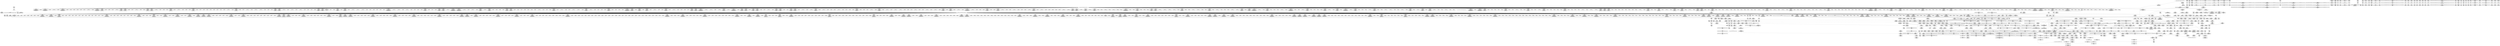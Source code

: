 digraph {
	CE0x56a5a70 [shape=record,shape=Mrecord,label="{CE0x56a5a70|56:_i8*,_:_CRE_207,208_}"]
	CE0x5667440 [shape=record,shape=Mrecord,label="{CE0x5667440|i32_-1|*Constant*|*SummSource*}"]
	CE0x56dedf0 [shape=record,shape=Mrecord,label="{CE0x56dedf0|56:_i8*,_:_CRE_562,563_}"]
	CE0x5651ff0 [shape=record,shape=Mrecord,label="{CE0x5651ff0|56:_i8*,_:_CRE_192,193_}"]
	CE0x5687360 [shape=record,shape=Mrecord,label="{CE0x5687360|56:_i8*,_:_CRE_104,112_|*MultipleSource*|Function::may_link&Arg::dir::|Function::selinux_inode_unlink&Arg::dir::|security/selinux/hooks.c,1769}"]
	CE0x567fc80 [shape=record,shape=Mrecord,label="{CE0x567fc80|may_link:tmp11|security/selinux/hooks.c,1778|*SummSink*}"]
	CE0x56570e0 [shape=record,shape=Mrecord,label="{CE0x56570e0|56:_i8*,_:_CRE_157,158_}"]
	CE0x56e1fe0 [shape=record,shape=Mrecord,label="{CE0x56e1fe0|56:_i8*,_:_CRE_609,610_}"]
	CE0x5651970 [shape=record,shape=Mrecord,label="{CE0x5651970|56:_i8*,_:_CRE_184,185_}"]
	CE0x56a7180 [shape=record,shape=Mrecord,label="{CE0x56a7180|56:_i8*,_:_CRE_140,141_}"]
	CE0x5669e00 [shape=record,shape=Mrecord,label="{CE0x5669e00|56:_i8*,_:_CRE_384,388_|*MultipleSource*|Function::may_link&Arg::dir::|Function::selinux_inode_unlink&Arg::dir::|security/selinux/hooks.c,1769}"]
	CE0x505a490 [shape=record,shape=Mrecord,label="{CE0x505a490|may_link:entry}"]
	CE0x5671250 [shape=record,shape=Mrecord,label="{CE0x5671250|may_link:tmp11|security/selinux/hooks.c,1778}"]
	CE0x56c8a90 [shape=record,shape=Mrecord,label="{CE0x56c8a90|104:_%struct.inode*,_:_CRE_163,164_}"]
	CE0x56d88d0 [shape=record,shape=Mrecord,label="{CE0x56d88d0|56:_i8*,_:_CRE_294,295_}"]
	CE0x5704f70 [shape=record,shape=Mrecord,label="{CE0x5704f70|avc_has_perm:tclass|Function::avc_has_perm&Arg::tclass::}"]
	CE0x566de00 [shape=record,shape=Mrecord,label="{CE0x566de00|56:_i8*,_:_CRE_169,170_}"]
	CE0x5683000 [shape=record,shape=Mrecord,label="{CE0x5683000|i64*_getelementptr_inbounds_(_11_x_i64_,_11_x_i64_*___llvm_gcov_ctr125,_i64_0,_i64_0)|*Constant*|*SummSource*}"]
	CE0x5701810 [shape=record,shape=Mrecord,label="{CE0x5701810|may_link:conv3|security/selinux/hooks.c,1776|*SummSink*}"]
	CE0x56c4810 [shape=record,shape=Mrecord,label="{CE0x56c4810|i1_true|*Constant*|*SummSink*}"]
	CE0x5711bd0 [shape=record,shape=Mrecord,label="{CE0x5711bd0|current_sid:tmp20|security/selinux/hooks.c,218|*SummSink*}"]
	CE0x566db90 [shape=record,shape=Mrecord,label="{CE0x566db90|56:_i8*,_:_CRE_166,167_}"]
	CE0x56800a0 [shape=record,shape=Mrecord,label="{CE0x56800a0|56:_i8*,_:_CRE_142,143_}"]
	CE0x56a12b0 [shape=record,shape=Mrecord,label="{CE0x56a12b0|56:_i8*,_:_CRE_918,919_}"]
	CE0x56c6910 [shape=record,shape=Mrecord,label="{CE0x56c6910|104:_%struct.inode*,_:_CRE_92,93_}"]
	CE0x56d6e40 [shape=record,shape=Mrecord,label="{CE0x56d6e40|56:_i8*,_:_CRE_269,270_}"]
	CE0x56cf810 [shape=record,shape=Mrecord,label="{CE0x56cf810|104:_%struct.inode*,_:_CRE_316,317_}"]
	CE0x564e280 [shape=record,shape=Mrecord,label="{CE0x564e280|i64*_getelementptr_inbounds_(_2_x_i64_,_2_x_i64_*___llvm_gcov_ctr222,_i64_0,_i64_1)|*Constant*|*SummSource*}"]
	CE0x56d1820 [shape=record,shape=Mrecord,label="{CE0x56d1820|i64*_getelementptr_inbounds_(_14_x_i64_,_14_x_i64_*___llvm_gcov_ctr219,_i64_0,_i64_8)|*Constant*}"]
	CE0x572e0f0 [shape=record,shape=Mrecord,label="{CE0x572e0f0|may_link:retval.0}"]
	CE0x5660e10 [shape=record,shape=Mrecord,label="{CE0x5660e10|_ret_i32_%retval.0,_!dbg_!27757|security/selinux/hooks.c,1799}"]
	CE0x56e1ed0 [shape=record,shape=Mrecord,label="{CE0x56e1ed0|56:_i8*,_:_CRE_608,609_}"]
	CE0x56845b0 [shape=record,shape=Mrecord,label="{CE0x56845b0|56:_i8*,_:_CRE_204,205_}"]
	CE0x56c7430 [shape=record,shape=Mrecord,label="{CE0x56c7430|104:_%struct.inode*,_:_CRE_145,146_}"]
	CE0x56d0580 [shape=record,shape=Mrecord,label="{CE0x56d0580|56:_i8*,_:_CRE_16,24_|*MultipleSource*|security/selinux/hooks.c,1770|*LoadInst*|security/selinux/hooks.c,1770}"]
	CE0x569ae80 [shape=record,shape=Mrecord,label="{CE0x569ae80|56:_i8*,_:_CRE_864,865_}"]
	CE0x57057b0 [shape=record,shape=Mrecord,label="{CE0x57057b0|avc_has_perm:auditdata|Function::avc_has_perm&Arg::auditdata::}"]
	CE0x56a5410 [shape=record,shape=Mrecord,label="{CE0x56a5410|56:_i8*,_:_CRE_201,202_}"]
	CE0x56a05f0 [shape=record,shape=Mrecord,label="{CE0x56a05f0|56:_i8*,_:_CRE_906,907_}"]
	CE0x56a5960 [shape=record,shape=Mrecord,label="{CE0x56a5960|56:_i8*,_:_CRE_206,207_}"]
	CE0x56ffad0 [shape=record,shape=Mrecord,label="{CE0x56ffad0|i64_2097152|*Constant*|*SummSource*}"]
	CE0x569e610 [shape=record,shape=Mrecord,label="{CE0x569e610|56:_i8*,_:_CRE_915,916_}"]
	CE0x566f590 [shape=record,shape=Mrecord,label="{CE0x566f590|GLOBAL:current_sid|*Constant*}"]
	CE0x566e2e0 [shape=record,shape=Mrecord,label="{CE0x566e2e0|56:_i8*,_:_CRE_175,176_}"]
	CE0x56a8cc0 [shape=record,shape=Mrecord,label="{CE0x56a8cc0|i64*_getelementptr_inbounds_(_14_x_i64_,_14_x_i64_*___llvm_gcov_ctr219,_i64_0,_i64_9)|*Constant*|*SummSource*}"]
	CE0x572f000 [shape=record,shape=Mrecord,label="{CE0x572f000|may_link:tmp26|security/selinux/hooks.c,1799|*SummSource*}"]
	CE0x569c1f0 [shape=record,shape=Mrecord,label="{CE0x569c1f0|56:_i8*,_:_CRE_881,882_}"]
	CE0x5666b10 [shape=record,shape=Mrecord,label="{CE0x5666b10|current_sid:call|security/selinux/hooks.c,218|*SummSource*}"]
	CE0x56f8ac0 [shape=record,shape=Mrecord,label="{CE0x56f8ac0|i64*_getelementptr_inbounds_(_14_x_i64_,_14_x_i64_*___llvm_gcov_ctr219,_i64_0,_i64_11)|*Constant*}"]
	CE0x57090f0 [shape=record,shape=Mrecord,label="{CE0x57090f0|__llvm_gcov_indirect_counter_increment:bb|*SummSink*}"]
	CE0x566b310 [shape=record,shape=Mrecord,label="{CE0x566b310|56:_i8*,_:_CRE_933,934_}"]
	CE0x56c7210 [shape=record,shape=Mrecord,label="{CE0x56c7210|104:_%struct.inode*,_:_CRE_144,145_}"]
	CE0x56964b0 [shape=record,shape=Mrecord,label="{CE0x56964b0|56:_i8*,_:_CRE_597,598_}"]
	CE0x5697c40 [shape=record,shape=Mrecord,label="{CE0x5697c40|56:_i8*,_:_CRE_640,648_|*MultipleSource*|Function::may_link&Arg::dir::|Function::selinux_inode_unlink&Arg::dir::|security/selinux/hooks.c,1769}"]
	CE0x5651a40 [shape=record,shape=Mrecord,label="{CE0x5651a40|56:_i8*,_:_CRE_185,186_}"]
	CE0x5703120 [shape=record,shape=Mrecord,label="{CE0x5703120|GLOBAL:__llvm_gcov_ctr219|Global_var:__llvm_gcov_ctr219|*SummSink*}"]
	CE0x5704430 [shape=record,shape=Mrecord,label="{CE0x5704430|avc_has_perm:ssid|Function::avc_has_perm&Arg::ssid::|*SummSink*}"]
	CE0x5770ba0 [shape=record,shape=Mrecord,label="{CE0x5770ba0|%struct.task_struct*_(%struct.task_struct**)*_asm_movq_%gs:$_1:P_,$0_,_r,im,_dirflag_,_fpsr_,_flags_|*SummSource*}"]
	CE0x5708150 [shape=record,shape=Mrecord,label="{CE0x5708150|current_sid:security|security/selinux/hooks.c,218|*SummSink*}"]
	CE0x569d950 [shape=record,shape=Mrecord,label="{CE0x569d950|56:_i8*,_:_CRE_903,904_}"]
	CE0x5684410 [shape=record,shape=Mrecord,label="{CE0x5684410|56:_i8*,_:_CRE_202,203_}"]
	CE0x56c7000 [shape=record,shape=Mrecord,label="{CE0x56c7000|104:_%struct.inode*,_:_CRE_112,144_|*MultipleSource*|Function::may_link&Arg::dentry::|Function::selinux_inode_unlink&Arg::dentry::|security/selinux/hooks.c,1770}"]
	CE0x5680650 [shape=record,shape=Mrecord,label="{CE0x5680650|56:_i8*,_:_CRE_149,150_}"]
	CE0x56d57f0 [shape=record,shape=Mrecord,label="{CE0x56d57f0|56:_i8*,_:_CRE_248,249_}"]
	CE0x56526f0 [shape=record,shape=Mrecord,label="{CE0x56526f0|56:_i8*,_:_CRE_260,261_}"]
	CE0x5699540 [shape=record,shape=Mrecord,label="{CE0x5699540|56:_i8*,_:_CRE_752,756_|*MultipleSource*|Function::may_link&Arg::dir::|Function::selinux_inode_unlink&Arg::dir::|security/selinux/hooks.c,1769}"]
	CE0x56cd5f0 [shape=record,shape=Mrecord,label="{CE0x56cd5f0|104:_%struct.inode*,_:_CRE_232,240_|*MultipleSource*|Function::may_link&Arg::dentry::|Function::selinux_inode_unlink&Arg::dentry::|security/selinux/hooks.c,1770}"]
	CE0x5661eb0 [shape=record,shape=Mrecord,label="{CE0x5661eb0|selinux_inode_unlink:dir|Function::selinux_inode_unlink&Arg::dir::|*SummSource*}"]
	CE0x56848f0 [shape=record,shape=Mrecord,label="{CE0x56848f0|56:_i8*,_:_CRE_208,210_|*MultipleSource*|Function::may_link&Arg::dir::|Function::selinux_inode_unlink&Arg::dir::|security/selinux/hooks.c,1769}"]
	CE0x5708e10 [shape=record,shape=Mrecord,label="{CE0x5708e10|current_sid:tmp24|security/selinux/hooks.c,220|*SummSink*}"]
	CE0x56998c0 [shape=record,shape=Mrecord,label="{CE0x56998c0|56:_i8*,_:_CRE_768,776_|*MultipleSource*|Function::may_link&Arg::dir::|Function::selinux_inode_unlink&Arg::dir::|security/selinux/hooks.c,1769}"]
	CE0x56a4ca0 [shape=record,shape=Mrecord,label="{CE0x56a4ca0|56:_i8*,_:_CRE_194,195_}"]
	CE0x56d9d00 [shape=record,shape=Mrecord,label="{CE0x56d9d00|56:_i8*,_:_CRE_312,320_|*MultipleSource*|security/selinux/hooks.c,1770|*LoadInst*|security/selinux/hooks.c,1770}"]
	CE0x56e0440 [shape=record,shape=Mrecord,label="{CE0x56e0440|56:_i8*,_:_CRE_583,584_}"]
	CE0x5684750 [shape=record,shape=Mrecord,label="{CE0x5684750|56:_i8*,_:_CRE_206,207_}"]
	CE0x5709460 [shape=record,shape=Mrecord,label="{CE0x5709460|__llvm_gcov_indirect_counter_increment:bb4|*SummSink*}"]
	CE0x56e0ee0 [shape=record,shape=Mrecord,label="{CE0x56e0ee0|56:_i8*,_:_CRE_593,594_}"]
	CE0x56e8220 [shape=record,shape=Mrecord,label="{CE0x56e8220|56:_i8*,_:_CRE_892,893_}"]
	CE0x56c5290 [shape=record,shape=Mrecord,label="{CE0x56c5290|104:_%struct.inode*,_:_CRE_16,24_|*MultipleSource*|Function::may_link&Arg::dentry::|Function::selinux_inode_unlink&Arg::dentry::|security/selinux/hooks.c,1770}"]
	CE0x5710aa0 [shape=record,shape=Mrecord,label="{CE0x5710aa0|current_sid:tmp18|security/selinux/hooks.c,218}"]
	CE0x56ffc30 [shape=record,shape=Mrecord,label="{CE0x56ffc30|i64_2097152|*Constant*|*SummSink*}"]
	CE0x5699a80 [shape=record,shape=Mrecord,label="{CE0x5699a80|56:_i8*,_:_CRE_776,792_|*MultipleSource*|Function::may_link&Arg::dir::|Function::selinux_inode_unlink&Arg::dir::|security/selinux/hooks.c,1769}"]
	CE0x5708810 [shape=record,shape=Mrecord,label="{CE0x5708810|current_sid:tmp23|security/selinux/hooks.c,218}"]
	CE0x56d2e00 [shape=record,shape=Mrecord,label="{CE0x56d2e00|may_link:tmp16|security/selinux/hooks.c,1786}"]
	CE0x5697b70 [shape=record,shape=Mrecord,label="{CE0x5697b70|56:_i8*,_:_CRE_632,640_|*MultipleSource*|Function::may_link&Arg::dir::|Function::selinux_inode_unlink&Arg::dir::|security/selinux/hooks.c,1769}"]
	CE0x575aa60 [shape=record,shape=Mrecord,label="{CE0x575aa60|i64*_getelementptr_inbounds_(_2_x_i64_,_2_x_i64_*___llvm_gcov_ctr98,_i64_0,_i64_0)|*Constant*|*SummSink*}"]
	CE0x56e0dd0 [shape=record,shape=Mrecord,label="{CE0x56e0dd0|56:_i8*,_:_CRE_592,593_}"]
	CE0x5671c40 [shape=record,shape=Mrecord,label="{CE0x5671c40|current_sid:tmp3}"]
	CE0x5697e50 [shape=record,shape=Mrecord,label="{CE0x5697e50|56:_i8*,_:_CRE_648,656_|*MultipleSource*|Function::may_link&Arg::dir::|Function::selinux_inode_unlink&Arg::dir::|security/selinux/hooks.c,1769}"]
	CE0x5657a70 [shape=record,shape=Mrecord,label="{CE0x5657a70|56:_i8*,_:_CRE_166,167_}"]
	CE0x5695d60 [shape=record,shape=Mrecord,label="{CE0x5695d60|56:_i8*,_:_CRE_588,589_}"]
	CE0x56f4520 [shape=record,shape=Mrecord,label="{CE0x56f4520|28:_i32,_:_CRE_95,96_}"]
	CE0x5681290 [shape=record,shape=Mrecord,label="{CE0x5681290|56:_i8*,_:_CRE_284,285_}"]
	CE0x56675a0 [shape=record,shape=Mrecord,label="{CE0x56675a0|i32_-1|*Constant*|*SummSink*}"]
	CE0x56f5630 [shape=record,shape=Mrecord,label="{CE0x56f5630|28:_i32,_:_CRE_108,109_}"]
	CE0x56a4640 [shape=record,shape=Mrecord,label="{CE0x56a4640|56:_i8*,_:_CRE_188,189_}"]
	CE0x572c0b0 [shape=record,shape=Mrecord,label="{CE0x572c0b0|may_link:tmp25|security/selinux/hooks.c,1797|*SummSink*}"]
	CE0x56dfbc0 [shape=record,shape=Mrecord,label="{CE0x56dfbc0|56:_i8*,_:_CRE_575,576_}"]
	CE0x5680a60 [shape=record,shape=Mrecord,label="{CE0x5680a60|56:_i8*,_:_CRE_154,155_}"]
	CE0x569b970 [shape=record,shape=Mrecord,label="{CE0x569b970|56:_i8*,_:_CRE_873,874_}"]
	CE0x5662ca0 [shape=record,shape=Mrecord,label="{CE0x5662ca0|_ret_i32_%retval.0,_!dbg_!27757|security/selinux/hooks.c,1799|*SummSink*}"]
	CE0x56f7590 [shape=record,shape=Mrecord,label="{CE0x56f7590|may_link:tmp7|security/selinux/hooks.c,1777}"]
	CE0x56a0b40 [shape=record,shape=Mrecord,label="{CE0x56a0b40|56:_i8*,_:_CRE_911,912_}"]
	CE0x5695200 [shape=record,shape=Mrecord,label="{CE0x5695200|56:_i8*,_:_CRE_574,575_}"]
	CE0x56844e0 [shape=record,shape=Mrecord,label="{CE0x56844e0|56:_i8*,_:_CRE_203,204_}"]
	CE0x56df780 [shape=record,shape=Mrecord,label="{CE0x56df780|56:_i8*,_:_CRE_571,572_}"]
	CE0x564d4d0 [shape=record,shape=Mrecord,label="{CE0x564d4d0|selinux_inode_unlink:call|security/selinux/hooks.c,2774|*SummSource*}"]
	CE0x569c410 [shape=record,shape=Mrecord,label="{CE0x569c410|56:_i8*,_:_CRE_883,884_}"]
	CE0x5720c30 [shape=record,shape=Mrecord,label="{CE0x5720c30|28:_i32,_32:_i16,_:_CRE_32,34_|*MultipleSource*|security/selinux/hooks.c,1797|security/selinux/hooks.c,1770|security/selinux/hooks.c,1770}"]
	CE0x567ba50 [shape=record,shape=Mrecord,label="{CE0x567ba50|current_sid:if.end|*SummSource*}"]
	CE0x56c91b0 [shape=record,shape=Mrecord,label="{CE0x56c91b0|104:_%struct.inode*,_:_CRE_169,170_}"]
	CE0x569eb60 [shape=record,shape=Mrecord,label="{CE0x569eb60|56:_i8*,_:_CRE_920,921_}"]
	CE0x56f4020 [shape=record,shape=Mrecord,label="{CE0x56f4020|28:_i32,_:_CRE_90,91_}"]
	CE0x5674ea0 [shape=record,shape=Mrecord,label="{CE0x5674ea0|i64*_getelementptr_inbounds_(_14_x_i64_,_14_x_i64_*___llvm_gcov_ctr219,_i64_0,_i64_0)|*Constant*|*SummSource*}"]
	CE0x5667770 [shape=record,shape=Mrecord,label="{CE0x5667770|_ret_i32_%tmp24,_!dbg_!27742|security/selinux/hooks.c,220|*SummSource*}"]
	CE0x5696cd0 [shape=record,shape=Mrecord,label="{CE0x5696cd0|56:_i8*,_:_CRE_607,608_}"]
	CE0x56a4fd0 [shape=record,shape=Mrecord,label="{CE0x56a4fd0|56:_i8*,_:_CRE_197,198_}"]
	CE0x56e1210 [shape=record,shape=Mrecord,label="{CE0x56e1210|56:_i8*,_:_CRE_596,597_}"]
	CE0x56dfde0 [shape=record,shape=Mrecord,label="{CE0x56dfde0|56:_i8*,_:_CRE_577,578_}"]
	CE0x5666bb0 [shape=record,shape=Mrecord,label="{CE0x5666bb0|current_sid:call|security/selinux/hooks.c,218|*SummSink*}"]
	CE0x565b530 [shape=record,shape=Mrecord,label="{CE0x565b530|56:_i8*,_:_CRE_528,536_|*MultipleSource*|Function::may_link&Arg::dir::|Function::selinux_inode_unlink&Arg::dir::|security/selinux/hooks.c,1769}"]
	CE0x56804b0 [shape=record,shape=Mrecord,label="{CE0x56804b0|56:_i8*,_:_CRE_147,148_}"]
	CE0x56f91b0 [shape=record,shape=Mrecord,label="{CE0x56f91b0|may_link:tmp21|security/selinux/hooks.c,1793}"]
	CE0x56cdb20 [shape=record,shape=Mrecord,label="{CE0x56cdb20|104:_%struct.inode*,_:_CRE_256,264_|*MultipleSource*|Function::may_link&Arg::dentry::|Function::selinux_inode_unlink&Arg::dentry::|security/selinux/hooks.c,1770}"]
	CE0x56d52e0 [shape=record,shape=Mrecord,label="{CE0x56d52e0|56:_i8*,_:_CRE_243,244_}"]
	CE0x566d6b0 [shape=record,shape=Mrecord,label="{CE0x566d6b0|56:_i8*,_:_CRE_160,161_}"]
	CE0x56df120 [shape=record,shape=Mrecord,label="{CE0x56df120|56:_i8*,_:_CRE_565,566_}"]
	CE0x5702af0 [shape=record,shape=Mrecord,label="{CE0x5702af0|may_link:tmp8|security/selinux/hooks.c,1778}"]
	CE0x56cd4c0 [shape=record,shape=Mrecord,label="{CE0x56cd4c0|104:_%struct.inode*,_:_CRE_224,232_|*MultipleSource*|Function::may_link&Arg::dentry::|Function::selinux_inode_unlink&Arg::dentry::|security/selinux/hooks.c,1770}"]
	CE0x56a4970 [shape=record,shape=Mrecord,label="{CE0x56a4970|56:_i8*,_:_CRE_191,192_}"]
	CE0x56cd720 [shape=record,shape=Mrecord,label="{CE0x56cd720|104:_%struct.inode*,_:_CRE_240,248_|*MultipleSource*|Function::may_link&Arg::dentry::|Function::selinux_inode_unlink&Arg::dentry::|security/selinux/hooks.c,1770}"]
	CE0x505a590 [shape=record,shape=Mrecord,label="{CE0x505a590|may_link:entry|*SummSource*}"]
	CE0x56f6990 [shape=record,shape=Mrecord,label="{CE0x56f6990|28:_i32,_:_CRE_152,160_|*MultipleSource*|security/selinux/hooks.c,1777|*LoadInst*|security/selinux/hooks.c,1769|security/selinux/hooks.c,1769}"]
	CE0x57050b0 [shape=record,shape=Mrecord,label="{CE0x57050b0|avc_has_perm:tclass|Function::avc_has_perm&Arg::tclass::|*SummSink*}"]
	CE0x567d6f0 [shape=record,shape=Mrecord,label="{CE0x567d6f0|i64*_getelementptr_inbounds_(_11_x_i64_,_11_x_i64_*___llvm_gcov_ctr125,_i64_0,_i64_1)|*Constant*|*SummSource*}"]
	CE0x5703530 [shape=record,shape=Mrecord,label="{CE0x5703530|may_link:tmp10|security/selinux/hooks.c,1778}"]
	CE0x56dfef0 [shape=record,shape=Mrecord,label="{CE0x56dfef0|56:_i8*,_:_CRE_578,579_}"]
	CE0x5682660 [shape=record,shape=Mrecord,label="{CE0x5682660|56:_i8*,_:_CRE_253,254_}"]
	CE0x5682180 [shape=record,shape=Mrecord,label="{CE0x5682180|56:_i8*,_:_CRE_247,248_}"]
	CE0x5683210 [shape=record,shape=Mrecord,label="{CE0x5683210|i64*_getelementptr_inbounds_(_11_x_i64_,_11_x_i64_*___llvm_gcov_ctr125,_i64_0,_i64_0)|*Constant*|*SummSink*}"]
	CE0x56a18d0 [shape=record,shape=Mrecord,label="{CE0x56a18d0|56:_i8*,_:_CRE_978,979_}"]
	CE0x5705400 [shape=record,shape=Mrecord,label="{CE0x5705400|avc_has_perm:requested|Function::avc_has_perm&Arg::requested::|*SummSource*}"]
	CE0x56caec0 [shape=record,shape=Mrecord,label="{CE0x56caec0|104:_%struct.inode*,_:_CRE_192,193_}"]
	CE0x56efba0 [shape=record,shape=Mrecord,label="{CE0x56efba0|28:_i32,_:_CRE_9,10_}"]
	CE0x56a00a0 [shape=record,shape=Mrecord,label="{CE0x56a00a0|56:_i8*,_:_CRE_901,902_}"]
	CE0x56c6090 [shape=record,shape=Mrecord,label="{CE0x56c6090|104:_%struct.inode*,_:_CRE_80,88_|*MultipleSource*|Function::may_link&Arg::dentry::|Function::selinux_inode_unlink&Arg::dentry::|security/selinux/hooks.c,1770}"]
	CE0x56d64b0 [shape=record,shape=Mrecord,label="{CE0x56d64b0|56:_i8*,_:_CRE_260,261_}"]
	CE0x56e1980 [shape=record,shape=Mrecord,label="{CE0x56e1980|56:_i8*,_:_CRE_603,604_}"]
	CE0x56a03d0 [shape=record,shape=Mrecord,label="{CE0x56a03d0|56:_i8*,_:_CRE_904,905_}"]
	CE0x57086a0 [shape=record,shape=Mrecord,label="{CE0x57086a0|current_sid:tmp22|security/selinux/hooks.c,218|*SummSource*}"]
	CE0x56ec860 [shape=record,shape=Mrecord,label="{CE0x56ec860|56:_i8*,_:_CRE_928,929_}"]
	CE0x571ab70 [shape=record,shape=Mrecord,label="{CE0x571ab70|i8*_getelementptr_inbounds_(_38_x_i8_,_38_x_i8_*_.str64,_i32_0,_i32_0)|*Constant*|*SummSink*}"]
	CE0x567c770 [shape=record,shape=Mrecord,label="{CE0x567c770|get_current:tmp}"]
	CE0x56ed9c0 [shape=record,shape=Mrecord,label="{CE0x56ed9c0|56:_i8*,_:_CRE_977,978_}"]
	CE0x5657740 [shape=record,shape=Mrecord,label="{CE0x5657740|56:_i8*,_:_CRE_163,164_}"]
	CE0x566cc80 [shape=record,shape=Mrecord,label="{CE0x566cc80|selinux_inode_unlink:tmp1|*SummSink*}"]
	CE0x56eecb0 [shape=record,shape=Mrecord,label="{CE0x56eecb0|may_link:tmp6|security/selinux/hooks.c,1770|*SummSource*}"]
	CE0x56cced0 [shape=record,shape=Mrecord,label="{CE0x56cced0|104:_%struct.inode*,_:_CRE_219,220_}"]
	CE0x56e0ff0 [shape=record,shape=Mrecord,label="{CE0x56e0ff0|56:_i8*,_:_CRE_594,595_}"]
	CE0x5651560 [shape=record,shape=Mrecord,label="{CE0x5651560|56:_i8*,_:_CRE_179,180_}"]
	CE0x570dcb0 [shape=record,shape=Mrecord,label="{CE0x570dcb0|i8*_getelementptr_inbounds_(_45_x_i8_,_45_x_i8_*_.str12,_i32_0,_i32_0)|*Constant*|*SummSink*}"]
	CE0x5681df0 [shape=record,shape=Mrecord,label="{CE0x5681df0|56:_i8*,_:_CRE_242,243_}"]
	CE0x565c850 [shape=record,shape=Mrecord,label="{CE0x565c850|selinux_inode_unlink:tmp3|*SummSink*}"]
	CE0x5685050 [shape=record,shape=Mrecord,label="{CE0x5685050|56:_i8*,_:_CRE_240,241_}"]
	CE0x72a88a0 [shape=record,shape=Mrecord,label="{CE0x72a88a0|selinux_inode_unlink:tmp2|*SummSource*}"]
	CE0x56f6400 [shape=record,shape=Mrecord,label="{CE0x56f6400|28:_i32,_:_CRE_128,136_|*MultipleSource*|security/selinux/hooks.c,1777|*LoadInst*|security/selinux/hooks.c,1769|security/selinux/hooks.c,1769}"]
	CE0x56cd900 [shape=record,shape=Mrecord,label="{CE0x56cd900|104:_%struct.inode*,_:_CRE_248,256_|*MultipleSource*|Function::may_link&Arg::dentry::|Function::selinux_inode_unlink&Arg::dentry::|security/selinux/hooks.c,1770}"]
	CE0x56a6570 [shape=record,shape=Mrecord,label="{CE0x56a6570|56:_i8*,_:_CRE_96,104_|*MultipleSource*|security/selinux/hooks.c,1770|*LoadInst*|security/selinux/hooks.c,1770}"]
	CE0x5696a60 [shape=record,shape=Mrecord,label="{CE0x5696a60|56:_i8*,_:_CRE_604,605_}"]
	CE0x5681020 [shape=record,shape=Mrecord,label="{CE0x5681020|56:_i8*,_:_CRE_281,282_}"]
	CE0x56e7010 [shape=record,shape=Mrecord,label="{CE0x56e7010|56:_i8*,_:_CRE_875,876_}"]
	CE0x56f4da0 [shape=record,shape=Mrecord,label="{CE0x56f4da0|28:_i32,_:_CRE_103,104_}"]
	CE0x569d400 [shape=record,shape=Mrecord,label="{CE0x569d400|56:_i8*,_:_CRE_898,899_}"]
	CE0x57301b0 [shape=record,shape=Mrecord,label="{CE0x57301b0|current_sid:bb|*SummSink*}"]
	CE0x56d5900 [shape=record,shape=Mrecord,label="{CE0x56d5900|56:_i8*,_:_CRE_249,250_}"]
	CE0x570b540 [shape=record,shape=Mrecord,label="{CE0x570b540|_call_void___llvm_gcov_indirect_counter_increment(i32*___llvm_gcov_global_state_pred221,_i64**_getelementptr_inbounds_(_4_x_i64*_,_4_x_i64*_*___llvm_gcda_edge_table220,_i64_0,_i64_0)),_!dbg_!27749|security/selinux/hooks.c,1793|*SummSource*}"]
	CE0x569f710 [shape=record,shape=Mrecord,label="{CE0x569f710|56:_i8*,_:_CRE_931,932_}"]
	CE0x56d78e0 [shape=record,shape=Mrecord,label="{CE0x56d78e0|56:_i8*,_:_CRE_279,280_}"]
	CE0x56871b0 [shape=record,shape=Mrecord,label="{CE0x56871b0|56:_i8*,_:_CRE_96,104_|*MultipleSource*|Function::may_link&Arg::dir::|Function::selinux_inode_unlink&Arg::dir::|security/selinux/hooks.c,1769}"]
	CE0x566f1f0 [shape=record,shape=Mrecord,label="{CE0x566f1f0|i64_1|*Constant*}"]
	CE0x56cfba0 [shape=record,shape=Mrecord,label="{CE0x56cfba0|104:_%struct.inode*,_:_CRE_319,320_}"]
	CE0x56d0cf0 [shape=record,shape=Mrecord,label="{CE0x56d0cf0|i32_5|*Constant*|*SummSink*}"]
	CE0x5669190 [shape=record,shape=Mrecord,label="{CE0x5669190|56:_i8*,_:_CRE_312,320_|*MultipleSource*|Function::may_link&Arg::dir::|Function::selinux_inode_unlink&Arg::dir::|security/selinux/hooks.c,1769}"]
	CE0x56a8ff0 [shape=record,shape=Mrecord,label="{CE0x56a8ff0|56:_i8*,_:_CRE_40,48_|*MultipleSource*|security/selinux/hooks.c,1770|*LoadInst*|security/selinux/hooks.c,1770}"]
	CE0x5728a40 [shape=record,shape=Mrecord,label="{CE0x5728a40|current_sid:tmp14|security/selinux/hooks.c,218|*SummSource*}"]
	CE0x56e3c50 [shape=record,shape=Mrecord,label="{CE0x56e3c50|56:_i8*,_:_CRE_680,684_|*MultipleSource*|security/selinux/hooks.c,1770|*LoadInst*|security/selinux/hooks.c,1770}"]
	CE0x56f2920 [shape=record,shape=Mrecord,label="{CE0x56f2920|28:_i32,_:_CRE_67,68_}"]
	CE0x5734f10 [shape=record,shape=Mrecord,label="{CE0x5734f10|GLOBAL:lockdep_rcu_suspicious|*Constant*|*SummSink*}"]
	CE0x5694df0 [shape=record,shape=Mrecord,label="{CE0x5694df0|56:_i8*,_:_CRE_569,570_}"]
	CE0x56df560 [shape=record,shape=Mrecord,label="{CE0x56df560|56:_i8*,_:_CRE_569,570_}"]
	CE0x5735db0 [shape=record,shape=Mrecord,label="{CE0x5735db0|current_sid:tmp15|security/selinux/hooks.c,218|*SummSink*}"]
	CE0x56ff350 [shape=record,shape=Mrecord,label="{CE0x56ff350|i64_1048576|*Constant*|*SummSink*}"]
	CE0x5683340 [shape=record,shape=Mrecord,label="{CE0x5683340|may_link:tmp1|*SummSink*}"]
	CE0x56d7390 [shape=record,shape=Mrecord,label="{CE0x56d7390|56:_i8*,_:_CRE_274,275_}"]
	CE0x5694d20 [shape=record,shape=Mrecord,label="{CE0x5694d20|56:_i8*,_:_CRE_568,569_}"]
	CE0x56f98a0 [shape=record,shape=Mrecord,label="{CE0x56f98a0|may_link:tmp21|security/selinux/hooks.c,1793|*SummSink*}"]
	CE0x569d0d0 [shape=record,shape=Mrecord,label="{CE0x569d0d0|56:_i8*,_:_CRE_895,896_}"]
	CE0x56cef20 [shape=record,shape=Mrecord,label="{CE0x56cef20|104:_%struct.inode*,_:_CRE_308,309_}"]
	CE0x505a3d0 [shape=record,shape=Mrecord,label="{CE0x505a3d0|GLOBAL:may_link|*Constant*|*SummSink*}"]
	CE0x5669c40 [shape=record,shape=Mrecord,label="{CE0x5669c40|56:_i8*,_:_CRE_376,384_|*MultipleSource*|Function::may_link&Arg::dir::|Function::selinux_inode_unlink&Arg::dir::|security/selinux/hooks.c,1769}"]
	CE0x569ff90 [shape=record,shape=Mrecord,label="{CE0x569ff90|56:_i8*,_:_CRE_900,901_}"]
	CE0x5696da0 [shape=record,shape=Mrecord,label="{CE0x5696da0|56:_i8*,_:_CRE_608,609_}"]
	CE0x56e1a90 [shape=record,shape=Mrecord,label="{CE0x56e1a90|56:_i8*,_:_CRE_604,605_}"]
	CE0x56ed7f0 [shape=record,shape=Mrecord,label="{CE0x56ed7f0|56:_i8*,_:_CRE_968,976_|*MultipleSource*|security/selinux/hooks.c,1770|*LoadInst*|security/selinux/hooks.c,1770}"]
	CE0x56d0be0 [shape=record,shape=Mrecord,label="{CE0x56d0be0|i32_5|*Constant*|*SummSource*}"]
	CE0x5729bf0 [shape=record,shape=Mrecord,label="{CE0x5729bf0|get_current:bb}"]
	CE0x5702480 [shape=record,shape=Mrecord,label="{CE0x5702480|may_link:type|security/selinux/hooks.c,1772|*SummSink*}"]
	CE0x56749d0 [shape=record,shape=Mrecord,label="{CE0x56749d0|i32_1|*Constant*}"]
	CE0x56f0870 [shape=record,shape=Mrecord,label="{CE0x56f0870|28:_i32,_:_CRE_20,21_}"]
	CE0x56d0480 [shape=record,shape=Mrecord,label="{CE0x56d0480|56:_i8*,_:_CRE_12,16_|*MultipleSource*|security/selinux/hooks.c,1770|*LoadInst*|security/selinux/hooks.c,1770}"]
	CE0x56f0300 [shape=record,shape=Mrecord,label="{CE0x56f0300|28:_i32,_:_CRE_14,15_}"]
	CE0x569e0c0 [shape=record,shape=Mrecord,label="{CE0x569e0c0|56:_i8*,_:_CRE_910,911_}"]
	CE0x5733ce0 [shape=record,shape=Mrecord,label="{CE0x5733ce0|current_sid:tmp16|security/selinux/hooks.c,218|*SummSink*}"]
	CE0x56cf5b0 [shape=record,shape=Mrecord,label="{CE0x56cf5b0|104:_%struct.inode*,_:_CRE_314,315_}"]
	CE0x56e2750 [shape=record,shape=Mrecord,label="{CE0x56e2750|56:_i8*,_:_CRE_616,617_}"]
	CE0x56e2b90 [shape=record,shape=Mrecord,label="{CE0x56e2b90|56:_i8*,_:_CRE_620,621_}"]
	CE0x5658840 [shape=record,shape=Mrecord,label="{CE0x5658840|56:_i8*,_:_CRE_179,180_}"]
	CE0x572a170 [shape=record,shape=Mrecord,label="{CE0x572a170|current_sid:tmp2|*SummSink*}"]
	CE0x56e6260 [shape=record,shape=Mrecord,label="{CE0x56e6260|56:_i8*,_:_CRE_856,864_|*MultipleSource*|security/selinux/hooks.c,1770|*LoadInst*|security/selinux/hooks.c,1770}"]
	CE0x569a080 [shape=record,shape=Mrecord,label="{CE0x569a080|56:_i8*,_:_CRE_808,816_|*MultipleSource*|Function::may_link&Arg::dir::|Function::selinux_inode_unlink&Arg::dir::|security/selinux/hooks.c,1769}"]
	CE0x56fb2b0 [shape=record,shape=Mrecord,label="{CE0x56fb2b0|may_link:tobool6|security/selinux/hooks.c,1778}"]
	CE0x569efa0 [shape=record,shape=Mrecord,label="{CE0x569efa0|56:_i8*,_:_CRE_924,925_}"]
	CE0x5652190 [shape=record,shape=Mrecord,label="{CE0x5652190|56:_i8*,_:_CRE_194,195_}"]
	CE0x56a7810 [shape=record,shape=Mrecord,label="{CE0x56a7810|56:_i8*,_:_CRE_145,146_}"]
	CE0x566e070 [shape=record,shape=Mrecord,label="{CE0x566e070|56:_i8*,_:_CRE_172,173_}"]
	CE0x56c78f0 [shape=record,shape=Mrecord,label="{CE0x56c78f0|104:_%struct.inode*,_:_CRE_148,149_}"]
	CE0x56feb60 [shape=record,shape=Mrecord,label="{CE0x56feb60|may_link:cond|security/selinux/hooks.c,1776}"]
	CE0x570a780 [shape=record,shape=Mrecord,label="{CE0x570a780|i64*_getelementptr_inbounds_(_14_x_i64_,_14_x_i64_*___llvm_gcov_ctr219,_i64_0,_i64_10)|*Constant*|*SummSource*}"]
	CE0x56d5f60 [shape=record,shape=Mrecord,label="{CE0x56d5f60|56:_i8*,_:_CRE_255,256_}"]
	CE0x56e6df0 [shape=record,shape=Mrecord,label="{CE0x56e6df0|56:_i8*,_:_CRE_873,874_}"]
	CE0x56dc000 [shape=record,shape=Mrecord,label="{CE0x56dc000|56:_i8*,_:_CRE_474,475_}"]
	CE0x56f3c20 [shape=record,shape=Mrecord,label="{CE0x56f3c20|28:_i32,_:_CRE_86,87_}"]
	CE0x56e53e0 [shape=record,shape=Mrecord,label="{CE0x56e53e0|56:_i8*,_:_CRE_792,800_|*MultipleSource*|security/selinux/hooks.c,1770|*LoadInst*|security/selinux/hooks.c,1770}"]
	CE0x570f2c0 [shape=record,shape=Mrecord,label="{CE0x570f2c0|current_sid:tmp22|security/selinux/hooks.c,218|*SummSink*}"]
	CE0x5696170 [shape=record,shape=Mrecord,label="{CE0x5696170|56:_i8*,_:_CRE_593,594_}"]
	CE0x565a3d0 [shape=record,shape=Mrecord,label="{CE0x565a3d0|56:_i8*,_:_CRE_480,481_}"]
	CE0x572e630 [shape=record,shape=Mrecord,label="{CE0x572e630|may_link:tmp26|security/selinux/hooks.c,1799}"]
	CE0x570dc40 [shape=record,shape=Mrecord,label="{CE0x570dc40|i8*_getelementptr_inbounds_(_45_x_i8_,_45_x_i8_*_.str12,_i32_0,_i32_0)|*Constant*|*SummSource*}"]
	CE0x572a760 [shape=record,shape=Mrecord,label="{CE0x572a760|current_sid:do.body}"]
	CE0x572a090 [shape=record,shape=Mrecord,label="{CE0x572a090|current_sid:tmp2}"]
	CE0x565b1b0 [shape=record,shape=Mrecord,label="{CE0x565b1b0|56:_i8*,_:_CRE_512,520_|*MultipleSource*|Function::may_link&Arg::dir::|Function::selinux_inode_unlink&Arg::dir::|security/selinux/hooks.c,1769}"]
	CE0x56eeae0 [shape=record,shape=Mrecord,label="{CE0x56eeae0|may_link:tmp5|security/selinux/hooks.c,1770|*SummSink*}"]
	CE0x5660f20 [shape=record,shape=Mrecord,label="{CE0x5660f20|may_link:kind|Function::may_link&Arg::kind::|*SummSource*}"]
	CE0x56d7c10 [shape=record,shape=Mrecord,label="{CE0x56d7c10|56:_i8*,_:_CRE_282,283_}"]
	CE0x56d7280 [shape=record,shape=Mrecord,label="{CE0x56d7280|56:_i8*,_:_CRE_273,274_}"]
	CE0x570e060 [shape=record,shape=Mrecord,label="{CE0x570e060|current_sid:cred|security/selinux/hooks.c,218}"]
	CE0x5712f30 [shape=record,shape=Mrecord,label="{CE0x5712f30|_ret_%struct.task_struct*_%tmp4,_!dbg_!27714|./arch/x86/include/asm/current.h,14|*SummSource*}"]
	CE0x5652400 [shape=record,shape=Mrecord,label="{CE0x5652400|56:_i8*,_:_CRE_197,198_}"]
	CE0x569c0e0 [shape=record,shape=Mrecord,label="{CE0x569c0e0|56:_i8*,_:_CRE_880,881_}"]
	CE0x56eef10 [shape=record,shape=Mrecord,label="{CE0x56eef10|may_link:sid4|security/selinux/hooks.c,1777|*SummSource*}"]
	CE0x5653080 [shape=record,shape=Mrecord,label="{CE0x5653080|56:_i8*,_:_CRE_272,273_}"]
	CE0x56c4c60 [shape=record,shape=Mrecord,label="{CE0x56c4c60|may_link:d_inode|security/selinux/hooks.c,1770}"]
	CE0x56518a0 [shape=record,shape=Mrecord,label="{CE0x56518a0|56:_i8*,_:_CRE_183,184_}"]
	CE0x569bdb0 [shape=record,shape=Mrecord,label="{CE0x569bdb0|56:_i8*,_:_CRE_877,878_}"]
	CE0x56e6f00 [shape=record,shape=Mrecord,label="{CE0x56e6f00|56:_i8*,_:_CRE_874,875_}"]
	CE0x56d5c30 [shape=record,shape=Mrecord,label="{CE0x56d5c30|56:_i8*,_:_CRE_252,253_}"]
	CE0x72a8830 [shape=record,shape=Mrecord,label="{CE0x72a8830|selinux_inode_unlink:tmp2}"]
	CE0x56a9370 [shape=record,shape=Mrecord,label="{CE0x56a9370|56:_i8*,_:_CRE_56,64_|*MultipleSource*|security/selinux/hooks.c,1770|*LoadInst*|security/selinux/hooks.c,1770}"]
	CE0x5729350 [shape=record,shape=Mrecord,label="{CE0x5729350|__llvm_gcov_indirect_counter_increment:tmp6|*SummSource*}"]
	CE0x5656a30 [shape=record,shape=Mrecord,label="{CE0x5656a30|i32_1|*Constant*}"]
	CE0x565a4a0 [shape=record,shape=Mrecord,label="{CE0x565a4a0|56:_i8*,_:_CRE_481,482_}"]
	CE0x5704ca0 [shape=record,shape=Mrecord,label="{CE0x5704ca0|i16_7|*Constant*|*SummSink*}"]
	CE0x56d8380 [shape=record,shape=Mrecord,label="{CE0x56d8380|56:_i8*,_:_CRE_289,290_}"]
	CE0x56a5b80 [shape=record,shape=Mrecord,label="{CE0x56a5b80|56:_i8*,_:_CRE_240,241_}"]
	CE0x56c3160 [shape=record,shape=Mrecord,label="{CE0x56c3160|current_sid:tmp8|security/selinux/hooks.c,218|*SummSource*}"]
	CE0x56d4090 [shape=record,shape=Mrecord,label="{CE0x56d4090|__llvm_gcov_indirect_counter_increment:entry}"]
	CE0x56a1a50 [shape=record,shape=Mrecord,label="{CE0x56a1a50|56:_i8*,_:_CRE_979,980_}"]
	CE0x56ec640 [shape=record,shape=Mrecord,label="{CE0x56ec640|56:_i8*,_:_CRE_926,927_}"]
	CE0x5662b90 [shape=record,shape=Mrecord,label="{CE0x5662b90|may_link:i_security|security/selinux/hooks.c,1769|*SummSource*}"]
	CE0x56d1fa0 [shape=record,shape=Mrecord,label="{CE0x56d1fa0|may_link:tmp14|security/selinux/hooks.c,1783}"]
	CE0x56fb520 [shape=record,shape=Mrecord,label="{CE0x56fb520|may_link:tobool6|security/selinux/hooks.c,1778|*SummSource*}"]
	CE0x572de40 [shape=record,shape=Mrecord,label="{CE0x572de40|current_sid:if.then|*SummSource*}"]
	CE0x571c5a0 [shape=record,shape=Mrecord,label="{CE0x571c5a0|i32_16777216|*Constant*|*SummSink*}"]
	CE0x56e0110 [shape=record,shape=Mrecord,label="{CE0x56e0110|56:_i8*,_:_CRE_580,581_}"]
	CE0x570e950 [shape=record,shape=Mrecord,label="{CE0x570e950|i32_22|*Constant*}"]
	CE0x564d160 [shape=record,shape=Mrecord,label="{CE0x564d160|i64_1|*Constant*}"]
	CE0x56f03d0 [shape=record,shape=Mrecord,label="{CE0x56f03d0|28:_i32,_:_CRE_15,16_}"]
	CE0x56d6d30 [shape=record,shape=Mrecord,label="{CE0x56d6d30|56:_i8*,_:_CRE_268,269_}"]
	CE0x5652b00 [shape=record,shape=Mrecord,label="{CE0x5652b00|56:_i8*,_:_CRE_265,266_}"]
	CE0x569f0b0 [shape=record,shape=Mrecord,label="{CE0x569f0b0|56:_i8*,_:_CRE_925,926_}"]
	CE0x56c8e20 [shape=record,shape=Mrecord,label="{CE0x56c8e20|104:_%struct.inode*,_:_CRE_166,167_}"]
	CE0x56e6760 [shape=record,shape=Mrecord,label="{CE0x56e6760|56:_i8*,_:_CRE_868,869_}"]
	CE0x56e4e70 [shape=record,shape=Mrecord,label="{CE0x56e4e70|56:_i8*,_:_CRE_760,768_|*MultipleSource*|security/selinux/hooks.c,1770|*LoadInst*|security/selinux/hooks.c,1770}"]
	CE0x57319f0 [shape=record,shape=Mrecord,label="{CE0x57319f0|current_sid:tmp7|security/selinux/hooks.c,218}"]
	CE0x56fdfe0 [shape=record,shape=Mrecord,label="{CE0x56fdfe0|i8_10|*Constant*}"]
	CE0x56fa5a0 [shape=record,shape=Mrecord,label="{CE0x56fa5a0|i32_2|*Constant*|*SummSource*}"]
	CE0x5770f70 [shape=record,shape=Mrecord,label="{CE0x5770f70|GLOBAL:current_task|Global_var:current_task|*SummSource*}"]
	CE0x567d8e0 [shape=record,shape=Mrecord,label="{CE0x567d8e0|i64*_getelementptr_inbounds_(_11_x_i64_,_11_x_i64_*___llvm_gcov_ctr125,_i64_0,_i64_1)|*Constant*|*SummSink*}"]
	CE0x56ef390 [shape=record,shape=Mrecord,label="{CE0x56ef390|may_link:tmp23|security/selinux/hooks.c,1797|*SummSource*}"]
	CE0x5668be0 [shape=record,shape=Mrecord,label="{CE0x5668be0|56:_i8*,_:_CRE_305,306_}"]
	CE0x5700390 [shape=record,shape=Mrecord,label="{CE0x5700390|may_link:conv|security/selinux/hooks.c,1776|*SummSink*}"]
	CE0x56f1cb0 [shape=record,shape=Mrecord,label="{CE0x56f1cb0|28:_i32,_:_CRE_54,55_}"]
	CE0x564e700 [shape=record,shape=Mrecord,label="{CE0x564e700|selinux_inode_unlink:entry|*SummSource*}"]
	CE0x5697350 [shape=record,shape=Mrecord,label="{CE0x5697350|56:_i8*,_:_CRE_615,616_}"]
	CE0x56f3820 [shape=record,shape=Mrecord,label="{CE0x56f3820|28:_i32,_:_CRE_82,83_}"]
	CE0x566ceb0 [shape=record,shape=Mrecord,label="{CE0x566ceb0|may_link:sw.default|*SummSink*}"]
	CE0x571d340 [shape=record,shape=Mrecord,label="{CE0x571d340|VOIDTB_TE_array:_GCE_.str64_private_unnamed_addr_constant_38_x_i8_c_014SELinux:_%s:_unrecognized_kind_%d_0A_00_,_align_1:_elem_0:default:}"]
	CE0x56d6a00 [shape=record,shape=Mrecord,label="{CE0x56d6a00|56:_i8*,_:_CRE_265,266_}"]
	CE0x56a73d0 [shape=record,shape=Mrecord,label="{CE0x56a73d0|56:_i8*,_:_CRE_141,142_}"]
	CE0x566d850 [shape=record,shape=Mrecord,label="{CE0x566d850|56:_i8*,_:_CRE_162,163_}"]
	CE0x5658e20 [shape=record,shape=Mrecord,label="{CE0x5658e20|56:_i8*,_:_CRE_408,416_|*MultipleSource*|Function::may_link&Arg::dir::|Function::selinux_inode_unlink&Arg::dir::|security/selinux/hooks.c,1769}"]
	CE0x56f2820 [shape=record,shape=Mrecord,label="{CE0x56f2820|28:_i32,_:_CRE_66,67_}"]
	CE0x56cee70 [shape=record,shape=Mrecord,label="{CE0x56cee70|104:_%struct.inode*,_:_CRE_307,308_}"]
	CE0x56d6070 [shape=record,shape=Mrecord,label="{CE0x56d6070|56:_i8*,_:_CRE_256,257_}"]
	CE0x566c560 [shape=record,shape=Mrecord,label="{CE0x566c560|56:_i8*,_:_CRE_292,293_}"]
	CE0x571c350 [shape=record,shape=Mrecord,label="{CE0x571c350|i32_16777216|*Constant*}"]
	CE0x56829a0 [shape=record,shape=Mrecord,label="{CE0x56829a0|56:_i8*,_:_CRE_257,258_}"]
	CE0x56c7c50 [shape=record,shape=Mrecord,label="{CE0x56c7c50|104:_%struct.inode*,_:_CRE_151,152_}"]
	CE0x5705e90 [shape=record,shape=Mrecord,label="{CE0x5705e90|may_link:tobool6|security/selinux/hooks.c,1778|*SummSink*}"]
	CE0x566e9b0 [shape=record,shape=Mrecord,label="{CE0x566e9b0|i32_0|*Constant*|*SummSink*}"]
	CE0x56cbaa0 [shape=record,shape=Mrecord,label="{CE0x56cbaa0|104:_%struct.inode*,_:_CRE_202,203_}"]
	CE0x571d150 [shape=record,shape=Mrecord,label="{CE0x571d150|GLOBAL:printk|*Constant*|*SummSource*}"]
	CE0x56ec420 [shape=record,shape=Mrecord,label="{CE0x56ec420|56:_i8*,_:_CRE_924,925_}"]
	CE0x56f3020 [shape=record,shape=Mrecord,label="{CE0x56f3020|28:_i32,_:_CRE_74,75_}"]
	CE0x5681360 [shape=record,shape=Mrecord,label="{CE0x5681360|56:_i8*,_:_CRE_285,286_}"]
	CE0x56f8e60 [shape=record,shape=Mrecord,label="{CE0x56f8e60|i64*_getelementptr_inbounds_(_14_x_i64_,_14_x_i64_*___llvm_gcov_ctr219,_i64_0,_i64_11)|*Constant*|*SummSource*}"]
	CE0x56ef960 [shape=record,shape=Mrecord,label="{CE0x56ef960|may_link:sid10|security/selinux/hooks.c,1797|*SummSource*}"]
	CE0x56d8e20 [shape=record,shape=Mrecord,label="{CE0x56d8e20|56:_i8*,_:_CRE_299,300_}"]
	CE0x5699000 [shape=record,shape=Mrecord,label="{CE0x5699000|56:_i8*,_:_CRE_728,736_|*MultipleSource*|Function::may_link&Arg::dir::|Function::selinux_inode_unlink&Arg::dir::|security/selinux/hooks.c,1769}"]
	CE0x57089f0 [shape=record,shape=Mrecord,label="{CE0x57089f0|current_sid:tmp24|security/selinux/hooks.c,220}"]
	CE0x5652a30 [shape=record,shape=Mrecord,label="{CE0x5652a30|56:_i8*,_:_CRE_264,265_}"]
	CE0x56f4120 [shape=record,shape=Mrecord,label="{CE0x56f4120|28:_i32,_:_CRE_91,92_}"]
	CE0x5657c90 [shape=record,shape=Mrecord,label="{CE0x5657c90|56:_i8*,_:_CRE_168,169_}"]
	CE0x56dafb0 [shape=record,shape=Mrecord,label="{CE0x56dafb0|56:_i8*,_:_CRE_408,416_|*MultipleSource*|security/selinux/hooks.c,1770|*LoadInst*|security/selinux/hooks.c,1770}"]
	CE0x56a86d0 [shape=record,shape=Mrecord,label="{CE0x56a86d0|_call_void___llvm_gcov_indirect_counter_increment(i32*___llvm_gcov_global_state_pred221,_i64**_getelementptr_inbounds_(_4_x_i64*_,_4_x_i64*_*___llvm_gcda_edge_table220,_i64_0,_i64_2)),_!dbg_!27745|security/selinux/hooks.c,1786}"]
	CE0x571f580 [shape=record,shape=Mrecord,label="{CE0x571f580|may_link:tmp24|security/selinux/hooks.c,1797|*SummSink*}"]
	CE0x5683430 [shape=record,shape=Mrecord,label="{CE0x5683430|may_link:ad|security/selinux/hooks.c, 1764}"]
	CE0x56e5cf0 [shape=record,shape=Mrecord,label="{CE0x56e5cf0|56:_i8*,_:_CRE_832,840_|*MultipleSource*|security/selinux/hooks.c,1770|*LoadInst*|security/selinux/hooks.c,1770}"]
	CE0x5685ff0 [shape=record,shape=Mrecord,label="{CE0x5685ff0|__llvm_gcov_indirect_counter_increment:counter}"]
	CE0x56cec50 [shape=record,shape=Mrecord,label="{CE0x56cec50|104:_%struct.inode*,_:_CRE_306,307_}"]
	CE0x57199c0 [shape=record,shape=Mrecord,label="{CE0x57199c0|__llvm_gcov_indirect_counter_increment:exit}"]
	CE0x56c2d50 [shape=record,shape=Mrecord,label="{CE0x56c2d50|get_current:tmp2|*SummSink*}"]
	CE0x5728540 [shape=record,shape=Mrecord,label="{CE0x5728540|current_sid:tmp13|security/selinux/hooks.c,218}"]
	CE0x56ec750 [shape=record,shape=Mrecord,label="{CE0x56ec750|56:_i8*,_:_CRE_927,928_}"]
	CE0x57019d0 [shape=record,shape=Mrecord,label="{CE0x57019d0|i32_3|*Constant*}"]
	CE0x56983c0 [shape=record,shape=Mrecord,label="{CE0x56983c0|56:_i8*,_:_CRE_672,680_|*MultipleSource*|Function::may_link&Arg::dir::|Function::selinux_inode_unlink&Arg::dir::|security/selinux/hooks.c,1769}"]
	CE0x56c7eb0 [shape=record,shape=Mrecord,label="{CE0x56c7eb0|104:_%struct.inode*,_:_CRE_153,154_}"]
	CE0x569b080 [shape=record,shape=Mrecord,label="{CE0x569b080|56:_i8*,_:_CRE_865,866_}"]
	CE0x5657850 [shape=record,shape=Mrecord,label="{CE0x5657850|56:_i8*,_:_CRE_164,165_}"]
	CE0x5719a80 [shape=record,shape=Mrecord,label="{CE0x5719a80|__llvm_gcov_indirect_counter_increment:exit|*SummSource*}"]
	CE0x56caa00 [shape=record,shape=Mrecord,label="{CE0x56caa00|104:_%struct.inode*,_:_CRE_188,189_}"]
	CE0x56f2a20 [shape=record,shape=Mrecord,label="{CE0x56f2a20|28:_i32,_:_CRE_68,69_}"]
	CE0x565b370 [shape=record,shape=Mrecord,label="{CE0x565b370|56:_i8*,_:_CRE_520,528_|*MultipleSource*|Function::may_link&Arg::dir::|Function::selinux_inode_unlink&Arg::dir::|security/selinux/hooks.c,1769}"]
	CE0x56661c0 [shape=record,shape=Mrecord,label="{CE0x56661c0|may_link:if.end|*SummSource*}"]
	CE0x57048b0 [shape=record,shape=Mrecord,label="{CE0x57048b0|avc_has_perm:tsid|Function::avc_has_perm&Arg::tsid::|*SummSink*}"]
	CE0x56533c0 [shape=record,shape=Mrecord,label="{CE0x56533c0|56:_i8*,_:_CRE_276,277_}"]
	CE0x569dd90 [shape=record,shape=Mrecord,label="{CE0x569dd90|56:_i8*,_:_CRE_907,908_}"]
	CE0x57036e0 [shape=record,shape=Mrecord,label="{CE0x57036e0|i32_(i32,_i32,_i16,_i32,_%struct.common_audit_data*)*_bitcast_(i32_(i32,_i32,_i16,_i32,_%struct.common_audit_data.495*)*_avc_has_perm_to_i32_(i32,_i32,_i16,_i32,_%struct.common_audit_data*)*)|*Constant*}"]
	CE0x5657960 [shape=record,shape=Mrecord,label="{CE0x5657960|56:_i8*,_:_CRE_165,166_}"]
	CE0x56532f0 [shape=record,shape=Mrecord,label="{CE0x56532f0|56:_i8*,_:_CRE_275,276_}"]
	CE0x56a0e70 [shape=record,shape=Mrecord,label="{CE0x56a0e70|56:_i8*,_:_CRE_914,915_}"]
	CE0x567f5b0 [shape=record,shape=Mrecord,label="{CE0x567f5b0|may_link:tmp9|security/selinux/hooks.c,1778|*SummSource*}"]
	CE0x56d6c20 [shape=record,shape=Mrecord,label="{CE0x56d6c20|56:_i8*,_:_CRE_267,268_}"]
	CE0x5665460 [shape=record,shape=Mrecord,label="{CE0x5665460|__llvm_gcov_indirect_counter_increment:tmp1|*SummSink*}"]
	CE0x569fe80 [shape=record,shape=Mrecord,label="{CE0x569fe80|56:_i8*,_:_CRE_899,900_}"]
	CE0x56ed460 [shape=record,shape=Mrecord,label="{CE0x56ed460|56:_i8*,_:_CRE_952,960_|*MultipleSource*|security/selinux/hooks.c,1770|*LoadInst*|security/selinux/hooks.c,1770}"]
	CE0x565e9f0 [shape=record,shape=Mrecord,label="{CE0x565e9f0|i64*_getelementptr_inbounds_(_2_x_i64_,_2_x_i64_*___llvm_gcov_ctr222,_i64_0,_i64_0)|*Constant*|*SummSource*}"]
	CE0x56ee5f0 [shape=record,shape=Mrecord,label="{CE0x56ee5f0|56:_i8*,_:_CRE_992,1000_|*MultipleSource*|security/selinux/hooks.c,1770|*LoadInst*|security/selinux/hooks.c,1770}"]
	CE0x5703ed0 [shape=record,shape=Mrecord,label="{CE0x5703ed0|avc_has_perm:entry|*SummSink*}"]
	CE0x5730af0 [shape=record,shape=Mrecord,label="{CE0x5730af0|%struct.task_struct*_(%struct.task_struct**)*_asm_movq_%gs:$_1:P_,$0_,_r,im,_dirflag_,_fpsr_,_flags_|*SummSink*}"]
	CE0x569e500 [shape=record,shape=Mrecord,label="{CE0x569e500|56:_i8*,_:_CRE_914,915_}"]
	CE0x5656840 [shape=record,shape=Mrecord,label="{CE0x5656840|may_link:dentry|Function::may_link&Arg::dentry::|*SummSink*}"]
	CE0x570e9c0 [shape=record,shape=Mrecord,label="{CE0x570e9c0|current_sid:tmp21|security/selinux/hooks.c,218|*SummSink*}"]
	CE0x567c140 [shape=record,shape=Mrecord,label="{CE0x567c140|i64_5|*Constant*|*SummSink*}"]
	CE0x5698040 [shape=record,shape=Mrecord,label="{CE0x5698040|56:_i8*,_:_CRE_656,664_|*MultipleSource*|Function::may_link&Arg::dir::|Function::selinux_inode_unlink&Arg::dir::|security/selinux/hooks.c,1769}"]
	CE0x569d730 [shape=record,shape=Mrecord,label="{CE0x569d730|56:_i8*,_:_CRE_901,902_}"]
	CE0x56a4230 [shape=record,shape=Mrecord,label="{CE0x56a4230|56:_i8*,_:_CRE_184,185_}"]
	CE0x5700a20 [shape=record,shape=Mrecord,label="{CE0x5700a20|may_link:or|security/selinux/hooks.c,1776|*SummSink*}"]
	CE0x566d090 [shape=record,shape=Mrecord,label="{CE0x566d090|may_link:sw.epilog|*SummSource*}"]
	CE0x56d63a0 [shape=record,shape=Mrecord,label="{CE0x56d63a0|56:_i8*,_:_CRE_259,260_}"]
	CE0x56a98b0 [shape=record,shape=Mrecord,label="{CE0x56a98b0|56:_i8*,_:_CRE_76,80_|*MultipleSource*|security/selinux/hooks.c,1770|*LoadInst*|security/selinux/hooks.c,1770}"]
	CE0x56d8c00 [shape=record,shape=Mrecord,label="{CE0x56d8c00|56:_i8*,_:_CRE_297,298_}"]
	CE0x5666410 [shape=record,shape=Mrecord,label="{CE0x5666410|__llvm_gcov_indirect_counter_increment:tmp}"]
	CE0x56ed300 [shape=record,shape=Mrecord,label="{CE0x56ed300|56:_i8*,_:_CRE_944,952_|*MultipleSource*|security/selinux/hooks.c,1770|*LoadInst*|security/selinux/hooks.c,1770}"]
	CE0x56f5da0 [shape=record,shape=Mrecord,label="{CE0x56f5da0|28:_i32,_:_CRE_115,116_}"]
	CE0x576a7d0 [shape=record,shape=Mrecord,label="{CE0x576a7d0|i64*_getelementptr_inbounds_(_2_x_i64_,_2_x_i64_*___llvm_gcov_ctr98,_i64_0,_i64_1)|*Constant*|*SummSink*}"]
	CE0x56a01b0 [shape=record,shape=Mrecord,label="{CE0x56a01b0|56:_i8*,_:_CRE_902,903_}"]
	CE0x56cac60 [shape=record,shape=Mrecord,label="{CE0x56cac60|104:_%struct.inode*,_:_CRE_190,191_}"]
	CE0x56f2b20 [shape=record,shape=Mrecord,label="{CE0x56f2b20|28:_i32,_:_CRE_69,70_}"]
	CE0x5694c50 [shape=record,shape=Mrecord,label="{CE0x5694c50|56:_i8*,_:_CRE_567,568_}"]
	CE0x56c7620 [shape=record,shape=Mrecord,label="{CE0x56c7620|104:_%struct.inode*,_:_CRE_146,147_}"]
	CE0x5680720 [shape=record,shape=Mrecord,label="{CE0x5680720|56:_i8*,_:_CRE_150,151_}"]
	CE0x5671170 [shape=record,shape=Mrecord,label="{CE0x5671170|56:_i8*,_:_CRE_140,141_}"]
	CE0x570a010 [shape=record,shape=Mrecord,label="{CE0x570a010|i64**_getelementptr_inbounds_(_4_x_i64*_,_4_x_i64*_*___llvm_gcda_edge_table220,_i64_0,_i64_3)|*Constant*}"]
	CE0x56f4b20 [shape=record,shape=Mrecord,label="{CE0x56f4b20|28:_i32,_:_CRE_101,102_}"]
	CE0x566eb50 [shape=record,shape=Mrecord,label="{CE0x566eb50|i32_10|*Constant*}"]
	CE0x5728110 [shape=record,shape=Mrecord,label="{CE0x5728110|__llvm_gcov_indirect_counter_increment:tmp5|*SummSource*}"]
	CE0x572fab0 [shape=record,shape=Mrecord,label="{CE0x572fab0|current_sid:land.lhs.true2|*SummSource*}"]
	CE0x56caff0 [shape=record,shape=Mrecord,label="{CE0x56caff0|104:_%struct.inode*,_:_CRE_193,194_}"]
	CE0x5695f00 [shape=record,shape=Mrecord,label="{CE0x5695f00|56:_i8*,_:_CRE_590,591_}"]
	CE0x56d75b0 [shape=record,shape=Mrecord,label="{CE0x56d75b0|56:_i8*,_:_CRE_276,277_}"]
	CE0x570d870 [shape=record,shape=Mrecord,label="{CE0x570d870|get_current:tmp4|./arch/x86/include/asm/current.h,14|*SummSource*}"]
	CE0x56ec530 [shape=record,shape=Mrecord,label="{CE0x56ec530|56:_i8*,_:_CRE_925,926_}"]
	CE0x56df340 [shape=record,shape=Mrecord,label="{CE0x56df340|56:_i8*,_:_CRE_567,568_}"]
	CE0x570b200 [shape=record,shape=Mrecord,label="{CE0x570b200|may_link:tmp19|security/selinux/hooks.c,1789|*SummSink*}"]
	CE0x56a4530 [shape=record,shape=Mrecord,label="{CE0x56a4530|56:_i8*,_:_CRE_187,188_}"]
	CE0x56e6ac0 [shape=record,shape=Mrecord,label="{CE0x56e6ac0|56:_i8*,_:_CRE_870,871_}"]
	CE0x5695950 [shape=record,shape=Mrecord,label="{CE0x5695950|56:_i8*,_:_CRE_583,584_}"]
	CE0x56f1be0 [shape=record,shape=Mrecord,label="{CE0x56f1be0|28:_i32,_:_CRE_53,54_}"]
	CE0x5657520 [shape=record,shape=Mrecord,label="{CE0x5657520|56:_i8*,_:_CRE_161,162_}"]
	CE0x56ef4c0 [shape=record,shape=Mrecord,label="{CE0x56ef4c0|may_link:tmp23|security/selinux/hooks.c,1797|*SummSink*}"]
	CE0x5731740 [shape=record,shape=Mrecord,label="{CE0x5731740|current_sid:tmp6|security/selinux/hooks.c,218|*SummSource*}"]
	CE0x5704b70 [shape=record,shape=Mrecord,label="{CE0x5704b70|i16_7|*Constant*|*SummSource*}"]
	CE0x56c6da0 [shape=record,shape=Mrecord,label="{CE0x56c6da0|104:_%struct.inode*,_:_CRE_96,104_|*MultipleSource*|Function::may_link&Arg::dentry::|Function::selinux_inode_unlink&Arg::dentry::|security/selinux/hooks.c,1770}"]
	CE0x56c8cf0 [shape=record,shape=Mrecord,label="{CE0x56c8cf0|104:_%struct.inode*,_:_CRE_165,166_}"]
	CE0x5666850 [shape=record,shape=Mrecord,label="{CE0x5666850|current_sid:entry|*SummSink*}"]
	CE0x56c9c60 [shape=record,shape=Mrecord,label="{CE0x56c9c60|104:_%struct.inode*,_:_CRE_178,179_}"]
	CE0x5704780 [shape=record,shape=Mrecord,label="{CE0x5704780|avc_has_perm:tsid|Function::avc_has_perm&Arg::tsid::|*SummSource*}"]
	CE0x56ee270 [shape=record,shape=Mrecord,label="{CE0x56ee270|may_link:tmp5|security/selinux/hooks.c,1770}"]
	CE0x56d5b20 [shape=record,shape=Mrecord,label="{CE0x56d5b20|56:_i8*,_:_CRE_251,252_}"]
	CE0x5665fe0 [shape=record,shape=Mrecord,label="{CE0x5665fe0|may_link:sw.bb7|*SummSource*}"]
	CE0x56cf120 [shape=record,shape=Mrecord,label="{CE0x56cf120|104:_%struct.inode*,_:_CRE_310,311_}"]
	CE0x56df230 [shape=record,shape=Mrecord,label="{CE0x56df230|56:_i8*,_:_CRE_566,567_}"]
	CE0x566e210 [shape=record,shape=Mrecord,label="{CE0x566e210|56:_i8*,_:_CRE_174,175_}"]
	CE0x56dc6e0 [shape=record,shape=Mrecord,label="{CE0x56dc6e0|56:_i8*,_:_CRE_480,481_}"]
	CE0x5729740 [shape=record,shape=Mrecord,label="{CE0x5729740|current_sid:tmp9|security/selinux/hooks.c,218|*SummSink*}"]
	CE0x56f1700 [shape=record,shape=Mrecord,label="{CE0x56f1700|28:_i32,_:_CRE_49,50_}"]
	CE0x564e010 [shape=record,shape=Mrecord,label="{CE0x564e010|i64*_getelementptr_inbounds_(_2_x_i64_,_2_x_i64_*___llvm_gcov_ctr222,_i64_0,_i64_0)|*Constant*}"]
	CE0x56f4a20 [shape=record,shape=Mrecord,label="{CE0x56f4a20|28:_i32,_:_CRE_100,101_}"]
	CE0x56c2fa0 [shape=record,shape=Mrecord,label="{CE0x56c2fa0|0:_i8,_:_GCMR_current_sid.__warned_internal_global_i8_0,_section_.data.unlikely_,_align_1:_elem_0:default:}"]
	CE0x56d7e30 [shape=record,shape=Mrecord,label="{CE0x56d7e30|56:_i8*,_:_CRE_284,285_}"]
	CE0x56a83c0 [shape=record,shape=Mrecord,label="{CE0x56a83c0|may_link:i_security1|security/selinux/hooks.c,1770|*SummSink*}"]
	CE0x569e1d0 [shape=record,shape=Mrecord,label="{CE0x569e1d0|56:_i8*,_:_CRE_911,912_}"]
	CE0x56d68f0 [shape=record,shape=Mrecord,label="{CE0x56d68f0|56:_i8*,_:_CRE_264,265_}"]
	CE0x56e6090 [shape=record,shape=Mrecord,label="{CE0x56e6090|56:_i8*,_:_CRE_848,856_|*MultipleSource*|security/selinux/hooks.c,1770|*LoadInst*|security/selinux/hooks.c,1770}"]
	CE0x570f6e0 [shape=record,shape=Mrecord,label="{CE0x570f6e0|current_sid:tmp23|security/selinux/hooks.c,218|*SummSink*}"]
	CE0x56fe880 [shape=record,shape=Mrecord,label="{CE0x56fe880|may_link:u|security/selinux/hooks.c,1773|*SummSource*}"]
	CE0x56feca0 [shape=record,shape=Mrecord,label="{CE0x56feca0|may_link:cond|security/selinux/hooks.c,1776|*SummSink*}"]
	CE0x56f1130 [shape=record,shape=Mrecord,label="{CE0x56f1130|28:_i32,_:_CRE_34,35_|*MultipleSource*|security/selinux/hooks.c,1777|*LoadInst*|security/selinux/hooks.c,1769|security/selinux/hooks.c,1769}"]
	CE0x56a4a80 [shape=record,shape=Mrecord,label="{CE0x56a4a80|56:_i8*,_:_CRE_192,193_}"]
	CE0x5668e50 [shape=record,shape=Mrecord,label="{CE0x5668e50|56:_i8*,_:_CRE_308,309_}"]
	CE0x56a7700 [shape=record,shape=Mrecord,label="{CE0x56a7700|56:_i8*,_:_CRE_144,145_}"]
	CE0x5730f70 [shape=record,shape=Mrecord,label="{CE0x5730f70|current_sid:do.body|*SummSource*}"]
	CE0x5729020 [shape=record,shape=Mrecord,label="{CE0x5729020|__llvm_gcov_indirect_counter_increment:tmp6}"]
	CE0x56f2720 [shape=record,shape=Mrecord,label="{CE0x56f2720|28:_i32,_:_CRE_65,66_}"]
	CE0x56a8740 [shape=record,shape=Mrecord,label="{CE0x56a8740|may_link:tmp15|security/selinux/hooks.c,1783|*SummSource*}"]
	CE0x569c300 [shape=record,shape=Mrecord,label="{CE0x569c300|56:_i8*,_:_CRE_882,883_}"]
	CE0x5666050 [shape=record,shape=Mrecord,label="{CE0x5666050|may_link:sw.bb7|*SummSink*}"]
	CE0x5695c90 [shape=record,shape=Mrecord,label="{CE0x5695c90|56:_i8*,_:_CRE_587,588_}"]
	CE0x5684ca0 [shape=record,shape=Mrecord,label="{CE0x5684ca0|56:_i8*,_:_CRE_224,232_|*MultipleSource*|Function::may_link&Arg::dir::|Function::selinux_inode_unlink&Arg::dir::|security/selinux/hooks.c,1769}"]
	CE0x56e2ca0 [shape=record,shape=Mrecord,label="{CE0x56e2ca0|56:_i8*,_:_CRE_621,622_}"]
	CE0x5711840 [shape=record,shape=Mrecord,label="{CE0x5711840|current_sid:tmp19|security/selinux/hooks.c,218|*SummSink*}"]
	CE0x56a9c30 [shape=record,shape=Mrecord,label="{CE0x56a9c30|56:_i8*,_:_CRE_88,96_|*MultipleSource*|security/selinux/hooks.c,1770|*LoadInst*|security/selinux/hooks.c,1770}"]
	CE0x5666f10 [shape=record,shape=Mrecord,label="{CE0x5666f10|i32_0|*Constant*}"]
	CE0x5653a80 [shape=record,shape=Mrecord,label="{CE0x5653a80|_call_void_mcount()_#3|*SummSink*}"]
	CE0x56f3e20 [shape=record,shape=Mrecord,label="{CE0x56f3e20|28:_i32,_:_CRE_88,89_}"]
	CE0x56d2b20 [shape=record,shape=Mrecord,label="{CE0x56d2b20|i64**_getelementptr_inbounds_(_4_x_i64*_,_4_x_i64*_*___llvm_gcda_edge_table220,_i64_0,_i64_2)|*Constant*|*SummSource*}"]
	CE0x569cfc0 [shape=record,shape=Mrecord,label="{CE0x569cfc0|56:_i8*,_:_CRE_894,895_}"]
	CE0x5696b30 [shape=record,shape=Mrecord,label="{CE0x5696b30|56:_i8*,_:_CRE_605,606_}"]
	CE0x56daa40 [shape=record,shape=Mrecord,label="{CE0x56daa40|56:_i8*,_:_CRE_384,388_|*MultipleSource*|security/selinux/hooks.c,1770|*LoadInst*|security/selinux/hooks.c,1770}"]
	CE0x569ba80 [shape=record,shape=Mrecord,label="{CE0x569ba80|56:_i8*,_:_CRE_874,875_}"]
	CE0x56cc420 [shape=record,shape=Mrecord,label="{CE0x56cc420|104:_%struct.inode*,_:_CRE_210,211_}"]
	CE0x56594f0 [shape=record,shape=Mrecord,label="{CE0x56594f0|56:_i8*,_:_CRE_440,448_|*MultipleSource*|Function::may_link&Arg::dir::|Function::selinux_inode_unlink&Arg::dir::|security/selinux/hooks.c,1769}"]
	CE0x56a8570 [shape=record,shape=Mrecord,label="{CE0x56a8570|may_link:tmp15|security/selinux/hooks.c,1783}"]
	CE0x567ee20 [shape=record,shape=Mrecord,label="{CE0x567ee20|may_link:if.end|*SummSink*}"]
	CE0x570ff90 [shape=record,shape=Mrecord,label="{CE0x570ff90|i64*_getelementptr_inbounds_(_11_x_i64_,_11_x_i64_*___llvm_gcov_ctr125,_i64_0,_i64_9)|*Constant*}"]
	CE0x565b6f0 [shape=record,shape=Mrecord,label="{CE0x565b6f0|56:_i8*,_:_CRE_536,540_|*MultipleSource*|Function::may_link&Arg::dir::|Function::selinux_inode_unlink&Arg::dir::|security/selinux/hooks.c,1769}"]
	CE0x56c5ad0 [shape=record,shape=Mrecord,label="{CE0x56c5ad0|104:_%struct.inode*,_:_CRE_48,52_|*MultipleSource*|Function::may_link&Arg::dentry::|Function::selinux_inode_unlink&Arg::dentry::|security/selinux/hooks.c,1770}"]
	CE0x569cda0 [shape=record,shape=Mrecord,label="{CE0x569cda0|56:_i8*,_:_CRE_892,893_}"]
	CE0x56c5f20 [shape=record,shape=Mrecord,label="{CE0x56c5f20|104:_%struct.inode*,_:_CRE_72,80_|*MultipleSource*|Function::may_link&Arg::dentry::|Function::selinux_inode_unlink&Arg::dentry::|security/selinux/hooks.c,1770}"]
	CE0x56cd390 [shape=record,shape=Mrecord,label="{CE0x56cd390|104:_%struct.inode*,_:_CRE_223,224_}"]
	CE0x5699e80 [shape=record,shape=Mrecord,label="{CE0x5699e80|56:_i8*,_:_CRE_800,804_|*MultipleSource*|Function::may_link&Arg::dir::|Function::selinux_inode_unlink&Arg::dir::|security/selinux/hooks.c,1769}"]
	CE0x5705af0 [shape=record,shape=Mrecord,label="{CE0x5705af0|_ret_i32_%retval.0,_!dbg_!27728|security/selinux/avc.c,775|*SummSource*}"]
	CE0x571da00 [shape=record,shape=Mrecord,label="{CE0x571da00|i64*_getelementptr_inbounds_(_14_x_i64_,_14_x_i64_*___llvm_gcov_ctr219,_i64_0,_i64_12)|*Constant*|*SummSource*}"]
	CE0x56a4ec0 [shape=record,shape=Mrecord,label="{CE0x56a4ec0|56:_i8*,_:_CRE_196,197_}"]
	CE0x56c9540 [shape=record,shape=Mrecord,label="{CE0x56c9540|104:_%struct.inode*,_:_CRE_172,173_}"]
	CE0x56d5d40 [shape=record,shape=Mrecord,label="{CE0x56d5d40|56:_i8*,_:_CRE_253,254_}"]
	CE0x5702c40 [shape=record,shape=Mrecord,label="{CE0x5702c40|may_link:tmp8|security/selinux/hooks.c,1778|*SummSource*}"]
	CE0x565e580 [shape=record,shape=Mrecord,label="{CE0x565e580|selinux_inode_unlink:tmp|*SummSource*}"]
	CE0x5662a90 [shape=record,shape=Mrecord,label="{CE0x5662a90|56:_i8*,_:_CRE_0,2_|*MultipleSource*|Function::may_link&Arg::dir::|Function::selinux_inode_unlink&Arg::dir::|security/selinux/hooks.c,1769}"]
	CE0x5667040 [shape=record,shape=Mrecord,label="{CE0x5667040|i32_0|*Constant*|*SummSource*}"]
	CE0x56a5da0 [shape=record,shape=Mrecord,label="{CE0x56a5da0|56:_i8*,_:_CRE_212,216_|*MultipleSource*|security/selinux/hooks.c,1770|*LoadInst*|security/selinux/hooks.c,1770}"]
	CE0x570a8b0 [shape=record,shape=Mrecord,label="{CE0x570a8b0|i64*_getelementptr_inbounds_(_14_x_i64_,_14_x_i64_*___llvm_gcov_ctr219,_i64_0,_i64_10)|*Constant*|*SummSink*}"]
	CE0x569c630 [shape=record,shape=Mrecord,label="{CE0x569c630|56:_i8*,_:_CRE_885,886_}"]
	CE0x56a8260 [shape=record,shape=Mrecord,label="{CE0x56a8260|may_link:i_security1|security/selinux/hooks.c,1770|*SummSource*}"]
	CE0x56ffa60 [shape=record,shape=Mrecord,label="{CE0x56ffa60|i64_2097152|*Constant*}"]
	CE0x56698c0 [shape=record,shape=Mrecord,label="{CE0x56698c0|56:_i8*,_:_CRE_352,360_|*MultipleSource*|Function::may_link&Arg::dir::|Function::selinux_inode_unlink&Arg::dir::|security/selinux/hooks.c,1769}"]
	CE0x572fc50 [shape=record,shape=Mrecord,label="{CE0x572fc50|current_sid:if.then}"]
	CE0x56ca650 [shape=record,shape=Mrecord,label="{CE0x56ca650|104:_%struct.inode*,_:_CRE_185,186_}"]
	CE0x566a180 [shape=record,shape=Mrecord,label="{CE0x566a180|56:_i8*,_:_CRE_400,408_|*MultipleSource*|Function::may_link&Arg::dir::|Function::selinux_inode_unlink&Arg::dir::|security/selinux/hooks.c,1769}"]
	CE0x5695610 [shape=record,shape=Mrecord,label="{CE0x5695610|56:_i8*,_:_CRE_579,580_}"]
	CE0x567b040 [shape=record,shape=Mrecord,label="{CE0x567b040|GLOBAL:__llvm_gcov_ctr125|Global_var:__llvm_gcov_ctr125|*SummSink*}"]
	CE0x56e4390 [shape=record,shape=Mrecord,label="{CE0x56e4390|56:_i8*,_:_CRE_704,712_|*MultipleSource*|security/selinux/hooks.c,1770|*LoadInst*|security/selinux/hooks.c,1770}"]
	CE0x564e9f0 [shape=record,shape=Mrecord,label="{CE0x564e9f0|selinux_inode_unlink:entry}"]
	CE0x5697830 [shape=record,shape=Mrecord,label="{CE0x5697830|56:_i8*,_:_CRE_621,622_}"]
	CE0x5680eb0 [shape=record,shape=Mrecord,label="{CE0x5680eb0|56:_i8*,_:_CRE_279,280_}"]
	CE0x56a15e0 [shape=record,shape=Mrecord,label="{CE0x56a15e0|56:_i8*,_:_CRE_921,922_}"]
	CE0x5667bb0 [shape=record,shape=Mrecord,label="{CE0x5667bb0|current_sid:tmp|*SummSource*}"]
	CE0x56e0660 [shape=record,shape=Mrecord,label="{CE0x56e0660|56:_i8*,_:_CRE_585,586_}"]
	CE0x56d5a10 [shape=record,shape=Mrecord,label="{CE0x56d5a10|56:_i8*,_:_CRE_250,251_}"]
	CE0x5731040 [shape=record,shape=Mrecord,label="{CE0x5731040|current_sid:do.body|*SummSink*}"]
	CE0x56a1090 [shape=record,shape=Mrecord,label="{CE0x56a1090|56:_i8*,_:_CRE_916,917_}"]
	CE0x56db180 [shape=record,shape=Mrecord,label="{CE0x56db180|56:_i8*,_:_CRE_416,424_|*MultipleSource*|security/selinux/hooks.c,1770|*LoadInst*|security/selinux/hooks.c,1770}"]
	CE0x567dda0 [shape=record,shape=Mrecord,label="{CE0x567dda0|i64_2|*Constant*}"]
	CE0x5696240 [shape=record,shape=Mrecord,label="{CE0x5696240|56:_i8*,_:_CRE_594,595_}"]
	CE0x56991c0 [shape=record,shape=Mrecord,label="{CE0x56991c0|56:_i8*,_:_CRE_736,740_|*MultipleSource*|Function::may_link&Arg::dir::|Function::selinux_inode_unlink&Arg::dir::|security/selinux/hooks.c,1769}"]
	CE0x57010e0 [shape=record,shape=Mrecord,label="{CE0x57010e0|i8*_getelementptr_inbounds_(_38_x_i8_,_38_x_i8_*_.str64,_i32_0,_i32_0)|*Constant*}"]
	CE0x5695060 [shape=record,shape=Mrecord,label="{CE0x5695060|56:_i8*,_:_CRE_572,573_}"]
	CE0x566b460 [shape=record,shape=Mrecord,label="{CE0x566b460|56:_i8*,_:_CRE_934,935_}"]
	CE0x5667ad0 [shape=record,shape=Mrecord,label="{CE0x5667ad0|current_sid:tmp}"]
	CE0x567b1f0 [shape=record,shape=Mrecord,label="{CE0x567b1f0|current_sid:tmp5|security/selinux/hooks.c,218|*SummSource*}"]
	CE0x567c010 [shape=record,shape=Mrecord,label="{CE0x567c010|i64_5|*Constant*|*SummSource*}"]
	CE0x56d1320 [shape=record,shape=Mrecord,label="{CE0x56d1320|_ret_void|*SummSource*}"]
	CE0x56a8e70 [shape=record,shape=Mrecord,label="{CE0x56a8e70|56:_i8*,_:_CRE_32,40_|*MultipleSource*|security/selinux/hooks.c,1770|*LoadInst*|security/selinux/hooks.c,1770}"]
	CE0x5698ac0 [shape=record,shape=Mrecord,label="{CE0x5698ac0|56:_i8*,_:_CRE_696,704_|*MultipleSource*|Function::may_link&Arg::dir::|Function::selinux_inode_unlink&Arg::dir::|security/selinux/hooks.c,1769}"]
	CE0x5700650 [shape=record,shape=Mrecord,label="{CE0x5700650|may_link:or|security/selinux/hooks.c,1776}"]
	CE0x56e6bd0 [shape=record,shape=Mrecord,label="{CE0x56e6bd0|56:_i8*,_:_CRE_871,872_}"]
	CE0x56e6430 [shape=record,shape=Mrecord,label="{CE0x56e6430|56:_i8*,_:_CRE_865,866_}"]
	CE0x5658fb0 [shape=record,shape=Mrecord,label="{CE0x5658fb0|56:_i8*,_:_CRE_416,424_|*MultipleSource*|Function::may_link&Arg::dir::|Function::selinux_inode_unlink&Arg::dir::|security/selinux/hooks.c,1769}"]
	CE0x566fdb0 [shape=record,shape=Mrecord,label="{CE0x566fdb0|may_link:return}"]
	CE0x5731150 [shape=record,shape=Mrecord,label="{CE0x5731150|current_sid:do.end}"]
	CE0x565e370 [shape=record,shape=Mrecord,label="{CE0x565e370|_call_void_mcount()_#3}"]
	CE0x570fc50 [shape=record,shape=Mrecord,label="{CE0x570fc50|current_sid:sid|security/selinux/hooks.c,220}"]
	CE0x572ae10 [shape=record,shape=Mrecord,label="{CE0x572ae10|current_sid:tmp11|security/selinux/hooks.c,218|*SummSource*}"]
	CE0x5734670 [shape=record,shape=Mrecord,label="{CE0x5734670|_call_void_lockdep_rcu_suspicious(i8*_getelementptr_inbounds_(_25_x_i8_,_25_x_i8_*_.str3,_i32_0,_i32_0),_i32_218,_i8*_getelementptr_inbounds_(_45_x_i8_,_45_x_i8_*_.str12,_i32_0,_i32_0))_#10,_!dbg_!27727|security/selinux/hooks.c,218}"]
	CE0x567b900 [shape=record,shape=Mrecord,label="{CE0x567b900|current_sid:if.end}"]
	CE0x567cf80 [shape=record,shape=Mrecord,label="{CE0x567cf80|i64_3|*Constant*|*SummSink*}"]
	CE0x5668f20 [shape=record,shape=Mrecord,label="{CE0x5668f20|56:_i8*,_:_CRE_309,310_}"]
	CE0x5658730 [shape=record,shape=Mrecord,label="{CE0x5658730|56:_i8*,_:_CRE_178,179_}"]
	CE0x56c09c0 [shape=record,shape=Mrecord,label="{CE0x56c09c0|GLOBAL:__llvm_gcov_ctr125|Global_var:__llvm_gcov_ctr125|*SummSource*}"]
	CE0x5686af0 [shape=record,shape=Mrecord,label="{CE0x5686af0|56:_i8*,_:_CRE_72,76_|*MultipleSource*|Function::may_link&Arg::dir::|Function::selinux_inode_unlink&Arg::dir::|security/selinux/hooks.c,1769}"]
	CE0x56ef230 [shape=record,shape=Mrecord,label="{CE0x56ef230|28:_i32,_:_CRE_8,9_}"]
	CE0x566ca40 [shape=record,shape=Mrecord,label="{CE0x566ca40|56:_i8*,_:_CRE_298,299_}"]
	CE0x5680cd0 [shape=record,shape=Mrecord,label="{CE0x5680cd0|56:_i8*,_:_CRE_157,158_}"]
	CE0x56d8f30 [shape=record,shape=Mrecord,label="{CE0x56d8f30|56:_i8*,_:_CRE_300,301_}"]
	CE0x5708c00 [shape=record,shape=Mrecord,label="{CE0x5708c00|current_sid:tmp24|security/selinux/hooks.c,220|*SummSource*}"]
	CE0x56a0810 [shape=record,shape=Mrecord,label="{CE0x56a0810|56:_i8*,_:_CRE_908,909_}"]
	CE0x5697420 [shape=record,shape=Mrecord,label="{CE0x5697420|56:_i8*,_:_CRE_616,617_}"]
	CE0x56d67e0 [shape=record,shape=Mrecord,label="{CE0x56d67e0|56:_i8*,_:_CRE_263,264_}"]
	CE0x5728830 [shape=record,shape=Mrecord,label="{CE0x5728830|current_sid:tmp14|security/selinux/hooks.c,218}"]
	CE0x56d0a70 [shape=record,shape=Mrecord,label="{CE0x56d0a70|may_link:tmp3|security/selinux/hooks.c,1769|*SummSink*}"]
	CE0x569db70 [shape=record,shape=Mrecord,label="{CE0x569db70|56:_i8*,_:_CRE_905,906_}"]
	CE0x5662db0 [shape=record,shape=Mrecord,label="{CE0x5662db0|may_link:sw.bb8}"]
	CE0x5710360 [shape=record,shape=Mrecord,label="{CE0x5710360|current_sid:tmp17|security/selinux/hooks.c,218}"]
	CE0x56a04e0 [shape=record,shape=Mrecord,label="{CE0x56a04e0|56:_i8*,_:_CRE_905,906_}"]
	CE0x572ef90 [shape=record,shape=Mrecord,label="{CE0x572ef90|i64*_getelementptr_inbounds_(_14_x_i64_,_14_x_i64_*___llvm_gcov_ctr219,_i64_0,_i64_13)|*Constant*|*SummSink*}"]
	CE0x5712a80 [shape=record,shape=Mrecord,label="{CE0x5712a80|GLOBAL:get_current|*Constant*|*SummSink*}"]
	CE0x56c7fe0 [shape=record,shape=Mrecord,label="{CE0x56c7fe0|104:_%struct.inode*,_:_CRE_154,155_}"]
	CE0x56e0880 [shape=record,shape=Mrecord,label="{CE0x56e0880|56:_i8*,_:_CRE_587,588_}"]
	CE0x56dc7f0 [shape=record,shape=Mrecord,label="{CE0x56dc7f0|56:_i8*,_:_CRE_481,482_}"]
	CE0x569ec70 [shape=record,shape=Mrecord,label="{CE0x569ec70|56:_i8*,_:_CRE_921,922_}"]
	CE0x56ec970 [shape=record,shape=Mrecord,label="{CE0x56ec970|56:_i8*,_:_CRE_929,930_}"]
	CE0x5700ea0 [shape=record,shape=Mrecord,label="{CE0x5700ea0|may_link:conv3|security/selinux/hooks.c,1776|*SummSource*}"]
	CE0x56db8c0 [shape=record,shape=Mrecord,label="{CE0x56db8c0|56:_i8*,_:_CRE_448,456_|*MultipleSource*|security/selinux/hooks.c,1770|*LoadInst*|security/selinux/hooks.c,1770}"]
	CE0x565a640 [shape=record,shape=Mrecord,label="{CE0x565a640|56:_i8*,_:_CRE_483,484_}"]
	CE0x57346e0 [shape=record,shape=Mrecord,label="{CE0x57346e0|_call_void_lockdep_rcu_suspicious(i8*_getelementptr_inbounds_(_25_x_i8_,_25_x_i8_*_.str3,_i32_0,_i32_0),_i32_218,_i8*_getelementptr_inbounds_(_45_x_i8_,_45_x_i8_*_.str12,_i32_0,_i32_0))_#10,_!dbg_!27727|security/selinux/hooks.c,218|*SummSource*}"]
	CE0x5696c00 [shape=record,shape=Mrecord,label="{CE0x5696c00|56:_i8*,_:_CRE_606,607_}"]
	CE0x56d74a0 [shape=record,shape=Mrecord,label="{CE0x56d74a0|56:_i8*,_:_CRE_275,276_}"]
	CE0x56ccb40 [shape=record,shape=Mrecord,label="{CE0x56ccb40|104:_%struct.inode*,_:_CRE_216,217_}"]
	CE0x570f1a0 [shape=record,shape=Mrecord,label="{CE0x570f1a0|current_sid:security|security/selinux/hooks.c,218}"]
	CE0x572d820 [shape=record,shape=Mrecord,label="{CE0x572d820|current_sid:tobool1|security/selinux/hooks.c,218|*SummSource*}"]
	CE0x6aa9330 [shape=record,shape=Mrecord,label="{CE0x6aa9330|selinux_inode_unlink:tmp|*SummSink*}"]
	CE0x5698900 [shape=record,shape=Mrecord,label="{CE0x5698900|56:_i8*,_:_CRE_688,692_|*MultipleSource*|Function::may_link&Arg::dir::|Function::selinux_inode_unlink&Arg::dir::|security/selinux/hooks.c,1769}"]
	CE0x566b680 [shape=record,shape=Mrecord,label="{CE0x566b680|56:_i8*,_:_CRE_936,944_|*MultipleSource*|Function::may_link&Arg::dir::|Function::selinux_inode_unlink&Arg::dir::|security/selinux/hooks.c,1769}"]
	CE0x565bdf0 [shape=record,shape=Mrecord,label="{CE0x565bdf0|56:_i8*,_:_CRE_553,554_}"]
	CE0x5651f20 [shape=record,shape=Mrecord,label="{CE0x5651f20|56:_i8*,_:_CRE_191,192_}"]
	CE0x57013e0 [shape=record,shape=Mrecord,label="{CE0x57013e0|i8*_getelementptr_inbounds_(_38_x_i8_,_38_x_i8_*_.str64,_i32_0,_i32_0)|*Constant*|*SummSource*}"]
	CE0x56e1430 [shape=record,shape=Mrecord,label="{CE0x56e1430|56:_i8*,_:_CRE_598,599_}"]
	CE0x5712cc0 [shape=record,shape=Mrecord,label="{CE0x5712cc0|get_current:entry|*SummSource*}"]
	CE0x5671100 [shape=record,shape=Mrecord,label="{CE0x5671100|56:_i8*,_:_CRE_139,140_}"]
	CE0x56dc1d0 [shape=record,shape=Mrecord,label="{CE0x56dc1d0|56:_i8*,_:_CRE_475,476_}"]
	CE0x56f1d80 [shape=record,shape=Mrecord,label="{CE0x56f1d80|28:_i32,_:_CRE_55,56_}"]
	CE0x567f6f0 [shape=record,shape=Mrecord,label="{CE0x567f6f0|may_link:tmp9|security/selinux/hooks.c,1778|*SummSink*}"]
	CE0x5731f40 [shape=record,shape=Mrecord,label="{CE0x5731f40|current_sid:tmp8|security/selinux/hooks.c,218|*SummSink*}"]
	CE0x570b840 [shape=record,shape=Mrecord,label="{CE0x570b840|may_link:tmp20|security/selinux/hooks.c,1793}"]
	CE0x565abf0 [shape=record,shape=Mrecord,label="{CE0x565abf0|56:_i8*,_:_CRE_500,504_|*MultipleSource*|Function::may_link&Arg::dir::|Function::selinux_inode_unlink&Arg::dir::|security/selinux/hooks.c,1769}"]
	CE0x566c630 [shape=record,shape=Mrecord,label="{CE0x566c630|56:_i8*,_:_CRE_293,294_}"]
	CE0x56a8c50 [shape=record,shape=Mrecord,label="{CE0x56a8c50|_call_void___llvm_gcov_indirect_counter_increment(i32*___llvm_gcov_global_state_pred221,_i64**_getelementptr_inbounds_(_4_x_i64*_,_4_x_i64*_*___llvm_gcda_edge_table220,_i64_0,_i64_2)),_!dbg_!27745|security/selinux/hooks.c,1786|*SummSink*}"]
	CE0x5668cb0 [shape=record,shape=Mrecord,label="{CE0x5668cb0|56:_i8*,_:_CRE_306,307_}"]
	CE0x56f0b70 [shape=record,shape=Mrecord,label="{CE0x56f0b70|28:_i32,_:_CRE_23,24_}"]
	CE0x565c410 [shape=record,shape=Mrecord,label="{CE0x565c410|56:_i8*,_:_CRE_560,561_}"]
	CE0x56cb970 [shape=record,shape=Mrecord,label="{CE0x56cb970|104:_%struct.inode*,_:_CRE_201,202_}"]
	CE0x56f2320 [shape=record,shape=Mrecord,label="{CE0x56f2320|28:_i32,_:_CRE_61,62_}"]
	CE0x570e250 [shape=record,shape=Mrecord,label="{CE0x570e250|current_sid:cred|security/selinux/hooks.c,218|*SummSource*}"]
	CE0x56c9b30 [shape=record,shape=Mrecord,label="{CE0x56c9b30|104:_%struct.inode*,_:_CRE_177,178_}"]
	CE0x56a29f0 [shape=record,shape=Mrecord,label="{CE0x56a29f0|current_sid:sid|security/selinux/hooks.c,220|*SummSink*}"]
	CE0x56e0550 [shape=record,shape=Mrecord,label="{CE0x56e0550|56:_i8*,_:_CRE_584,585_}"]
	CE0x570e820 [shape=record,shape=Mrecord,label="{CE0x570e820|current_sid:tmp21|security/selinux/hooks.c,218|*SummSource*}"]
	CE0x56a96f0 [shape=record,shape=Mrecord,label="{CE0x56a96f0|56:_i8*,_:_CRE_72,76_|*MultipleSource*|security/selinux/hooks.c,1770|*LoadInst*|security/selinux/hooks.c,1770}"]
	CE0x5670890 [shape=record,shape=Mrecord,label="{CE0x5670890|56:_i8*,_:_CRE_120,128_|*MultipleSource*|Function::may_link&Arg::dir::|Function::selinux_inode_unlink&Arg::dir::|security/selinux/hooks.c,1769}"]
	CE0x5660e80 [shape=record,shape=Mrecord,label="{CE0x5660e80|may_link:kind|Function::may_link&Arg::kind::}"]
	CE0x569a480 [shape=record,shape=Mrecord,label="{CE0x569a480|56:_i8*,_:_CRE_824,832_|*MultipleSource*|Function::may_link&Arg::dir::|Function::selinux_inode_unlink&Arg::dir::|security/selinux/hooks.c,1769}"]
	CE0x569d2f0 [shape=record,shape=Mrecord,label="{CE0x569d2f0|56:_i8*,_:_CRE_897,898_}"]
	CE0x56fe530 [shape=record,shape=Mrecord,label="{CE0x56fe530|may_link:u|security/selinux/hooks.c,1773}"]
	CE0x56c4690 [shape=record,shape=Mrecord,label="{CE0x56c4690|i1_true|*Constant*|*SummSource*}"]
	CE0x5701f80 [shape=record,shape=Mrecord,label="{CE0x5701f80|may_link:tmp6|security/selinux/hooks.c,1770|*SummSink*}"]
	CE0x566dc60 [shape=record,shape=Mrecord,label="{CE0x566dc60|56:_i8*,_:_CRE_167,168_}"]
	CE0x56cea30 [shape=record,shape=Mrecord,label="{CE0x56cea30|104:_%struct.inode*,_:_CRE_305,306_}"]
	CE0x56d96a0 [shape=record,shape=Mrecord,label="{CE0x56d96a0|56:_i8*,_:_CRE_307,308_}"]
	CE0x5732980 [shape=record,shape=Mrecord,label="{CE0x5732980|current_sid:tmp7|security/selinux/hooks.c,218|*SummSink*}"]
	CE0x56f9030 [shape=record,shape=Mrecord,label="{CE0x56f9030|may_link:tmp20|security/selinux/hooks.c,1793|*SummSink*}"]
	"CONST[source:0(mediator),value:2(dynamic)][purpose:{subject}]"
	CE0x5665300 [shape=record,shape=Mrecord,label="{CE0x5665300|__llvm_gcov_indirect_counter_increment:tmp1|*SummSource*}"]
	CE0x5683560 [shape=record,shape=Mrecord,label="{CE0x5683560|_call_void_mcount()_#3}"]
	CE0x5695130 [shape=record,shape=Mrecord,label="{CE0x5695130|56:_i8*,_:_CRE_573,574_}"]
	CE0x56e8000 [shape=record,shape=Mrecord,label="{CE0x56e8000|56:_i8*,_:_CRE_890,891_}"]
	CE0x5659870 [shape=record,shape=Mrecord,label="{CE0x5659870|56:_i8*,_:_CRE_456,464_|*MultipleSource*|Function::may_link&Arg::dir::|Function::selinux_inode_unlink&Arg::dir::|security/selinux/hooks.c,1769}"]
	CE0x56fa610 [shape=record,shape=Mrecord,label="{CE0x56fa610|i32_2|*Constant*|*SummSink*}"]
	CE0x57356c0 [shape=record,shape=Mrecord,label="{CE0x57356c0|i32_218|*Constant*|*SummSource*}"]
	CE0x56d79f0 [shape=record,shape=Mrecord,label="{CE0x56d79f0|56:_i8*,_:_CRE_280,281_}"]
	CE0x5703c10 [shape=record,shape=Mrecord,label="{CE0x5703c10|avc_has_perm:entry}"]
	CE0x56ee160 [shape=record,shape=Mrecord,label="{CE0x56ee160|56:_i8*,_:_CRE_983,984_}"]
	CE0x5675140 [shape=record,shape=Mrecord,label="{CE0x5675140|COLLAPSED:_GIRE_selinux_xfrm_refcount_global_%struct.atomic_t_zeroinitializer,_align_4:_elem_0:default:}"]
	CE0x56dd840 [shape=record,shape=Mrecord,label="{CE0x56dd840|56:_i8*,_:_CRE_512,520_|*MultipleSource*|security/selinux/hooks.c,1770|*LoadInst*|security/selinux/hooks.c,1770}"]
	CE0x56f1e50 [shape=record,shape=Mrecord,label="{CE0x56f1e50|28:_i32,_:_CRE_56,57_}"]
	CE0x5734790 [shape=record,shape=Mrecord,label="{CE0x5734790|_call_void_lockdep_rcu_suspicious(i8*_getelementptr_inbounds_(_25_x_i8_,_25_x_i8_*_.str3,_i32_0,_i32_0),_i32_218,_i8*_getelementptr_inbounds_(_45_x_i8_,_45_x_i8_*_.str12,_i32_0,_i32_0))_#10,_!dbg_!27727|security/selinux/hooks.c,218|*SummSink*}"]
	CE0x5699700 [shape=record,shape=Mrecord,label="{CE0x5699700|56:_i8*,_:_CRE_760,768_|*MultipleSource*|Function::may_link&Arg::dir::|Function::selinux_inode_unlink&Arg::dir::|security/selinux/hooks.c,1769}"]
	CE0x56a8090 [shape=record,shape=Mrecord,label="{CE0x56a8090|56:_i8*,_:_CRE_153,154_}"]
	CE0x5665060 [shape=record,shape=Mrecord,label="{CE0x5665060|may_link:bb|*SummSource*}"]
	CE0x56d6b10 [shape=record,shape=Mrecord,label="{CE0x56d6b10|56:_i8*,_:_CRE_266,267_}"]
	CE0x56df010 [shape=record,shape=Mrecord,label="{CE0x56df010|56:_i8*,_:_CRE_564,565_}"]
	CE0x56dcd40 [shape=record,shape=Mrecord,label="{CE0x56dcd40|56:_i8*,_:_CRE_486,487_}"]
	CE0x56ce3d0 [shape=record,shape=Mrecord,label="{CE0x56ce3d0|104:_%struct.inode*,_:_CRE_288,296_|*MultipleSource*|Function::may_link&Arg::dentry::|Function::selinux_inode_unlink&Arg::dentry::|security/selinux/hooks.c,1770}"]
	CE0x5712020 [shape=record,shape=Mrecord,label="{CE0x5712020|current_sid:call4|security/selinux/hooks.c,218}"]
	CE0x56d4370 [shape=record,shape=Mrecord,label="{CE0x56d4370|__llvm_gcov_indirect_counter_increment:predecessor|Function::__llvm_gcov_indirect_counter_increment&Arg::predecessor::|*SummSource*}"]
	CE0x569cc90 [shape=record,shape=Mrecord,label="{CE0x569cc90|56:_i8*,_:_CRE_891,892_}"]
	CE0x5698740 [shape=record,shape=Mrecord,label="{CE0x5698740|56:_i8*,_:_CRE_684,688_|*MultipleSource*|Function::may_link&Arg::dir::|Function::selinux_inode_unlink&Arg::dir::|security/selinux/hooks.c,1769}"]
	CE0x56ddf80 [shape=record,shape=Mrecord,label="{CE0x56ddf80|56:_i8*,_:_CRE_540,544_|*MultipleSource*|security/selinux/hooks.c,1770|*LoadInst*|security/selinux/hooks.c,1770}"]
	CE0x56fb880 [shape=record,shape=Mrecord,label="{CE0x56fb880|i64_2|*Constant*}"]
	CE0x56d9480 [shape=record,shape=Mrecord,label="{CE0x56d9480|56:_i8*,_:_CRE_305,306_}"]
	CE0x565a8b0 [shape=record,shape=Mrecord,label="{CE0x565a8b0|56:_i8*,_:_CRE_486,487_}"]
	CE0x56823f0 [shape=record,shape=Mrecord,label="{CE0x56823f0|56:_i8*,_:_CRE_250,251_}"]
	CE0x5695540 [shape=record,shape=Mrecord,label="{CE0x5695540|56:_i8*,_:_CRE_578,579_}"]
	CE0x569aa80 [shape=record,shape=Mrecord,label="{CE0x569aa80|56:_i8*,_:_CRE_848,856_|*MultipleSource*|Function::may_link&Arg::dir::|Function::selinux_inode_unlink&Arg::dir::|security/selinux/hooks.c,1769}"]
	CE0x56faa80 [shape=record,shape=Mrecord,label="{CE0x56faa80|_call_void___llvm_gcov_indirect_counter_increment(i32*___llvm_gcov_global_state_pred221,_i64**_getelementptr_inbounds_(_4_x_i64*_,_4_x_i64*_*___llvm_gcda_edge_table220,_i64_0,_i64_1)),_!dbg_!27742|security/selinux/hooks.c,1783|*SummSource*}"]
	CE0x5732ab0 [shape=record,shape=Mrecord,label="{CE0x5732ab0|GLOBAL:current_sid.__warned|Global_var:current_sid.__warned}"]
	CE0x56e5950 [shape=record,shape=Mrecord,label="{CE0x56e5950|56:_i8*,_:_CRE_816,824_|*MultipleSource*|security/selinux/hooks.c,1770|*LoadInst*|security/selinux/hooks.c,1770}"]
	CE0x56a0f80 [shape=record,shape=Mrecord,label="{CE0x56a0f80|56:_i8*,_:_CRE_915,916_}"]
	CE0x56da4d0 [shape=record,shape=Mrecord,label="{CE0x56da4d0|56:_i8*,_:_CRE_352,360_|*MultipleSource*|security/selinux/hooks.c,1770|*LoadInst*|security/selinux/hooks.c,1770}"]
	CE0x565a120 [shape=record,shape=Mrecord,label="{CE0x565a120|56:_i8*,_:_CRE_476,477_}"]
	CE0x5666930 [shape=record,shape=Mrecord,label="{CE0x5666930|_ret_i32_%tmp24,_!dbg_!27742|security/selinux/hooks.c,220}"]
	CE0x5652260 [shape=record,shape=Mrecord,label="{CE0x5652260|56:_i8*,_:_CRE_195,196_}"]
	CE0x572f0e0 [shape=record,shape=Mrecord,label="{CE0x572f0e0|may_link:tmp27|security/selinux/hooks.c,1799}"]
	CE0x56f2e20 [shape=record,shape=Mrecord,label="{CE0x56f2e20|28:_i32,_:_CRE_72,73_}"]
	CE0x56d9bf0 [shape=record,shape=Mrecord,label="{CE0x56d9bf0|56:_i8*,_:_CRE_472,473_}"]
	CE0x56f5740 [shape=record,shape=Mrecord,label="{CE0x56f5740|28:_i32,_:_CRE_109,110_}"]
	CE0x56cab30 [shape=record,shape=Mrecord,label="{CE0x56cab30|104:_%struct.inode*,_:_CRE_189,190_}"]
	CE0x5665980 [shape=record,shape=Mrecord,label="{CE0x5665980|current_sid:entry}"]
	CE0x56fb8f0 [shape=record,shape=Mrecord,label="{CE0x56fb8f0|i64_2|*Constant*|*SummSource*}"]
	CE0x5675d80 [shape=record,shape=Mrecord,label="{CE0x5675d80|_call_void_mcount()_#3|*SummSink*}"]
	CE0x565a570 [shape=record,shape=Mrecord,label="{CE0x565a570|56:_i8*,_:_CRE_482,483_}"]
	CE0x570f560 [shape=record,shape=Mrecord,label="{CE0x570f560|current_sid:tmp23|security/selinux/hooks.c,218|*SummSource*}"]
	CE0x56f3520 [shape=record,shape=Mrecord,label="{CE0x56f3520|28:_i32,_:_CRE_79,80_}"]
	CE0x566d510 [shape=record,shape=Mrecord,label="{CE0x566d510|56:_i8*,_:_CRE_158,159_}"]
	CE0x57030b0 [shape=record,shape=Mrecord,label="{CE0x57030b0|i64_0|*Constant*|*SummSink*}"]
	CE0x565c160 [shape=record,shape=Mrecord,label="{CE0x565c160|56:_i8*,_:_CRE_556,557_}"]
	CE0x565ab20 [shape=record,shape=Mrecord,label="{CE0x565ab20|56:_i8*,_:_CRE_496,500_|*MultipleSource*|Function::may_link&Arg::dir::|Function::selinux_inode_unlink&Arg::dir::|security/selinux/hooks.c,1769}"]
	CE0x56dc3b0 [shape=record,shape=Mrecord,label="{CE0x56dc3b0|56:_i8*,_:_CRE_477,478_}"]
	CE0x5681430 [shape=record,shape=Mrecord,label="{CE0x5681430|56:_i8*,_:_CRE_286,287_}"]
	CE0x5699380 [shape=record,shape=Mrecord,label="{CE0x5699380|56:_i8*,_:_CRE_744,752_|*MultipleSource*|Function::may_link&Arg::dir::|Function::selinux_inode_unlink&Arg::dir::|security/selinux/hooks.c,1769}"]
	CE0x5681500 [shape=record,shape=Mrecord,label="{CE0x5681500|56:_i8*,_:_CRE_287,288_}"]
	CE0x56dc4c0 [shape=record,shape=Mrecord,label="{CE0x56dc4c0|56:_i8*,_:_CRE_478,479_}"]
	CE0x5664ef0 [shape=record,shape=Mrecord,label="{CE0x5664ef0|may_link:if.then|*SummSink*}"]
	CE0x56607c0 [shape=record,shape=Mrecord,label="{CE0x56607c0|i64_1|*Constant*|*SummSink*}"]
	CE0x570cf90 [shape=record,shape=Mrecord,label="{CE0x570cf90|get_current:tmp3|*SummSink*}"]
	CE0x56f6f90 [shape=record,shape=Mrecord,label="{CE0x56f6f90|28:_i32,_:_CRE_184,192_|*MultipleSource*|security/selinux/hooks.c,1777|*LoadInst*|security/selinux/hooks.c,1769|security/selinux/hooks.c,1769}"]
	CE0x56f2020 [shape=record,shape=Mrecord,label="{CE0x56f2020|28:_i32,_:_CRE_58,59_}"]
	CE0x56e4900 [shape=record,shape=Mrecord,label="{CE0x56e4900|56:_i8*,_:_CRE_736,740_|*MultipleSource*|security/selinux/hooks.c,1770|*LoadInst*|security/selinux/hooks.c,1770}"]
	CE0x56582f0 [shape=record,shape=Mrecord,label="{CE0x56582f0|56:_i8*,_:_CRE_174,175_}"]
	CE0x56cf6e0 [shape=record,shape=Mrecord,label="{CE0x56cf6e0|104:_%struct.inode*,_:_CRE_315,316_}"]
	CE0x56953a0 [shape=record,shape=Mrecord,label="{CE0x56953a0|56:_i8*,_:_CRE_576,577_}"]
	CE0x572a4a0 [shape=record,shape=Mrecord,label="{CE0x572a4a0|get_current:bb|*SummSink*}"]
	CE0x5705820 [shape=record,shape=Mrecord,label="{CE0x5705820|avc_has_perm:auditdata|Function::avc_has_perm&Arg::auditdata::|*SummSource*}"]
	CE0x56e8330 [shape=record,shape=Mrecord,label="{CE0x56e8330|56:_i8*,_:_CRE_893,894_}"]
	CE0x56a1bb0 [shape=record,shape=Mrecord,label="{CE0x56a1bb0|56:_i8*,_:_CRE_981,982_}"]
	CE0x57124b0 [shape=record,shape=Mrecord,label="{CE0x57124b0|current_sid:call4|security/selinux/hooks.c,218|*SummSink*}"]
	CE0x56f1f20 [shape=record,shape=Mrecord,label="{CE0x56f1f20|28:_i32,_:_CRE_57,58_}"]
	CE0x56683e0 [shape=record,shape=Mrecord,label="{CE0x56683e0|__llvm_gcov_indirect_counter_increment:exit|*SummSink*}"]
	CE0x565a190 [shape=record,shape=Mrecord,label="{CE0x565a190|56:_i8*,_:_CRE_477,478_}"]
	CE0x56edb90 [shape=record,shape=Mrecord,label="{CE0x56edb90|56:_i8*,_:_CRE_978,979_}"]
	CE0x56d0890 [shape=record,shape=Mrecord,label="{CE0x56d0890|i32_5|*Constant*}"]
	CE0x56debd0 [shape=record,shape=Mrecord,label="{CE0x56debd0|56:_i8*,_:_CRE_560,561_}"]
	CE0x567f020 [shape=record,shape=Mrecord,label="{CE0x567f020|may_link:sw.bb|*SummSource*}"]
	CE0x56975c0 [shape=record,shape=Mrecord,label="{CE0x56975c0|56:_i8*,_:_CRE_618,619_}"]
	CE0x56580d0 [shape=record,shape=Mrecord,label="{CE0x56580d0|56:_i8*,_:_CRE_172,173_}"]
	CE0x56e3350 [shape=record,shape=Mrecord,label="{CE0x56e3350|56:_i8*,_:_CRE_640,648_|*MultipleSource*|security/selinux/hooks.c,1770|*LoadInst*|security/selinux/hooks.c,1770}"]
	CE0x5649f40 [shape=record,shape=Mrecord,label="{CE0x5649f40|i64*_getelementptr_inbounds_(_14_x_i64_,_14_x_i64_*___llvm_gcov_ctr219,_i64_0,_i64_3)|*Constant*|*SummSink*}"]
	CE0x572e500 [shape=record,shape=Mrecord,label="{CE0x572e500|may_link:retval.0|*SummSink*}"]
	CE0x572d1f0 [shape=record,shape=Mrecord,label="{CE0x572d1f0|may_link:sclass|security/selinux/hooks.c,1797}"]
	CE0x57092e0 [shape=record,shape=Mrecord,label="{CE0x57092e0|__llvm_gcov_indirect_counter_increment:bb4|*SummSource*}"]
	CE0x56f0230 [shape=record,shape=Mrecord,label="{CE0x56f0230|28:_i32,_:_CRE_13,14_}"]
	CE0x5663d40 [shape=record,shape=Mrecord,label="{CE0x5663d40|selinux_inode_unlink:dentry|Function::selinux_inode_unlink&Arg::dentry::}"]
	CE0x570efb0 [shape=record,shape=Mrecord,label="{CE0x570efb0|COLLAPSED:_CMRE:_elem_0::|security/selinux/hooks.c,218}"]
	CE0x56971b0 [shape=record,shape=Mrecord,label="{CE0x56971b0|56:_i8*,_:_CRE_613,614_}"]
	CE0x56a3ec0 [shape=record,shape=Mrecord,label="{CE0x56a3ec0|56:_i8*,_:_CRE_0,2_|*MultipleSource*|security/selinux/hooks.c,1770|*LoadInst*|security/selinux/hooks.c,1770}"]
	CE0x56c5db0 [shape=record,shape=Mrecord,label="{CE0x56c5db0|104:_%struct.inode*,_:_CRE_64,72_|*MultipleSource*|Function::may_link&Arg::dentry::|Function::selinux_inode_unlink&Arg::dentry::|security/selinux/hooks.c,1770}"]
	CE0x56cf220 [shape=record,shape=Mrecord,label="{CE0x56cf220|104:_%struct.inode*,_:_CRE_311,312_}"]
	CE0x56f4320 [shape=record,shape=Mrecord,label="{CE0x56f4320|28:_i32,_:_CRE_93,94_}"]
	CE0x56f0970 [shape=record,shape=Mrecord,label="{CE0x56f0970|28:_i32,_:_CRE_21,22_}"]
	CE0x569da60 [shape=record,shape=Mrecord,label="{CE0x569da60|56:_i8*,_:_CRE_904,905_}"]
	CE0x56d4b20 [shape=record,shape=Mrecord,label="{CE0x56d4b20|__llvm_gcov_indirect_counter_increment:counters|Function::__llvm_gcov_indirect_counter_increment&Arg::counters::|*SummSource*}"]
	CE0x566c970 [shape=record,shape=Mrecord,label="{CE0x566c970|56:_i8*,_:_CRE_297,298_}"]
	CE0x5696580 [shape=record,shape=Mrecord,label="{CE0x5696580|56:_i8*,_:_CRE_598,599_}"]
	CE0x56596b0 [shape=record,shape=Mrecord,label="{CE0x56596b0|56:_i8*,_:_CRE_448,456_|*MultipleSource*|Function::may_link&Arg::dir::|Function::selinux_inode_unlink&Arg::dir::|security/selinux/hooks.c,1769}"]
	CE0x572d720 [shape=record,shape=Mrecord,label="{CE0x572d720|__llvm_gcov_indirect_counter_increment:tmp3}"]
	CE0x56ce810 [shape=record,shape=Mrecord,label="{CE0x56ce810|104:_%struct.inode*,_:_CRE_304,305_}"]
	CE0x5697690 [shape=record,shape=Mrecord,label="{CE0x5697690|56:_i8*,_:_CRE_619,620_}"]
	CE0x56dfab0 [shape=record,shape=Mrecord,label="{CE0x56dfab0|56:_i8*,_:_CRE_574,575_}"]
	CE0x570f210 [shape=record,shape=Mrecord,label="{CE0x570f210|current_sid:security|security/selinux/hooks.c,218|*SummSource*}"]
	CE0x56f3a20 [shape=record,shape=Mrecord,label="{CE0x56f3a20|28:_i32,_:_CRE_84,85_}"]
	CE0x56853e0 [shape=record,shape=Mrecord,label="{CE0x56853e0|current_sid:tobool1|security/selinux/hooks.c,218}"]
	CE0x56f8690 [shape=record,shape=Mrecord,label="{CE0x56f8690|i64**_getelementptr_inbounds_(_4_x_i64*_,_4_x_i64*_*___llvm_gcda_edge_table220,_i64_0,_i64_0)|*Constant*}"]
	CE0x5666120 [shape=record,shape=Mrecord,label="{CE0x5666120|may_link:if.end}"]
	CE0x5696650 [shape=record,shape=Mrecord,label="{CE0x5696650|56:_i8*,_:_CRE_599,600_}"]
	CE0x565bfb0 [shape=record,shape=Mrecord,label="{CE0x565bfb0|56:_i8*,_:_CRE_554,555_}"]
	CE0x56fede0 [shape=record,shape=Mrecord,label="{CE0x56fede0|i64_1048576|*Constant*|*SummSource*}"]
	CE0x56cb5e0 [shape=record,shape=Mrecord,label="{CE0x56cb5e0|104:_%struct.inode*,_:_CRE_198,199_}"]
	CE0x56e36e0 [shape=record,shape=Mrecord,label="{CE0x56e36e0|56:_i8*,_:_CRE_656,664_|*MultipleSource*|security/selinux/hooks.c,1770|*LoadInst*|security/selinux/hooks.c,1770}"]
	CE0x56cc090 [shape=record,shape=Mrecord,label="{CE0x56cc090|104:_%struct.inode*,_:_CRE_207,208_}"]
	CE0x56ef9d0 [shape=record,shape=Mrecord,label="{CE0x56ef9d0|may_link:sid10|security/selinux/hooks.c,1797|*SummSink*}"]
	CE0x571c6c0 [shape=record,shape=Mrecord,label="{CE0x571c6c0|may_link:av.0}"]
	CE0x569e720 [shape=record,shape=Mrecord,label="{CE0x569e720|56:_i8*,_:_CRE_916,917_}"]
	CE0x570d9d0 [shape=record,shape=Mrecord,label="{CE0x570d9d0|GLOBAL:current_task|Global_var:current_task}"]
	CE0x56c5110 [shape=record,shape=Mrecord,label="{CE0x56c5110|104:_%struct.inode*,_:_CRE_8,12_|*MultipleSource*|Function::may_link&Arg::dentry::|Function::selinux_inode_unlink&Arg::dentry::|security/selinux/hooks.c,1770}"]
	CE0x56d54c0 [shape=record,shape=Mrecord,label="{CE0x56d54c0|56:_i8*,_:_CRE_245,246_}"]
	CE0x56824c0 [shape=record,shape=Mrecord,label="{CE0x56824c0|56:_i8*,_:_CRE_251,252_}"]
	CE0x56828d0 [shape=record,shape=Mrecord,label="{CE0x56828d0|56:_i8*,_:_CRE_256,257_}"]
	CE0x56e31f0 [shape=record,shape=Mrecord,label="{CE0x56e31f0|56:_i8*,_:_CRE_632,640_|*MultipleSource*|security/selinux/hooks.c,1770|*LoadInst*|security/selinux/hooks.c,1770}"]
	CE0x56a6090 [shape=record,shape=Mrecord,label="{CE0x56a6090|56:_i8*,_:_CRE_224,232_|*MultipleSource*|security/selinux/hooks.c,1770|*LoadInst*|security/selinux/hooks.c,1770}"]
	CE0x56d11b0 [shape=record,shape=Mrecord,label="{CE0x56d11b0|__llvm_gcov_indirect_counter_increment:counters|Function::__llvm_gcov_indirect_counter_increment&Arg::counters::|*SummSink*}"]
	CE0x56a8500 [shape=record,shape=Mrecord,label="{CE0x56a8500|56:_i8*,_:_CRE_136,137_}"]
	CE0x56a66f0 [shape=record,shape=Mrecord,label="{CE0x56a66f0|56:_i8*,_:_CRE_104,112_|*MultipleSource*|security/selinux/hooks.c,1770|*LoadInst*|security/selinux/hooks.c,1770}"]
	CE0x570a300 [shape=record,shape=Mrecord,label="{CE0x570a300|i64**_getelementptr_inbounds_(_4_x_i64*_,_4_x_i64*_*___llvm_gcda_edge_table220,_i64_0,_i64_3)|*Constant*|*SummSource*}"]
	CE0x56956e0 [shape=record,shape=Mrecord,label="{CE0x56956e0|56:_i8*,_:_CRE_580,581_}"]
	CE0x56dda10 [shape=record,shape=Mrecord,label="{CE0x56dda10|56:_i8*,_:_CRE_520,528_|*MultipleSource*|security/selinux/hooks.c,1770|*LoadInst*|security/selinux/hooks.c,1770}"]
	CE0x56f0d70 [shape=record,shape=Mrecord,label="{CE0x56f0d70|28:_i32,_:_CRE_28,32_|*MultipleSource*|security/selinux/hooks.c,1777|*LoadInst*|security/selinux/hooks.c,1769|security/selinux/hooks.c,1769}"]
	CE0x57360c0 [shape=record,shape=Mrecord,label="{CE0x57360c0|current_sid:tmp16|security/selinux/hooks.c,218}"]
	CE0x56de4f0 [shape=record,shape=Mrecord,label="{CE0x56de4f0|56:_i8*,_:_CRE_554,555_}"]
	CE0x56d3dc0 [shape=record,shape=Mrecord,label="{CE0x56d3dc0|GLOBAL:__llvm_gcov_indirect_counter_increment|*Constant*|*SummSource*}"]
	CE0x566f030 [shape=record,shape=Mrecord,label="{CE0x566f030|56:_i8*,_:_CRE_24,32_|*MultipleSource*|Function::may_link&Arg::dir::|Function::selinux_inode_unlink&Arg::dir::|security/selinux/hooks.c,1769}"]
	CE0x56a75f0 [shape=record,shape=Mrecord,label="{CE0x56a75f0|56:_i8*,_:_CRE_143,144_}"]
	CE0x569dea0 [shape=record,shape=Mrecord,label="{CE0x569dea0|56:_i8*,_:_CRE_908,909_}"]
	CE0x56c8bc0 [shape=record,shape=Mrecord,label="{CE0x56c8bc0|104:_%struct.inode*,_:_CRE_164,165_}"]
	CE0x56d89e0 [shape=record,shape=Mrecord,label="{CE0x56d89e0|56:_i8*,_:_CRE_295,296_}"]
	CE0x56dd070 [shape=record,shape=Mrecord,label="{CE0x56dd070|56:_i8*,_:_CRE_488,496_|*MultipleSource*|security/selinux/hooks.c,1770|*LoadInst*|security/selinux/hooks.c,1770}"]
	CE0x56e4ca0 [shape=record,shape=Mrecord,label="{CE0x56e4ca0|56:_i8*,_:_CRE_752,756_|*MultipleSource*|security/selinux/hooks.c,1770|*LoadInst*|security/selinux/hooks.c,1770}"]
	CE0x569b560 [shape=record,shape=Mrecord,label="{CE0x569b560|56:_i8*,_:_CRE_869,870_}"]
	CE0x56e2a80 [shape=record,shape=Mrecord,label="{CE0x56e2a80|56:_i8*,_:_CRE_619,620_}"]
	CE0x5684270 [shape=record,shape=Mrecord,label="{CE0x5684270|56:_i8*,_:_CRE_200,201_}"]
	CE0x5701b30 [shape=record,shape=Mrecord,label="{CE0x5701b30|i32_3|*Constant*|*SummSource*}"]
	CE0x56f0c70 [shape=record,shape=Mrecord,label="{CE0x56f0c70|28:_i32,_:_CRE_24,28_|*MultipleSource*|security/selinux/hooks.c,1777|*LoadInst*|security/selinux/hooks.c,1769|security/selinux/hooks.c,1769}"]
	CE0x56d87c0 [shape=record,shape=Mrecord,label="{CE0x56d87c0|56:_i8*,_:_CRE_293,294_}"]
	CE0x570a920 [shape=record,shape=Mrecord,label="{CE0x570a920|may_link:tmp18|security/selinux/hooks.c,1789|*SummSource*}"]
	CE0x570df00 [shape=record,shape=Mrecord,label="{CE0x570df00|i32_78|*Constant*|*SummSource*}"]
	CE0x56a68b0 [shape=record,shape=Mrecord,label="{CE0x56a68b0|56:_i8*,_:_CRE_112,120_|*MultipleSource*|security/selinux/hooks.c,1770|*LoadInst*|security/selinux/hooks.c,1770}"]
	CE0x56d0d60 [shape=record,shape=Mrecord,label="{CE0x56d0d60|may_link:d_inode|security/selinux/hooks.c,1770|*SummSink*}"]
	CE0x56db350 [shape=record,shape=Mrecord,label="{CE0x56db350|56:_i8*,_:_CRE_424,432_|*MultipleSource*|security/selinux/hooks.c,1770|*LoadInst*|security/selinux/hooks.c,1770}"]
	CE0x5657b80 [shape=record,shape=Mrecord,label="{CE0x5657b80|56:_i8*,_:_CRE_167,168_}"]
	CE0x567bb90 [shape=record,shape=Mrecord,label="{CE0x567bb90|i64*_getelementptr_inbounds_(_11_x_i64_,_11_x_i64_*___llvm_gcov_ctr125,_i64_0,_i64_0)|*Constant*}"]
	CE0x56c98d0 [shape=record,shape=Mrecord,label="{CE0x56c98d0|104:_%struct.inode*,_:_CRE_175,176_}"]
	CE0x56f9770 [shape=record,shape=Mrecord,label="{CE0x56f9770|may_link:tmp21|security/selinux/hooks.c,1793|*SummSource*}"]
	CE0x5702fa0 [shape=record,shape=Mrecord,label="{CE0x5702fa0|i64_0|*Constant*|*SummSource*}"]
	CE0x5668700 [shape=record,shape=Mrecord,label="{CE0x5668700|56:_i8*,_:_CRE_299,300_}"]
	CE0x569c740 [shape=record,shape=Mrecord,label="{CE0x569c740|56:_i8*,_:_CRE_886,887_}"]
	CE0x56873d0 [shape=record,shape=Mrecord,label="{CE0x56873d0|56:_i8*,_:_CRE_112,120_|*MultipleSource*|Function::may_link&Arg::dir::|Function::selinux_inode_unlink&Arg::dir::|security/selinux/hooks.c,1769}"]
	CE0x56d1a40 [shape=record,shape=Mrecord,label="{CE0x56d1a40|i64*_getelementptr_inbounds_(_14_x_i64_,_14_x_i64_*___llvm_gcov_ctr219,_i64_0,_i64_8)|*Constant*|*SummSource*}"]
	CE0x56701c0 [shape=record,shape=Mrecord,label="{CE0x56701c0|__llvm_gcov_indirect_counter_increment:tmp2|*SummSink*}"]
	CE0x566c0c0 [shape=record,shape=Mrecord,label="{CE0x566c0c0|56:_i8*,_:_CRE_977,978_}"]
	CE0x570c200 [shape=record,shape=Mrecord,label="{CE0x570c200|may_link:tmp17|security/selinux/hooks.c,1786|*SummSource*}"]
	CE0x571d1c0 [shape=record,shape=Mrecord,label="{CE0x571d1c0|GLOBAL:printk|*Constant*|*SummSink*}"]
	CE0x56ffe90 [shape=record,shape=Mrecord,label="{CE0x56ffe90|may_link:cond|security/selinux/hooks.c,1776|*SummSource*}"]
	CE0x567fdb0 [shape=record,shape=Mrecord,label="{CE0x567fdb0|i64*_getelementptr_inbounds_(_14_x_i64_,_14_x_i64_*___llvm_gcov_ctr219,_i64_0,_i64_3)|*Constant*|*SummSource*}"]
	CE0x56d65c0 [shape=record,shape=Mrecord,label="{CE0x56d65c0|56:_i8*,_:_CRE_261,262_}"]
	CE0x5652ca0 [shape=record,shape=Mrecord,label="{CE0x5652ca0|56:_i8*,_:_CRE_267,268_}"]
	CE0x5705320 [shape=record,shape=Mrecord,label="{CE0x5705320|avc_has_perm:requested|Function::avc_has_perm&Arg::requested::}"]
	CE0x56cf480 [shape=record,shape=Mrecord,label="{CE0x56cf480|104:_%struct.inode*,_:_CRE_313,314_}"]
	CE0x5667920 [shape=record,shape=Mrecord,label="{CE0x5667920|i32_10|*Constant*|*SummSink*}"]
	CE0x5678650 [shape=record,shape=Mrecord,label="{CE0x5678650|selinux_inode_unlink:dentry|Function::selinux_inode_unlink&Arg::dentry::|*SummSource*}"]
	CE0x5684e90 [shape=record,shape=Mrecord,label="{CE0x5684e90|56:_i8*,_:_CRE_232,236_|*MultipleSource*|Function::may_link&Arg::dir::|Function::selinux_inode_unlink&Arg::dir::|security/selinux/hooks.c,1769}"]
	CE0x5727b60 [shape=record,shape=Mrecord,label="{CE0x5727b60|may_link:tmp24|security/selinux/hooks.c,1797}"]
	CE0x56a3ff0 [shape=record,shape=Mrecord,label="{CE0x56a3ff0|56:_i8*,_:_CRE_2,4_|*MultipleSource*|security/selinux/hooks.c,1770|*LoadInst*|security/selinux/hooks.c,1770}"]
	CE0x5670fc0 [shape=record,shape=Mrecord,label="{CE0x5670fc0|56:_i8*,_:_CRE_138,139_}"]
	CE0x571b950 [shape=record,shape=Mrecord,label="{CE0x571b950|i32_1024|*Constant*|*SummSink*}"]
	CE0x56e2db0 [shape=record,shape=Mrecord,label="{CE0x56e2db0|56:_i8*,_:_CRE_622,623_}"]
	CE0x5697010 [shape=record,shape=Mrecord,label="{CE0x5697010|56:_i8*,_:_CRE_611,612_}"]
	CE0x567d5a0 [shape=record,shape=Mrecord,label="{CE0x567d5a0|current_sid:tmp1|*SummSink*}"]
	CE0x56a1eb0 [shape=record,shape=Mrecord,label="{CE0x56a1eb0|56:_i8*,_:_CRE_984,988_|*MultipleSource*|Function::may_link&Arg::dir::|Function::selinux_inode_unlink&Arg::dir::|security/selinux/hooks.c,1769}"]
	CE0x5704140 [shape=record,shape=Mrecord,label="{CE0x5704140|avc_has_perm:ssid|Function::avc_has_perm&Arg::ssid::}"]
	CE0x572d0c0 [shape=record,shape=Mrecord,label="{CE0x572d0c0|may_link:tmp25|security/selinux/hooks.c,1797}"]
	CE0x56702e0 [shape=record,shape=Mrecord,label="{CE0x56702e0|i64*_null|*Constant*}"]
	CE0x56f2220 [shape=record,shape=Mrecord,label="{CE0x56f2220|28:_i32,_:_CRE_60,61_}"]
	CE0x566ee80 [shape=record,shape=Mrecord,label="{CE0x566ee80|56:_i8*,_:_CRE_16,24_|*MultipleSource*|Function::may_link&Arg::dir::|Function::selinux_inode_unlink&Arg::dir::|security/selinux/hooks.c,1769}"]
	CE0x56ca120 [shape=record,shape=Mrecord,label="{CE0x56ca120|104:_%struct.inode*,_:_CRE_182,183_}"]
	CE0x566bcc0 [shape=record,shape=Mrecord,label="{CE0x566bcc0|56:_i8*,_:_CRE_968,976_|*MultipleSource*|Function::may_link&Arg::dir::|Function::selinux_inode_unlink&Arg::dir::|security/selinux/hooks.c,1769}"]
	CE0x56d6f50 [shape=record,shape=Mrecord,label="{CE0x56d6f50|56:_i8*,_:_CRE_270,271_}"]
	CE0x564a070 [shape=record,shape=Mrecord,label="{CE0x564a070|may_link:tmp12|security/selinux/hooks.c,1779}"]
	CE0x56e7ab0 [shape=record,shape=Mrecord,label="{CE0x56e7ab0|56:_i8*,_:_CRE_885,886_}"]
	CE0x5698e40 [shape=record,shape=Mrecord,label="{CE0x5698e40|56:_i8*,_:_CRE_712,728_|*MultipleSource*|Function::may_link&Arg::dir::|Function::selinux_inode_unlink&Arg::dir::|security/selinux/hooks.c,1769}"]
	CE0x56d7b00 [shape=record,shape=Mrecord,label="{CE0x56d7b00|56:_i8*,_:_CRE_281,282_}"]
	CE0x572a6a0 [shape=record,shape=Mrecord,label="{CE0x572a6a0|current_sid:land.lhs.true|*SummSink*}"]
	CE0x5694b80 [shape=record,shape=Mrecord,label="{CE0x5694b80|56:_i8*,_:_CRE_566,567_}"]
	CE0x56c8110 [shape=record,shape=Mrecord,label="{CE0x56c8110|104:_%struct.inode*,_:_CRE_155,156_}"]
	CE0x5713520 [shape=record,shape=Mrecord,label="{CE0x5713520|i32_78|*Constant*}"]
	CE0x56d9150 [shape=record,shape=Mrecord,label="{CE0x56d9150|56:_i8*,_:_CRE_302,303_}"]
	CE0x566bec0 [shape=record,shape=Mrecord,label="{CE0x566bec0|56:_i8*,_:_CRE_976,977_}"]
	CE0x5735730 [shape=record,shape=Mrecord,label="{CE0x5735730|i32_218|*Constant*|*SummSink*}"]
	CE0x5694f90 [shape=record,shape=Mrecord,label="{CE0x5694f90|56:_i8*,_:_CRE_571,572_}"]
	CE0x56e8110 [shape=record,shape=Mrecord,label="{CE0x56e8110|56:_i8*,_:_CRE_891,892_}"]
	CE0x56a7f80 [shape=record,shape=Mrecord,label="{CE0x56a7f80|56:_i8*,_:_CRE_152,153_}"]
	CE0x567b300 [shape=record,shape=Mrecord,label="{CE0x567b300|current_sid:tmp6|security/selinux/hooks.c,218}"]
	CE0x56d5e50 [shape=record,shape=Mrecord,label="{CE0x56d5e50|56:_i8*,_:_CRE_254,255_}"]
	CE0x569e830 [shape=record,shape=Mrecord,label="{CE0x569e830|56:_i8*,_:_CRE_917,918_}"]
	CE0x565c270 [shape=record,shape=Mrecord,label="{CE0x565c270|56:_i8*,_:_CRE_558,559_}"]
	CE0x565ae00 [shape=record,shape=Mrecord,label="{CE0x565ae00|56:_i8*,_:_CRE_504,508_|*MultipleSource*|Function::may_link&Arg::dir::|Function::selinux_inode_unlink&Arg::dir::|security/selinux/hooks.c,1769}"]
	CE0x56a6290 [shape=record,shape=Mrecord,label="{CE0x56a6290|56:_i8*,_:_CRE_232,236_|*MultipleSource*|security/selinux/hooks.c,1770|*LoadInst*|security/selinux/hooks.c,1770}"]
	CE0x5674c00 [shape=record,shape=Mrecord,label="{CE0x5674c00|GLOBAL:may_link|*Constant*}"]
	CE0x5651490 [shape=record,shape=Mrecord,label="{CE0x5651490|56:_i8*,_:_CRE_178,179_}"]
	CE0x5695470 [shape=record,shape=Mrecord,label="{CE0x5695470|56:_i8*,_:_CRE_577,578_}"]
	CE0x4e93060 [shape=record,shape=Mrecord,label="{CE0x4e93060|_ret_i32_%retval.0,_!dbg_!27757|security/selinux/hooks.c,1799|*SummSource*}"]
	CE0x566f180 [shape=record,shape=Mrecord,label="{CE0x566f180|current_sid:tmp|*SummSink*}"]
	CE0x56de9b0 [shape=record,shape=Mrecord,label="{CE0x56de9b0|56:_i8*,_:_CRE_558,559_}"]
	CE0x569a280 [shape=record,shape=Mrecord,label="{CE0x569a280|56:_i8*,_:_CRE_816,824_|*MultipleSource*|Function::may_link&Arg::dir::|Function::selinux_inode_unlink&Arg::dir::|security/selinux/hooks.c,1769}"]
	CE0x571c470 [shape=record,shape=Mrecord,label="{CE0x571c470|i32_16777216|*Constant*|*SummSource*}"]
	CE0x569f3e0 [shape=record,shape=Mrecord,label="{CE0x569f3e0|56:_i8*,_:_CRE_928,929_}"]
	CE0x567e5a0 [shape=record,shape=Mrecord,label="{CE0x567e5a0|current_sid:tmp1}"]
	CE0x56a5630 [shape=record,shape=Mrecord,label="{CE0x56a5630|56:_i8*,_:_CRE_203,204_}"]
	CE0x56c4d00 [shape=record,shape=Mrecord,label="{CE0x56c4d00|may_link:d_inode|security/selinux/hooks.c,1770|*SummSource*}"]
	CE0x56ecfd0 [shape=record,shape=Mrecord,label="{CE0x56ecfd0|56:_i8*,_:_CRE_935,936_}"]
	CE0x5651cb0 [shape=record,shape=Mrecord,label="{CE0x5651cb0|56:_i8*,_:_CRE_188,189_}"]
	CE0x566c490 [shape=record,shape=Mrecord,label="{CE0x566c490|56:_i8*,_:_CRE_291,292_}"]
	CE0x56538c0 [shape=record,shape=Mrecord,label="{CE0x56538c0|may_link:ad|security/selinux/hooks.c, 1764|*SummSink*}"]
	CE0x572e080 [shape=record,shape=Mrecord,label="{CE0x572e080|may_link:call11|security/selinux/hooks.c,1797|*SummSink*}"]
	CE0x56f2d20 [shape=record,shape=Mrecord,label="{CE0x56f2d20|28:_i32,_:_CRE_71,72_}"]
	CE0x57001c0 [shape=record,shape=Mrecord,label="{CE0x57001c0|i32_8388608|*Constant*|*SummSource*}"]
	CE0x56f5520 [shape=record,shape=Mrecord,label="{CE0x56f5520|28:_i32,_:_CRE_107,108_}"]
	CE0x56f5b80 [shape=record,shape=Mrecord,label="{CE0x56f5b80|28:_i32,_:_CRE_113,114_}"]
	CE0x570acb0 [shape=record,shape=Mrecord,label="{CE0x570acb0|_call_void___llvm_gcov_indirect_counter_increment(i32*___llvm_gcov_global_state_pred221,_i64**_getelementptr_inbounds_(_4_x_i64*_,_4_x_i64*_*___llvm_gcda_edge_table220,_i64_0,_i64_0)),_!dbg_!27749|security/selinux/hooks.c,1793}"]
	CE0x569e940 [shape=record,shape=Mrecord,label="{CE0x569e940|56:_i8*,_:_CRE_918,919_}"]
	CE0x56f5960 [shape=record,shape=Mrecord,label="{CE0x56f5960|28:_i32,_:_CRE_111,112_}"]
	CE0x566c3c0 [shape=record,shape=Mrecord,label="{CE0x566c3c0|56:_i8*,_:_CRE_290,291_}"]
	CE0x572ab40 [shape=record,shape=Mrecord,label="{CE0x572ab40|__llvm_gcov_indirect_counter_increment:tmp3|*SummSource*}"]
	CE0x5686e50 [shape=record,shape=Mrecord,label="{CE0x5686e50|56:_i8*,_:_CRE_80,88_|*MultipleSource*|Function::may_link&Arg::dir::|Function::selinux_inode_unlink&Arg::dir::|security/selinux/hooks.c,1769}"]
	CE0x56f7190 [shape=record,shape=Mrecord,label="{CE0x56f7190|28:_i32,_:_CRE_192,196_|*MultipleSource*|security/selinux/hooks.c,1777|*LoadInst*|security/selinux/hooks.c,1769|security/selinux/hooks.c,1769}"]
	CE0x5698200 [shape=record,shape=Mrecord,label="{CE0x5698200|56:_i8*,_:_CRE_664,672_|*MultipleSource*|Function::may_link&Arg::dir::|Function::selinux_inode_unlink&Arg::dir::|security/selinux/hooks.c,1769}"]
	CE0x572f950 [shape=record,shape=Mrecord,label="{CE0x572f950|current_sid:land.lhs.true2}"]
	CE0x567dfc0 [shape=record,shape=Mrecord,label="{CE0x567dfc0|current_sid:tmp4|security/selinux/hooks.c,218|*SummSink*}"]
	CE0x567fc10 [shape=record,shape=Mrecord,label="{CE0x567fc10|may_link:tmp11|security/selinux/hooks.c,1778|*SummSource*}"]
	CE0x56c4940 [shape=record,shape=Mrecord,label="{CE0x56c4940|i64*_getelementptr_inbounds_(_11_x_i64_,_11_x_i64_*___llvm_gcov_ctr125,_i64_0,_i64_8)|*Constant*|*SummSink*}"]
	CE0x5735d40 [shape=record,shape=Mrecord,label="{CE0x5735d40|current_sid:tmp15|security/selinux/hooks.c,218|*SummSource*}"]
	CE0x5676f00 [shape=record,shape=Mrecord,label="{CE0x5676f00|_ret_i32_%call,_!dbg_!27714|security/selinux/hooks.c,2774|*SummSource*}"]
	CE0x56cc7b0 [shape=record,shape=Mrecord,label="{CE0x56cc7b0|104:_%struct.inode*,_:_CRE_213,214_}"]
	CE0x5684820 [shape=record,shape=Mrecord,label="{CE0x5684820|56:_i8*,_:_CRE_207,208_}"]
	CE0x56657b0 [shape=record,shape=Mrecord,label="{CE0x56657b0|GLOBAL:current_sid|*Constant*|*SummSource*}"]
	CE0x56f1b10 [shape=record,shape=Mrecord,label="{CE0x56f1b10|28:_i32,_:_CRE_52,53_}"]
	CE0x56f4820 [shape=record,shape=Mrecord,label="{CE0x56f4820|28:_i32,_:_CRE_98,99_}"]
	CE0x56751b0 [shape=record,shape=Mrecord,label="{CE0x56751b0|may_link:tmp|*SummSource*}"]
	CE0x56bf830 [shape=record,shape=Mrecord,label="{CE0x56bf830|current_sid:call|security/selinux/hooks.c,218}"]
	CE0x56deac0 [shape=record,shape=Mrecord,label="{CE0x56deac0|56:_i8*,_:_CRE_559,560_}"]
	CE0x5712c10 [shape=record,shape=Mrecord,label="{CE0x5712c10|get_current:entry}"]
	CE0x56e4560 [shape=record,shape=Mrecord,label="{CE0x56e4560|56:_i8*,_:_CRE_712,728_|*MultipleSource*|security/selinux/hooks.c,1770|*LoadInst*|security/selinux/hooks.c,1770}"]
	CE0x566ed70 [shape=record,shape=Mrecord,label="{CE0x566ed70|56:_i8*,_:_CRE_12,16_|*MultipleSource*|Function::may_link&Arg::dir::|Function::selinux_inode_unlink&Arg::dir::|security/selinux/hooks.c,1769}"]
	CE0x572f650 [shape=record,shape=Mrecord,label="{CE0x572f650|may_link:tmp27|security/selinux/hooks.c,1799|*SummSink*}"]
	CE0x56ecca0 [shape=record,shape=Mrecord,label="{CE0x56ecca0|56:_i8*,_:_CRE_932,933_}"]
	CE0x5680000 [shape=record,shape=Mrecord,label="{CE0x5680000|56:_i8*,_:_CRE_141,142_}"]
	CE0x56c8370 [shape=record,shape=Mrecord,label="{CE0x56c8370|104:_%struct.inode*,_:_CRE_157,158_}"]
	CE0x56d7060 [shape=record,shape=Mrecord,label="{CE0x56d7060|56:_i8*,_:_CRE_271,272_}"]
	CE0x566d250 [shape=record,shape=Mrecord,label="{CE0x566d250|i64*_getelementptr_inbounds_(_14_x_i64_,_14_x_i64_*___llvm_gcov_ctr219,_i64_0,_i64_0)|*Constant*}"]
	CE0x56a8870 [shape=record,shape=Mrecord,label="{CE0x56a8870|may_link:tmp15|security/selinux/hooks.c,1783|*SummSink*}"]
	CE0x569bb90 [shape=record,shape=Mrecord,label="{CE0x569bb90|56:_i8*,_:_CRE_875,876_}"]
	CE0x57012b0 [shape=record,shape=Mrecord,label="{CE0x57012b0|may_link:call9|security/selinux/hooks.c,1792|*SummSink*}"]
	CE0x572df70 [shape=record,shape=Mrecord,label="{CE0x572df70|may_link:call11|security/selinux/hooks.c,1797|*SummSource*}"]
	CE0x56ccc70 [shape=record,shape=Mrecord,label="{CE0x56ccc70|104:_%struct.inode*,_:_CRE_217,218_}"]
	CE0x56797b0 [shape=record,shape=Mrecord,label="{CE0x56797b0|current_sid:tmp10|security/selinux/hooks.c,218|*SummSink*}"]
	CE0x57125e0 [shape=record,shape=Mrecord,label="{CE0x57125e0|GLOBAL:get_current|*Constant*}"]
	CE0x5735590 [shape=record,shape=Mrecord,label="{CE0x5735590|i32_218|*Constant*}"]
	CE0x56cd130 [shape=record,shape=Mrecord,label="{CE0x56cd130|104:_%struct.inode*,_:_CRE_221,222_}"]
	CE0x5686150 [shape=record,shape=Mrecord,label="{CE0x5686150|__llvm_gcov_indirect_counter_increment:counter|*SummSource*}"]
	CE0x56ff640 [shape=record,shape=Mrecord,label="{CE0x56ff640|may_link:tobool|security/selinux/hooks.c,1776|*SummSource*}"]
	CE0x5667b40 [shape=record,shape=Mrecord,label="{CE0x5667b40|COLLAPSED:_GCMRE___llvm_gcov_ctr125_internal_global_11_x_i64_zeroinitializer:_elem_0:default:}"]
	CE0x5680e20 [shape=record,shape=Mrecord,label="{CE0x5680e20|i64*_getelementptr_inbounds_(_2_x_i64_,_2_x_i64_*___llvm_gcov_ctr98,_i64_0,_i64_1)|*Constant*|*SummSource*}"]
	CE0x5710cc0 [shape=record,shape=Mrecord,label="{CE0x5710cc0|current_sid:tmp18|security/selinux/hooks.c,218|*SummSource*}"]
	CE0x6976530 [shape=record,shape=Mrecord,label="{CE0x6976530|i64*_getelementptr_inbounds_(_2_x_i64_,_2_x_i64_*___llvm_gcov_ctr222,_i64_0,_i64_1)|*Constant*|*SummSink*}"]
	CE0x5666540 [shape=record,shape=Mrecord,label="{CE0x5666540|__llvm_gcov_indirect_counter_increment:tmp|*SummSink*}"]
	CE0x56ff250 [shape=record,shape=Mrecord,label="{CE0x56ff250|may_link:dentry2|security/selinux/hooks.c,1773|*SummSink*}"]
	CE0x56a4db0 [shape=record,shape=Mrecord,label="{CE0x56a4db0|56:_i8*,_:_CRE_195,196_}"]
	CE0x565d990 [shape=record,shape=Mrecord,label="{CE0x565d990|get_current:tmp1|*SummSink*}"]
	CE0x56d85a0 [shape=record,shape=Mrecord,label="{CE0x56d85a0|56:_i8*,_:_CRE_291,292_}"]
	CE0x56511c0 [shape=record,shape=Mrecord,label="{CE0x56511c0|may_link:tmp1|*SummSource*}"]
	CE0x56c27c0 [shape=record,shape=Mrecord,label="{CE0x56c27c0|i64*_getelementptr_inbounds_(_11_x_i64_,_11_x_i64_*___llvm_gcov_ctr125,_i64_0,_i64_6)|*Constant*|*SummSink*}"]
	CE0x570bad0 [shape=record,shape=Mrecord,label="{CE0x570bad0|may_link:tmp16|security/selinux/hooks.c,1786|*SummSource*}"]
	CE0x565c1d0 [shape=record,shape=Mrecord,label="{CE0x565c1d0|56:_i8*,_:_CRE_557,558_}"]
	CE0x56a2750 [shape=record,shape=Mrecord,label="{CE0x56a2750|may_link:tmp2|*LoadInst*|security/selinux/hooks.c,1769|*SummSource*}"]
	CE0x5674b60 [shape=record,shape=Mrecord,label="{CE0x5674b60|_call_void_mcount()_#3|*SummSource*}"]
	CE0x56f0670 [shape=record,shape=Mrecord,label="{CE0x56f0670|28:_i32,_:_CRE_18,19_}"]
	CE0x56d0950 [shape=record,shape=Mrecord,label="{CE0x56d0950|may_link:tmp3|security/selinux/hooks.c,1769|*SummSource*}"]
	CE0x56e2420 [shape=record,shape=Mrecord,label="{CE0x56e2420|56:_i8*,_:_CRE_613,614_}"]
	CE0x569d840 [shape=record,shape=Mrecord,label="{CE0x569d840|56:_i8*,_:_CRE_902,903_}"]
	CE0x572a630 [shape=record,shape=Mrecord,label="{CE0x572a630|current_sid:land.lhs.true|*SummSource*}"]
	CE0x56949e0 [shape=record,shape=Mrecord,label="{CE0x56949e0|56:_i8*,_:_CRE_564,565_}"]
	CE0x5698c80 [shape=record,shape=Mrecord,label="{CE0x5698c80|56:_i8*,_:_CRE_704,712_|*MultipleSource*|Function::may_link&Arg::dir::|Function::selinux_inode_unlink&Arg::dir::|security/selinux/hooks.c,1769}"]
	CE0x56c2220 [shape=record,shape=Mrecord,label="{CE0x56c2220|get_current:tmp4|./arch/x86/include/asm/current.h,14}"]
	CE0x56c6c70 [shape=record,shape=Mrecord,label="{CE0x56c6c70|104:_%struct.inode*,_:_CRE_95,96_}"]
	CE0x56d77d0 [shape=record,shape=Mrecord,label="{CE0x56d77d0|56:_i8*,_:_CRE_278,279_}"]
	CE0x5670e00 [shape=record,shape=Mrecord,label="{CE0x5670e00|56:_i8*,_:_CRE_137,138_}"]
	CE0x56a0c50 [shape=record,shape=Mrecord,label="{CE0x56a0c50|56:_i8*,_:_CRE_912,913_}"]
	CE0x56cf020 [shape=record,shape=Mrecord,label="{CE0x56cf020|104:_%struct.inode*,_:_CRE_309,310_}"]
	CE0x56d1d60 [shape=record,shape=Mrecord,label="{CE0x56d1d60|i64*_getelementptr_inbounds_(_14_x_i64_,_14_x_i64_*___llvm_gcov_ctr219,_i64_0,_i64_8)|*Constant*|*SummSink*}"]
	CE0x56e1100 [shape=record,shape=Mrecord,label="{CE0x56e1100|56:_i8*,_:_CRE_595,596_}"]
	CE0x56960a0 [shape=record,shape=Mrecord,label="{CE0x56960a0|56:_i8*,_:_CRE_592,593_}"]
	CE0x56cb120 [shape=record,shape=Mrecord,label="{CE0x56cb120|104:_%struct.inode*,_:_CRE_194,195_}"]
	CE0x56f6d90 [shape=record,shape=Mrecord,label="{CE0x56f6d90|28:_i32,_:_CRE_168,184_|*MultipleSource*|security/selinux/hooks.c,1777|*LoadInst*|security/selinux/hooks.c,1769|security/selinux/hooks.c,1769}"]
	CE0x56a16f0 [shape=record,shape=Mrecord,label="{CE0x56a16f0|56:_i8*,_:_CRE_922,923_}"]
	CE0x56849c0 [shape=record,shape=Mrecord,label="{CE0x56849c0|56:_i8*,_:_CRE_212,216_|*MultipleSource*|Function::may_link&Arg::dir::|Function::selinux_inode_unlink&Arg::dir::|security/selinux/hooks.c,1769}"]
	CE0x56e4730 [shape=record,shape=Mrecord,label="{CE0x56e4730|56:_i8*,_:_CRE_728,736_|*MultipleSource*|security/selinux/hooks.c,1770|*LoadInst*|security/selinux/hooks.c,1770}"]
	CE0x569a880 [shape=record,shape=Mrecord,label="{CE0x569a880|56:_i8*,_:_CRE_840,848_|*MultipleSource*|Function::may_link&Arg::dir::|Function::selinux_inode_unlink&Arg::dir::|security/selinux/hooks.c,1769}"]
	CE0x56e69b0 [shape=record,shape=Mrecord,label="{CE0x56e69b0|56:_i8*,_:_CRE_869,870_}"]
	CE0x56de150 [shape=record,shape=Mrecord,label="{CE0x56de150|56:_i8*,_:_CRE_544,552_|*MultipleSource*|security/selinux/hooks.c,1770|*LoadInst*|security/selinux/hooks.c,1770}"]
	CE0x56967f0 [shape=record,shape=Mrecord,label="{CE0x56967f0|56:_i8*,_:_CRE_601,602_}"]
	CE0x569e2e0 [shape=record,shape=Mrecord,label="{CE0x569e2e0|56:_i8*,_:_CRE_912,913_}"]
	CE0x5668d80 [shape=record,shape=Mrecord,label="{CE0x5668d80|56:_i8*,_:_CRE_307,308_}"]
	CE0x5709590 [shape=record,shape=Mrecord,label="{CE0x5709590|__llvm_gcov_indirect_counter_increment:bb}"]
	CE0x56ecb90 [shape=record,shape=Mrecord,label="{CE0x56ecb90|56:_i8*,_:_CRE_931,932_}"]
	CE0x56cbe30 [shape=record,shape=Mrecord,label="{CE0x56cbe30|104:_%struct.inode*,_:_CRE_205,206_}"]
	CE0x56f5300 [shape=record,shape=Mrecord,label="{CE0x56f5300|28:_i32,_:_CRE_105,106_}"]
	CE0x5711720 [shape=record,shape=Mrecord,label="{CE0x5711720|i64*_getelementptr_inbounds_(_11_x_i64_,_11_x_i64_*___llvm_gcov_ctr125,_i64_0,_i64_10)|*Constant*|*SummSource*}"]
	CE0x5711a30 [shape=record,shape=Mrecord,label="{CE0x5711a30|current_sid:tmp20|security/selinux/hooks.c,218|*SummSource*}"]
	CE0x56d98c0 [shape=record,shape=Mrecord,label="{CE0x56d98c0|56:_i8*,_:_CRE_309,310_}"]
	CE0x569c850 [shape=record,shape=Mrecord,label="{CE0x569c850|56:_i8*,_:_CRE_887,888_}"]
	CE0x56ce5f0 [shape=record,shape=Mrecord,label="{CE0x56ce5f0|104:_%struct.inode*,_:_CRE_296,304_|*MultipleSource*|Function::may_link&Arg::dentry::|Function::selinux_inode_unlink&Arg::dentry::|security/selinux/hooks.c,1770}"]
	CE0x56ff180 [shape=record,shape=Mrecord,label="{CE0x56ff180|may_link:dentry2|security/selinux/hooks.c,1773|*SummSource*}"]
	CE0x5710720 [shape=record,shape=Mrecord,label="{CE0x5710720|current_sid:tmp17|security/selinux/hooks.c,218|*SummSource*}"]
	CE0x5667810 [shape=record,shape=Mrecord,label="{CE0x5667810|_ret_i32_%tmp24,_!dbg_!27742|security/selinux/hooks.c,220|*SummSink*}"]
	CE0x56ccda0 [shape=record,shape=Mrecord,label="{CE0x56ccda0|104:_%struct.inode*,_:_CRE_218,219_}"]
	CE0x56e67d0 [shape=record,shape=Mrecord,label="{CE0x56e67d0|56:_i8*,_:_CRE_867,868_}"]
	CE0x567f1c0 [shape=record,shape=Mrecord,label="{CE0x567f1c0|may_link:if.then}"]
	CE0x5733840 [shape=record,shape=Mrecord,label="{CE0x5733840|i64*_getelementptr_inbounds_(_11_x_i64_,_11_x_i64_*___llvm_gcov_ctr125,_i64_0,_i64_8)|*Constant*}"]
	CE0x56a1fc0 [shape=record,shape=Mrecord,label="{CE0x56a1fc0|56:_i8*,_:_CRE_988,992_|*MultipleSource*|Function::may_link&Arg::dir::|Function::selinux_inode_unlink&Arg::dir::|security/selinux/hooks.c,1769}"]
	CE0x56840d0 [shape=record,shape=Mrecord,label="{CE0x56840d0|56:_i8*,_:_CRE_198,199_}"]
	CE0x56d9370 [shape=record,shape=Mrecord,label="{CE0x56d9370|56:_i8*,_:_CRE_304,305_}"]
	CE0x572cf40 [shape=record,shape=Mrecord,label="{CE0x572cf40|i32_4|*Constant*|*SummSource*}"]
	CE0x571db90 [shape=record,shape=Mrecord,label="{CE0x571db90|may_link:tmp22|security/selinux/hooks.c,1797|*SummSink*}"]
	CE0x566c8a0 [shape=record,shape=Mrecord,label="{CE0x566c8a0|56:_i8*,_:_CRE_296,297_}"]
	CE0x5700710 [shape=record,shape=Mrecord,label="{CE0x5700710|may_link:conv|security/selinux/hooks.c,1776|*SummSource*}"]
	CE0x56f2620 [shape=record,shape=Mrecord,label="{CE0x56f2620|28:_i32,_:_CRE_64,65_}"]
	CE0x567dec0 [shape=record,shape=Mrecord,label="{CE0x567dec0|current_sid:tmp4|security/selinux/hooks.c,218|*SummSource*}"]
	CE0x569bec0 [shape=record,shape=Mrecord,label="{CE0x569bec0|56:_i8*,_:_CRE_878,879_}"]
	CE0x570a990 [shape=record,shape=Mrecord,label="{CE0x570a990|may_link:tmp18|security/selinux/hooks.c,1789|*SummSink*}"]
	CE0x567e7e0 [shape=record,shape=Mrecord,label="{CE0x567e7e0|i64*_getelementptr_inbounds_(_11_x_i64_,_11_x_i64_*___llvm_gcov_ctr125,_i64_0,_i64_1)|*Constant*}"]
	CE0x56cfcd0 [shape=record,shape=Mrecord,label="{CE0x56cfcd0|may_link:tmp4|*LoadInst*|security/selinux/hooks.c,1770}"]
	"CONST[source:1(input),value:2(dynamic)][purpose:{object}][SrcIdx:0]"
	CE0x56e2530 [shape=record,shape=Mrecord,label="{CE0x56e2530|56:_i8*,_:_CRE_614,615_}"]
	CE0x569f820 [shape=record,shape=Mrecord,label="{CE0x569f820|56:_i8*,_:_CRE_932,933_}"]
	CE0x56c2c10 [shape=record,shape=Mrecord,label="{CE0x56c2c10|i64*_getelementptr_inbounds_(_2_x_i64_,_2_x_i64_*___llvm_gcov_ctr98,_i64_0,_i64_0)|*Constant*|*SummSource*}"]
	CE0x566b8a0 [shape=record,shape=Mrecord,label="{CE0x566b8a0|56:_i8*,_:_CRE_952,960_|*MultipleSource*|Function::may_link&Arg::dir::|Function::selinux_inode_unlink&Arg::dir::|security/selinux/hooks.c,1769}"]
	CE0x569bfd0 [shape=record,shape=Mrecord,label="{CE0x569bfd0|56:_i8*,_:_CRE_879,880_}"]
	CE0x56952d0 [shape=record,shape=Mrecord,label="{CE0x56952d0|56:_i8*,_:_CRE_575,576_}"]
	CE0x56d0700 [shape=record,shape=Mrecord,label="{CE0x56d0700|56:_i8*,_:_CRE_24,32_|*MultipleSource*|security/selinux/hooks.c,1770|*LoadInst*|security/selinux/hooks.c,1770}"]
	CE0x56d4c40 [shape=record,shape=Mrecord,label="{CE0x56d4c40|i64**_getelementptr_inbounds_(_4_x_i64*_,_4_x_i64*_*___llvm_gcda_edge_table220,_i64_0,_i64_1)|*Constant*|*SummSource*}"]
	CE0x5682730 [shape=record,shape=Mrecord,label="{CE0x5682730|56:_i8*,_:_CRE_254,255_}"]
	CE0x5720b00 [shape=record,shape=Mrecord,label="{CE0x5720b00|28:_i32,_32:_i16,_:_CRE_28,32_|*MultipleSource*|security/selinux/hooks.c,1797|security/selinux/hooks.c,1770|security/selinux/hooks.c,1770}"]
	CE0x5728c10 [shape=record,shape=Mrecord,label="{CE0x5728c10|current_sid:tobool|security/selinux/hooks.c,218}"]
	CE0x5651120 [shape=record,shape=Mrecord,label="{CE0x5651120|may_link:tmp1}"]
	CE0x56dece0 [shape=record,shape=Mrecord,label="{CE0x56dece0|56:_i8*,_:_CRE_561,562_}"]
	CE0x567d060 [shape=record,shape=Mrecord,label="{CE0x567d060|i64_0|*Constant*}"]
	CE0x571c100 [shape=record,shape=Mrecord,label="{CE0x571c100|i32_2048|*Constant*}"]
	CE0x56f5fc0 [shape=record,shape=Mrecord,label="{CE0x56f5fc0|28:_i32,_:_CRE_117,118_}"]
	CE0x5728e10 [shape=record,shape=Mrecord,label="{CE0x5728e10|current_sid:tobool|security/selinux/hooks.c,218|*SummSource*}"]
	CE0x5710160 [shape=record,shape=Mrecord,label="{CE0x5710160|i64*_getelementptr_inbounds_(_11_x_i64_,_11_x_i64_*___llvm_gcov_ctr125,_i64_0,_i64_9)|*Constant*|*SummSource*}"]
	CE0x56d8490 [shape=record,shape=Mrecord,label="{CE0x56d8490|56:_i8*,_:_CRE_290,291_}"]
	CE0x565eaf0 [shape=record,shape=Mrecord,label="{CE0x565eaf0|i64*_getelementptr_inbounds_(_2_x_i64_,_2_x_i64_*___llvm_gcov_ctr98,_i64_0,_i64_1)|*Constant*}"]
	CE0x571dc00 [shape=record,shape=Mrecord,label="{CE0x571dc00|may_link:tmp23|security/selinux/hooks.c,1797}"]
	CE0x5702b60 [shape=record,shape=Mrecord,label="{CE0x5702b60|i64_0|*Constant*}"]
	CE0x570ab10 [shape=record,shape=Mrecord,label="{CE0x570ab10|may_link:tmp19|security/selinux/hooks.c,1789}"]
	CE0x5659170 [shape=record,shape=Mrecord,label="{CE0x5659170|56:_i8*,_:_CRE_424,432_|*MultipleSource*|Function::may_link&Arg::dir::|Function::selinux_inode_unlink&Arg::dir::|security/selinux/hooks.c,1769}"]
	CE0x56f2420 [shape=record,shape=Mrecord,label="{CE0x56f2420|28:_i32,_:_CRE_62,63_}"]
	CE0x5682010 [shape=record,shape=Mrecord,label="{CE0x5682010|56:_i8*,_:_CRE_245,246_}"]
	CE0x565c7b0 [shape=record,shape=Mrecord,label="{CE0x565c7b0|selinux_inode_unlink:tmp3|*SummSource*}"]
	CE0x56db6f0 [shape=record,shape=Mrecord,label="{CE0x56db6f0|56:_i8*,_:_CRE_440,448_|*MultipleSource*|security/selinux/hooks.c,1770|*LoadInst*|security/selinux/hooks.c,1770}"]
	CE0x5665df0 [shape=record,shape=Mrecord,label="{CE0x5665df0|GLOBAL:current_sid.__warned|Global_var:current_sid.__warned|*SummSink*}"]
	CE0x56c8240 [shape=record,shape=Mrecord,label="{CE0x56c8240|104:_%struct.inode*,_:_CRE_156,157_}"]
	CE0x5695bc0 [shape=record,shape=Mrecord,label="{CE0x5695bc0|56:_i8*,_:_CRE_586,587_}"]
	CE0x56d4250 [shape=record,shape=Mrecord,label="{CE0x56d4250|__llvm_gcov_indirect_counter_increment:entry|*SummSink*}"]
	CE0x56ff510 [shape=record,shape=Mrecord,label="{CE0x56ff510|may_link:tobool|security/selinux/hooks.c,1776}"]
	CE0x56811c0 [shape=record,shape=Mrecord,label="{CE0x56811c0|56:_i8*,_:_CRE_283,284_}"]
	CE0x5729630 [shape=record,shape=Mrecord,label="{CE0x5729630|current_sid:tmp9|security/selinux/hooks.c,218|*SummSource*}"]
	CE0x56e7560 [shape=record,shape=Mrecord,label="{CE0x56e7560|56:_i8*,_:_CRE_880,881_}"]
	CE0x570c190 [shape=record,shape=Mrecord,label="{CE0x570c190|_call_void___llvm_gcov_indirect_counter_increment(i32*___llvm_gcov_global_state_pred221,_i64**_getelementptr_inbounds_(_4_x_i64*_,_4_x_i64*_*___llvm_gcda_edge_table220,_i64_0,_i64_3)),_!dbg_!27747|security/selinux/hooks.c,1789}"]
	CE0x572b070 [shape=record,shape=Mrecord,label="{CE0x572b070|current_sid:tmp12|security/selinux/hooks.c,218}"]
	CE0x5701de0 [shape=record,shape=Mrecord,label="{CE0x5701de0|may_link:sid4|security/selinux/hooks.c,1777}"]
	CE0x56d2d90 [shape=record,shape=Mrecord,label="{CE0x56d2d90|i64*_getelementptr_inbounds_(_14_x_i64_,_14_x_i64_*___llvm_gcov_ctr219,_i64_0,_i64_9)|*Constant*|*SummSink*}"]
	CE0x56e1ba0 [shape=record,shape=Mrecord,label="{CE0x56e1ba0|56:_i8*,_:_CRE_605,606_}"]
	CE0x56c97a0 [shape=record,shape=Mrecord,label="{CE0x56c97a0|104:_%struct.inode*,_:_CRE_174,175_}"]
	CE0x571b690 [shape=record,shape=Mrecord,label="{CE0x571b690|i32_1024|*Constant*}"]
	CE0x5697900 [shape=record,shape=Mrecord,label="{CE0x5697900|56:_i8*,_:_CRE_622,623_}"]
	CE0x56bff20 [shape=record,shape=Mrecord,label="{CE0x56bff20|current_sid:tmp8|security/selinux/hooks.c,218}"]
	CE0x569ca70 [shape=record,shape=Mrecord,label="{CE0x569ca70|56:_i8*,_:_CRE_889,890_}"]
	CE0x56e0220 [shape=record,shape=Mrecord,label="{CE0x56e0220|56:_i8*,_:_CRE_581,582_}"]
	CE0x56655b0 [shape=record,shape=Mrecord,label="{CE0x56655b0|__llvm_gcov_indirect_counter_increment:tmp2}"]
	CE0x5708520 [shape=record,shape=Mrecord,label="{CE0x5708520|current_sid:tmp22|security/selinux/hooks.c,218}"]
	CE0x571c900 [shape=record,shape=Mrecord,label="{CE0x571c900|may_link:av.0|*SummSink*}"]
	CE0x5657300 [shape=record,shape=Mrecord,label="{CE0x5657300|56:_i8*,_:_CRE_159,160_}"]
	CE0x565f9d0 [shape=record,shape=Mrecord,label="{CE0x565f9d0|56:_i8*,_:_CRE_48,56_|*MultipleSource*|Function::may_link&Arg::dir::|Function::selinux_inode_unlink&Arg::dir::|security/selinux/hooks.c,1769}"]
	CE0x56e79a0 [shape=record,shape=Mrecord,label="{CE0x56e79a0|56:_i8*,_:_CRE_884,885_}"]
	CE0x5653150 [shape=record,shape=Mrecord,label="{CE0x5653150|56:_i8*,_:_CRE_273,274_}"]
	CE0x56c9670 [shape=record,shape=Mrecord,label="{CE0x56c9670|104:_%struct.inode*,_:_CRE_173,174_}"]
	CE0x56f5410 [shape=record,shape=Mrecord,label="{CE0x56f5410|28:_i32,_:_CRE_106,107_}"]
	CE0x56e5ec0 [shape=record,shape=Mrecord,label="{CE0x56e5ec0|56:_i8*,_:_CRE_840,848_|*MultipleSource*|security/selinux/hooks.c,1770|*LoadInst*|security/selinux/hooks.c,1770}"]
	CE0x566f7a0 [shape=record,shape=Mrecord,label="{CE0x566f7a0|may_link:call|security/selinux/hooks.c,1765|*SummSink*}"]
	CE0x56a02c0 [shape=record,shape=Mrecord,label="{CE0x56a02c0|56:_i8*,_:_CRE_903,904_}"]
	CE0x56cc550 [shape=record,shape=Mrecord,label="{CE0x56cc550|104:_%struct.inode*,_:_CRE_211,212_}"]
	CE0x56a6e50 [shape=record,shape=Mrecord,label="{CE0x56a6e50|56:_i8*,_:_CRE_137,138_}"]
	CE0x5675ae0 [shape=record,shape=Mrecord,label="{CE0x5675ae0|i64_1|*Constant*}"]
	CE0x564a660 [shape=record,shape=Mrecord,label="{CE0x564a660|may_link:tmp12|security/selinux/hooks.c,1779|*SummSource*}"]
	CE0x567ccd0 [shape=record,shape=Mrecord,label="{CE0x567ccd0|__llvm_gcov_indirect_counter_increment:bb|*SummSource*}"]
	CE0x5652d70 [shape=record,shape=Mrecord,label="{CE0x5652d70|56:_i8*,_:_CRE_268,269_}"]
	CE0x5732800 [shape=record,shape=Mrecord,label="{CE0x5732800|current_sid:tmp7|security/selinux/hooks.c,218|*SummSource*}"]
	CE0x56c4340 [shape=record,shape=Mrecord,label="{CE0x56c4340|current_sid:tmp14|security/selinux/hooks.c,218|*SummSink*}"]
	CE0x5652330 [shape=record,shape=Mrecord,label="{CE0x5652330|56:_i8*,_:_CRE_196,197_}"]
	CE0x5695880 [shape=record,shape=Mrecord,label="{CE0x5695880|56:_i8*,_:_CRE_582,583_}"]
	CE0x572be20 [shape=record,shape=Mrecord,label="{CE0x572be20|may_link:call11|security/selinux/hooks.c,1797}"]
	CE0x5656ec0 [shape=record,shape=Mrecord,label="{CE0x5656ec0|56:_i8*,_:_CRE_155,156_}"]
	CE0x57342e0 [shape=record,shape=Mrecord,label="{CE0x57342e0|i8*_getelementptr_inbounds_(_25_x_i8_,_25_x_i8_*_.str3,_i32_0,_i32_0)|*Constant*}"]
	CE0x5703400 [shape=record,shape=Mrecord,label="{CE0x5703400|GLOBAL:__llvm_gcov_ctr219|Global_var:__llvm_gcov_ctr219|*SummSource*}"]
	CE0x56def00 [shape=record,shape=Mrecord,label="{CE0x56def00|56:_i8*,_:_CRE_563,564_}"]
	CE0x5733b60 [shape=record,shape=Mrecord,label="{CE0x5733b60|current_sid:tmp16|security/selinux/hooks.c,218|*SummSource*}"]
	CE0x56f9a10 [shape=record,shape=Mrecord,label="{CE0x56f9a10|may_link:tmp13|security/selinux/hooks.c,1779|*SummSource*}"]
	CE0x56e0330 [shape=record,shape=Mrecord,label="{CE0x56e0330|56:_i8*,_:_CRE_582,583_}"]
	CE0x5686940 [shape=record,shape=Mrecord,label="{CE0x5686940|56:_i8*,_:_CRE_64,72_|*MultipleSource*|Function::may_link&Arg::dir::|Function::selinux_inode_unlink&Arg::dir::|security/selinux/hooks.c,1769}"]
	CE0x56ee050 [shape=record,shape=Mrecord,label="{CE0x56ee050|56:_i8*,_:_CRE_982,983_}"]
	CE0x56cbf60 [shape=record,shape=Mrecord,label="{CE0x56cbf60|104:_%struct.inode*,_:_CRE_206,207_}"]
	CE0x56c6670 [shape=record,shape=Mrecord,label="{CE0x56c6670|104:_%struct.inode*,_:_CRE_90,91_}"]
	CE0x565f670 [shape=record,shape=Mrecord,label="{CE0x565f670|56:_i8*,_:_CRE_32,40_|*MultipleSource*|Function::may_link&Arg::dir::|Function::selinux_inode_unlink&Arg::dir::|security/selinux/hooks.c,1769}"]
	CE0x56e3a80 [shape=record,shape=Mrecord,label="{CE0x56e3a80|56:_i8*,_:_CRE_672,680_|*MultipleSource*|security/selinux/hooks.c,1770|*LoadInst*|security/selinux/hooks.c,1770}"]
	CE0x56da100 [shape=record,shape=Mrecord,label="{CE0x56da100|56:_i8*,_:_CRE_336,344_|*MultipleSource*|security/selinux/hooks.c,1770|*LoadInst*|security/selinux/hooks.c,1770}"]
	CE0x569f1c0 [shape=record,shape=Mrecord,label="{CE0x569f1c0|56:_i8*,_:_CRE_926,927_}"]
	CE0x572d950 [shape=record,shape=Mrecord,label="{CE0x572d950|i64_5|*Constant*}"]
	CE0x5698580 [shape=record,shape=Mrecord,label="{CE0x5698580|56:_i8*,_:_CRE_680,684_|*MultipleSource*|Function::may_link&Arg::dir::|Function::selinux_inode_unlink&Arg::dir::|security/selinux/hooks.c,1769}"]
	CE0x564ab20 [shape=record,shape=Mrecord,label="{CE0x564ab20|may_link:tmp13|security/selinux/hooks.c,1779}"]
	CE0x57548c0 [shape=record,shape=Mrecord,label="{CE0x57548c0|_call_void_mcount()_#3}"]
	CE0x56687d0 [shape=record,shape=Mrecord,label="{CE0x56687d0|56:_i8*,_:_CRE_300,301_}"]
	CE0x56cf940 [shape=record,shape=Mrecord,label="{CE0x56cf940|104:_%struct.inode*,_:_CRE_317,318_}"]
	CE0x56f1510 [shape=record,shape=Mrecord,label="{CE0x56f1510|28:_i32,_:_CRE_48,49_}"]
	CE0x5665160 [shape=record,shape=Mrecord,label="{CE0x5665160|may_link:bb|*SummSink*}"]
	CE0x5704540 [shape=record,shape=Mrecord,label="{CE0x5704540|avc_has_perm:tsid|Function::avc_has_perm&Arg::tsid::}"]
	CE0x569f2d0 [shape=record,shape=Mrecord,label="{CE0x569f2d0|56:_i8*,_:_CRE_927,928_}"]
	CE0x56db520 [shape=record,shape=Mrecord,label="{CE0x56db520|56:_i8*,_:_CRE_432,440_|*MultipleSource*|security/selinux/hooks.c,1770|*LoadInst*|security/selinux/hooks.c,1770}"]
	CE0x56963e0 [shape=record,shape=Mrecord,label="{CE0x56963e0|56:_i8*,_:_CRE_596,597_}"]
	CE0x5670c40 [shape=record,shape=Mrecord,label="{CE0x5670c40|56:_i8*,_:_CRE_136,137_}"]
	CE0x56c2510 [shape=record,shape=Mrecord,label="{CE0x56c2510|i64*_getelementptr_inbounds_(_11_x_i64_,_11_x_i64_*___llvm_gcov_ctr125,_i64_0,_i64_6)|*Constant*|*SummSource*}"]
	CE0x56f9b40 [shape=record,shape=Mrecord,label="{CE0x56f9b40|may_link:tmp13|security/selinux/hooks.c,1779|*SummSink*}"]
	CE0x5702380 [shape=record,shape=Mrecord,label="{CE0x5702380|0:_i8,_8:_%struct.dentry*,_24:_%struct.selinux_audit_data*,_:_SCMRE_0,1_|*MultipleSource*|security/selinux/hooks.c, 1764|security/selinux/hooks.c,1772}"]
	CE0x56f9ee0 [shape=record,shape=Mrecord,label="{CE0x56f9ee0|GLOBAL:__llvm_gcov_global_state_pred221|Global_var:__llvm_gcov_global_state_pred221|*SummSink*}"]
	CE0x56cbd00 [shape=record,shape=Mrecord,label="{CE0x56cbd00|104:_%struct.inode*,_:_CRE_204,205_}"]
	CE0x5659330 [shape=record,shape=Mrecord,label="{CE0x5659330|56:_i8*,_:_CRE_432,440_|*MultipleSource*|Function::may_link&Arg::dir::|Function::selinux_inode_unlink&Arg::dir::|security/selinux/hooks.c,1769}"]
	CE0x56e55b0 [shape=record,shape=Mrecord,label="{CE0x56e55b0|56:_i8*,_:_CRE_800,804_|*MultipleSource*|security/selinux/hooks.c,1770|*LoadInst*|security/selinux/hooks.c,1770}"]
	CE0x566e140 [shape=record,shape=Mrecord,label="{CE0x566e140|56:_i8*,_:_CRE_173,174_}"]
	CE0x565c340 [shape=record,shape=Mrecord,label="{CE0x565c340|56:_i8*,_:_CRE_559,560_}"]
	CE0x56f3f20 [shape=record,shape=Mrecord,label="{CE0x56f3f20|28:_i32,_:_CRE_89,90_}"]
	CE0x56d27d0 [shape=record,shape=Mrecord,label="{CE0x56d27d0|i64**_getelementptr_inbounds_(_4_x_i64*_,_4_x_i64*_*___llvm_gcda_edge_table220,_i64_0,_i64_2)|*Constant*}"]
	CE0x57118b0 [shape=record,shape=Mrecord,label="{CE0x57118b0|current_sid:tmp20|security/selinux/hooks.c,218}"]
	CE0x56df450 [shape=record,shape=Mrecord,label="{CE0x56df450|56:_i8*,_:_CRE_568,569_}"]
	CE0x56d76c0 [shape=record,shape=Mrecord,label="{CE0x56d76c0|56:_i8*,_:_CRE_277,278_}"]
	CE0x5680990 [shape=record,shape=Mrecord,label="{CE0x5680990|56:_i8*,_:_CRE_153,154_}"]
	CE0x56c6860 [shape=record,shape=Mrecord,label="{CE0x56c6860|104:_%struct.inode*,_:_CRE_91,92_}"]
	CE0x56a8af0 [shape=record,shape=Mrecord,label="{CE0x56a8af0|_call_void___llvm_gcov_indirect_counter_increment(i32*___llvm_gcov_global_state_pred221,_i64**_getelementptr_inbounds_(_4_x_i64*_,_4_x_i64*_*___llvm_gcda_edge_table220,_i64_0,_i64_2)),_!dbg_!27745|security/selinux/hooks.c,1786|*SummSource*}"]
	CE0x569a680 [shape=record,shape=Mrecord,label="{CE0x569a680|56:_i8*,_:_CRE_832,840_|*MultipleSource*|Function::may_link&Arg::dir::|Function::selinux_inode_unlink&Arg::dir::|security/selinux/hooks.c,1769}"]
	CE0x56e7670 [shape=record,shape=Mrecord,label="{CE0x56e7670|56:_i8*,_:_CRE_881,882_}"]
	CE0x566fe40 [shape=record,shape=Mrecord,label="{CE0x566fe40|may_link:return|*SummSource*}"]
	CE0x5697760 [shape=record,shape=Mrecord,label="{CE0x5697760|56:_i8*,_:_CRE_620,621_}"]
	CE0x5701cd0 [shape=record,shape=Mrecord,label="{CE0x5701cd0|may_link:sid4|security/selinux/hooks.c,1777|*SummSink*}"]
	CE0x5652e40 [shape=record,shape=Mrecord,label="{CE0x5652e40|56:_i8*,_:_CRE_269,270_}"]
	CE0x56c6450 [shape=record,shape=Mrecord,label="{CE0x56c6450|104:_%struct.inode*,_:_CRE_89,90_}"]
	CE0x56e0990 [shape=record,shape=Mrecord,label="{CE0x56e0990|56:_i8*,_:_CRE_588,589_}"]
	CE0x56571f0 [shape=record,shape=Mrecord,label="{CE0x56571f0|56:_i8*,_:_CRE_158,159_}"]
	CE0x56c50a0 [shape=record,shape=Mrecord,label="{CE0x56c50a0|104:_%struct.inode*,_:_CRE_0,4_|*MultipleSource*|Function::may_link&Arg::dentry::|Function::selinux_inode_unlink&Arg::dentry::|security/selinux/hooks.c,1770}"]
	CE0x571bdc0 [shape=record,shape=Mrecord,label="{CE0x571bdc0|may_link:tmp22|security/selinux/hooks.c,1797}"]
	CE0x566ded0 [shape=record,shape=Mrecord,label="{CE0x566ded0|56:_i8*,_:_CRE_170,171_}"]
	CE0x56e7340 [shape=record,shape=Mrecord,label="{CE0x56e7340|56:_i8*,_:_CRE_878,879_}"]
	CE0x56a51f0 [shape=record,shape=Mrecord,label="{CE0x56a51f0|56:_i8*,_:_CRE_199,200_}"]
	CE0x570e6a0 [shape=record,shape=Mrecord,label="{CE0x570e6a0|current_sid:tmp21|security/selinux/hooks.c,218}"]
	CE0x56e5210 [shape=record,shape=Mrecord,label="{CE0x56e5210|56:_i8*,_:_CRE_776,792_|*MultipleSource*|security/selinux/hooks.c,1770|*LoadInst*|security/selinux/hooks.c,1770}"]
	CE0x56773e0 [shape=record,shape=Mrecord,label="{CE0x56773e0|56:_i8*,_:_CRE_4,8_|*MultipleSource*|Function::may_link&Arg::dir::|Function::selinux_inode_unlink&Arg::dir::|security/selinux/hooks.c,1769}"]
	CE0x56d45e0 [shape=record,shape=Mrecord,label="{CE0x56d45e0|__llvm_gcov_indirect_counter_increment:counters|Function::__llvm_gcov_indirect_counter_increment&Arg::counters::}"]
	CE0x570c710 [shape=record,shape=Mrecord,label="{CE0x570c710|_call_void___llvm_gcov_indirect_counter_increment(i32*___llvm_gcov_global_state_pred221,_i64**_getelementptr_inbounds_(_4_x_i64*_,_4_x_i64*_*___llvm_gcda_edge_table220,_i64_0,_i64_3)),_!dbg_!27747|security/selinux/hooks.c,1789|*SummSink*}"]
	CE0x567de10 [shape=record,shape=Mrecord,label="{CE0x567de10|current_sid:tmp4|security/selinux/hooks.c,218}"]
	CE0x56df890 [shape=record,shape=Mrecord,label="{CE0x56df890|56:_i8*,_:_CRE_572,573_}"]
	CE0x5681fa0 [shape=record,shape=Mrecord,label="{CE0x5681fa0|56:_i8*,_:_CRE_244,245_}"]
	CE0x56f3720 [shape=record,shape=Mrecord,label="{CE0x56f3720|28:_i32,_:_CRE_81,82_}"]
	CE0x57285b0 [shape=record,shape=Mrecord,label="{CE0x57285b0|current_sid:tmp13|security/selinux/hooks.c,218|*SummSource*}"]
	CE0x56dcf60 [shape=record,shape=Mrecord,label="{CE0x56dcf60|56:_i8*,_:_CRE_552,553_}"]
	CE0x56d6180 [shape=record,shape=Mrecord,label="{CE0x56d6180|56:_i8*,_:_CRE_257,258_}"]
	CE0x56f3420 [shape=record,shape=Mrecord,label="{CE0x56f3420|28:_i32,_:_CRE_78,79_}"]
	CE0x56a5c90 [shape=record,shape=Mrecord,label="{CE0x56a5c90|56:_i8*,_:_CRE_208,210_|*MultipleSource*|security/selinux/hooks.c,1770|*LoadInst*|security/selinux/hooks.c,1770}"]
	CE0x567c3f0 [shape=record,shape=Mrecord,label="{CE0x567c3f0|i64_4|*Constant*|*SummSource*}"]
	CE0x572d640 [shape=record,shape=Mrecord,label="{CE0x572d640|__llvm_gcov_indirect_counter_increment:tmp5}"]
	CE0x56517d0 [shape=record,shape=Mrecord,label="{CE0x56517d0|56:_i8*,_:_CRE_182,183_}"]
	CE0x566c7d0 [shape=record,shape=Mrecord,label="{CE0x566c7d0|56:_i8*,_:_CRE_295,296_}"]
	CE0x565a980 [shape=record,shape=Mrecord,label="{CE0x565a980|56:_i8*,_:_CRE_487,488_}"]
	CE0x572c190 [shape=record,shape=Mrecord,label="{CE0x572c190|current_sid:tmp3|*SummSink*}"]
	CE0x56bf640 [shape=record,shape=Mrecord,label="{CE0x56bf640|_call_void_mcount()_#3|*SummSource*}"]
	CE0x569b4b0 [shape=record,shape=Mrecord,label="{CE0x569b4b0|56:_i8*,_:_CRE_868,869_}"]
	CE0x5651d80 [shape=record,shape=Mrecord,label="{CE0x5651d80|56:_i8*,_:_CRE_189,190_}"]
	CE0x5704fe0 [shape=record,shape=Mrecord,label="{CE0x5704fe0|avc_has_perm:tclass|Function::avc_has_perm&Arg::tclass::|*SummSource*}"]
	CE0x567b180 [shape=record,shape=Mrecord,label="{CE0x567b180|current_sid:tmp5|security/selinux/hooks.c,218}"]
	CE0x572d050 [shape=record,shape=Mrecord,label="{CE0x572d050|i32_4|*Constant*|*SummSink*}"]
	CE0x56e3e20 [shape=record,shape=Mrecord,label="{CE0x56e3e20|56:_i8*,_:_CRE_684,688_|*MultipleSource*|security/selinux/hooks.c,1770|*LoadInst*|security/selinux/hooks.c,1770}"]
	CE0x57031f0 [shape=record,shape=Mrecord,label="{CE0x57031f0|may_link:tmp9|security/selinux/hooks.c,1778}"]
	CE0x56c2ac0 [shape=record,shape=Mrecord,label="{CE0x56c2ac0|i64*_getelementptr_inbounds_(_2_x_i64_,_2_x_i64_*___llvm_gcov_ctr98,_i64_0,_i64_0)|*Constant*}"]
	CE0x56f9350 [shape=record,shape=Mrecord,label="{CE0x56f9350|may_link:call9|security/selinux/hooks.c,1792}"]
	CE0x56c8960 [shape=record,shape=Mrecord,label="{CE0x56c8960|104:_%struct.inode*,_:_CRE_162,163_}"]
	CE0x5653220 [shape=record,shape=Mrecord,label="{CE0x5653220|56:_i8*,_:_CRE_274,275_}"]
	CE0x5669a80 [shape=record,shape=Mrecord,label="{CE0x5669a80|56:_i8*,_:_CRE_360,376_|*MultipleSource*|Function::may_link&Arg::dir::|Function::selinux_inode_unlink&Arg::dir::|security/selinux/hooks.c,1769}"]
	CE0x56810f0 [shape=record,shape=Mrecord,label="{CE0x56810f0|56:_i8*,_:_CRE_282,283_}"]
	CE0x5695a20 [shape=record,shape=Mrecord,label="{CE0x5695a20|56:_i8*,_:_CRE_584,585_}"]
	CE0x56ca250 [shape=record,shape=Mrecord,label="{CE0x56ca250|104:_%struct.inode*,_:_CRE_183,184_}"]
	CE0x56ff770 [shape=record,shape=Mrecord,label="{CE0x56ff770|may_link:tobool|security/selinux/hooks.c,1776|*SummSink*}"]
	CE0x56c6b40 [shape=record,shape=Mrecord,label="{CE0x56c6b40|104:_%struct.inode*,_:_CRE_94,95_}"]
	CE0x569dc80 [shape=record,shape=Mrecord,label="{CE0x569dc80|56:_i8*,_:_CRE_906,907_}"]
	CE0x56c6230 [shape=record,shape=Mrecord,label="{CE0x56c6230|104:_%struct.inode*,_:_CRE_88,89_}"]
	CE0x56970e0 [shape=record,shape=Mrecord,label="{CE0x56970e0|56:_i8*,_:_CRE_612,613_}"]
	CE0x56a2550 [shape=record,shape=Mrecord,label="{CE0x56a2550|may_link:tmp2|*LoadInst*|security/selinux/hooks.c,1769}"]
	CE0x56a7c50 [shape=record,shape=Mrecord,label="{CE0x56a7c50|56:_i8*,_:_CRE_149,150_}"]
	CE0x56a91b0 [shape=record,shape=Mrecord,label="{CE0x56a91b0|56:_i8*,_:_CRE_48,56_|*MultipleSource*|security/selinux/hooks.c,1770|*LoadInst*|security/selinux/hooks.c,1770}"]
	CE0x56d9ae0 [shape=record,shape=Mrecord,label="{CE0x56d9ae0|56:_i8*,_:_CRE_311,312_}"]
	CE0x56e1540 [shape=record,shape=Mrecord,label="{CE0x56e1540|56:_i8*,_:_CRE_599,600_}"]
	CE0x56ee980 [shape=record,shape=Mrecord,label="{CE0x56ee980|may_link:tmp6|security/selinux/hooks.c,1770}"]
	CE0x56fa730 [shape=record,shape=Mrecord,label="{CE0x56fa730|GLOBAL:__llvm_gcov_indirect_counter_increment|*Constant*|*SummSink*}"]
	CE0x56f2120 [shape=record,shape=Mrecord,label="{CE0x56f2120|28:_i32,_:_CRE_59,60_}"]
	CE0x56a3aa0 [shape=record,shape=Mrecord,label="{CE0x56a3aa0|may_link:tmp14|security/selinux/hooks.c,1783|*SummSink*}"]
	CE0x56c79f0 [shape=record,shape=Mrecord,label="{CE0x56c79f0|104:_%struct.inode*,_:_CRE_149,150_}"]
	CE0x56cc8e0 [shape=record,shape=Mrecord,label="{CE0x56cc8e0|104:_%struct.inode*,_:_CRE_214,215_}"]
	CE0x56eca80 [shape=record,shape=Mrecord,label="{CE0x56eca80|56:_i8*,_:_CRE_930,931_}"]
	CE0x56efc10 [shape=record,shape=Mrecord,label="{CE0x56efc10|may_link:tmp7|security/selinux/hooks.c,1777|*SummSink*}"]
	CE0x5658400 [shape=record,shape=Mrecord,label="{CE0x5658400|56:_i8*,_:_CRE_175,176_}"]
	CE0x5695fd0 [shape=record,shape=Mrecord,label="{CE0x5695fd0|56:_i8*,_:_CRE_591,592_}"]
	CE0x5677550 [shape=record,shape=Mrecord,label="{CE0x5677550|56:_i8*,_:_CRE_56,64_|*MultipleSource*|Function::may_link&Arg::dir::|Function::selinux_inode_unlink&Arg::dir::|security/selinux/hooks.c,1769}"]
	CE0x56dbc60 [shape=record,shape=Mrecord,label="{CE0x56dbc60|56:_i8*,_:_CRE_464,472_|*MultipleSource*|security/selinux/hooks.c,1770|*LoadInst*|security/selinux/hooks.c,1770}"]
	CE0x5682250 [shape=record,shape=Mrecord,label="{CE0x5682250|56:_i8*,_:_CRE_248,249_}"]
	CE0x5653b70 [shape=record,shape=Mrecord,label="{CE0x5653b70|may_link:call|security/selinux/hooks.c,1765}"]
	CE0x56c53c0 [shape=record,shape=Mrecord,label="{CE0x56c53c0|may_link:i_security1|security/selinux/hooks.c,1770}"]
	CE0x572f070 [shape=record,shape=Mrecord,label="{CE0x572f070|may_link:tmp26|security/selinux/hooks.c,1799|*SummSink*}"]
	CE0x5680f50 [shape=record,shape=Mrecord,label="{CE0x5680f50|56:_i8*,_:_CRE_280,281_}"]
	CE0x569b280 [shape=record,shape=Mrecord,label="{CE0x569b280|56:_i8*,_:_CRE_866,867_}"]
	CE0x566fbe0 [shape=record,shape=Mrecord,label="{CE0x566fbe0|current_sid:land.lhs.true}"]
	CE0x566dfa0 [shape=record,shape=Mrecord,label="{CE0x566dfa0|56:_i8*,_:_CRE_171,172_}"]
	CE0x570c330 [shape=record,shape=Mrecord,label="{CE0x570c330|may_link:tmp17|security/selinux/hooks.c,1786|*SummSink*}"]
	CE0x5658c80 [shape=record,shape=Mrecord,label="{CE0x5658c80|56:_i8*,_:_CRE_183,184_}"]
	CE0x56f4c90 [shape=record,shape=Mrecord,label="{CE0x56f4c90|28:_i32,_:_CRE_102,103_}"]
	CE0x56cc1c0 [shape=record,shape=Mrecord,label="{CE0x56cc1c0|104:_%struct.inode*,_:_CRE_208,209_}"]
	CE0x56e2310 [shape=record,shape=Mrecord,label="{CE0x56e2310|56:_i8*,_:_CRE_612,613_}"]
	"CONST[source:0(mediator),value:2(dynamic)][purpose:{object}]"
	CE0x56d1140 [shape=record,shape=Mrecord,label="{CE0x56d1140|i64**_getelementptr_inbounds_(_4_x_i64*_,_4_x_i64*_*___llvm_gcda_edge_table220,_i64_0,_i64_1)|*Constant*|*SummSink*}"]
	CE0x56f60d0 [shape=record,shape=Mrecord,label="{CE0x56f60d0|28:_i32,_:_CRE_118,119_}"]
	CE0x5658950 [shape=record,shape=Mrecord,label="{CE0x5658950|56:_i8*,_:_CRE_180,181_}"]
	CE0x56d8160 [shape=record,shape=Mrecord,label="{CE0x56d8160|56:_i8*,_:_CRE_287,288_}"]
	CE0x5734c30 [shape=record,shape=Mrecord,label="{CE0x5734c30|GLOBAL:lockdep_rcu_suspicious|*Constant*}"]
	CE0x56cbbd0 [shape=record,shape=Mrecord,label="{CE0x56cbbd0|104:_%struct.inode*,_:_CRE_203,204_}"]
	CE0x56a2ae0 [shape=record,shape=Mrecord,label="{CE0x56a2ae0|current_sid:sid|security/selinux/hooks.c,220|*SummSource*}"]
	CE0x565d760 [shape=record,shape=Mrecord,label="{CE0x565d760|selinux_inode_unlink:tmp1}"]
	CE0x5705570 [shape=record,shape=Mrecord,label="{CE0x5705570|avc_has_perm:requested|Function::avc_has_perm&Arg::requested::|*SummSink*}"]
	CE0x56cb710 [shape=record,shape=Mrecord,label="{CE0x56cb710|104:_%struct.inode*,_:_CRE_199,200_}"]
	CE0x56688a0 [shape=record,shape=Mrecord,label="{CE0x56688a0|56:_i8*,_:_CRE_301,302_}"]
	CE0x5729430 [shape=record,shape=Mrecord,label="{CE0x5729430|i64_4|*Constant*|*SummSink*}"]
	CE0x570edc0 [shape=record,shape=Mrecord,label="{CE0x570edc0|i32_22|*Constant*|*SummSink*}"]
	CE0x56a6c80 [shape=record,shape=Mrecord,label="{CE0x56a6c80|56:_i8*,_:_CRE_128,136_|*MultipleSource*|security/selinux/hooks.c,1770|*LoadInst*|security/selinux/hooks.c,1770}"]
	CE0x56e7890 [shape=record,shape=Mrecord,label="{CE0x56e7890|56:_i8*,_:_CRE_883,884_}"]
	CE0x572bb90 [shape=record,shape=Mrecord,label="{CE0x572bb90|may_link:sclass|security/selinux/hooks.c,1797|*SummSink*}"]
	CE0x572b4d0 [shape=record,shape=Mrecord,label="{CE0x572b4d0|i64*_getelementptr_inbounds_(_11_x_i64_,_11_x_i64_*___llvm_gcov_ctr125,_i64_0,_i64_6)|*Constant*}"]
	CE0x566d5e0 [shape=record,shape=Mrecord,label="{CE0x566d5e0|56:_i8*,_:_CRE_159,160_}"]
	CE0x56ed5f0 [shape=record,shape=Mrecord,label="{CE0x56ed5f0|56:_i8*,_:_CRE_960,968_|*MultipleSource*|security/selinux/hooks.c,1770|*LoadInst*|security/selinux/hooks.c,1770}"]
	CE0x56cdf60 [shape=record,shape=Mrecord,label="{CE0x56cdf60|104:_%struct.inode*,_:_CRE_272,280_|*MultipleSource*|Function::may_link&Arg::dentry::|Function::selinux_inode_unlink&Arg::dentry::|security/selinux/hooks.c,1770}"]
	CE0x56c7840 [shape=record,shape=Mrecord,label="{CE0x56c7840|104:_%struct.inode*,_:_CRE_147,148_}"]
	CE0x565d8c0 [shape=record,shape=Mrecord,label="{CE0x565d8c0|selinux_inode_unlink:bb|*SummSource*}"]
	CE0x56f0090 [shape=record,shape=Mrecord,label="{CE0x56f0090|28:_i32,_:_CRE_11,12_}"]
	CE0x572d4e0 [shape=record,shape=Mrecord,label="{CE0x572d4e0|i64*_null|*Constant*|*SummSink*}"]
	CE0x5680240 [shape=record,shape=Mrecord,label="{CE0x5680240|56:_i8*,_:_CRE_144,145_}"]
	CE0x56f3920 [shape=record,shape=Mrecord,label="{CE0x56f3920|28:_i32,_:_CRE_83,84_}"]
	CE0x56d7f40 [shape=record,shape=Mrecord,label="{CE0x56d7f40|56:_i8*,_:_CRE_285,286_}"]
	CE0x56ed1f0 [shape=record,shape=Mrecord,label="{CE0x56ed1f0|56:_i8*,_:_CRE_936,944_|*MultipleSource*|security/selinux/hooks.c,1770|*LoadInst*|security/selinux/hooks.c,1770}"]
	CE0x5701240 [shape=record,shape=Mrecord,label="{CE0x5701240|may_link:call9|security/selinux/hooks.c,1792|*SummSource*}"]
	CE0x565e800 [shape=record,shape=Mrecord,label="{CE0x565e800|i64*_getelementptr_inbounds_(_2_x_i64_,_2_x_i64_*___llvm_gcov_ctr222,_i64_0,_i64_0)|*Constant*|*SummSink*}"]
	CE0x5659db0 [shape=record,shape=Mrecord,label="{CE0x5659db0|56:_i8*,_:_CRE_473,474_}"]
	CE0x56f5850 [shape=record,shape=Mrecord,label="{CE0x56f5850|28:_i32,_:_CRE_110,111_}"]
	CE0x56d37a0 [shape=record,shape=Mrecord,label="{CE0x56d37a0|__llvm_gcov_indirect_counter_increment:predecessor|Function::__llvm_gcov_indirect_counter_increment&Arg::predecessor::}"]
	CE0x56527c0 [shape=record,shape=Mrecord,label="{CE0x56527c0|56:_i8*,_:_CRE_261,262_}"]
	CE0x5694910 [shape=record,shape=Mrecord,label="{CE0x5694910|56:_i8*,_:_CRE_563,564_}"]
	CE0x5710f70 [shape=record,shape=Mrecord,label="{CE0x5710f70|current_sid:tmp19|security/selinux/hooks.c,218}"]
	CE0x5727f60 [shape=record,shape=Mrecord,label="{CE0x5727f60|may_link:tmp24|security/selinux/hooks.c,1797|*SummSource*}"]
	CE0x5695af0 [shape=record,shape=Mrecord,label="{CE0x5695af0|56:_i8*,_:_CRE_585,586_}"]
	CE0x570ce90 [shape=record,shape=Mrecord,label="{CE0x570ce90|get_current:tmp3|*SummSource*}"]
	CE0x569c520 [shape=record,shape=Mrecord,label="{CE0x569c520|56:_i8*,_:_CRE_884,885_}"]
	CE0x5680580 [shape=record,shape=Mrecord,label="{CE0x5680580|56:_i8*,_:_CRE_148,149_}"]
	CE0x570c030 [shape=record,shape=Mrecord,label="{CE0x570c030|may_link:tmp17|security/selinux/hooks.c,1786}"]
	CE0x56a2950 [shape=record,shape=Mrecord,label="{CE0x56a2950|may_link:tmp2|*LoadInst*|security/selinux/hooks.c,1769|*SummSink*}"]
	CE0x5682800 [shape=record,shape=Mrecord,label="{CE0x5682800|56:_i8*,_:_CRE_255,256_}"]
	CE0x56d5110 [shape=record,shape=Mrecord,label="{CE0x56d5110|56:_i8*,_:_CRE_242,243_}"]
	CE0x56d7d20 [shape=record,shape=Mrecord,label="{CE0x56d7d20|56:_i8*,_:_CRE_283,284_}"]
	CE0x5680170 [shape=record,shape=Mrecord,label="{CE0x5680170|56:_i8*,_:_CRE_143,144_}"]
	CE0x56d4f40 [shape=record,shape=Mrecord,label="{CE0x56d4f40|56:_i8*,_:_CRE_241,242_}"]
	CE0x56c85d0 [shape=record,shape=Mrecord,label="{CE0x56c85d0|104:_%struct.inode*,_:_CRE_159,160_}"]
	CE0x571db20 [shape=record,shape=Mrecord,label="{CE0x571db20|may_link:tmp22|security/selinux/hooks.c,1797|*SummSource*}"]
	CE0x56f0a70 [shape=record,shape=Mrecord,label="{CE0x56f0a70|28:_i32,_:_CRE_22,23_}"]
	CE0x5669330 [shape=record,shape=Mrecord,label="{CE0x5669330|56:_i8*,_:_CRE_328,336_|*MultipleSource*|Function::may_link&Arg::dir::|Function::selinux_inode_unlink&Arg::dir::|security/selinux/hooks.c,1769}"]
	CE0x565ede0 [shape=record,shape=Mrecord,label="{CE0x565ede0|selinux_inode_unlink:bb|*SummSink*}"]
	CE0x56f7790 [shape=record,shape=Mrecord,label="{CE0x56f7790|may_link:call5|security/selinux/hooks.c,1777}"]
	CE0x5682a70 [shape=record,shape=Mrecord,label="{CE0x5682a70|56:_i8*,_:_CRE_258,259_}"]
	CE0x5656fd0 [shape=record,shape=Mrecord,label="{CE0x5656fd0|56:_i8*,_:_CRE_156,157_}"]
	CE0x567bac0 [shape=record,shape=Mrecord,label="{CE0x567bac0|current_sid:if.end|*SummSink*}"]
	CE0x5710e40 [shape=record,shape=Mrecord,label="{CE0x5710e40|current_sid:tmp18|security/selinux/hooks.c,218|*SummSink*}"]
	CE0x569d510 [shape=record,shape=Mrecord,label="{CE0x569d510|56:_i8*,_:_CRE_899,900_}"]
	CE0x5700460 [shape=record,shape=Mrecord,label="{CE0x5700460|may_link:conv|security/selinux/hooks.c,1776}"]
	CE0x56520c0 [shape=record,shape=Mrecord,label="{CE0x56520c0|56:_i8*,_:_CRE_193,194_}"]
	CE0x565fc30 [shape=record,shape=Mrecord,label="{CE0x565fc30|may_link:kind|Function::may_link&Arg::kind::|*SummSink*}"]
	CE0x572af40 [shape=record,shape=Mrecord,label="{CE0x572af40|current_sid:tmp11|security/selinux/hooks.c,218|*SummSink*}"]
	CE0x56c5930 [shape=record,shape=Mrecord,label="{CE0x56c5930|104:_%struct.inode*,_:_CRE_40,48_|*MultipleSource*|Function::may_link&Arg::dentry::|Function::selinux_inode_unlink&Arg::dentry::|security/selinux/hooks.c,1770}"]
	CE0x56e2970 [shape=record,shape=Mrecord,label="{CE0x56e2970|56:_i8*,_:_CRE_618,619_}"]
	CE0x56a20d0 [shape=record,shape=Mrecord,label="{CE0x56a20d0|56:_i8*,_:_CRE_992,1000_|*MultipleSource*|Function::may_link&Arg::dir::|Function::selinux_inode_unlink&Arg::dir::|security/selinux/hooks.c,1769}"]
	CE0x5661f80 [shape=record,shape=Mrecord,label="{CE0x5661f80|selinux_inode_unlink:dir|Function::selinux_inode_unlink&Arg::dir::|*SummSink*}"]
	CE0x56a0a30 [shape=record,shape=Mrecord,label="{CE0x56a0a30|56:_i8*,_:_CRE_910,911_}"]
	CE0x5653490 [shape=record,shape=Mrecord,label="{CE0x5653490|56:_i8*,_:_CRE_277,278_}"]
	CE0x56cd260 [shape=record,shape=Mrecord,label="{CE0x56cd260|104:_%struct.inode*,_:_CRE_222,223_}"]
	CE0x5728620 [shape=record,shape=Mrecord,label="{CE0x5728620|current_sid:tmp13|security/selinux/hooks.c,218|*SummSink*}"]
	CE0x566dd30 [shape=record,shape=Mrecord,label="{CE0x566dd30|56:_i8*,_:_CRE_168,169_}"]
	CE0x5694770 [shape=record,shape=Mrecord,label="{CE0x5694770|56:_i8*,_:_CRE_561,562_}"]
	CE0x5680310 [shape=record,shape=Mrecord,label="{CE0x5680310|56:_i8*,_:_CRE_145,146_}"]
	CE0x56f7990 [shape=record,shape=Mrecord,label="{CE0x56f7990|may_link:tmp7|security/selinux/hooks.c,1777|*SummSource*}"]
	CE0x5771560 [shape=record,shape=Mrecord,label="{CE0x5771560|COLLAPSED:_GCMRE___llvm_gcov_ctr98_internal_global_2_x_i64_zeroinitializer:_elem_0:default:}"]
	CE0x56f3b20 [shape=record,shape=Mrecord,label="{CE0x56f3b20|28:_i32,_:_CRE_85,86_}"]
	CE0x5661c50 [shape=record,shape=Mrecord,label="{CE0x5661c50|may_link:dir|Function::may_link&Arg::dir::}"]
	CE0x5669450 [shape=record,shape=Mrecord,label="{CE0x5669450|56:_i8*,_:_CRE_336,344_|*MultipleSource*|Function::may_link&Arg::dir::|Function::selinux_inode_unlink&Arg::dir::|security/selinux/hooks.c,1769}"]
	CE0x565e5f0 [shape=record,shape=Mrecord,label="{CE0x565e5f0|COLLAPSED:_GCMRE___llvm_gcov_ctr222_internal_global_2_x_i64_zeroinitializer:_elem_0:default:}"]
	CE0x566e480 [shape=record,shape=Mrecord,label="{CE0x566e480|56:_i8*,_:_CRE_177,178_}"]
	CE0x56dade0 [shape=record,shape=Mrecord,label="{CE0x56dade0|56:_i8*,_:_CRE_400,408_|*MultipleSource*|security/selinux/hooks.c,1770|*LoadInst*|security/selinux/hooks.c,1770}"]
	CE0x57341b0 [shape=record,shape=Mrecord,label="{CE0x57341b0|i8_1|*Constant*|*SummSink*}"]
	CE0x5704990 [shape=record,shape=Mrecord,label="{CE0x5704990|i16_7|*Constant*}"]
	CE0x5659f70 [shape=record,shape=Mrecord,label="{CE0x5659f70|56:_i8*,_:_CRE_474,475_}"]
	CE0x571b700 [shape=record,shape=Mrecord,label="{CE0x571b700|i32_1024|*Constant*|*SummSource*}"]
	CE0x5660c40 [shape=record,shape=Mrecord,label="{CE0x5660c40|i32_1|*Constant*|*SummSink*}"]
	CE0x5660fc0 [shape=record,shape=Mrecord,label="{CE0x5660fc0|may_link:i_security|security/selinux/hooks.c,1769|*SummSink*}"]
	CE0x5668970 [shape=record,shape=Mrecord,label="{CE0x5668970|56:_i8*,_:_CRE_302,303_}"]
	CE0x56808c0 [shape=record,shape=Mrecord,label="{CE0x56808c0|56:_i8*,_:_CRE_152,153_}"]
	CE0x566f690 [shape=record,shape=Mrecord,label="{CE0x566f690|may_link:call|security/selinux/hooks.c,1765|*SummSource*}"]
	CE0x56bf6e0 [shape=record,shape=Mrecord,label="{CE0x56bf6e0|_call_void_mcount()_#3|*SummSink*}"]
	CE0x56d9260 [shape=record,shape=Mrecord,label="{CE0x56d9260|56:_i8*,_:_CRE_303,304_}"]
	CE0x565e680 [shape=record,shape=Mrecord,label="{CE0x565e680|get_current:tmp1}"]
	CE0x564d720 [shape=record,shape=Mrecord,label="{CE0x564d720|GLOBAL:may_link|*Constant*|*SummSource*}"]
	CE0x56e7cd0 [shape=record,shape=Mrecord,label="{CE0x56e7cd0|56:_i8*,_:_CRE_887,888_}"]
	CE0x56d66d0 [shape=record,shape=Mrecord,label="{CE0x56d66d0|56:_i8*,_:_CRE_262,263_}"]
	CE0x56815d0 [shape=record,shape=Mrecord,label="{CE0x56815d0|56:_i8*,_:_CRE_288,289_}"]
	CE0x5735cd0 [shape=record,shape=Mrecord,label="{CE0x5735cd0|current_sid:tmp15|security/selinux/hooks.c,218}"]
	CE0x56efca0 [shape=record,shape=Mrecord,label="{CE0x56efca0|28:_i32,_:_CRE_10,11_}"]
	CE0x566feb0 [shape=record,shape=Mrecord,label="{CE0x566feb0|may_link:return|*SummSink*}"]
	CE0x570c5b0 [shape=record,shape=Mrecord,label="{CE0x570c5b0|_call_void___llvm_gcov_indirect_counter_increment(i32*___llvm_gcov_global_state_pred221,_i64**_getelementptr_inbounds_(_4_x_i64*_,_4_x_i64*_*___llvm_gcda_edge_table220,_i64_0,_i64_3)),_!dbg_!27747|security/selinux/hooks.c,1789|*SummSource*}"]
	CE0x569f930 [shape=record,shape=Mrecord,label="{CE0x569f930|56:_i8*,_:_CRE_894,895_}"]
	CE0x56e30e0 [shape=record,shape=Mrecord,label="{CE0x56e30e0|56:_i8*,_:_CRE_624,628_|*MultipleSource*|security/selinux/hooks.c,1770|*LoadInst*|security/selinux/hooks.c,1770}"]
	CE0x572b220 [shape=record,shape=Mrecord,label="{CE0x572b220|current_sid:tmp12|security/selinux/hooks.c,218|*SummSource*}"]
	CE0x571ad10 [shape=record,shape=Mrecord,label="{CE0x571ad10|GLOBAL:printk|*Constant*}"]
	CE0x571b620 [shape=record,shape=Mrecord,label="{CE0x571b620|VOIDTB_TE_array:_GCE___func__.may_link_private_unnamed_addr_constant_9_x_i8_c_may_link_00_,_align_1:_elem_0:default:}"]
	CE0x56c92e0 [shape=record,shape=Mrecord,label="{CE0x56c92e0|104:_%struct.inode*,_:_CRE_170,171_}"]
	CE0x572d470 [shape=record,shape=Mrecord,label="{CE0x572d470|i64*_null|*Constant*|*SummSource*}"]
	CE0x569fb50 [shape=record,shape=Mrecord,label="{CE0x569fb50|56:_i8*,_:_CRE_896,897_}"]
	CE0x56dddb0 [shape=record,shape=Mrecord,label="{CE0x56dddb0|56:_i8*,_:_CRE_536,540_|*MultipleSource*|security/selinux/hooks.c,1770|*LoadInst*|security/selinux/hooks.c,1770}"]
	CE0x564d460 [shape=record,shape=Mrecord,label="{CE0x564d460|selinux_inode_unlink:call|security/selinux/hooks.c,2774}"]
	CE0x570b0d0 [shape=record,shape=Mrecord,label="{CE0x570b0d0|may_link:tmp19|security/selinux/hooks.c,1789|*SummSource*}"]
	CE0x5712330 [shape=record,shape=Mrecord,label="{CE0x5712330|current_sid:call4|security/selinux/hooks.c,218|*SummSource*}"]
	CE0x570f870 [shape=record,shape=Mrecord,label="{CE0x570f870|i32_1|*Constant*}"]
	CE0x56ed0e0 [shape=record,shape=Mrecord,label="{CE0x56ed0e0|56:_i8*,_:_CRE_976,977_}"]
	CE0x56c56d0 [shape=record,shape=Mrecord,label="{CE0x56c56d0|104:_%struct.inode*,_:_CRE_24,40_|*MultipleSource*|Function::may_link&Arg::dentry::|Function::selinux_inode_unlink&Arg::dentry::|security/selinux/hooks.c,1770}"]
	CE0x570e0d0 [shape=record,shape=Mrecord,label="{CE0x570e0d0|COLLAPSED:_GCMRE_current_task_external_global_%struct.task_struct*:_elem_0::|security/selinux/hooks.c,218}"]
	CE0x57008c0 [shape=record,shape=Mrecord,label="{CE0x57008c0|may_link:or|security/selinux/hooks.c,1776|*SummSource*}"]
	CE0x5700a90 [shape=record,shape=Mrecord,label="{CE0x5700a90|may_link:conv3|security/selinux/hooks.c,1776}"]
	CE0x56ca8d0 [shape=record,shape=Mrecord,label="{CE0x56ca8d0|104:_%struct.inode*,_:_CRE_187,188_}"]
	CE0x565a300 [shape=record,shape=Mrecord,label="{CE0x565a300|56:_i8*,_:_CRE_479,480_}"]
	CE0x5680c00 [shape=record,shape=Mrecord,label="{CE0x5680c00|56:_i8*,_:_CRE_156,157_}"]
	CE0x56ee780 [shape=record,shape=Mrecord,label="{CE0x56ee780|56:_i8*,_:_CRE_1000,1008_|*MultipleSource*|security/selinux/hooks.c,1770|*LoadInst*|security/selinux/hooks.c,1770}"]
	CE0x5670a80 [shape=record,shape=Mrecord,label="{CE0x5670a80|56:_i8*,_:_CRE_128,136_|*MultipleSource*|Function::may_link&Arg::dir::|Function::selinux_inode_unlink&Arg::dir::|security/selinux/hooks.c,1769}"]
	CE0x5666680 [shape=record,shape=Mrecord,label="{CE0x5666680|current_sid:entry|*SummSource*}"]
	CE0x57038f0 [shape=record,shape=Mrecord,label="{CE0x57038f0|i32_(i32,_i32,_i16,_i32,_%struct.common_audit_data*)*_bitcast_(i32_(i32,_i32,_i16,_i32,_%struct.common_audit_data.495*)*_avc_has_perm_to_i32_(i32,_i32,_i16,_i32,_%struct.common_audit_data*)*)|*Constant*|*SummSource*}"]
	CE0x56a7e70 [shape=record,shape=Mrecord,label="{CE0x56a7e70|56:_i8*,_:_CRE_151,152_}"]
	CE0x56788f0 [shape=record,shape=Mrecord,label="{CE0x56788f0|may_link:dentry|Function::may_link&Arg::dentry::}"]
	CE0x565c640 [shape=record,shape=Mrecord,label="{CE0x565c640|i64*_getelementptr_inbounds_(_2_x_i64_,_2_x_i64_*___llvm_gcov_ctr222,_i64_0,_i64_1)|*Constant*}"]
	CE0x572cd50 [shape=record,shape=Mrecord,label="{CE0x572cd50|current_sid:if.then|*SummSink*}"]
	CE0x56a1c90 [shape=record,shape=Mrecord,label="{CE0x56a1c90|56:_i8*,_:_CRE_982,983_}"]
	CE0x56d56e0 [shape=record,shape=Mrecord,label="{CE0x56d56e0|56:_i8*,_:_CRE_247,248_}"]
	CE0x56662c0 [shape=record,shape=Mrecord,label="{CE0x56662c0|__llvm_gcov_indirect_counter_increment:tmp1}"]
	CE0x577d0f0 [shape=record,shape=Mrecord,label="{CE0x577d0f0|get_current:tmp|*SummSink*}"]
	CE0x5694ec0 [shape=record,shape=Mrecord,label="{CE0x5694ec0|56:_i8*,_:_CRE_570,571_}"]
	CE0x56dcc30 [shape=record,shape=Mrecord,label="{CE0x56dcc30|56:_i8*,_:_CRE_485,486_}"]
	CE0x566ebf0 [shape=record,shape=Mrecord,label="{CE0x566ebf0|56:_i8*,_:_CRE_8,12_|*MultipleSource*|Function::may_link&Arg::dir::|Function::selinux_inode_unlink&Arg::dir::|security/selinux/hooks.c,1769}"]
	CE0x56f0770 [shape=record,shape=Mrecord,label="{CE0x56f0770|28:_i32,_:_CRE_19,20_}"]
	CE0x56cfa70 [shape=record,shape=Mrecord,label="{CE0x56cfa70|104:_%struct.inode*,_:_CRE_318,319_}"]
	CE0x56716e0 [shape=record,shape=Mrecord,label="{CE0x56716e0|may_link:tmp10|security/selinux/hooks.c,1778|*SummSink*}"]
	CE0x565ba70 [shape=record,shape=Mrecord,label="{CE0x565ba70|56:_i8*,_:_CRE_544,552_|*MultipleSource*|Function::may_link&Arg::dir::|Function::selinux_inode_unlink&Arg::dir::|security/selinux/hooks.c,1769}"]
	CE0x56dd470 [shape=record,shape=Mrecord,label="{CE0x56dd470|56:_i8*,_:_CRE_504,508_|*MultipleSource*|security/selinux/hooks.c,1770|*LoadInst*|security/selinux/hooks.c,1770}"]
	CE0x5663b80 [shape=record,shape=Mrecord,label="{CE0x5663b80|may_link:dir|Function::may_link&Arg::dir::|*SummSink*}"]
	CE0x56fa7a0 [shape=record,shape=Mrecord,label="{CE0x56fa7a0|_call_void___llvm_gcov_indirect_counter_increment(i32*___llvm_gcov_global_state_pred221,_i64**_getelementptr_inbounds_(_4_x_i64*_,_4_x_i64*_*___llvm_gcda_edge_table220,_i64_0,_i64_1)),_!dbg_!27742|security/selinux/hooks.c,1783}"]
	CE0x56a1b00 [shape=record,shape=Mrecord,label="{CE0x56a1b00|56:_i8*,_:_CRE_980,981_}"]
	CE0x564a8f0 [shape=record,shape=Mrecord,label="{CE0x564a8f0|may_link:tmp12|security/selinux/hooks.c,1779|*SummSink*}"]
	CE0x56c6ed0 [shape=record,shape=Mrecord,label="{CE0x56c6ed0|104:_%struct.inode*,_:_CRE_104,112_|*MultipleSource*|Function::may_link&Arg::dentry::|Function::selinux_inode_unlink&Arg::dentry::|security/selinux/hooks.c,1770}"]
	CE0x56a0d60 [shape=record,shape=Mrecord,label="{CE0x56a0d60|56:_i8*,_:_CRE_913,914_}"]
	CE0x5685230 [shape=record,shape=Mrecord,label="{CE0x5685230|may_link:sw.bb8|*SummSource*}"]
	CE0x56eee40 [shape=record,shape=Mrecord,label="{CE0x56eee40|28:_i32,_:_CRE_0,8_|*MultipleSource*|security/selinux/hooks.c,1777|*LoadInst*|security/selinux/hooks.c,1769|security/selinux/hooks.c,1769}"]
	CE0x565a7e0 [shape=record,shape=Mrecord,label="{CE0x565a7e0|56:_i8*,_:_CRE_485,486_}"]
	CE0x56a5850 [shape=record,shape=Mrecord,label="{CE0x56a5850|56:_i8*,_:_CRE_205,206_}"]
	CE0x56f4420 [shape=record,shape=Mrecord,label="{CE0x56f4420|28:_i32,_:_CRE_94,95_}"]
	CE0x56c9ff0 [shape=record,shape=Mrecord,label="{CE0x56c9ff0|104:_%struct.inode*,_:_CRE_181,182_}"]
	CE0x56c0840 [shape=record,shape=Mrecord,label="{CE0x56c0840|GLOBAL:__llvm_gcov_ctr125|Global_var:__llvm_gcov_ctr125}"]
	CE0x56816f0 [shape=record,shape=Mrecord,label="{CE0x56816f0|i32_0|*Constant*}"]
	CE0x5671860 [shape=record,shape=Mrecord,label="{CE0x5671860|i32_10|*Constant*|*SummSource*}"]
	CE0x5668550 [shape=record,shape=Mrecord,label="{CE0x5668550|__llvm_gcov_indirect_counter_increment:pred|*SummSource*}"]
	CE0x5661210 [shape=record,shape=Mrecord,label="{CE0x5661210|i64*_getelementptr_inbounds_(_14_x_i64_,_14_x_i64_*___llvm_gcov_ctr219,_i64_0,_i64_9)|*Constant*}"]
	CE0x5668ff0 [shape=record,shape=Mrecord,label="{CE0x5668ff0|56:_i8*,_:_CRE_310,311_}"]
	CE0x572ff30 [shape=record,shape=Mrecord,label="{CE0x572ff30|current_sid:do.end|*SummSink*}"]
	CE0x56c9ec0 [shape=record,shape=Mrecord,label="{CE0x56c9ec0|104:_%struct.inode*,_:_CRE_180,181_}"]
	CE0x56f0e70 [shape=record,shape=Mrecord,label="{CE0x56f0e70|28:_i32,_:_CRE_32,34_|*MultipleSource*|security/selinux/hooks.c,1777|*LoadInst*|security/selinux/hooks.c,1769|security/selinux/hooks.c,1769}"]
	CE0x565bc30 [shape=record,shape=Mrecord,label="{CE0x565bc30|56:_i8*,_:_CRE_552,553_}"]
	CE0x5696e70 [shape=record,shape=Mrecord,label="{CE0x5696e70|56:_i8*,_:_CRE_609,610_}"]
	CE0x567ef20 [shape=record,shape=Mrecord,label="{CE0x567ef20|may_link:sw.bb}"]
	CE0x565f250 [shape=record,shape=Mrecord,label="{CE0x565f250|may_link:tmp|*SummSink*}"]
	CE0x565aa50 [shape=record,shape=Mrecord,label="{CE0x565aa50|56:_i8*,_:_CRE_488,496_|*MultipleSource*|Function::may_link&Arg::dir::|Function::selinux_inode_unlink&Arg::dir::|security/selinux/hooks.c,1769}"]
	CE0x5658a60 [shape=record,shape=Mrecord,label="{CE0x5658a60|56:_i8*,_:_CRE_181,182_}"]
	CE0x56e1320 [shape=record,shape=Mrecord,label="{CE0x56e1320|56:_i8*,_:_CRE_597,598_}"]
	CE0x5665e60 [shape=record,shape=Mrecord,label="{CE0x5665e60|may_link:sw.bb8|*SummSink*}"]
	CE0x570de90 [shape=record,shape=Mrecord,label="{CE0x570de90|i32_78|*Constant*|*SummSink*}"]
	CE0x56974f0 [shape=record,shape=Mrecord,label="{CE0x56974f0|56:_i8*,_:_CRE_617,618_}"]
	CE0x564e7d0 [shape=record,shape=Mrecord,label="{CE0x564e7d0|selinux_inode_unlink:bb}"]
	CE0x56807f0 [shape=record,shape=Mrecord,label="{CE0x56807f0|56:_i8*,_:_CRE_151,152_}"]
	CE0x56f3220 [shape=record,shape=Mrecord,label="{CE0x56f3220|28:_i32,_:_CRE_76,77_}"]
	CE0x572c670 [shape=record,shape=Mrecord,label="{CE0x572c670|get_current:tmp2}"]
	CE0x56c8700 [shape=record,shape=Mrecord,label="{CE0x56c8700|104:_%struct.inode*,_:_CRE_160,161_}"]
	CE0x566e3b0 [shape=record,shape=Mrecord,label="{CE0x566e3b0|56:_i8*,_:_CRE_176,177_}"]
	CE0x569ceb0 [shape=record,shape=Mrecord,label="{CE0x569ceb0|56:_i8*,_:_CRE_893,894_}"]
	"CONST[source:0(mediator),value:2(dynamic)][purpose:{operation}][SrcIdx:2]"
	CE0x56eeb50 [shape=record,shape=Mrecord,label="{CE0x56eeb50|may_link:tmp5|security/selinux/hooks.c,1770|*SummSource*}"]
	CE0x56c2e20 [shape=record,shape=Mrecord,label="{CE0x56c2e20|get_current:tmp3}"]
	CE0x5651630 [shape=record,shape=Mrecord,label="{CE0x5651630|56:_i8*,_:_CRE_180,181_}"]
	CE0x5695e30 [shape=record,shape=Mrecord,label="{CE0x5695e30|56:_i8*,_:_CRE_589,590_}"]
	CE0x5696f40 [shape=record,shape=Mrecord,label="{CE0x5696f40|56:_i8*,_:_CRE_610,611_}"]
	CE0x566d780 [shape=record,shape=Mrecord,label="{CE0x566d780|56:_i8*,_:_CRE_161,162_}"]
	CE0x56dcb20 [shape=record,shape=Mrecord,label="{CE0x56dcb20|56:_i8*,_:_CRE_484,485_}"]
	CE0x566d190 [shape=record,shape=Mrecord,label="{CE0x566d190|may_link:sw.epilog|*SummSink*}"]
	CE0x565c0f0 [shape=record,shape=Mrecord,label="{CE0x565c0f0|56:_i8*,_:_CRE_555,556_}"]
	CE0x56a9a70 [shape=record,shape=Mrecord,label="{CE0x56a9a70|56:_i8*,_:_CRE_80,88_|*MultipleSource*|security/selinux/hooks.c,1770|*LoadInst*|security/selinux/hooks.c,1770}"]
	CE0x56a0700 [shape=record,shape=Mrecord,label="{CE0x56a0700|56:_i8*,_:_CRE_907,908_}"]
	CE0x56c8830 [shape=record,shape=Mrecord,label="{CE0x56c8830|104:_%struct.inode*,_:_CRE_161,162_}"]
	CE0x56f6760 [shape=record,shape=Mrecord,label="{CE0x56f6760|28:_i32,_:_CRE_144,152_|*MultipleSource*|security/selinux/hooks.c,1777|*LoadInst*|security/selinux/hooks.c,1769|security/selinux/hooks.c,1769}"]
	CE0x56a6a80 [shape=record,shape=Mrecord,label="{CE0x56a6a80|56:_i8*,_:_CRE_120,128_|*MultipleSource*|security/selinux/hooks.c,1770|*LoadInst*|security/selinux/hooks.c,1770}"]
	CE0x5664fc0 [shape=record,shape=Mrecord,label="{CE0x5664fc0|may_link:bb}"]
	CE0x5658510 [shape=record,shape=Mrecord,label="{CE0x5658510|56:_i8*,_:_CRE_176,177_}"]
	CE0x567c380 [shape=record,shape=Mrecord,label="{CE0x567c380|i64_4|*Constant*}"]
	CE0x570a3e0 [shape=record,shape=Mrecord,label="{CE0x570a3e0|i64*_getelementptr_inbounds_(_14_x_i64_,_14_x_i64_*___llvm_gcov_ctr219,_i64_0,_i64_10)|*Constant*}"]
	CE0x56e5780 [shape=record,shape=Mrecord,label="{CE0x56e5780|56:_i8*,_:_CRE_808,816_|*MultipleSource*|security/selinux/hooks.c,1770|*LoadInst*|security/selinux/hooks.c,1770}"]
	CE0x572eca0 [shape=record,shape=Mrecord,label="{CE0x572eca0|i64*_getelementptr_inbounds_(_14_x_i64_,_14_x_i64_*___llvm_gcov_ctr219,_i64_0,_i64_13)|*Constant*}"]
	CE0x56834a0 [shape=record,shape=Mrecord,label="{CE0x56834a0|may_link:ad|security/selinux/hooks.c, 1764|*SummSource*}"]
	CE0x56c9d90 [shape=record,shape=Mrecord,label="{CE0x56c9d90|104:_%struct.inode*,_:_CRE_179,180_}"]
	CE0x56e7120 [shape=record,shape=Mrecord,label="{CE0x56e7120|56:_i8*,_:_CRE_876,877_}"]
	CE0x56f3d20 [shape=record,shape=Mrecord,label="{CE0x56f3d20|28:_i32,_:_CRE_87,88_}"]
	CE0x56e7780 [shape=record,shape=Mrecord,label="{CE0x56e7780|56:_i8*,_:_CRE_882,883_}"]
	CE0x56f3620 [shape=record,shape=Mrecord,label="{CE0x56f3620|28:_i32,_:_CRE_80,81_}"]
	CE0x56c7b20 [shape=record,shape=Mrecord,label="{CE0x56c7b20|104:_%struct.inode*,_:_CRE_150,151_}"]
	CE0x56841a0 [shape=record,shape=Mrecord,label="{CE0x56841a0|56:_i8*,_:_CRE_199,200_}"]
	CE0x5701ba0 [shape=record,shape=Mrecord,label="{CE0x5701ba0|i32_3|*Constant*|*SummSink*}"]
	CE0x56a11a0 [shape=record,shape=Mrecord,label="{CE0x56a11a0|56:_i8*,_:_CRE_917,918_}"]
	CE0x567b820 [shape=record,shape=Mrecord,label="{CE0x567b820|current_sid:bb|*SummSource*}"]
	CE0x5729aa0 [shape=record,shape=Mrecord,label="{CE0x5729aa0|__llvm_gcov_indirect_counter_increment:tmp6|*SummSink*}"]
	CE0x57715d0 [shape=record,shape=Mrecord,label="{CE0x57715d0|get_current:tmp|*SummSource*}"]
	CE0x566b570 [shape=record,shape=Mrecord,label="{CE0x566b570|56:_i8*,_:_CRE_935,936_}"]
	CE0x569e3f0 [shape=record,shape=Mrecord,label="{CE0x569e3f0|56:_i8*,_:_CRE_913,914_}"]
	CE0x5658b70 [shape=record,shape=Mrecord,label="{CE0x5658b70|56:_i8*,_:_CRE_182,183_}"]
	CE0x566d920 [shape=record,shape=Mrecord,label="{CE0x566d920|56:_i8*,_:_CRE_163,164_}"]
	CE0x5665910 [shape=record,shape=Mrecord,label="{CE0x5665910|GLOBAL:current_sid|*Constant*|*SummSink*}"]
	CE0x5668b10 [shape=record,shape=Mrecord,label="{CE0x5668b10|56:_i8*,_:_CRE_304,305_}"]
	CE0x5703860 [shape=record,shape=Mrecord,label="{CE0x5703860|may_link:call5|security/selinux/hooks.c,1777|*SummSink*}"]
	CE0x56820b0 [shape=record,shape=Mrecord,label="{CE0x56820b0|56:_i8*,_:_CRE_246,247_}"]
	CE0x5671930 [shape=record,shape=Mrecord,label="{CE0x5671930|may_link:i_security|security/selinux/hooks.c,1769}"]
	CE0x56fab50 [shape=record,shape=Mrecord,label="{CE0x56fab50|_call_void___llvm_gcov_indirect_counter_increment(i32*___llvm_gcov_global_state_pred221,_i64**_getelementptr_inbounds_(_4_x_i64*_,_4_x_i64*_*___llvm_gcda_edge_table220,_i64_0,_i64_1)),_!dbg_!27742|security/selinux/hooks.c,1783|*SummSink*}"]
	CE0x5696720 [shape=record,shape=Mrecord,label="{CE0x5696720|56:_i8*,_:_CRE_600,601_}"]
	CE0x56c5c40 [shape=record,shape=Mrecord,label="{CE0x56c5c40|104:_%struct.inode*,_:_CRE_56,64_|*MultipleSource*|Function::may_link&Arg::dentry::|Function::selinux_inode_unlink&Arg::dentry::|security/selinux/hooks.c,1770}"]
	CE0x56f5a70 [shape=record,shape=Mrecord,label="{CE0x56f5a70|28:_i32,_:_CRE_112,113_}"]
	CE0x56e0770 [shape=record,shape=Mrecord,label="{CE0x56e0770|56:_i8*,_:_CRE_586,587_}"]
	CE0x565a710 [shape=record,shape=Mrecord,label="{CE0x565a710|56:_i8*,_:_CRE_484,485_}"]
	CE0x56968c0 [shape=record,shape=Mrecord,label="{CE0x56968c0|56:_i8*,_:_CRE_602,603_}"]
	CE0x5663b10 [shape=record,shape=Mrecord,label="{CE0x5663b10|may_link:dir|Function::may_link&Arg::dir::|*SummSource*}"]
	CE0x56f6b90 [shape=record,shape=Mrecord,label="{CE0x56f6b90|28:_i32,_:_CRE_160,168_|*MultipleSource*|security/selinux/hooks.c,1777|*LoadInst*|security/selinux/hooks.c,1769|security/selinux/hooks.c,1769}"]
	CE0x56ce1b0 [shape=record,shape=Mrecord,label="{CE0x56ce1b0|104:_%struct.inode*,_:_CRE_280,288_|*MultipleSource*|Function::may_link&Arg::dentry::|Function::selinux_inode_unlink&Arg::dentry::|security/selinux/hooks.c,1770}"]
	CE0x56dd670 [shape=record,shape=Mrecord,label="{CE0x56dd670|56:_i8*,_:_CRE_508,512_|*MultipleSource*|security/selinux/hooks.c,1770|*LoadInst*|security/selinux/hooks.c,1770}"]
	CE0x56f89e0 [shape=record,shape=Mrecord,label="{CE0x56f89e0|i64**_getelementptr_inbounds_(_4_x_i64*_,_4_x_i64*_*___llvm_gcda_edge_table220,_i64_0,_i64_0)|*Constant*|*SummSource*}"]
	CE0x567e710 [shape=record,shape=Mrecord,label="{CE0x567e710|current_sid:tmp1|*SummSource*}"]
	CE0x570c8b0 [shape=record,shape=Mrecord,label="{CE0x570c8b0|may_link:tmp18|security/selinux/hooks.c,1789}"]
	CE0x56f2520 [shape=record,shape=Mrecord,label="{CE0x56f2520|28:_i32,_:_CRE_63,64_}"]
	CE0x56a5520 [shape=record,shape=Mrecord,label="{CE0x56a5520|56:_i8*,_:_CRE_202,203_}"]
	CE0x56f4720 [shape=record,shape=Mrecord,label="{CE0x56f4720|28:_i32,_:_CRE_97,98_}"]
	CE0x572c2c0 [shape=record,shape=Mrecord,label="{CE0x572c2c0|_call_void_mcount()_#3}"]
	CE0x56ecec0 [shape=record,shape=Mrecord,label="{CE0x56ecec0|56:_i8*,_:_CRE_934,935_}"]
	CE0x56e7de0 [shape=record,shape=Mrecord,label="{CE0x56e7de0|56:_i8*,_:_CRE_888,889_}"]
	CE0x5711470 [shape=record,shape=Mrecord,label="{CE0x5711470|current_sid:tmp19|security/selinux/hooks.c,218|*SummSource*}"]
	CE0x56d48c0 [shape=record,shape=Mrecord,label="{CE0x56d48c0|i64**_getelementptr_inbounds_(_4_x_i64*_,_4_x_i64*_*___llvm_gcda_edge_table220,_i64_0,_i64_1)|*Constant*}"]
	CE0x569b860 [shape=record,shape=Mrecord,label="{CE0x569b860|56:_i8*,_:_CRE_872,873_}"]
	CE0x56a7d60 [shape=record,shape=Mrecord,label="{CE0x56a7d60|56:_i8*,_:_CRE_150,151_}"]
	CE0x56e1cb0 [shape=record,shape=Mrecord,label="{CE0x56e1cb0|56:_i8*,_:_CRE_606,607_}"]
	CE0x56f5eb0 [shape=record,shape=Mrecord,label="{CE0x56f5eb0|28:_i32,_:_CRE_116,117_}"]
	CE0x56f8fc0 [shape=record,shape=Mrecord,label="{CE0x56f8fc0|may_link:tmp20|security/selinux/hooks.c,1793|*SummSource*}"]
	CE0x5684a90 [shape=record,shape=Mrecord,label="{CE0x5684a90|56:_i8*,_:_CRE_216,224_|*MultipleSource*|Function::may_link&Arg::dir::|Function::selinux_inode_unlink&Arg::dir::|security/selinux/hooks.c,1769}"]
	CE0x56f4620 [shape=record,shape=Mrecord,label="{CE0x56f4620|28:_i32,_:_CRE_96,97_}"]
	CE0x56e41c0 [shape=record,shape=Mrecord,label="{CE0x56e41c0|56:_i8*,_:_CRE_696,704_|*MultipleSource*|security/selinux/hooks.c,1770|*LoadInst*|security/selinux/hooks.c,1770}"]
	CE0x56e7230 [shape=record,shape=Mrecord,label="{CE0x56e7230|56:_i8*,_:_CRE_877,878_}"]
	CE0x564d590 [shape=record,shape=Mrecord,label="{CE0x564d590|selinux_inode_unlink:call|security/selinux/hooks.c,2774|*SummSink*}"]
	CE0x572b3a0 [shape=record,shape=Mrecord,label="{CE0x572b3a0|current_sid:tmp12|security/selinux/hooks.c,218|*SummSink*}"]
	CE0x569ed80 [shape=record,shape=Mrecord,label="{CE0x569ed80|56:_i8*,_:_CRE_922,923_}"]
	CE0x56f9d80 [shape=record,shape=Mrecord,label="{CE0x56f9d80|GLOBAL:__llvm_gcov_global_state_pred221|Global_var:__llvm_gcov_global_state_pred221|*SummSource*}"]
	CE0x5734e80 [shape=record,shape=Mrecord,label="{CE0x5734e80|GLOBAL:lockdep_rcu_suspicious|*Constant*|*SummSource*}"]
	CE0x5712900 [shape=record,shape=Mrecord,label="{CE0x5712900|GLOBAL:get_current|*Constant*|*SummSource*}"]
	CE0x5697aa0 [shape=record,shape=Mrecord,label="{CE0x5697aa0|56:_i8*,_:_CRE_624,628_|*MultipleSource*|Function::may_link&Arg::dir::|Function::selinux_inode_unlink&Arg::dir::|security/selinux/hooks.c,1769}"]
	CE0x505a700 [shape=record,shape=Mrecord,label="{CE0x505a700|may_link:entry|*SummSink*}"]
	CE0x57029e0 [shape=record,shape=Mrecord,label="{CE0x57029e0|may_link:tmp8|security/selinux/hooks.c,1778|*SummSink*}"]
	CE0x56df670 [shape=record,shape=Mrecord,label="{CE0x56df670|56:_i8*,_:_CRE_570,571_}"]
	CE0x5770a20 [shape=record,shape=Mrecord,label="{CE0x5770a20|%struct.task_struct*_(%struct.task_struct**)*_asm_movq_%gs:$_1:P_,$0_,_r,im,_dirflag_,_fpsr_,_flags_}"]
	CE0x566ba90 [shape=record,shape=Mrecord,label="{CE0x566ba90|56:_i8*,_:_CRE_960,968_|*MultipleSource*|Function::may_link&Arg::dir::|Function::selinux_inode_unlink&Arg::dir::|security/selinux/hooks.c,1769}"]
	CE0x56cc2f0 [shape=record,shape=Mrecord,label="{CE0x56cc2f0|104:_%struct.inode*,_:_CRE_209,210_}"]
	CE0x569fc60 [shape=record,shape=Mrecord,label="{CE0x569fc60|56:_i8*,_:_CRE_897,898_}"]
	CE0x569b400 [shape=record,shape=Mrecord,label="{CE0x569b400|56:_i8*,_:_CRE_867,868_}"]
	CE0x56e2640 [shape=record,shape=Mrecord,label="{CE0x56e2640|56:_i8*,_:_CRE_615,616_}"]
	CE0x56f4eb0 [shape=record,shape=Mrecord,label="{CE0x56f4eb0|28:_i32,_:_CRE_104,105_}"]
	CE0x56a9530 [shape=record,shape=Mrecord,label="{CE0x56a9530|56:_i8*,_:_CRE_64,72_|*MultipleSource*|security/selinux/hooks.c,1770|*LoadInst*|security/selinux/hooks.c,1770}"]
	CE0x56d8d10 [shape=record,shape=Mrecord,label="{CE0x56d8d10|56:_i8*,_:_CRE_298,299_}"]
	CE0x56a7a30 [shape=record,shape=Mrecord,label="{CE0x56a7a30|56:_i8*,_:_CRE_147,148_}"]
	CE0x56cb4b0 [shape=record,shape=Mrecord,label="{CE0x56cb4b0|104:_%struct.inode*,_:_CRE_197,198_}"]
	CE0x57117d0 [shape=record,shape=Mrecord,label="{CE0x57117d0|i64*_getelementptr_inbounds_(_11_x_i64_,_11_x_i64_*___llvm_gcov_ctr125,_i64_0,_i64_10)|*Constant*|*SummSink*}"]
	CE0x569ac80 [shape=record,shape=Mrecord,label="{CE0x569ac80|56:_i8*,_:_CRE_856,864_|*MultipleSource*|Function::may_link&Arg::dir::|Function::selinux_inode_unlink&Arg::dir::|security/selinux/hooks.c,1769}"]
	CE0x56febd0 [shape=record,shape=Mrecord,label="{CE0x56febd0|i32_8388608|*Constant*}"]
	CE0x572fec0 [shape=record,shape=Mrecord,label="{CE0x572fec0|current_sid:do.end|*SummSource*}"]
	CE0x564ac80 [shape=record,shape=Mrecord,label="{CE0x564ac80|GLOBAL:__llvm_gcov_global_state_pred221|Global_var:__llvm_gcov_global_state_pred221}"]
	CE0x56d2b90 [shape=record,shape=Mrecord,label="{CE0x56d2b90|i64**_getelementptr_inbounds_(_4_x_i64*_,_4_x_i64*_*___llvm_gcda_edge_table220,_i64_0,_i64_2)|*Constant*|*SummSink*}"]
	CE0x56a5f00 [shape=record,shape=Mrecord,label="{CE0x56a5f00|56:_i8*,_:_CRE_216,224_|*MultipleSource*|security/selinux/hooks.c,1770|*LoadInst*|security/selinux/hooks.c,1770}"]
	CE0x5651e50 [shape=record,shape=Mrecord,label="{CE0x5651e50|56:_i8*,_:_CRE_190,191_}"]
	CE0x56f3120 [shape=record,shape=Mrecord,label="{CE0x56f3120|28:_i32,_:_CRE_75,76_}"]
	CE0x56d8af0 [shape=record,shape=Mrecord,label="{CE0x56d8af0|56:_i8*,_:_CRE_296,297_}"]
	CE0x5652fe0 [shape=record,shape=Mrecord,label="{CE0x5652fe0|56:_i8*,_:_CRE_271,272_}"]
	CE0x57710f0 [shape=record,shape=Mrecord,label="{CE0x57710f0|GLOBAL:current_task|Global_var:current_task|*SummSink*}"]
	CE0x56d99d0 [shape=record,shape=Mrecord,label="{CE0x56d99d0|56:_i8*,_:_CRE_310,311_}"]
	CE0x56e0aa0 [shape=record,shape=Mrecord,label="{CE0x56e0aa0|56:_i8*,_:_CRE_589,590_}"]
	CE0x56d97b0 [shape=record,shape=Mrecord,label="{CE0x56d97b0|56:_i8*,_:_CRE_308,309_}"]
	CE0x56e2ec0 [shape=record,shape=Mrecord,label="{CE0x56e2ec0|56:_i8*,_:_CRE_623,624_}"]
	CE0x56a2320 [shape=record,shape=Mrecord,label="{CE0x56a2320|56:_i8*,_:_CRE_1000,1008_|*MultipleSource*|Function::may_link&Arg::dir::|Function::selinux_inode_unlink&Arg::dir::|security/selinux/hooks.c,1769}"]
	CE0x5662ec0 [shape=record,shape=Mrecord,label="{CE0x5662ec0|_ret_i32_%call,_!dbg_!27714|security/selinux/hooks.c,2774}"]
	CE0x5684340 [shape=record,shape=Mrecord,label="{CE0x5684340|56:_i8*,_:_CRE_201,202_}"]
	CE0x5682590 [shape=record,shape=Mrecord,label="{CE0x5682590|56:_i8*,_:_CRE_252,253_}"]
	CE0x56957b0 [shape=record,shape=Mrecord,label="{CE0x56957b0|56:_i8*,_:_CRE_581,582_}"]
	CE0x57023f0 [shape=record,shape=Mrecord,label="{CE0x57023f0|may_link:type|security/selinux/hooks.c,1772|*SummSource*}"]
	CE0x56e34e0 [shape=record,shape=Mrecord,label="{CE0x56e34e0|56:_i8*,_:_CRE_648,656_|*MultipleSource*|security/selinux/hooks.c,1770|*LoadInst*|security/selinux/hooks.c,1770}"]
	CE0x56f0160 [shape=record,shape=Mrecord,label="{CE0x56f0160|28:_i32,_:_CRE_12,13_}"]
	CE0x57102f0 [shape=record,shape=Mrecord,label="{CE0x57102f0|i64*_getelementptr_inbounds_(_11_x_i64_,_11_x_i64_*___llvm_gcov_ctr125,_i64_0,_i64_9)|*Constant*|*SummSink*}"]
	CE0x569fd70 [shape=record,shape=Mrecord,label="{CE0x569fd70|56:_i8*,_:_CRE_898,899_}"]
	CE0x56e1870 [shape=record,shape=Mrecord,label="{CE0x56e1870|56:_i8*,_:_CRE_602,603_}"]
	CE0x5686810 [shape=record,shape=Mrecord,label="{CE0x5686810|may_link:tmp3|security/selinux/hooks.c,1769}"]
	CE0x56fa080 [shape=record,shape=Mrecord,label="{CE0x56fa080|i32_2|*Constant*}"]
	CE0x5728270 [shape=record,shape=Mrecord,label="{CE0x5728270|__llvm_gcov_indirect_counter_increment:tmp5|*SummSink*}"]
	CE0x56a7b40 [shape=record,shape=Mrecord,label="{CE0x56a7b40|56:_i8*,_:_CRE_148,149_}"]
	CE0x5680b30 [shape=record,shape=Mrecord,label="{CE0x5680b30|56:_i8*,_:_CRE_155,156_}"]
	CE0x56f4220 [shape=record,shape=Mrecord,label="{CE0x56f4220|28:_i32,_:_CRE_92,93_}"]
	CE0x56a4420 [shape=record,shape=Mrecord,label="{CE0x56a4420|56:_i8*,_:_CRE_186,187_}"]
	CE0x56cb380 [shape=record,shape=Mrecord,label="{CE0x56cb380|104:_%struct.inode*,_:_CRE_196,197_}"]
	CE0x56e1dc0 [shape=record,shape=Mrecord,label="{CE0x56e1dc0|56:_i8*,_:_CRE_607,608_}"]
	CE0x566b790 [shape=record,shape=Mrecord,label="{CE0x566b790|56:_i8*,_:_CRE_944,952_|*MultipleSource*|Function::may_link&Arg::dir::|Function::selinux_inode_unlink&Arg::dir::|security/selinux/hooks.c,1769}"]
	CE0x56f8a50 [shape=record,shape=Mrecord,label="{CE0x56f8a50|i64**_getelementptr_inbounds_(_4_x_i64*_,_4_x_i64*_*___llvm_gcda_edge_table220,_i64_0,_i64_0)|*Constant*|*SummSink*}"]
	CE0x56cb250 [shape=record,shape=Mrecord,label="{CE0x56cb250|104:_%struct.inode*,_:_CRE_195,196_}"]
	CE0x56cfe00 [shape=record,shape=Mrecord,label="{CE0x56cfe00|may_link:tmp4|*LoadInst*|security/selinux/hooks.c,1770|*SummSource*}"]
	CE0x5660750 [shape=record,shape=Mrecord,label="{CE0x5660750|i64_1|*Constant*|*SummSource*}"]
	CE0x5728d40 [shape=record,shape=Mrecord,label="{CE0x5728d40|current_sid:tobool|security/selinux/hooks.c,218|*SummSink*}"]
	CE0x56cb840 [shape=record,shape=Mrecord,label="{CE0x56cb840|104:_%struct.inode*,_:_CRE_200,201_}"]
	CE0x5687000 [shape=record,shape=Mrecord,label="{CE0x5687000|56:_i8*,_:_CRE_88,96_|*MultipleSource*|Function::may_link&Arg::dir::|Function::selinux_inode_unlink&Arg::dir::|security/selinux/hooks.c,1769}"]
	CE0x56dd180 [shape=record,shape=Mrecord,label="{CE0x56dd180|56:_i8*,_:_CRE_496,500_|*MultipleSource*|security/selinux/hooks.c,1770|*LoadInst*|security/selinux/hooks.c,1770}"]
	CE0x5678a90 [shape=record,shape=Mrecord,label="{CE0x5678a90|may_link:dentry|Function::may_link&Arg::dentry::|*SummSource*}"]
	CE0x56ffd60 [shape=record,shape=Mrecord,label="{CE0x56ffd60|i64_1048576|*Constant*}"]
	CE0x56d2080 [shape=record,shape=Mrecord,label="{CE0x56d2080|may_link:tmp14|security/selinux/hooks.c,1783|*SummSource*}"]
	CE0x569b750 [shape=record,shape=Mrecord,label="{CE0x569b750|56:_i8*,_:_CRE_871,872_}"]
	CE0x565c6e0 [shape=record,shape=Mrecord,label="{CE0x565c6e0|selinux_inode_unlink:tmp3}"]
	CE0x56979d0 [shape=record,shape=Mrecord,label="{CE0x56979d0|56:_i8*,_:_CRE_623,624_}"]
	CE0x570e320 [shape=record,shape=Mrecord,label="{CE0x570e320|current_sid:cred|security/selinux/hooks.c,218|*SummSink*}"]
	CE0x56da6a0 [shape=record,shape=Mrecord,label="{CE0x56da6a0|56:_i8*,_:_CRE_360,376_|*MultipleSource*|security/selinux/hooks.c,1770|*LoadInst*|security/selinux/hooks.c,1770}"]
	CE0x56e3ff0 [shape=record,shape=Mrecord,label="{CE0x56e3ff0|56:_i8*,_:_CRE_688,692_|*MultipleSource*|security/selinux/hooks.c,1770|*LoadInst*|security/selinux/hooks.c,1770}"]
	CE0x56690c0 [shape=record,shape=Mrecord,label="{CE0x56690c0|56:_i8*,_:_CRE_311,312_}"]
	CE0x572ac00 [shape=record,shape=Mrecord,label="{CE0x572ac00|__llvm_gcov_indirect_counter_increment:tmp3|*SummSink*}"]
	CE0x56539b0 [shape=record,shape=Mrecord,label="{CE0x56539b0|_call_void_mcount()_#3|*SummSource*}"]
	CE0x5681f30 [shape=record,shape=Mrecord,label="{CE0x5681f30|56:_i8*,_:_CRE_243,244_}"]
	CE0x5675030 [shape=record,shape=Mrecord,label="{CE0x5675030|i64*_getelementptr_inbounds_(_14_x_i64_,_14_x_i64_*___llvm_gcov_ctr219,_i64_0,_i64_0)|*Constant*|*SummSink*}"]
	CE0x569d620 [shape=record,shape=Mrecord,label="{CE0x569d620|56:_i8*,_:_CRE_900,901_}"]
	CE0x56f61e0 [shape=record,shape=Mrecord,label="{CE0x56f61e0|28:_i32,_:_CRE_119,120_}"]
	CE0x56d5270 [shape=record,shape=Mrecord,label="{CE0x56d5270|56:_i8*,_:_CRE_244,245_}"]
	CE0x5694ab0 [shape=record,shape=Mrecord,label="{CE0x5694ab0|56:_i8*,_:_CRE_565,566_}"]
	CE0x569f4f0 [shape=record,shape=Mrecord,label="{CE0x569f4f0|56:_i8*,_:_CRE_929,930_}"]
	CE0x5735040 [shape=record,shape=Mrecord,label="{CE0x5735040|i8*_getelementptr_inbounds_(_25_x_i8_,_25_x_i8_*_.str3,_i32_0,_i32_0)|*Constant*|*SummSource*}"]
	CE0x56dc5d0 [shape=record,shape=Mrecord,label="{CE0x56dc5d0|56:_i8*,_:_CRE_479,480_}"]
	CE0x56ecdb0 [shape=record,shape=Mrecord,label="{CE0x56ecdb0|56:_i8*,_:_CRE_933,934_}"]
	CE0x56a4860 [shape=record,shape=Mrecord,label="{CE0x56a4860|56:_i8*,_:_CRE_190,191_}"]
	CE0x56dce50 [shape=record,shape=Mrecord,label="{CE0x56dce50|56:_i8*,_:_CRE_487,488_}"]
	CE0x5671770 [shape=record,shape=Mrecord,label="{CE0x5671770|i64*_getelementptr_inbounds_(_14_x_i64_,_14_x_i64_*___llvm_gcov_ctr219,_i64_0,_i64_3)|*Constant*}"]
	CE0x56e0cc0 [shape=record,shape=Mrecord,label="{CE0x56e0cc0|56:_i8*,_:_CRE_591,592_}"]
	CE0x565a230 [shape=record,shape=Mrecord,label="{CE0x565a230|56:_i8*,_:_CRE_478,479_}"]
	CE0x571cc10 [shape=record,shape=Mrecord,label="{CE0x571cc10|i64*_getelementptr_inbounds_(_14_x_i64_,_14_x_i64_*___llvm_gcov_ctr219,_i64_0,_i64_12)|*Constant*}"]
	CE0x5704e10 [shape=record,shape=Mrecord,label="{CE0x5704e10|_ret_i32_%retval.0,_!dbg_!27728|security/selinux/avc.c,775}"]
	CE0x565e6f0 [shape=record,shape=Mrecord,label="{CE0x565e6f0|get_current:tmp1|*SummSource*}"]
	CE0x57318c0 [shape=record,shape=Mrecord,label="{CE0x57318c0|current_sid:tmp6|security/selinux/hooks.c,218|*SummSink*}"]
	CE0x56d9590 [shape=record,shape=Mrecord,label="{CE0x56d9590|56:_i8*,_:_CRE_306,307_}"]
	CE0x56d12b0 [shape=record,shape=Mrecord,label="{CE0x56d12b0|_ret_void}"]
	CE0x5659bf0 [shape=record,shape=Mrecord,label="{CE0x5659bf0|56:_i8*,_:_CRE_472,473_}"]
	CE0x571c280 [shape=record,shape=Mrecord,label="{CE0x571c280|i32_2048|*Constant*|*SummSink*}"]
	CE0x56e7ef0 [shape=record,shape=Mrecord,label="{CE0x56e7ef0|56:_i8*,_:_CRE_889,890_}"]
	CE0x56798e0 [shape=record,shape=Mrecord,label="{CE0x56798e0|current_sid:tmp11|security/selinux/hooks.c,218}"]
	CE0x56cc680 [shape=record,shape=Mrecord,label="{CE0x56cc680|104:_%struct.inode*,_:_CRE_212,213_}"]
	CE0x5704390 [shape=record,shape=Mrecord,label="{CE0x5704390|avc_has_perm:ssid|Function::avc_has_perm&Arg::ssid::|*SummSource*}"]
	CE0x566c320 [shape=record,shape=Mrecord,label="{CE0x566c320|56:_i8*,_:_CRE_289,290_}"]
	CE0x56dc160 [shape=record,shape=Mrecord,label="{CE0x56dc160|56:_i8*,_:_CRE_476,477_}"]
	CE0x572eee0 [shape=record,shape=Mrecord,label="{CE0x572eee0|i64*_getelementptr_inbounds_(_14_x_i64_,_14_x_i64_*___llvm_gcov_ctr219,_i64_0,_i64_13)|*Constant*|*SummSource*}"]
	CE0x56750d0 [shape=record,shape=Mrecord,label="{CE0x56750d0|may_link:tmp}"]
	CE0x572fb20 [shape=record,shape=Mrecord,label="{CE0x572fb20|current_sid:land.lhs.true2|*SummSink*}"]
	CE0x5735170 [shape=record,shape=Mrecord,label="{CE0x5735170|i8*_getelementptr_inbounds_(_25_x_i8_,_25_x_i8_*_.str3,_i32_0,_i32_0)|*Constant*|*SummSink*}"]
	CE0x56e5b20 [shape=record,shape=Mrecord,label="{CE0x56e5b20|56:_i8*,_:_CRE_824,832_|*MultipleSource*|security/selinux/hooks.c,1770|*LoadInst*|security/selinux/hooks.c,1770}"]
	CE0x5668450 [shape=record,shape=Mrecord,label="{CE0x5668450|__llvm_gcov_indirect_counter_increment:pred}"]
	CE0x5682320 [shape=record,shape=Mrecord,label="{CE0x5682320|56:_i8*,_:_CRE_249,250_}"]
	CE0x56a5740 [shape=record,shape=Mrecord,label="{CE0x56a5740|56:_i8*,_:_CRE_204,205_}"]
	CE0x56d8270 [shape=record,shape=Mrecord,label="{CE0x56d8270|56:_i8*,_:_CRE_288,289_}"]
	CE0x5652620 [shape=record,shape=Mrecord,label="{CE0x5652620|56:_i8*,_:_CRE_259,260_}"]
	CE0x56f2c20 [shape=record,shape=Mrecord,label="{CE0x56f2c20|28:_i32,_:_CRE_70,71_}"]
	CE0x565f820 [shape=record,shape=Mrecord,label="{CE0x565f820|56:_i8*,_:_CRE_40,48_|*MultipleSource*|Function::may_link&Arg::dir::|Function::selinux_inode_unlink&Arg::dir::|security/selinux/hooks.c,1769}"]
	CE0x5661b20 [shape=record,shape=Mrecord,label="{CE0x5661b20|56:_i8*,_:_CRE_4,8_|*MultipleSource*|security/selinux/hooks.c,1770|*LoadInst*|security/selinux/hooks.c,1770}"]
	CE0x5678880 [shape=record,shape=Mrecord,label="{CE0x5678880|selinux_inode_unlink:dentry|Function::selinux_inode_unlink&Arg::dentry::|*SummSink*}"]
	CE0x567cde0 [shape=record,shape=Mrecord,label="{CE0x567cde0|i64_3|*Constant*}"]
	CE0x571d660 [shape=record,shape=Mrecord,label="{CE0x571d660|i8*_getelementptr_inbounds_(_9_x_i8_,_9_x_i8_*___func__.may_link,_i32_0,_i32_0)|*Constant*|*SummSink*}"]
	CE0x56d3af0 [shape=record,shape=Mrecord,label="{CE0x56d3af0|GLOBAL:__llvm_gcov_indirect_counter_increment|*Constant*}"]
	CE0x569ea50 [shape=record,shape=Mrecord,label="{CE0x569ea50|56:_i8*,_:_CRE_919,920_}"]
	CE0x5703ba0 [shape=record,shape=Mrecord,label="{CE0x5703ba0|i32_(i32,_i32,_i16,_i32,_%struct.common_audit_data*)*_bitcast_(i32_(i32,_i32,_i16,_i32,_%struct.common_audit_data.495*)*_avc_has_perm_to_i32_(i32,_i32,_i16,_i32,_%struct.common_audit_data*)*)|*Constant*|*SummSink*}"]
	CE0x569bca0 [shape=record,shape=Mrecord,label="{CE0x569bca0|56:_i8*,_:_CRE_876,877_}"]
	CE0x5703390 [shape=record,shape=Mrecord,label="{CE0x5703390|GLOBAL:__llvm_gcov_ctr219|Global_var:__llvm_gcov_ctr219}"]
	CE0x572bf80 [shape=record,shape=Mrecord,label="{CE0x572bf80|may_link:tmp25|security/selinux/hooks.c,1797|*SummSource*}"]
	CE0x565a0b0 [shape=record,shape=Mrecord,label="{CE0x565a0b0|56:_i8*,_:_CRE_475,476_}"]
	CE0x56edcf0 [shape=record,shape=Mrecord,label="{CE0x56edcf0|56:_i8*,_:_CRE_980,981_}"]
	CE0x5669fc0 [shape=record,shape=Mrecord,label="{CE0x5669fc0|56:_i8*,_:_CRE_392,400_|*MultipleSource*|Function::may_link&Arg::dir::|Function::selinux_inode_unlink&Arg::dir::|security/selinux/hooks.c,1769}"]
	CE0x5696310 [shape=record,shape=Mrecord,label="{CE0x5696310|56:_i8*,_:_CRE_595,596_}"]
	CE0x571d520 [shape=record,shape=Mrecord,label="{CE0x571d520|i8*_getelementptr_inbounds_(_9_x_i8_,_9_x_i8_*___func__.may_link,_i32_0,_i32_0)|*Constant*|*SummSource*}"]
	CE0x5652bd0 [shape=record,shape=Mrecord,label="{CE0x5652bd0|56:_i8*,_:_CRE_266,267_}"]
	CE0x56cad90 [shape=record,shape=Mrecord,label="{CE0x56cad90|104:_%struct.inode*,_:_CRE_191,192_}"]
	CE0x5699c80 [shape=record,shape=Mrecord,label="{CE0x5699c80|56:_i8*,_:_CRE_792,800_|*MultipleSource*|Function::may_link&Arg::dir::|Function::selinux_inode_unlink&Arg::dir::|security/selinux/hooks.c,1769}"]
	CE0x5651b10 [shape=record,shape=Mrecord,label="{CE0x5651b10|56:_i8*,_:_CRE_186,187_}"]
	CE0x56d4100 [shape=record,shape=Mrecord,label="{CE0x56d4100|__llvm_gcov_indirect_counter_increment:entry|*SummSource*}"]
	CE0x56c2160 [shape=record,shape=Mrecord,label="{CE0x56c2160|_call_void_mcount()_#3|*SummSink*}"]
	CE0x5702070 [shape=record,shape=Mrecord,label="{CE0x5702070|may_link:type|security/selinux/hooks.c,1772}"]
	CE0x567f0f0 [shape=record,shape=Mrecord,label="{CE0x567f0f0|may_link:sw.bb|*SummSink*}"]
	CE0x5656db0 [shape=record,shape=Mrecord,label="{CE0x5656db0|56:_i8*,_:_CRE_154,155_}"]
	CE0x5700320 [shape=record,shape=Mrecord,label="{CE0x5700320|i32_8388608|*Constant*|*SummSink*}"]
	CE0x564d8b0 [shape=record,shape=Mrecord,label="{CE0x564d8b0|selinux_inode_unlink:entry|*SummSink*}"]
	CE0x56e4ad0 [shape=record,shape=Mrecord,label="{CE0x56e4ad0|56:_i8*,_:_CRE_744,752_|*MultipleSource*|security/selinux/hooks.c,1770|*LoadInst*|security/selinux/hooks.c,1770}"]
	CE0x569cb80 [shape=record,shape=Mrecord,label="{CE0x569cb80|56:_i8*,_:_CRE_890,891_}"]
	CE0x5665f70 [shape=record,shape=Mrecord,label="{CE0x5665f70|may_link:sw.bb7}"]
	CE0x56a4b90 [shape=record,shape=Mrecord,label="{CE0x56a4b90|56:_i8*,_:_CRE_193,194_}"]
	CE0x5652890 [shape=record,shape=Mrecord,label="{CE0x5652890|56:_i8*,_:_CRE_262,263_}"]
	CE0x56f8f50 [shape=record,shape=Mrecord,label="{CE0x56f8f50|i64*_getelementptr_inbounds_(_14_x_i64_,_14_x_i64_*___llvm_gcov_ctr219,_i64_0,_i64_11)|*Constant*|*SummSink*}"]
	CE0x565aff0 [shape=record,shape=Mrecord,label="{CE0x565aff0|56:_i8*,_:_CRE_508,512_|*MultipleSource*|Function::may_link&Arg::dir::|Function::selinux_inode_unlink&Arg::dir::|security/selinux/hooks.c,1769}"]
	CE0x56dba90 [shape=record,shape=Mrecord,label="{CE0x56dba90|56:_i8*,_:_CRE_456,464_|*MultipleSource*|security/selinux/hooks.c,1770|*LoadInst*|security/selinux/hooks.c,1770}"]
	CE0x5668a40 [shape=record,shape=Mrecord,label="{CE0x5668a40|56:_i8*,_:_CRE_303,304_}"]
	CE0x5652f10 [shape=record,shape=Mrecord,label="{CE0x5652f10|56:_i8*,_:_CRE_270,271_}"]
	CE0x572a100 [shape=record,shape=Mrecord,label="{CE0x572a100|current_sid:tmp2|*SummSource*}"]
	CE0x56de650 [shape=record,shape=Mrecord,label="{CE0x56de650|56:_i8*,_:_CRE_556,557_}"]
	CE0x56770a0 [shape=record,shape=Mrecord,label="{CE0x56770a0|_ret_i32_%call,_!dbg_!27714|security/selinux/hooks.c,2774|*SummSink*}"]
	CE0x56c84a0 [shape=record,shape=Mrecord,label="{CE0x56c84a0|104:_%struct.inode*,_:_CRE_158,159_}"]
	CE0x5667390 [shape=record,shape=Mrecord,label="{CE0x5667390|i32_-1|*Constant*}"]
	CE0x56edd60 [shape=record,shape=Mrecord,label="{CE0x56edd60|56:_i8*,_:_CRE_979,980_}"]
	CE0x56d9e10 [shape=record,shape=Mrecord,label="{CE0x56d9e10|56:_i8*,_:_CRE_320,328_|*MultipleSource*|security/selinux/hooks.c,1770|*LoadInst*|security/selinux/hooks.c,1770}"]
	CE0x56a2df0 [shape=record,shape=Mrecord,label="{CE0x56a2df0|0:_i32,_4:_i32,_8:_i32,_12:_i32,_:_CMRE_4,8_|*MultipleSource*|security/selinux/hooks.c,218|security/selinux/hooks.c,218|security/selinux/hooks.c,220}"]
	CE0x571dd10 [shape=record,shape=Mrecord,label="{CE0x571dd10|may_link:sid10|security/selinux/hooks.c,1797}"]
	CE0x56da300 [shape=record,shape=Mrecord,label="{CE0x56da300|56:_i8*,_:_CRE_344,352_|*MultipleSource*|security/selinux/hooks.c,1770|*LoadInst*|security/selinux/hooks.c,1770}"]
	CE0x56f3320 [shape=record,shape=Mrecord,label="{CE0x56f3320|28:_i32,_:_CRE_77,78_}"]
	CE0x567b370 [shape=record,shape=Mrecord,label="{CE0x567b370|current_sid:tmp5|security/selinux/hooks.c,218|*SummSink*}"]
	CE0x5729530 [shape=record,shape=Mrecord,label="{CE0x5729530|current_sid:tmp9|security/selinux/hooks.c,218}"]
	CE0x56e2860 [shape=record,shape=Mrecord,label="{CE0x56e2860|56:_i8*,_:_CRE_617,618_}"]
	CE0x5657fc0 [shape=record,shape=Mrecord,label="{CE0x5657fc0|56:_i8*,_:_CRE_171,172_}"]
	CE0x5659a30 [shape=record,shape=Mrecord,label="{CE0x5659a30|56:_i8*,_:_CRE_464,472_|*MultipleSource*|Function::may_link&Arg::dir::|Function::selinux_inode_unlink&Arg::dir::|security/selinux/hooks.c,1769}"]
	CE0x56e38b0 [shape=record,shape=Mrecord,label="{CE0x56e38b0|56:_i8*,_:_CRE_664,672_|*MultipleSource*|security/selinux/hooks.c,1770|*LoadInst*|security/selinux/hooks.c,1770}"]
	CE0x56dca10 [shape=record,shape=Mrecord,label="{CE0x56dca10|56:_i8*,_:_CRE_483,484_}"]
	CE0x56a1da0 [shape=record,shape=Mrecord,label="{CE0x56a1da0|56:_i8*,_:_CRE_983,984_}"]
	CE0x572a340 [shape=record,shape=Mrecord,label="{CE0x572a340|get_current:bb|*SummSource*}"]
	CE0x56f04a0 [shape=record,shape=Mrecord,label="{CE0x56f04a0|28:_i32,_:_CRE_16,17_}"]
	CE0x56a4750 [shape=record,shape=Mrecord,label="{CE0x56a4750|56:_i8*,_:_CRE_189,190_}"]
	CE0x5686260 [shape=record,shape=Mrecord,label="{CE0x5686260|__llvm_gcov_indirect_counter_increment:counter|*SummSink*}"]
	CE0x56e6ce0 [shape=record,shape=Mrecord,label="{CE0x56e6ce0|56:_i8*,_:_CRE_872,873_}"]
	CE0x56c8f50 [shape=record,shape=Mrecord,label="{CE0x56c8f50|104:_%struct.inode*,_:_CRE_167,168_}"]
	CE0x56d55d0 [shape=record,shape=Mrecord,label="{CE0x56d55d0|56:_i8*,_:_CRE_246,247_}"]
	CE0x56e1650 [shape=record,shape=Mrecord,label="{CE0x56e1650|56:_i8*,_:_CRE_600,601_}"]
	CE0x56dc900 [shape=record,shape=Mrecord,label="{CE0x56dc900|56:_i8*,_:_CRE_482,483_}"]
	CE0x56ff110 [shape=record,shape=Mrecord,label="{CE0x56ff110|may_link:dentry2|security/selinux/hooks.c,1773}"]
	CE0x56672b0 [shape=record,shape=Mrecord,label="{CE0x56672b0|__llvm_gcov_indirect_counter_increment:pred|*SummSink*}"]
	CE0x569c960 [shape=record,shape=Mrecord,label="{CE0x569c960|56:_i8*,_:_CRE_888,889_}"]
	"CONST[source:0(mediator),value:0(static)][purpose:{operation}]"
	CE0x56f2f20 [shape=record,shape=Mrecord,label="{CE0x56f2f20|28:_i32,_:_CRE_73,74_}"]
	CE0x56a1800 [shape=record,shape=Mrecord,label="{CE0x56a1800|56:_i8*,_:_CRE_923,924_}"]
	CE0x56d14c0 [shape=record,shape=Mrecord,label="{CE0x56d14c0|_ret_void|*SummSink*}"]
	CE0x56f18f0 [shape=record,shape=Mrecord,label="{CE0x56f18f0|28:_i32,_:_CRE_50,51_}"]
	CE0x5651700 [shape=record,shape=Mrecord,label="{CE0x5651700|56:_i8*,_:_CRE_181,182_}"]
	CE0x56c2ce0 [shape=record,shape=Mrecord,label="{CE0x56c2ce0|get_current:tmp2|*SummSource*}"]
	CE0x5687610 [shape=record,shape=Mrecord,label="{CE0x5687610|selinux_inode_unlink:tmp}"]
	CE0x56f0570 [shape=record,shape=Mrecord,label="{CE0x56f0570|28:_i32,_:_CRE_17,18_}"]
	CE0x56fe1e0 [shape=record,shape=Mrecord,label="{CE0x56fe1e0|i8_10|*Constant*|*SummSource*}"]
	CE0x56d86b0 [shape=record,shape=Mrecord,label="{CE0x56d86b0|56:_i8*,_:_CRE_292,293_}"]
	CE0x5657eb0 [shape=record,shape=Mrecord,label="{CE0x5657eb0|56:_i8*,_:_CRE_170,171_}"]
	CE0x56fba70 [shape=record,shape=Mrecord,label="{CE0x56fba70|i64_2|*Constant*|*SummSink*}"]
	"CONST[source:1(input),value:2(dynamic)][purpose:{object}][SrcIdx:1]"
	CE0x5697280 [shape=record,shape=Mrecord,label="{CE0x5697280|56:_i8*,_:_CRE_614,615_}"]
	CE0x56f1320 [shape=record,shape=Mrecord,label="{CE0x56f1320|28:_i32,_:_CRE_40,44_|*MultipleSource*|security/selinux/hooks.c,1777|*LoadInst*|security/selinux/hooks.c,1769|security/selinux/hooks.c,1769}"]
	CE0x570bde0 [shape=record,shape=Mrecord,label="{CE0x570bde0|may_link:tmp16|security/selinux/hooks.c,1786|*SummSink*}"]
	CE0x5664e20 [shape=record,shape=Mrecord,label="{CE0x5664e20|may_link:if.then|*SummSource*}"]
	CE0x56de320 [shape=record,shape=Mrecord,label="{CE0x56de320|56:_i8*,_:_CRE_553,554_}"]
	CE0x572c120 [shape=record,shape=Mrecord,label="{CE0x572c120|current_sid:tmp3|*SummSource*}"]
	CE0x56a7920 [shape=record,shape=Mrecord,label="{CE0x56a7920|56:_i8*,_:_CRE_146,147_}"]
	CE0x56c9410 [shape=record,shape=Mrecord,label="{CE0x56c9410|104:_%struct.inode*,_:_CRE_171,172_}"]
	CE0x56e0bb0 [shape=record,shape=Mrecord,label="{CE0x56e0bb0|56:_i8*,_:_CRE_590,591_}"]
	CE0x56cff30 [shape=record,shape=Mrecord,label="{CE0x56cff30|may_link:tmp4|*LoadInst*|security/selinux/hooks.c,1770|*SummSink*}"]
	CE0x56dac10 [shape=record,shape=Mrecord,label="{CE0x56dac10|56:_i8*,_:_CRE_392,400_|*MultipleSource*|security/selinux/hooks.c,1770|*LoadInst*|security/selinux/hooks.c,1770}"]
	CE0x56a0920 [shape=record,shape=Mrecord,label="{CE0x56a0920|56:_i8*,_:_CRE_909,910_}"]
	CE0x56c6a10 [shape=record,shape=Mrecord,label="{CE0x56c6a10|104:_%struct.inode*,_:_CRE_93,94_}"]
	CE0x577d160 [shape=record,shape=Mrecord,label="{CE0x577d160|i64_1|*Constant*}"]
	CE0x570ebb0 [shape=record,shape=Mrecord,label="{CE0x570ebb0|i32_22|*Constant*|*SummSource*}"]
	CE0x5705cb0 [shape=record,shape=Mrecord,label="{CE0x5705cb0|_ret_i32_%retval.0,_!dbg_!27728|security/selinux/avc.c,775|*SummSink*}"]
	CE0x566cf50 [shape=record,shape=Mrecord,label="{CE0x566cf50|may_link:sw.epilog}"]
	CE0x56edf40 [shape=record,shape=Mrecord,label="{CE0x56edf40|56:_i8*,_:_CRE_981,982_}"]
	CE0x5705970 [shape=record,shape=Mrecord,label="{CE0x5705970|avc_has_perm:auditdata|Function::avc_has_perm&Arg::auditdata::|*SummSink*}"]
	CE0x566e7b0 [shape=record,shape=Mrecord,label="{CE0x566e7b0|__llvm_gcov_indirect_counter_increment:tmp2|*SummSource*}"]
	CE0x56cca10 [shape=record,shape=Mrecord,label="{CE0x56cca10|104:_%struct.inode*,_:_CRE_215,216_}"]
	CE0x56d8050 [shape=record,shape=Mrecord,label="{CE0x56d8050|56:_i8*,_:_CRE_286,287_}"]
	CE0x569f600 [shape=record,shape=Mrecord,label="{CE0x569f600|56:_i8*,_:_CRE_930,931_}"]
	CE0x570d910 [shape=record,shape=Mrecord,label="{CE0x570d910|get_current:tmp4|./arch/x86/include/asm/current.h,14|*SummSink*}"]
	CE0x5703d40 [shape=record,shape=Mrecord,label="{CE0x5703d40|avc_has_perm:entry|*SummSource*}"]
	CE0x56f62f0 [shape=record,shape=Mrecord,label="{CE0x56f62f0|28:_i32,_:_CRE_120,128_|*MultipleSource*|security/selinux/hooks.c,1777|*LoadInst*|security/selinux/hooks.c,1769|security/selinux/hooks.c,1769}"]
	CE0x571c1c0 [shape=record,shape=Mrecord,label="{CE0x571c1c0|i32_2048|*Constant*|*SummSource*}"]
	CE0x56e5040 [shape=record,shape=Mrecord,label="{CE0x56e5040|56:_i8*,_:_CRE_768,776_|*MultipleSource*|security/selinux/hooks.c,1770|*LoadInst*|security/selinux/hooks.c,1770}"]
	"CONST[source:2(external),value:2(dynamic)][purpose:{subject}][SrcIdx:3]"
	CE0x56dfcd0 [shape=record,shape=Mrecord,label="{CE0x56dfcd0|56:_i8*,_:_CRE_576,577_}"]
	CE0x572e220 [shape=record,shape=Mrecord,label="{CE0x572e220|may_link:retval.0|*SummSource*}"]
	CE0x5730040 [shape=record,shape=Mrecord,label="{CE0x5730040|current_sid:bb}"]
	CE0x56de8a0 [shape=record,shape=Mrecord,label="{CE0x56de8a0|56:_i8*,_:_CRE_557,558_}"]
	CE0x56700c0 [shape=record,shape=Mrecord,label="{CE0x56700c0|may_link:sw.default|*SummSource*}"]
	CE0x571dab0 [shape=record,shape=Mrecord,label="{CE0x571dab0|i64*_getelementptr_inbounds_(_14_x_i64_,_14_x_i64_*___llvm_gcov_ctr219,_i64_0,_i64_12)|*Constant*|*SummSink*}"]
	CE0x5657630 [shape=record,shape=Mrecord,label="{CE0x5657630|56:_i8*,_:_CRE_162,163_}"]
	CE0x5669260 [shape=record,shape=Mrecord,label="{CE0x5669260|56:_i8*,_:_CRE_320,328_|*MultipleSource*|Function::may_link&Arg::dir::|Function::selinux_inode_unlink&Arg::dir::|security/selinux/hooks.c,1769}"]
	CE0x5665c70 [shape=record,shape=Mrecord,label="{CE0x5665c70|GLOBAL:current_sid.__warned|Global_var:current_sid.__warned|*SummSource*}"]
	CE0x56a3080 [shape=record,shape=Mrecord,label="{CE0x56a3080|__llvm_gcov_indirect_counter_increment:bb4}"]
	CE0x5657da0 [shape=record,shape=Mrecord,label="{CE0x5657da0|56:_i8*,_:_CRE_169,170_}"]
	CE0x72a8910 [shape=record,shape=Mrecord,label="{CE0x72a8910|selinux_inode_unlink:tmp2|*SummSink*}"]
	CE0x570a370 [shape=record,shape=Mrecord,label="{CE0x570a370|i64**_getelementptr_inbounds_(_4_x_i64*_,_4_x_i64*_*___llvm_gcda_edge_table220,_i64_0,_i64_3)|*Constant*|*SummSink*}"]
	CE0x5712e20 [shape=record,shape=Mrecord,label="{CE0x5712e20|get_current:entry|*SummSink*}"]
	CE0x566d9f0 [shape=record,shape=Mrecord,label="{CE0x566d9f0|56:_i8*,_:_CRE_164,165_}"]
	CE0x569d1e0 [shape=record,shape=Mrecord,label="{CE0x569d1e0|56:_i8*,_:_CRE_896,897_}"]
	CE0x5733e10 [shape=record,shape=Mrecord,label="{CE0x5733e10|i8_1|*Constant*}"]
	CE0x56cf350 [shape=record,shape=Mrecord,label="{CE0x56cf350|104:_%struct.inode*,_:_CRE_312,313_}"]
	CE0x56a74e0 [shape=record,shape=Mrecord,label="{CE0x56a74e0|56:_i8*,_:_CRE_142,143_}"]
	CE0x56e20f0 [shape=record,shape=Mrecord,label="{CE0x56e20f0|56:_i8*,_:_CRE_610,611_}"]
	CE0x567c2b0 [shape=record,shape=Mrecord,label="{CE0x567c2b0|current_sid:tmp10|security/selinux/hooks.c,218}"]
	CE0x5679630 [shape=record,shape=Mrecord,label="{CE0x5679630|current_sid:tmp10|security/selinux/hooks.c,218|*SummSource*}"]
	CE0x57338b0 [shape=record,shape=Mrecord,label="{CE0x57338b0|i64*_getelementptr_inbounds_(_11_x_i64_,_11_x_i64_*___llvm_gcov_ctr125,_i64_0,_i64_8)|*Constant*|*SummSource*}"]
	CE0x56c7d80 [shape=record,shape=Mrecord,label="{CE0x56c7d80|104:_%struct.inode*,_:_CRE_152,153_}"]
	CE0x56de6c0 [shape=record,shape=Mrecord,label="{CE0x56de6c0|56:_i8*,_:_CRE_555,556_}"]
	CE0x56f6510 [shape=record,shape=Mrecord,label="{CE0x56f6510|28:_i32,_:_CRE_136,144_|*MultipleSource*|security/selinux/hooks.c,1777|*LoadInst*|security/selinux/hooks.c,1769|security/selinux/hooks.c,1769}"]
	CE0x56d02f0 [shape=record,shape=Mrecord,label="{CE0x56d02f0|56:_i8*,_:_CRE_8,12_|*MultipleSource*|security/selinux/hooks.c,1770|*LoadInst*|security/selinux/hooks.c,1770}"]
	CE0x56a7020 [shape=record,shape=Mrecord,label="{CE0x56a7020|56:_i8*,_:_CRE_138,139_}"]
	CE0x5671670 [shape=record,shape=Mrecord,label="{CE0x5671670|may_link:tmp10|security/selinux/hooks.c,1778|*SummSource*}"]
	CE0x5681c00 [shape=record,shape=Mrecord,label="{CE0x5681c00|56:_i8*,_:_CRE_241,242_}"]
	CE0x5652960 [shape=record,shape=Mrecord,label="{CE0x5652960|56:_i8*,_:_CRE_263,264_}"]
	CE0x565d7d0 [shape=record,shape=Mrecord,label="{CE0x565d7d0|selinux_inode_unlink:tmp1|*SummSource*}"]
	CE0x5686ca0 [shape=record,shape=Mrecord,label="{CE0x5686ca0|56:_i8*,_:_CRE_76,80_|*MultipleSource*|Function::may_link&Arg::dir::|Function::selinux_inode_unlink&Arg::dir::|security/selinux/hooks.c,1769}"]
	CE0x567ce50 [shape=record,shape=Mrecord,label="{CE0x567ce50|i64_3|*Constant*|*SummSource*}"]
	CE0x56e1760 [shape=record,shape=Mrecord,label="{CE0x56e1760|56:_i8*,_:_CRE_601,602_}"]
	CE0x56d9040 [shape=record,shape=Mrecord,label="{CE0x56d9040|56:_i8*,_:_CRE_301,302_}"]
	CE0x56a14d0 [shape=record,shape=Mrecord,label="{CE0x56a14d0|56:_i8*,_:_CRE_920,921_}"]
	CE0x56e2200 [shape=record,shape=Mrecord,label="{CE0x56e2200|56:_i8*,_:_CRE_611,612_}"]
	CE0x56664d0 [shape=record,shape=Mrecord,label="{CE0x56664d0|__llvm_gcov_indirect_counter_increment:tmp|*SummSource*}"]
	CE0x566dac0 [shape=record,shape=Mrecord,label="{CE0x566dac0|56:_i8*,_:_CRE_165,166_}"]
	CE0x5653560 [shape=record,shape=Mrecord,label="{CE0x5653560|56:_i8*,_:_CRE_278,279_}"]
	CE0x566ffa0 [shape=record,shape=Mrecord,label="{CE0x566ffa0|may_link:sw.default}"]
	CE0x5696990 [shape=record,shape=Mrecord,label="{CE0x5696990|56:_i8*,_:_CRE_603,604_}"]
	CE0x569ee90 [shape=record,shape=Mrecord,label="{CE0x569ee90|56:_i8*,_:_CRE_923,924_}"]
	CE0x56581e0 [shape=record,shape=Mrecord,label="{CE0x56581e0|56:_i8*,_:_CRE_173,174_}"]
	CE0x56df9a0 [shape=record,shape=Mrecord,label="{CE0x56df9a0|56:_i8*,_:_CRE_573,574_}"]
	CE0x56f5c90 [shape=record,shape=Mrecord,label="{CE0x56f5c90|28:_i32,_:_CRE_114,115_}"]
	CE0x5661e40 [shape=record,shape=Mrecord,label="{CE0x5661e40|selinux_inode_unlink:dir|Function::selinux_inode_unlink&Arg::dir::}"]
	CE0x569b640 [shape=record,shape=Mrecord,label="{CE0x569b640|56:_i8*,_:_CRE_870,871_}"]
	CE0x570b6a0 [shape=record,shape=Mrecord,label="{CE0x570b6a0|_call_void___llvm_gcov_indirect_counter_increment(i32*___llvm_gcov_global_state_pred221,_i64**_getelementptr_inbounds_(_4_x_i64*_,_4_x_i64*_*___llvm_gcda_edge_table220,_i64_0,_i64_0)),_!dbg_!27749|security/selinux/hooks.c,1793|*SummSink*}"]
	CE0x56a50e0 [shape=record,shape=Mrecord,label="{CE0x56a50e0|56:_i8*,_:_CRE_198,199_}"]
	CE0x56a5300 [shape=record,shape=Mrecord,label="{CE0x56a5300|56:_i8*,_:_CRE_200,201_}"]
	CE0x56e6600 [shape=record,shape=Mrecord,label="{CE0x56e6600|56:_i8*,_:_CRE_866,867_}"]
	CE0x56a71f0 [shape=record,shape=Mrecord,label="{CE0x56a71f0|56:_i8*,_:_CRE_139,140_}"]
	CE0x5734030 [shape=record,shape=Mrecord,label="{CE0x5734030|i8_1|*Constant*|*SummSource*}"]
	CE0x569dfb0 [shape=record,shape=Mrecord,label="{CE0x569dfb0|56:_i8*,_:_CRE_909,910_}"]
	CE0x56f7390 [shape=record,shape=Mrecord,label="{CE0x56f7390|28:_i32,_:_CRE_200,208_|*MultipleSource*|security/selinux/hooks.c,1777|*LoadInst*|security/selinux/hooks.c,1769|security/selinux/hooks.c,1769}"]
	CE0x572d3a0 [shape=record,shape=Mrecord,label="{CE0x572d3a0|may_link:sclass|security/selinux/hooks.c,1797|*SummSource*}"]
	CE0x56cdd40 [shape=record,shape=Mrecord,label="{CE0x56cdd40|104:_%struct.inode*,_:_CRE_264,272_|*MultipleSource*|Function::may_link&Arg::dentry::|Function::selinux_inode_unlink&Arg::dentry::|security/selinux/hooks.c,1770}"]
	CE0x572f520 [shape=record,shape=Mrecord,label="{CE0x572f520|may_link:tmp27|security/selinux/hooks.c,1799|*SummSource*}"]
	CE0x56d9f70 [shape=record,shape=Mrecord,label="{CE0x56d9f70|56:_i8*,_:_CRE_328,336_|*MultipleSource*|security/selinux/hooks.c,1770|*LoadInst*|security/selinux/hooks.c,1770}"]
	CE0x5656bd0 [shape=record,shape=Mrecord,label="{CE0x5656bd0|i32_1|*Constant*|*SummSource*}"]
	CE0x56c9a00 [shape=record,shape=Mrecord,label="{CE0x56c9a00|104:_%struct.inode*,_:_CRE_176,177_}"]
	CE0x56e7450 [shape=record,shape=Mrecord,label="{CE0x56e7450|56:_i8*,_:_CRE_879,880_}"]
	CE0x56a4310 [shape=record,shape=Mrecord,label="{CE0x56a4310|56:_i8*,_:_CRE_185,186_}"]
	CE0x5651be0 [shape=record,shape=Mrecord,label="{CE0x5651be0|56:_i8*,_:_CRE_187,188_}"]
	CE0x5710790 [shape=record,shape=Mrecord,label="{CE0x5710790|current_sid:tmp17|security/selinux/hooks.c,218|*SummSink*}"]
	CE0x566c700 [shape=record,shape=Mrecord,label="{CE0x566c700|56:_i8*,_:_CRE_294,295_}"]
	CE0x5676c80 [shape=record,shape=Mrecord,label="{CE0x5676c80|56:_i8*,_:_CRE_2,4_|*MultipleSource*|Function::may_link&Arg::dir::|Function::selinux_inode_unlink&Arg::dir::|security/selinux/hooks.c,1769}"]
	CE0x56803e0 [shape=record,shape=Mrecord,label="{CE0x56803e0|56:_i8*,_:_CRE_146,147_}"]
	CE0x56c20f0 [shape=record,shape=Mrecord,label="{CE0x56c20f0|_call_void_mcount()_#3|*SummSource*}"]
	CE0x56dd2e0 [shape=record,shape=Mrecord,label="{CE0x56dd2e0|56:_i8*,_:_CRE_500,504_|*MultipleSource*|security/selinux/hooks.c,1770|*LoadInst*|security/selinux/hooks.c,1770}"]
	CE0x56ca7a0 [shape=record,shape=Mrecord,label="{CE0x56ca7a0|104:_%struct.inode*,_:_CRE_186,187_}"]
	CE0x56f4920 [shape=record,shape=Mrecord,label="{CE0x56f4920|28:_i32,_:_CRE_99,100_}"]
	CE0x56ee490 [shape=record,shape=Mrecord,label="{CE0x56ee490|56:_i8*,_:_CRE_988,992_|*MultipleSource*|security/selinux/hooks.c,1770|*LoadInst*|security/selinux/hooks.c,1770}"]
	CE0x5657410 [shape=record,shape=Mrecord,label="{CE0x5657410|56:_i8*,_:_CRE_160,161_}"]
	CE0x5658620 [shape=record,shape=Mrecord,label="{CE0x5658620|56:_i8*,_:_CRE_177,178_}"]
	CE0x56f1a40 [shape=record,shape=Mrecord,label="{CE0x56f1a40|28:_i32,_:_CRE_51,52_}"]
	CE0x56fe4c0 [shape=record,shape=Mrecord,label="{CE0x56fe4c0|may_link:u|security/selinux/hooks.c,1773|*SummSink*}"]
	CE0x56fe3c0 [shape=record,shape=Mrecord,label="{CE0x56fe3c0|i8_10|*Constant*|*SummSink*}"]
	CE0x5684680 [shape=record,shape=Mrecord,label="{CE0x5684680|56:_i8*,_:_CRE_205,206_}"]
	CE0x56cd000 [shape=record,shape=Mrecord,label="{CE0x56cd000|104:_%struct.inode*,_:_CRE_220,221_}"]
	CE0x56d6290 [shape=record,shape=Mrecord,label="{CE0x56d6290|56:_i8*,_:_CRE_258,259_}"]
	CE0x56dbe30 [shape=record,shape=Mrecord,label="{CE0x56dbe30|56:_i8*,_:_CRE_473,474_}"]
	CE0x56ddbe0 [shape=record,shape=Mrecord,label="{CE0x56ddbe0|56:_i8*,_:_CRE_528,536_|*MultipleSource*|security/selinux/hooks.c,1770|*LoadInst*|security/selinux/hooks.c,1770}"]
	CE0x56e2fd0 [shape=record,shape=Mrecord,label="{CE0x56e2fd0|56:_i8*,_:_CRE_864,865_}"]
	CE0x5732150 [shape=record,shape=Mrecord,label="{CE0x5732150|current_sid:tobool1|security/selinux/hooks.c,218|*SummSink*}"]
	CE0x56d44d0 [shape=record,shape=Mrecord,label="{CE0x56d44d0|__llvm_gcov_indirect_counter_increment:predecessor|Function::__llvm_gcov_indirect_counter_increment&Arg::predecessor::|*SummSink*}"]
	CE0x5727d60 [shape=record,shape=Mrecord,label="{CE0x5727d60|i32_4|*Constant*}"]
	CE0x571c7b0 [shape=record,shape=Mrecord,label="{CE0x571c7b0|may_link:av.0|*SummSource*}"]
	CE0x56a13c0 [shape=record,shape=Mrecord,label="{CE0x56a13c0|56:_i8*,_:_CRE_919,920_}"]
	CE0x569fa40 [shape=record,shape=Mrecord,label="{CE0x569fa40|56:_i8*,_:_CRE_895,896_}"]
	CE0x57358c0 [shape=record,shape=Mrecord,label="{CE0x57358c0|i8*_getelementptr_inbounds_(_45_x_i8_,_45_x_i8_*_.str12,_i32_0,_i32_0)|*Constant*}"]
	CE0x56d7170 [shape=record,shape=Mrecord,label="{CE0x56d7170|56:_i8*,_:_CRE_272,273_}"]
	CE0x56c4470 [shape=record,shape=Mrecord,label="{CE0x56c4470|i1_true|*Constant*}"]
	CE0x57131e0 [shape=record,shape=Mrecord,label="{CE0x57131e0|_ret_%struct.task_struct*_%tmp4,_!dbg_!27714|./arch/x86/include/asm/current.h,14|*SummSink*}"]
	CE0x56e7bc0 [shape=record,shape=Mrecord,label="{CE0x56e7bc0|56:_i8*,_:_CRE_886,887_}"]
	CE0x56ee380 [shape=record,shape=Mrecord,label="{CE0x56ee380|56:_i8*,_:_CRE_984,988_|*MultipleSource*|security/selinux/hooks.c,1770|*LoadInst*|security/selinux/hooks.c,1770}"]
	CE0x56e0000 [shape=record,shape=Mrecord,label="{CE0x56e0000|56:_i8*,_:_CRE_579,580_}"]
	CE0x5694840 [shape=record,shape=Mrecord,label="{CE0x5694840|56:_i8*,_:_CRE_562,563_}"]
	CE0x5713140 [shape=record,shape=Mrecord,label="{CE0x5713140|_ret_%struct.task_struct*_%tmp4,_!dbg_!27714|./arch/x86/include/asm/current.h,14}"]
	CE0x56696d0 [shape=record,shape=Mrecord,label="{CE0x56696d0|56:_i8*,_:_CRE_344,352_|*MultipleSource*|Function::may_link&Arg::dir::|Function::selinux_inode_unlink&Arg::dir::|security/selinux/hooks.c,1769}"]
	CE0x56da870 [shape=record,shape=Mrecord,label="{CE0x56da870|56:_i8*,_:_CRE_376,384_|*MultipleSource*|security/selinux/hooks.c,1770|*LoadInst*|security/selinux/hooks.c,1770}"]
	CE0x5711340 [shape=record,shape=Mrecord,label="{CE0x5711340|i64*_getelementptr_inbounds_(_11_x_i64_,_11_x_i64_*___llvm_gcov_ctr125,_i64_0,_i64_10)|*Constant*}"]
	CE0x56c9080 [shape=record,shape=Mrecord,label="{CE0x56c9080|104:_%struct.inode*,_:_CRE_168,169_}"]
	CE0x56ca380 [shape=record,shape=Mrecord,label="{CE0x56ca380|104:_%struct.inode*,_:_CRE_184,185_}"]
	CE0x57037f0 [shape=record,shape=Mrecord,label="{CE0x57037f0|may_link:call5|security/selinux/hooks.c,1777|*SummSource*}"]
	CE0x565b8b0 [shape=record,shape=Mrecord,label="{CE0x565b8b0|56:_i8*,_:_CRE_540,544_|*MultipleSource*|Function::may_link&Arg::dir::|Function::selinux_inode_unlink&Arg::dir::|security/selinux/hooks.c,1769}"]
	CE0x571d3b0 [shape=record,shape=Mrecord,label="{CE0x571d3b0|i8*_getelementptr_inbounds_(_9_x_i8_,_9_x_i8_*___func__.may_link,_i32_0,_i32_0)|*Constant*}"]
	"CONST[source:1(input),value:2(dynamic)][purpose:{object}][SrcIdx:1]" -> CE0x56a03d0
	CE0x5728540 -> CE0x5728620
	"CONST[source:1(input),value:2(dynamic)][purpose:{object}][SrcIdx:1]" -> CE0x56df670
	"CONST[source:1(input),value:2(dynamic)][purpose:{object}][SrcIdx:1]" -> CE0x56e53e0
	CE0x56f7790 -> CE0x56fb2b0
	"CONST[source:1(input),value:2(dynamic)][purpose:{object}][SrcIdx:1]" -> CE0x56e1980
	CE0x5667390 -> CE0x56675a0
	CE0x56749d0 -> CE0x5660c40
	"CONST[source:1(input),value:2(dynamic)][purpose:{object}][SrcIdx:0]" -> CE0x5699e80
	"CONST[source:1(input),value:2(dynamic)][purpose:{object}][SrcIdx:1]" -> CE0x56d7390
	CE0x572d820 -> CE0x56853e0
	"CONST[source:1(input),value:2(dynamic)][purpose:{object}][SrcIdx:0]" -> CE0x566d850
	"CONST[source:1(input),value:2(dynamic)][purpose:{object}][SrcIdx:0]" -> CE0x5695880
	CE0x5687610 -> CE0x6aa9330
	CE0x570c5b0 -> CE0x570c190
	"CONST[source:1(input),value:2(dynamic)][purpose:{object}][SrcIdx:1]" -> CE0x56dc160
	"CONST[source:1(input),value:2(dynamic)][purpose:{object}][SrcIdx:0]" -> CE0x56f6f90
	"CONST[source:1(input),value:2(dynamic)][purpose:{object}][SrcIdx:1]" -> CE0x56d9bf0
	CE0x5713140 -> CE0x5712020
	CE0x5732800 -> CE0x57319f0
	"CONST[source:1(input),value:2(dynamic)][purpose:{object}][SrcIdx:0]" -> CE0x569f1c0
	CE0x56d37a0 -> CE0x5668450
	"CONST[source:1(input),value:2(dynamic)][purpose:{object}][SrcIdx:1]" -> CE0x56c5f20
	"CONST[source:1(input),value:2(dynamic)][purpose:{object}][SrcIdx:0]" -> CE0x566c700
	CE0x567fc10 -> CE0x5671250
	CE0x5666f10 -> CE0x5702070
	"CONST[source:1(input),value:2(dynamic)][purpose:{object}][SrcIdx:1]" -> CE0x56a12b0
	"CONST[source:1(input),value:2(dynamic)][purpose:{object}][SrcIdx:0]" -> CE0x5653220
	"CONST[source:1(input),value:2(dynamic)][purpose:{object}][SrcIdx:0]" -> CE0x566ee80
	"CONST[source:1(input),value:2(dynamic)][purpose:{object}][SrcIdx:0]" -> CE0x5680720
	CE0x5661e40 -> CE0x5661f80
	CE0x5727f60 -> CE0x5727b60
	"CONST[source:1(input),value:2(dynamic)][purpose:{object}][SrcIdx:1]" -> CE0x56cd900
	"CONST[source:1(input),value:2(dynamic)][purpose:{object}][SrcIdx:1]" -> CE0x56d85a0
	CE0x572fc50 -> CE0x572cd50
	CE0x571c6c0 -> CE0x5705320
	"CONST[source:1(input),value:2(dynamic)][purpose:{object}][SrcIdx:0]" -> CE0x5682010
	"CONST[source:1(input),value:2(dynamic)][purpose:{object}][SrcIdx:1]" -> CE0x56dd840
	CE0x56f91b0 -> CE0x5675140
	"CONST[source:1(input),value:2(dynamic)][purpose:{object}][SrcIdx:0]" -> CE0x5669330
	CE0x5674b60 -> CE0x565e370
	CE0x5668450 -> CE0x56662c0
	"CONST[source:1(input),value:2(dynamic)][purpose:{object}][SrcIdx:0]" -> CE0x565c340
	"CONST[source:1(input),value:2(dynamic)][purpose:{object}][SrcIdx:0]" -> CE0x569ee90
	CE0x56bf830 -> CE0x5666bb0
	CE0x571d150 -> CE0x571ad10
	"CONST[source:1(input),value:2(dynamic)][purpose:{object}][SrcIdx:1]" -> CE0x56c8960
	"CONST[source:1(input),value:2(dynamic)][purpose:{object}][SrcIdx:1]" -> CE0x56c97a0
	"CONST[source:1(input),value:2(dynamic)][purpose:{object}][SrcIdx:1]" -> CE0x5657300
	"CONST[source:1(input),value:2(dynamic)][purpose:{object}][SrcIdx:1]" -> CE0x56edb90
	"CONST[source:1(input),value:2(dynamic)][purpose:{object}][SrcIdx:1]" -> CE0x5656fd0
	"CONST[source:1(input),value:2(dynamic)][purpose:{object}][SrcIdx:1]" -> CE0x56a51f0
	"CONST[source:1(input),value:2(dynamic)][purpose:{object}][SrcIdx:0]" -> CE0x565a230
	"CONST[source:1(input),value:2(dynamic)][purpose:{object}][SrcIdx:0]" -> CE0x569db70
	CE0x5700a90 -> CE0x5701810
	"CONST[source:1(input),value:2(dynamic)][purpose:{object}][SrcIdx:1]" -> CE0x56e4900
	"CONST[source:1(input),value:2(dynamic)][purpose:{object}][SrcIdx:0]" -> CE0x5681df0
	"CONST[source:1(input),value:2(dynamic)][purpose:{object}][SrcIdx:0]" -> CE0x5696580
	CE0x5713520 -> CE0x570e060
	"CONST[source:1(input),value:2(dynamic)][purpose:{object}][SrcIdx:1]" -> CE0x56c8a90
	"CONST[source:1(input),value:2(dynamic)][purpose:{object}][SrcIdx:0]" -> CE0x56f3420
	CE0x56c4c60 -> CE0x56d0d60
	"CONST[source:1(input),value:2(dynamic)][purpose:{object}][SrcIdx:1]" -> CE0x56a7180
	CE0x56fb880 -> CE0x5702af0
	CE0x505a590 -> CE0x505a490
	CE0x5710360 -> CE0x5710790
	"CONST[source:1(input),value:2(dynamic)][purpose:{object}][SrcIdx:0]" -> CE0x569ed80
	CE0x56a2550 -> CE0x5686810
	CE0x5729020 -> CE0x5729aa0
	"CONST[source:1(input),value:2(dynamic)][purpose:{object}][SrcIdx:0]" -> CE0x56f5410
	"CONST[source:1(input),value:2(dynamic)][purpose:{object}][SrcIdx:1]" -> CE0x56d5a10
	"CONST[source:1(input),value:2(dynamic)][purpose:{object}][SrcIdx:1]" -> CE0x56d5110
	"CONST[source:1(input),value:2(dynamic)][purpose:{object}][SrcIdx:0]" -> CE0x5668e50
	CE0x56d12b0 -> CE0x56a86d0
	CE0x5671670 -> CE0x5703530
	CE0x566f1f0 -> CE0x56607c0
	CE0x570ab10 -> CE0x5675140
	CE0x5733840 -> CE0x56c4940
	"CONST[source:1(input),value:2(dynamic)][purpose:{object}][SrcIdx:1]" -> CE0x56dd180
	"CONST[source:1(input),value:2(dynamic)][purpose:{object}][SrcIdx:0]" -> CE0x569f0b0
	"CONST[source:1(input),value:2(dynamic)][purpose:{object}][SrcIdx:0]" -> CE0x5698ac0
	"CONST[source:1(input),value:2(dynamic)][purpose:{object}][SrcIdx:1]" -> CE0x56da870
	"CONST[source:1(input),value:2(dynamic)][purpose:{object}][SrcIdx:0]" -> CE0x56f7390
	"CONST[source:1(input),value:2(dynamic)][purpose:{object}][SrcIdx:0]" -> CE0x5694f90
	"CONST[source:1(input),value:2(dynamic)][purpose:{object}][SrcIdx:0]" -> CE0x56f2e20
	"CONST[source:1(input),value:2(dynamic)][purpose:{object}][SrcIdx:0]" -> CE0x5698e40
	CE0x570e060 -> CE0x570e6a0
	CE0x570fc50 -> CE0x56a29f0
	CE0x566f690 -> CE0x5653b70
	CE0x5734030 -> CE0x5733e10
	CE0x5666f10 -> CE0x572e0f0
	CE0x572d0c0 -> CE0x5704f70
	"CONST[source:1(input),value:2(dynamic)][purpose:{object}][SrcIdx:1]" -> CE0x56ee5f0
	CE0x572eee0 -> CE0x572eca0
	"CONST[source:1(input),value:2(dynamic)][purpose:{object}][SrcIdx:1]" -> CE0x56d7b00
	"CONST[source:1(input),value:2(dynamic)][purpose:{object}][SrcIdx:0]" -> CE0x56f3a20
	"CONST[source:1(input),value:2(dynamic)][purpose:{object}][SrcIdx:0]" -> CE0x5697c40
	"CONST[source:1(input),value:2(dynamic)][purpose:{object}][SrcIdx:1]" -> CE0x56d7c10
	"CONST[source:1(input),value:2(dynamic)][purpose:{object}][SrcIdx:1]" -> CE0x56d8270
	"CONST[source:1(input),value:2(dynamic)][purpose:{object}][SrcIdx:0]" -> CE0x5698200
	CE0x570a3e0 -> CE0x570a8b0
	CE0x56c0840 -> CE0x567b040
	"CONST[source:1(input),value:2(dynamic)][purpose:{object}][SrcIdx:0]" -> CE0x5697e50
	CE0x5665980 -> CE0x5666850
	"CONST[source:1(input),value:2(dynamic)][purpose:{object}][SrcIdx:1]" -> CE0x56ca380
	"CONST[source:1(input),value:2(dynamic)][purpose:{object}][SrcIdx:1]" -> CE0x56e0bb0
	CE0x567de10 -> CE0x567dfc0
	"CONST[source:1(input),value:2(dynamic)][purpose:{object}][SrcIdx:1]" -> CE0x5657740
	"CONST[source:1(input),value:2(dynamic)][purpose:{object}][SrcIdx:1]" -> CE0x56ed9c0
	"CONST[source:1(input),value:2(dynamic)][purpose:{object}][SrcIdx:0]" -> CE0x56f4620
	"CONST[source:1(input),value:2(dynamic)][purpose:{object}][SrcIdx:0]" -> CE0x5658e20
	"CONST[source:1(input),value:2(dynamic)][purpose:{object}][SrcIdx:1]" -> CE0x56d6f50
	CE0x5665f70 -> CE0x5666050
	"CONST[source:1(input),value:2(dynamic)][purpose:{object}][SrcIdx:0]" -> CE0x569f710
	"CONST[source:1(input),value:2(dynamic)][purpose:{object}][SrcIdx:1]" -> CE0x56a01b0
	"CONST[source:1(input),value:2(dynamic)][purpose:{object}][SrcIdx:1]" -> CE0x56cc1c0
	CE0x5667b40 -> CE0x572a090
	CE0x5704780 -> CE0x5704540
	"CONST[source:1(input),value:2(dynamic)][purpose:{object}][SrcIdx:0]" -> CE0x56efba0
	CE0x56f7590 -> CE0x56efc10
	CE0x56a2ae0 -> CE0x570fc50
	CE0x56d1fa0 -> CE0x56a3aa0
	"CONST[source:1(input),value:2(dynamic)][purpose:{object}][SrcIdx:1]" -> CE0x56e5210
	"CONST[source:1(input),value:2(dynamic)][purpose:{object}][SrcIdx:0]" -> CE0x565f9d0
	"CONST[source:1(input),value:2(dynamic)][purpose:{object}][SrcIdx:1]" -> CE0x56e2530
	"CONST[source:1(input),value:2(dynamic)][purpose:{object}][SrcIdx:0]" -> CE0x566d510
	"CONST[source:1(input),value:2(dynamic)][purpose:{object}][SrcIdx:0]" -> CE0x56773e0
	"CONST[source:1(input),value:2(dynamic)][purpose:{object}][SrcIdx:1]" -> CE0x56d0700
	"CONST[source:1(input),value:2(dynamic)][purpose:{object}][SrcIdx:1]" -> CE0x56a7a30
	CE0x56feb60 -> CE0x56feca0
	"CONST[source:1(input),value:2(dynamic)][purpose:{object}][SrcIdx:1]" -> CE0x56cdb20
	CE0x570d870 -> CE0x56c2220
	"CONST[source:1(input),value:2(dynamic)][purpose:{object}][SrcIdx:1]" -> CE0x56a4ca0
	CE0x570a300 -> CE0x570a010
	"CONST[source:1(input),value:2(dynamic)][purpose:{object}][SrcIdx:1]" -> CE0x56a14d0
	CE0x577d160 -> CE0x56607c0
	"CONST[source:1(input),value:2(dynamic)][purpose:{object}][SrcIdx:1]" -> CE0x56a4db0
	"CONST[source:1(input),value:2(dynamic)][purpose:{object}][SrcIdx:0]" -> CE0x569c410
	"CONST[source:1(input),value:2(dynamic)][purpose:{object}][SrcIdx:0]" -> CE0x56f2520
	"CONST[source:1(input),value:2(dynamic)][purpose:{object}][SrcIdx:1]" -> CE0x56de6c0
	"CONST[source:1(input),value:2(dynamic)][purpose:{object}][SrcIdx:0]" -> CE0x56698c0
	CE0x5675140 -> CE0x570c8b0
	"CONST[source:1(input),value:2(dynamic)][purpose:{object}][SrcIdx:0]" -> CE0x5652890
	CE0x5656bd0 -> CE0x5656a30
	"CONST[source:1(input),value:2(dynamic)][purpose:{object}][SrcIdx:0]" -> CE0x566c7d0
	CE0x5729020 -> CE0x5675140
	"CONST[source:1(input),value:2(dynamic)][purpose:{object}][SrcIdx:1]" -> CE0x56c9540
	"CONST[source:1(input),value:2(dynamic)][purpose:{object}][SrcIdx:0]" -> CE0x56f5740
	"CONST[source:1(input),value:2(dynamic)][purpose:{object}][SrcIdx:1]" -> CE0x5661b20
	CE0x5711340 -> CE0x5710f70
	CE0x565d8c0 -> CE0x564e7d0
	CE0x570a920 -> CE0x570c8b0
	"CONST[source:1(input),value:2(dynamic)][purpose:{object}][SrcIdx:0]" -> CE0x56594f0
	"CONST[source:1(input),value:2(dynamic)][purpose:{object}][SrcIdx:1]" -> CE0x56cc8e0
	"CONST[source:1(input),value:2(dynamic)][purpose:{object}][SrcIdx:1]" -> CE0x56e0dd0
	"CONST[source:1(input),value:2(dynamic)][purpose:{object}][SrcIdx:1]" -> CE0x56d8f30
	CE0x56ff110 -> CE0x56ff250
	"CONST[source:1(input),value:2(dynamic)][purpose:{object}][SrcIdx:1]" -> CE0x56e1430
	"CONST[source:1(input),value:2(dynamic)][purpose:{object}][SrcIdx:1]" -> CE0x56e2a80
	"CONST[source:1(input),value:2(dynamic)][purpose:{object}][SrcIdx:0]" -> CE0x5698040
	CE0x56f0d70 -> CE0x56f7590
	CE0x5701de0 -> CE0x5701cd0
	CE0x56a2df0 -> CE0x57089f0
	"CONST[source:1(input),value:2(dynamic)][purpose:{object}][SrcIdx:0]" -> CE0x566b570
	"CONST[source:1(input),value:2(dynamic)][purpose:{object}][SrcIdx:0]" -> CE0x56f1a40
	CE0x5666f10 -> CE0x566e9b0
	"CONST[source:1(input),value:2(dynamic)][purpose:{object}][SrcIdx:0]" -> CE0x56f0e70
	CE0x571b700 -> CE0x571b690
	"CONST[source:1(input),value:2(dynamic)][purpose:{object}][SrcIdx:1]" -> CE0x56a9370
	CE0x56f7990 -> CE0x56f7590
	CE0x5661c50 -> CE0x5671930
	"CONST[source:1(input),value:2(dynamic)][purpose:{object}][SrcIdx:1]" -> CE0x56e6760
	CE0x56a8cc0 -> CE0x5661210
	CE0x5702fa0 -> CE0x567d060
	CE0x5666120 -> CE0x567ee20
	"CONST[source:1(input),value:2(dynamic)][purpose:{object}][SrcIdx:1]" -> CE0x56dac10
	CE0x5704e10 -> CE0x572be20
	"CONST[source:1(input),value:2(dynamic)][purpose:{object}][SrcIdx:1]" -> CE0x56d5e50
	CE0x5678650 -> CE0x5663d40
	"CONST[source:1(input),value:2(dynamic)][purpose:{object}][SrcIdx:0]" -> CE0x56f0230
	"CONST[source:1(input),value:2(dynamic)][purpose:{object}][SrcIdx:0]" -> CE0x56f0770
	CE0x56c2c10 -> CE0x56c2ac0
	CE0x565e5f0 -> CE0x5687610
	CE0x5710f70 -> CE0x5711840
	"CONST[source:1(input),value:2(dynamic)][purpose:{object}][SrcIdx:1]" -> CE0x56e2b90
	"CONST[source:1(input),value:2(dynamic)][purpose:{object}][SrcIdx:1]" -> CE0x56e7560
	"CONST[source:1(input),value:2(dynamic)][purpose:{object}][SrcIdx:1]" -> CE0x56e0aa0
	CE0x56ee980 -> CE0x5701f80
	CE0x5703530 -> CE0x5671250
	CE0x57346e0 -> CE0x5734670
	CE0x5700710 -> CE0x5700460
	CE0x5705af0 -> CE0x5704e10
	CE0x567c3f0 -> CE0x567c380
	CE0x5653b70 -> CE0x566f7a0
	CE0x570fc50 -> CE0x57089f0
	"CONST[source:1(input),value:2(dynamic)][purpose:{object}][SrcIdx:0]" -> CE0x56f0d70
	CE0x57285b0 -> CE0x5728540
	"CONST[source:1(input),value:2(dynamic)][purpose:{object}][SrcIdx:1]" -> CE0x56a5da0
	"CONST[source:1(input),value:2(dynamic)][purpose:{object}][SrcIdx:0]" -> CE0x565b370
	"CONST[source:1(input),value:2(dynamic)][purpose:{object}][SrcIdx:1]" -> CE0x56d5d40
	CE0x5712c10 -> CE0x5712e20
	CE0x56d48c0 -> CE0x56d1140
	"CONST[source:1(input),value:2(dynamic)][purpose:{object}][SrcIdx:1]" -> CE0x56d9260
	CE0x56ffe90 -> CE0x56feb60
	CE0x567e5a0 -> CE0x567d5a0
	"CONST[source:1(input),value:2(dynamic)][purpose:{object}][SrcIdx:1]" -> CE0x56ecdb0
	"CONST[source:1(input),value:2(dynamic)][purpose:{object}][SrcIdx:0]" -> CE0x56f1700
	"CONST[source:1(input),value:2(dynamic)][purpose:{object}][SrcIdx:0]" -> CE0x569bb90
	"CONST[source:1(input),value:2(dynamic)][purpose:{object}][SrcIdx:0]" -> CE0x5651e50
	CE0x57001c0 -> CE0x56febd0
	"CONST[source:1(input),value:2(dynamic)][purpose:{object}][SrcIdx:0]" -> CE0x56f1be0
	CE0x56750d0 -> CE0x5651120
	CE0x564d160 -> CE0x571dc00
	CE0x572a630 -> CE0x566fbe0
	"CONST[source:1(input),value:2(dynamic)][purpose:{object}][SrcIdx:1]" -> CE0x56cd130
	"CONST[source:1(input),value:2(dynamic)][purpose:{object}][SrcIdx:1]" -> CE0x56d9150
	"CONST[source:1(input),value:2(dynamic)][purpose:{object}][SrcIdx:0]" -> CE0x5696b30
	CE0x572a090 -> CE0x572a170
	CE0x5683430 -> CE0x56538c0
	CE0x5734670 -> CE0x5734790
	"CONST[source:1(input),value:2(dynamic)][purpose:{object}][SrcIdx:1]" -> CE0x56a11a0
	CE0x571d520 -> CE0x571d3b0
	CE0x571dd10 -> CE0x56ef9d0
	"CONST[source:1(input),value:2(dynamic)][purpose:{object}][SrcIdx:0]" -> CE0x56f4920
	CE0x56fa080 -> CE0x56fa610
	CE0x5703530 -> CE0x56716e0
	CE0x5666680 -> CE0x5665980
	"CONST[source:1(input),value:2(dynamic)][purpose:{object}][SrcIdx:0]" -> CE0x569bec0
	CE0x571c7b0 -> CE0x571c6c0
	"CONST[source:1(input),value:2(dynamic)][purpose:{object}][SrcIdx:0]" -> CE0x569cc90
	CE0x56d27d0 -> CE0x56d45e0
	"CONST[source:1(input),value:2(dynamic)][purpose:{object}][SrcIdx:0]" -> CE0x569f600
	CE0x5667b40 -> CE0x5735cd0
	"CONST[source:1(input),value:2(dynamic)][purpose:{object}][SrcIdx:0]" -> CE0x569cb80
	"CONST[source:1(input),value:2(dynamic)][purpose:{object}][SrcIdx:1]" -> CE0x56e0770
	"CONST[source:1(input),value:2(dynamic)][purpose:{object}][SrcIdx:0]" -> CE0x569bfd0
	"CONST[source:1(input),value:2(dynamic)][purpose:{object}][SrcIdx:1]" -> CE0x56ccda0
	"CONST[source:1(input),value:2(dynamic)][purpose:{object}][SrcIdx:1]" -> CE0x56a1090
	CE0x572d950 -> CE0x5729530
	CE0x5704fe0 -> CE0x5704f70
	CE0x570d9d0 -> CE0x56c2220
	"CONST[source:1(input),value:2(dynamic)][purpose:{object}][SrcIdx:0]" -> CE0x56687d0
	"CONST[source:1(input),value:2(dynamic)][purpose:{object}][SrcIdx:1]" -> CE0x56571f0
	"CONST[source:1(input),value:2(dynamic)][purpose:{object}][SrcIdx:0]" -> CE0x569d400
	"CONST[source:1(input),value:2(dynamic)][purpose:{object}][SrcIdx:0]" -> CE0x569dd90
	CE0x56cfcd0 -> CE0x56c53c0
	"CONST[source:1(input),value:2(dynamic)][purpose:{object}][SrcIdx:0]" -> CE0x56f5520
	CE0x567c2b0 -> CE0x56798e0
	CE0x5687610 -> CE0x565d760
	CE0x5704990 -> CE0x5704ca0
	"CONST[source:1(input),value:2(dynamic)][purpose:{object}][SrcIdx:1]" -> CE0x56cbf60
	"CONST[source:1(input),value:2(dynamic)][purpose:{object}][SrcIdx:0]" -> CE0x5696a60
	"CONST[source:1(input),value:2(dynamic)][purpose:{object}][SrcIdx:1]" -> CE0x56d4f40
	"CONST[source:1(input),value:2(dynamic)][purpose:{object}][SrcIdx:0]" -> CE0x566d6b0
	CE0x5662b90 -> CE0x5671930
	"CONST[source:1(input),value:2(dynamic)][purpose:{object}][SrcIdx:0]" -> CE0x56998c0
	CE0x5771560 -> CE0x572c670
	"CONST[source:1(input),value:2(dynamic)][purpose:{object}][SrcIdx:0]" -> CE0x56526f0
	"CONST[source:1(input),value:2(dynamic)][purpose:{object}][SrcIdx:0]" -> CE0x565b8b0
	CE0x5651120 -> CE0x5683340
	CE0x566fbe0 -> CE0x572a6a0
	CE0x56a9370 -> CE0x56ee270
	"CONST[source:1(input),value:2(dynamic)][purpose:{object}][SrcIdx:0]" -> CE0x56f3920
	"CONST[source:1(input),value:2(dynamic)][purpose:{object}][SrcIdx:1]" -> CE0x56e7230
	"CONST[source:1(input),value:2(dynamic)][purpose:{object}][SrcIdx:0]" -> CE0x5681fa0
	"CONST[source:1(input),value:2(dynamic)][purpose:{object}][SrcIdx:0]" -> CE0x5680580
	"CONST[source:1(input),value:2(dynamic)][purpose:{object}][SrcIdx:1]" -> CE0x56e4560
	CE0x56c53c0 -> CE0x56ee270
	"CONST[source:1(input),value:2(dynamic)][purpose:{object}][SrcIdx:1]" -> CE0x56dedf0
	"CONST[source:1(input),value:2(dynamic)][purpose:{object}][SrcIdx:1]" -> CE0x56df780
	"CONST[source:1(input),value:2(dynamic)][purpose:{object}][SrcIdx:0]" -> CE0x5684410
	"CONST[source:1(input),value:2(dynamic)][purpose:{object}][SrcIdx:1]" -> CE0x56c5930
	CE0x572b4d0 -> CE0x56c27c0
	"CONST[source:1(input),value:2(dynamic)][purpose:{object}][SrcIdx:1]" -> CE0x56a9530
	"CONST[source:1(input),value:2(dynamic)][purpose:{object}][SrcIdx:1]" -> CE0x56e2750
	CE0x56ef960 -> CE0x571dd10
	"CONST[source:1(input),value:2(dynamic)][purpose:{object}][SrcIdx:1]" -> CE0x5658620
	CE0x5710cc0 -> CE0x5710aa0
	"CONST[source:1(input),value:2(dynamic)][purpose:{object}][SrcIdx:1]" -> CE0x56d5900
	"CONST[source:1(input),value:2(dynamic)][purpose:{object}][SrcIdx:1]" -> CE0x56ce810
	"CONST[source:1(input),value:2(dynamic)][purpose:{object}][SrcIdx:0]" -> CE0x5697350
	"CONST[source:1(input),value:2(dynamic)][purpose:{object}][SrcIdx:1]" -> CE0x56e2640
	CE0x564e700 -> CE0x564e9f0
	CE0x564d160 -> CE0x56a8570
	CE0x56ffa60 -> CE0x56ffc30
	CE0x572b4d0 -> CE0x5728540
	"CONST[source:1(input),value:2(dynamic)][purpose:{object}][SrcIdx:1]" -> CE0x56e3350
	CE0x5733e10 -> CE0x57341b0
	"CONST[source:1(input),value:2(dynamic)][purpose:{object}][SrcIdx:0]" -> CE0x5696e70
	"CONST[source:1(input),value:2(dynamic)][purpose:{object}][SrcIdx:0]" -> CE0x5698c80
	"CONST[source:1(input),value:2(dynamic)][purpose:{object}][SrcIdx:1]" -> CE0x56d6d30
	CE0x5671770 -> CE0x5649f40
	CE0x57358c0 -> CE0x570dcb0
	CE0x5728c10 -> CE0x567de10
	CE0x5710aa0 -> CE0x5710e40
	CE0x564d160 -> CE0x5671250
	CE0x567d060 -> CE0x567c2b0
	"CONST[source:1(input),value:2(dynamic)][purpose:{object}][SrcIdx:1]" -> CE0x56d7170
	CE0x570ff90 -> CE0x57102f0
	CE0x56eef10 -> CE0x5701de0
	"CONST[source:1(input),value:2(dynamic)][purpose:{object}][SrcIdx:0]" -> CE0x56f3320
	"CONST[source:1(input),value:2(dynamic)][purpose:{object}][SrcIdx:0]" -> CE0x566c320
	"CONST[source:1(input),value:2(dynamic)][purpose:{object}][SrcIdx:1]" -> CE0x56e0330
	"CONST[source:1(input),value:2(dynamic)][purpose:{object}][SrcIdx:0]" -> CE0x56520c0
	"CONST[source:1(input),value:2(dynamic)][purpose:{object}][SrcIdx:0]" -> CE0x5684a90
	"CONST[source:1(input),value:2(dynamic)][purpose:{object}][SrcIdx:1]" -> CE0x56d9d00
	"CONST[source:1(input),value:2(dynamic)][purpose:{object}][SrcIdx:0]" -> CE0x56971b0
	"CONST[source:1(input),value:2(dynamic)][purpose:{object}][SrcIdx:0]" -> CE0x566f030
	"CONST[source:1(input),value:2(dynamic)][purpose:{object}][SrcIdx:0]" -> CE0x569e2e0
	CE0x5711470 -> CE0x5710f70
	"CONST[source:1(input),value:2(dynamic)][purpose:{object}][SrcIdx:0]" -> CE0x56949e0
	CE0x5702b60 -> CE0x57030b0
	"CONST[source:1(input),value:2(dynamic)][purpose:{object}][SrcIdx:0]" -> CE0x56800a0
	"CONST[source:1(input),value:2(dynamic)][purpose:{object}][SrcIdx:1]" -> CE0x56de150
	"CONST[source:1(input),value:2(dynamic)][purpose:{object}][SrcIdx:1]" -> CE0x56d57f0
	"CONST[source:1(input),value:2(dynamic)][purpose:{object}][SrcIdx:0]" -> CE0x565a980
	"CONST[source:1(input),value:2(dynamic)][purpose:{object}][SrcIdx:0]" -> CE0x569a880
	CE0x5683430 -> CE0x56fe530
	CE0x5702c40 -> CE0x5702af0
	"CONST[source:1(input),value:2(dynamic)][purpose:{object}][SrcIdx:1]" -> CE0x56a0d60
	"CONST[source:1(input),value:2(dynamic)][purpose:{object}][SrcIdx:1]" -> CE0x56cac60
	"CONST[source:1(input),value:2(dynamic)][purpose:{object}][SrcIdx:1]" -> CE0x56a4420
	"CONST[source:1(input),value:2(dynamic)][purpose:{object}][SrcIdx:0]" -> CE0x56f6510
	"CONST[source:1(input),value:2(dynamic)][purpose:{object}][SrcIdx:1]" -> CE0x56581e0
	"CONST[source:1(input),value:2(dynamic)][purpose:{object}][SrcIdx:0]" -> CE0x5684820
	"CONST[source:1(input),value:2(dynamic)][purpose:{object}][SrcIdx:1]" -> CE0x56c98d0
	"CONST[source:1(input),value:2(dynamic)][purpose:{object}][SrcIdx:0]" -> CE0x56f4520
	CE0x564d160 -> CE0x570ab10
	CE0x57356c0 -> CE0x5735590
	"CONST[source:1(input),value:2(dynamic)][purpose:{object}][SrcIdx:0]" -> CE0x566b8a0
	CE0x570acb0 -> CE0x570b6a0
	"CONST[source:1(input),value:2(dynamic)][purpose:{object}][SrcIdx:1]" -> CE0x56a8090
	CE0x5667bb0 -> CE0x5667ad0
	"CONST[source:1(input),value:2(dynamic)][purpose:{object}][SrcIdx:1]" -> CE0x56d9e10
	"CONST[source:1(input),value:2(dynamic)][purpose:{object}][SrcIdx:0]" -> CE0x5686940
	CE0x5770a20 -> CE0x5730af0
	"CONST[source:1(input),value:2(dynamic)][purpose:{object}][SrcIdx:0]" -> CE0x5652f10
	CE0x5685ff0 -> CE0x5686260
	CE0x567b300 -> CE0x57318c0
	CE0x5671250 -> CE0x567fc80
	CE0x56c4470 -> CE0x56c4810
	"CONST[source:1(input),value:2(dynamic)][purpose:{object}][SrcIdx:1]" -> CE0x56ce1b0
	CE0x5661c50 -> CE0x5663b80
	"CONST[source:1(input),value:2(dynamic)][purpose:{object}][SrcIdx:1]" -> CE0x56dc7f0
	CE0x5675140 -> CE0x56750d0
	"CONST[source:1(input),value:2(dynamic)][purpose:{object}][SrcIdx:0]" -> CE0x566c970
	CE0x505a490 -> CE0x505a700
	"CONST[source:1(input),value:2(dynamic)][purpose:{object}][SrcIdx:1]" -> CE0x56e1650
	"CONST[source:1(input),value:2(dynamic)][purpose:{object}][SrcIdx:1]" -> CE0x56df560
	"CONST[source:1(input),value:2(dynamic)][purpose:{object}][SrcIdx:0]" -> CE0x5696f40
	"CONST[source:1(input),value:2(dynamic)][purpose:{object}][SrcIdx:0]" -> CE0x5659db0
	CE0x5734c30 -> CE0x5734f10
	CE0x5705320 -> CE0x5705570
	"CONST[source:1(input),value:2(dynamic)][purpose:{object}][SrcIdx:0]" -> CE0x5699700
	"CONST[source:1(input),value:2(dynamic)][purpose:{object}][SrcIdx:1]" -> CE0x56e0550
	"CONST[source:1(input),value:2(dynamic)][purpose:{object}][SrcIdx:1]" -> CE0x56c8700
	"CONST[source:1(input),value:2(dynamic)][purpose:{object}][SrcIdx:1]" -> CE0x56df230
	"CONST[source:1(input),value:2(dynamic)][purpose:{object}][SrcIdx:1]" -> CE0x56dafb0
	CE0x571b620 -> CE0x56f9350
	"CONST[source:1(input),value:2(dynamic)][purpose:{object}][SrcIdx:0]" -> CE0x56957b0
	CE0x5728110 -> CE0x572d640
	CE0x5662ec0 -> CE0x56770a0
	"CONST[source:1(input),value:2(dynamic)][purpose:{object}][SrcIdx:0]" -> CE0x5651f20
	"CONST[source:1(input),value:2(dynamic)][purpose:{object}][SrcIdx:0]" -> CE0x569dc80
	"CONST[source:1(input),value:2(dynamic)][purpose:{object}][SrcIdx:0]" -> CE0x569bca0
	"CONST[source:1(input),value:2(dynamic)][purpose:{object}][SrcIdx:0]" -> CE0x56f4b20
	CE0x565e9f0 -> CE0x564e010
	"CONST[source:1(input),value:2(dynamic)][purpose:{object}][SrcIdx:1]" -> CE0x56a4530
	CE0x5770f70 -> CE0x570d9d0
	CE0x570e0d0 -> CE0x570e0d0
	CE0x570a3e0 -> CE0x570c8b0
	"CONST[source:1(input),value:2(dynamic)][purpose:{object}][SrcIdx:1]" -> CE0x56c6670
	CE0x5719a80 -> CE0x57199c0
	"CONST[source:1(input),value:2(dynamic)][purpose:{object}][SrcIdx:0]" -> CE0x5661eb0
	CE0x56749d0 -> CE0x56fe530
	CE0x5660e80 -> CE0x56ff510
	"CONST[source:1(input),value:2(dynamic)][purpose:{object}][SrcIdx:0]" -> CE0x5680990
	"CONST[source:1(input),value:2(dynamic)][purpose:{object}][SrcIdx:1]" -> CE0x56a4640
	CE0x56750d0 -> CE0x565f250
	"CONST[source:1(input),value:2(dynamic)][purpose:{object}][SrcIdx:0]" -> CE0x566c8a0
	"CONST[source:1(input),value:2(dynamic)][purpose:{object}][SrcIdx:0]" -> CE0x56a1da0
	CE0x5668450 -> CE0x5666410
	CE0x5671860 -> CE0x566eb50
	CE0x572a100 -> CE0x572a090
	CE0x5728830 -> CE0x5667b40
	CE0x72a8830 -> CE0x72a8910
	"CONST[source:1(input),value:2(dynamic)][purpose:{object}][SrcIdx:0]" -> CE0x56f0970
	"CONST[source:1(input),value:2(dynamic)][purpose:{object}][SrcIdx:0]" -> CE0x56f6990
	"CONST[source:1(input),value:2(dynamic)][purpose:{object}][SrcIdx:1]" -> CE0x56e69b0
	CE0x5712cc0 -> CE0x5712c10
	CE0x5671c40 -> CE0x572c190
	CE0x56664d0 -> CE0x5666410
	"CONST[source:1(input),value:2(dynamic)][purpose:{object}][SrcIdx:0]" -> CE0x5668b10
	"CONST[source:1(input),value:2(dynamic)][purpose:{object}][SrcIdx:0]" -> CE0x56848f0
	"CONST[source:1(input),value:2(dynamic)][purpose:{object}][SrcIdx:0]" -> CE0x56f2f20
	"CONST[source:1(input),value:2(dynamic)][purpose:{object}][SrcIdx:0]" -> CE0x566bec0
	"CONST[source:1(input),value:2(dynamic)][purpose:{object}][SrcIdx:0]" -> CE0x56a20d0
	CE0x5666930 -> CE0x5653b70
	CE0x5667ad0 -> CE0x566f180
	"CONST[source:1(input),value:2(dynamic)][purpose:{object}][SrcIdx:0]" -> CE0x565b6f0
	"CONST[source:1(input),value:2(dynamic)][purpose:{object}][SrcIdx:0]" -> CE0x5697420
	"CONST[source:1(input),value:2(dynamic)][purpose:{object}][SrcIdx:1]" -> CE0x56d96a0
	"CONST[source:1(input),value:2(dynamic)][purpose:{object}][SrcIdx:1]" -> CE0x56e5040
	CE0x567e7e0 -> CE0x567d8e0
	"CONST[source:1(input),value:2(dynamic)][purpose:{object}][SrcIdx:0]" -> CE0x566c560
	"CONST[source:1(input),value:2(dynamic)][purpose:{object}][SrcIdx:1]" -> CE0x56e6430
	CE0x5712f30 -> CE0x5713140
	"CONST[source:1(input),value:2(dynamic)][purpose:{object}][SrcIdx:0]" -> CE0x565a0b0
	"CONST[source:1(input),value:2(dynamic)][purpose:{object}][SrcIdx:1]" -> CE0x56c7d80
	"CONST[source:1(input),value:2(dynamic)][purpose:{object}][SrcIdx:0]" -> CE0x5658fb0
	"CONST[source:1(input),value:2(dynamic)][purpose:{object}][SrcIdx:0]" -> CE0x5668a40
	CE0x570bad0 -> CE0x56d2e00
	CE0x5675ae0 -> CE0x565d760
	CE0x56816f0 -> CE0x570e060
	"CONST[source:1(input),value:2(dynamic)][purpose:{object}][SrcIdx:1]" -> CE0x56e0660
	CE0x564e9f0 -> CE0x564d8b0
	"CONST[source:1(input),value:2(dynamic)][purpose:{object}][SrcIdx:1]" -> CE0x56d0580
	"CONST[source:1(input),value:2(dynamic)][purpose:{object}][SrcIdx:1]" -> CE0x5657850
	"CONST[source:1(input),value:2(dynamic)][purpose:{object}][SrcIdx:1]" -> CE0x56a5410
	CE0x564d460 -> CE0x5662ec0
	"CONST[source:1(input),value:2(dynamic)][purpose:{object}][SrcIdx:1]" -> CE0x56c6da0
	"CONST[source:1(input),value:2(dynamic)][purpose:{object}][SrcIdx:0]" -> CE0x56f3020
	"CONST[source:1(input),value:2(dynamic)][purpose:{object}][SrcIdx:1]" -> CE0x56ed5f0
	"CONST[source:1(input),value:2(dynamic)][purpose:{object}][SrcIdx:0]" -> CE0x56f0090
	"CONST[source:1(input),value:2(dynamic)][purpose:{object}][SrcIdx:1]" -> CE0x56a0920
	"CONST[source:1(input),value:2(dynamic)][purpose:{object}][SrcIdx:1]" -> CE0x56c56d0
	"CONST[source:1(input),value:2(dynamic)][purpose:{object}][SrcIdx:0]" -> CE0x569c300
	CE0x564ab20 -> CE0x56f9b40
	CE0x571c100 -> CE0x571c6c0
	CE0x5668550 -> CE0x5668450
	CE0x5770ba0 -> CE0x5770a20
	CE0x5729630 -> CE0x5729530
	"CONST[source:1(input),value:2(dynamic)][purpose:{object}][SrcIdx:1]" -> CE0x56cdf60
	"CONST[source:1(input),value:2(dynamic)][purpose:{object}][SrcIdx:1]" -> CE0x569fc60
	CE0x57013e0 -> CE0x57010e0
	"CONST[source:1(input),value:2(dynamic)][purpose:{object}][SrcIdx:1]" -> CE0x56d9370
	"CONST[source:1(input),value:2(dynamic)][purpose:{object}][SrcIdx:0]" -> CE0x56f7190
	"CONST[source:1(input),value:2(dynamic)][purpose:{object}][SrcIdx:1]" -> CE0x56eca80
	CE0x57038f0 -> CE0x57036e0
	CE0x5709590 -> CE0x57090f0
	CE0x56d4c40 -> CE0x56d48c0
	"CONST[source:1(input),value:2(dynamic)][purpose:{object}][SrcIdx:1]" -> CE0x56e5b20
	"CONST[source:1(input),value:2(dynamic)][purpose:{object}][SrcIdx:1]" -> CE0x56ee780
	"CONST[source:1(input),value:2(dynamic)][purpose:{object}][SrcIdx:0]" -> CE0x566e480
	CE0x5667770 -> CE0x5666930
	CE0x5675140 -> CE0x570b840
	CE0x5720c30 -> CE0x572d0c0
	"CONST[source:1(input),value:2(dynamic)][purpose:{object}][SrcIdx:0]" -> CE0x5669a80
	"CONST[source:1(input),value:2(dynamic)][purpose:{object}][SrcIdx:1]" -> CE0x56d66d0
	CE0x5671930 -> CE0x56a2550
	"CONST[source:1(input),value:2(dynamic)][purpose:{object}][SrcIdx:1]" -> CE0x56cc7b0
	"CONST[source:1(input),value:2(dynamic)][purpose:{object}][SrcIdx:0]" -> CE0x5680650
	"CONST[source:1(input),value:2(dynamic)][purpose:{object}][SrcIdx:0]" -> CE0x5680b30
	"CONST[source:1(input),value:2(dynamic)][purpose:{object}][SrcIdx:1]" -> CE0x56d6290
	"CONST[source:1(input),value:2(dynamic)][purpose:{object}][SrcIdx:1]" -> CE0x56a6290
	"CONST[source:1(input),value:2(dynamic)][purpose:{object}][SrcIdx:1]" -> CE0x56e2ca0
	"CONST[source:1(input),value:2(dynamic)][purpose:{object}][SrcIdx:0]" -> CE0x56829a0
	CE0x57019d0 -> CE0x5701ba0
	"CONST[source:1(input),value:2(dynamic)][purpose:{object}][SrcIdx:1]" -> CE0x56c8e20
	"CONST[source:1(input),value:2(dynamic)][purpose:{object}][SrcIdx:0]" -> CE0x56975c0
	"CONST[source:1(input),value:2(dynamic)][purpose:{object}][SrcIdx:1]" -> CE0x56db180
	CE0x56511c0 -> CE0x5651120
	CE0x56ff510 -> CE0x56feb60
	"CONST[source:1(input),value:2(dynamic)][purpose:{object}][SrcIdx:1]" -> CE0x56e4ca0
	"CONST[source:1(input),value:2(dynamic)][purpose:{object}][SrcIdx:1]" -> CE0x56debd0
	"CONST[source:1(input),value:2(dynamic)][purpose:{object}][SrcIdx:1]" -> CE0x56e2db0
	"CONST[source:1(input),value:2(dynamic)][purpose:{object}][SrcIdx:1]" -> CE0x56c50a0
	"CONST[source:1(input),value:2(dynamic)][purpose:{object}][SrcIdx:0]" -> CE0x56974f0
	CE0x5686150 -> CE0x5685ff0
	"CONST[source:1(input),value:2(dynamic)][purpose:{object}][SrcIdx:0]" -> CE0x5684ca0
	"CONST[source:1(input),value:2(dynamic)][purpose:{object}][SrcIdx:0]" -> CE0x56a2320
	"CONST[source:1(input),value:2(dynamic)][purpose:{object}][SrcIdx:1]" -> CE0x56d8e20
	"CONST[source:1(input),value:2(dynamic)][purpose:{object}][SrcIdx:0]" -> CE0x5681290
	CE0x567c010 -> CE0x572d950
	"CONST[source:1(input),value:2(dynamic)][purpose:{object}][SrcIdx:0]" -> CE0x5694df0
	"CONST[source:1(input),value:2(dynamic)][purpose:{object}][SrcIdx:1]" -> CE0x56e7120
	CE0x5700460 -> CE0x5700650
	"CONST[source:1(input),value:2(dynamic)][purpose:{object}][SrcIdx:0]" -> CE0x56f03d0
	"CONST[source:1(input),value:2(dynamic)][purpose:{object}][SrcIdx:0]" -> CE0x56f1320
	CE0x57118b0 -> CE0x5711bd0
	CE0x56fe530 -> CE0x56fe4c0
	CE0x567c770 -> CE0x577d0f0
	"CONST[source:1(input),value:2(dynamic)][purpose:{object}][SrcIdx:0]" -> CE0x56f0870
	"CONST[source:1(input),value:2(dynamic)][purpose:{object}][SrcIdx:1]" -> CE0x56cea30
	"CONST[source:1(input),value:2(dynamic)][purpose:{object}][SrcIdx:0]" -> CE0x56a18d0
	"CONST[source:1(input),value:2(dynamic)][purpose:{object}][SrcIdx:1]" -> CE0x56e6ac0
	"CONST[source:1(input),value:2(dynamic)][purpose:{object}][SrcIdx:1]" -> CE0x56ecca0
	"CONST[source:1(input),value:2(dynamic)][purpose:{object}][SrcIdx:1]" -> CE0x56caa00
	CE0x5702af0 -> CE0x57029e0
	CE0x56c2220 -> CE0x5713140
	"CONST[source:1(input),value:2(dynamic)][purpose:{object}][SrcIdx:0]" -> CE0x5682660
	"CONST[source:1(input),value:2(dynamic)][purpose:{object}][SrcIdx:1]" -> CE0x56a0e70
	"CONST[source:1(input),value:2(dynamic)][purpose:{object}][SrcIdx:1]" -> CE0x56c7000
	CE0x5666f10 -> CE0x56ff510
	CE0x56fb8f0 -> CE0x56fb880
	"CONST[source:1(input),value:2(dynamic)][purpose:{object}][SrcIdx:1]" -> CE0x56dc5d0
	CE0x56fb2b0 -> CE0x5702af0
	CE0x5661e40 -> CE0x5661c50
	CE0x5651120 -> CE0x5675140
	"CONST[source:1(input),value:2(dynamic)][purpose:{object}][SrcIdx:0]" -> CE0x565aa50
	CE0x56ee980 -> CE0x572d1f0
	CE0x56d1320 -> CE0x56d12b0
	CE0x56834a0 -> CE0x5683430
	CE0x5667b40 -> CE0x567b300
	"CONST[source:1(input),value:2(dynamic)][purpose:{object}][SrcIdx:1]" -> CE0x56c5290
	"CONST[source:1(input),value:2(dynamic)][purpose:{object}][SrcIdx:0]" -> CE0x5696720
	"CONST[source:1(input),value:2(dynamic)][purpose:{object}][SrcIdx:1]" -> CE0x56cd720
	"CONST[source:1(input),value:2(dynamic)][purpose:{object}][SrcIdx:1]" -> CE0x56e2970
	CE0x570b540 -> CE0x570acb0
	CE0x57010e0 -> CE0x56f9350
	"CONST[source:1(input),value:2(dynamic)][purpose:{object}][SrcIdx:0]" -> CE0x5699c80
	"CONST[source:1(input),value:2(dynamic)][purpose:{object}][SrcIdx:1]" -> CE0x56de9b0
	"CONST[source:1(input),value:2(dynamic)][purpose:{object}][SrcIdx:1]" -> CE0x56c7210
	CE0x5666f10 -> CE0x56c4c60
	"CONST[source:1(input),value:2(dynamic)][purpose:{object}][SrcIdx:1]" -> CE0x56e31f0
	CE0x567d060 -> CE0x567b180
	CE0x572f520 -> CE0x572f0e0
	"CONST[source:1(input),value:2(dynamic)][purpose:{object}][SrcIdx:0]" -> CE0x56f1d80
	CE0x572a760 -> CE0x5731040
	CE0x56f7790 -> CE0x5703860
	CE0x56702e0 -> CE0x572d720
	"CONST[source:1(input),value:2(dynamic)][purpose:{object}][SrcIdx:1]" -> CE0x56d54c0
	CE0x5703d40 -> CE0x5703c10
	"CONST[source:1(input),value:2(dynamic)][purpose:{object}][SrcIdx:1]" -> CE0x56dc900
	CE0x5735040 -> CE0x57342e0
	"CONST[source:1(input),value:2(dynamic)][purpose:{object}][SrcIdx:0]" -> CE0x5696990
	"CONST[source:1(input),value:2(dynamic)][purpose:{object}][SrcIdx:0]" -> CE0x56f2720
	"CONST[source:1(input),value:2(dynamic)][purpose:{object}][SrcIdx:1]" -> CE0x56cb380
	CE0x56ee270 -> CE0x56eeae0
	CE0x56c2510 -> CE0x572b4d0
	"CONST[source:1(input),value:2(dynamic)][purpose:{object}][SrcIdx:1]" -> CE0x56d6a00
	"CONST[source:1(input),value:2(dynamic)][purpose:{object}][SrcIdx:0]" -> CE0x565c270
	CE0x565d760 -> CE0x565e5f0
	CE0x56eeb50 -> CE0x56ee270
	"CONST[source:1(input),value:2(dynamic)][purpose:{object}][SrcIdx:1]" -> CE0x56d98c0
	CE0x5665fe0 -> CE0x5665f70
	"CONST[source:1(input),value:2(dynamic)][purpose:{object}][SrcIdx:1]" -> CE0x56e6ce0
	"CONST[source:1(input),value:2(dynamic)][purpose:{object}][SrcIdx:1]" -> CE0x56edcf0
	"CONST[source:1(input),value:2(dynamic)][purpose:{object}][SrcIdx:1]" -> CE0x56e3ff0
	"CONST[source:1(input),value:2(dynamic)][purpose:{object}][SrcIdx:0]" -> CE0x56840d0
	CE0x571b690 -> CE0x571c6c0
	"CONST[source:1(input),value:2(dynamic)][purpose:{object}][SrcIdx:1]" -> CE0x56cf5b0
	CE0x56c2fa0 -> CE0x56bff20
	"CONST[source:1(input),value:2(dynamic)][purpose:{object}][SrcIdx:0]" -> CE0x56845b0
	"CONST[source:1(input),value:2(dynamic)][purpose:{object}][SrcIdx:0]" -> CE0x5668700
	CE0x5728540 -> CE0x5728830
	CE0x5660e10 -> CE0x5662ca0
	CE0x572eca0 -> CE0x572e630
	CE0x572e0f0 -> CE0x5660e10
	"CONST[source:1(input),value:2(dynamic)][purpose:{object}][SrcIdx:1]" -> CE0x56c6a10
	"CONST[source:1(input),value:2(dynamic)][purpose:{object}][SrcIdx:1]" -> CE0x56c5ad0
	"CONST[source:1(input),value:2(dynamic)][purpose:{object}][SrcIdx:1]" -> CE0x56c8830
	"CONST[source:1(input),value:2(dynamic)][purpose:{object}][SrcIdx:0]" -> CE0x5651560
	"CONST[source:1(input),value:2(dynamic)][purpose:{object}][SrcIdx:1]" -> CE0x56df9a0
	CE0x567f020 -> CE0x567ef20
	CE0x5666410 -> CE0x5666540
	"CONST[source:1(input),value:2(dynamic)][purpose:{object}][SrcIdx:0]" -> CE0x56820b0
	"CONST[source:1(input),value:2(dynamic)][purpose:{object}][SrcIdx:1]" -> CE0x56c6090
	"CONST[source:1(input),value:2(dynamic)][purpose:{object}][SrcIdx:1]" -> CE0x56c9080
	"CONST[source:1(input),value:2(dynamic)][purpose:{object}][SrcIdx:0]" -> CE0x566e140
	CE0x56c4690 -> CE0x56c4470
	CE0x566f1f0 -> CE0x572b070
	"CONST[source:1(input),value:2(dynamic)][purpose:{object}][SrcIdx:1]" -> CE0x56c8cf0
	"CONST[source:1(input),value:2(dynamic)][purpose:{object}][SrcIdx:1]" -> CE0x56c9d90
	"CONST[source:1(input),value:2(dynamic)][purpose:{object}][SrcIdx:1]" -> CE0x56ccc70
	"CONST[source:1(input),value:2(dynamic)][purpose:{object}][SrcIdx:0]" -> CE0x56f3620
	"CONST[source:1(input),value:2(dynamic)][purpose:{object}][SrcIdx:0]" -> CE0x565ab20
	CE0x572d640 -> CE0x5728270
	"CONST[source:1(input),value:2(dynamic)][purpose:{object}][SrcIdx:0]" -> CE0x56f1f20
	"CONST[source:1(input),value:2(dynamic)][purpose:{object}][SrcIdx:1]" -> CE0x56e0000
	"CONST[source:1(input),value:2(dynamic)][purpose:{object}][SrcIdx:0]" -> CE0x565f820
	CE0x56ffd60 -> CE0x56ff350
	CE0x5710360 -> CE0x5710aa0
	CE0x564d160 -> CE0x572f0e0
	"CONST[source:1(input),value:2(dynamic)][purpose:{object}][SrcIdx:0]" -> CE0x5652fe0
	"CONST[source:1(input),value:2(dynamic)][purpose:{object}][SrcIdx:1]" -> CE0x56cb710
	"CONST[source:1(input),value:2(dynamic)][purpose:{object}][SrcIdx:0]" -> CE0x56967f0
	"CONST[source:1(input),value:2(dynamic)][purpose:{object}][SrcIdx:0]" -> CE0x56956e0
	"CONST[source:1(input),value:2(dynamic)][purpose:{object}][SrcIdx:0]" -> CE0x56f6400
	CE0x564d160 -> CE0x56607c0
	"CONST[source:1(input),value:2(dynamic)][purpose:{object}][SrcIdx:0]" -> CE0x565f670
	CE0x56d37a0 -> CE0x56d44d0
	"CONST[source:1(input),value:2(dynamic)][purpose:{object}][SrcIdx:1]" -> CE0x56ee380
	CE0x572c670 -> CE0x56c2e20
	"CONST[source:1(input),value:2(dynamic)][purpose:{object}][SrcIdx:0]" -> CE0x5684750
	"CONST[source:1(input),value:2(dynamic)][purpose:{object}][SrcIdx:1]" -> CE0x56cf350
	"CONST[source:1(input),value:2(dynamic)][purpose:{object}][SrcIdx:0]" -> CE0x5651700
	CE0x572d1f0 -> CE0x572d0c0
	CE0x56d4370 -> CE0x56d37a0
	"CONST[source:1(input),value:2(dynamic)][purpose:{object}][SrcIdx:1]" -> CE0x56dfde0
	"CONST[source:1(input),value:2(dynamic)][purpose:{object}][SrcIdx:0]" -> CE0x5687360
	"CONST[source:1(input),value:2(dynamic)][purpose:{object}][SrcIdx:1]" -> CE0x56a4860
	"CONST[source:1(input),value:2(dynamic)][purpose:{object}][SrcIdx:1]" -> CE0x56dfcd0
	"CONST[source:1(input),value:2(dynamic)][purpose:{object}][SrcIdx:0]" -> CE0x569b750
	"CONST[source:1(input),value:2(dynamic)][purpose:{object}][SrcIdx:1]" -> CE0x56ec640
	"CONST[source:1(input),value:2(dynamic)][purpose:{object}][SrcIdx:1]" -> CE0x56e5ec0
	"CONST[source:1(input),value:2(dynamic)][purpose:{object}][SrcIdx:1]" -> CE0x56ed7f0
	CE0x565d7d0 -> CE0x565d760
	CE0x570b840 -> CE0x56f91b0
	"CONST[source:1(input),value:2(dynamic)][purpose:{object}][SrcIdx:1]" -> CE0x569f930
	"CONST[source:1(input),value:2(dynamic)][purpose:{object}][SrcIdx:1]" -> CE0x56e6260
	"CONST[source:1(input),value:2(dynamic)][purpose:{object}][SrcIdx:1]" -> CE0x56e7450
	CE0x571f580 -> "CONST[source:0(mediator),value:2(dynamic)][purpose:{object}]"
	"CONST[source:1(input),value:2(dynamic)][purpose:{object}][SrcIdx:1]" -> CE0x56e3c50
	"CONST[source:1(input),value:2(dynamic)][purpose:{object}][SrcIdx:0]" -> CE0x569a480
	"CONST[source:1(input),value:2(dynamic)][purpose:{object}][SrcIdx:0]" -> CE0x5662a90
	"CONST[source:1(input),value:2(dynamic)][purpose:{object}][SrcIdx:0]" -> CE0x566e210
	CE0x56d1fa0 -> CE0x56a8570
	CE0x567b900 -> CE0x567bac0
	CE0x572d470 -> CE0x56702e0
	CE0x5675140 -> CE0x5703530
	CE0x5708810 -> CE0x570fc50
	"CONST[source:1(input),value:2(dynamic)][purpose:{object}][SrcIdx:1]" -> CE0x56e7340
	"CONST[source:1(input),value:2(dynamic)][purpose:{object}][SrcIdx:1]" -> CE0x56a68b0
	CE0x56fe880 -> CE0x56fe530
	"CONST[source:1(input),value:2(dynamic)][purpose:{object}][SrcIdx:0]" -> CE0x56f3220
	"CONST[source:1(input),value:2(dynamic)][purpose:{object}][SrcIdx:0]" -> CE0x569e830
	"CONST[source:1(input),value:2(dynamic)][purpose:{object}][SrcIdx:1]" -> CE0x56e38b0
	"CONST[source:1(input),value:2(dynamic)][purpose:{object}][SrcIdx:0]" -> CE0x5696c00
	CE0x571db20 -> CE0x571bdc0
	CE0x5660750 -> CE0x577d160
	"CONST[source:1(input),value:2(dynamic)][purpose:{object}][SrcIdx:1]" -> CE0x56d6c20
	CE0x565e6f0 -> CE0x565e680
	"CONST[source:1(input),value:2(dynamic)][purpose:{object}][SrcIdx:0]" -> CE0x5669fc0
	"CONST[source:1(input),value:2(dynamic)][purpose:{object}][SrcIdx:1]" -> CE0x56dda10
	CE0x565e580 -> CE0x5687610
	"CONST[source:1(input),value:2(dynamic)][purpose:{object}][SrcIdx:1]" -> CE0x56e1760
	CE0x56d12b0 -> CE0x570c190
	CE0x570e250 -> CE0x570e060
	"CONST[source:1(input),value:2(dynamic)][purpose:{object}][SrcIdx:1]" -> CE0x56e4390
	"CONST[source:1(input),value:2(dynamic)][purpose:{object}][SrcIdx:0]" -> CE0x56960a0
	"CONST[source:1(input),value:2(dynamic)][purpose:{object}][SrcIdx:1]" -> CE0x56d5b20
	"CONST[source:1(input),value:2(dynamic)][purpose:{object}][SrcIdx:1]" -> CE0x56ddbe0
	"CONST[source:1(input),value:2(dynamic)][purpose:{object}][SrcIdx:0]" -> CE0x5698740
	"CONST[source:1(input),value:2(dynamic)][purpose:{object}][SrcIdx:1]" -> CE0x56a6c80
	"CONST[source:1(input),value:2(dynamic)][purpose:{object}][SrcIdx:1]" -> CE0x56cf220
	"CONST[source:1(input),value:2(dynamic)][purpose:{object}][SrcIdx:1]" -> CE0x56dcd40
	"CONST[source:1(input),value:2(dynamic)][purpose:{object}][SrcIdx:0]" -> CE0x56f5da0
	"CONST[source:1(input),value:2(dynamic)][purpose:{object}][SrcIdx:1]" -> CE0x56ee050
	"CONST[source:1(input),value:2(dynamic)][purpose:{object}][SrcIdx:1]" -> CE0x56c6b40
	CE0x570ab10 -> CE0x570b200
	"CONST[source:1(input),value:2(dynamic)][purpose:{object}][SrcIdx:0]" -> CE0x56527c0
	"CONST[source:1(input),value:2(dynamic)][purpose:{object}][SrcIdx:1]" -> CE0x56a75f0
	CE0x5730f70 -> CE0x572a760
	"CONST[source:1(input),value:2(dynamic)][purpose:{object}][SrcIdx:0]" -> CE0x5653150
	"CONST[source:1(input),value:2(dynamic)][purpose:{object}][SrcIdx:1]" -> CE0x56de8a0
	CE0x5663b10 -> CE0x5661c50
	"CONST[source:1(input),value:2(dynamic)][purpose:{object}][SrcIdx:1]" -> CE0x56e1fe0
	"CONST[source:1(input),value:2(dynamic)][purpose:{object}][SrcIdx:1]" -> CE0x56d8380
	CE0x56d0890 -> CE0x56c4c60
	CE0x56fe530 -> CE0x56ff110
	"CONST[source:1(input),value:2(dynamic)][purpose:{object}][SrcIdx:0]" -> CE0x5651cb0
	"CONST[source:1(input),value:2(dynamic)][purpose:{object}][SrcIdx:1]" -> CE0x56e6f00
	"CONST[source:1(input),value:2(dynamic)][purpose:{object}][SrcIdx:1]" -> CE0x56d89e0
	"CONST[source:1(input),value:2(dynamic)][purpose:{object}][SrcIdx:1]" -> CE0x5678650
	"CONST[source:1(input),value:2(dynamic)][purpose:{object}][SrcIdx:0]" -> CE0x5695130
	CE0x56d3dc0 -> CE0x56d3af0
	CE0x564e7d0 -> CE0x565ede0
	"CONST[source:1(input),value:2(dynamic)][purpose:{object}][SrcIdx:1]" -> CE0x56e0ee0
	CE0x572c2c0 -> CE0x56bf6e0
	"CONST[source:1(input),value:2(dynamic)][purpose:{object}][SrcIdx:0]" -> CE0x56f2220
	"CONST[source:1(input),value:2(dynamic)][purpose:{object}][SrcIdx:1]" -> CE0x56deac0
	"CONST[source:1(input),value:2(dynamic)][purpose:{object}][SrcIdx:0]" -> CE0x565a8b0
	"CONST[source:1(input),value:2(dynamic)][purpose:{object}][SrcIdx:0]" -> CE0x56a1b00
	CE0x56fede0 -> CE0x56ffd60
	"CONST[source:1(input),value:2(dynamic)][purpose:{object}][SrcIdx:1]" -> CE0x56ec750
	"CONST[source:1(input),value:2(dynamic)][purpose:{object}][SrcIdx:0]" -> CE0x569ceb0
	"CONST[source:1(input),value:2(dynamic)][purpose:{object}][SrcIdx:1]" -> CE0x56d75b0
	"CONST[source:1(input),value:2(dynamic)][purpose:{object}][SrcIdx:0]" -> CE0x565abf0
	"CONST[source:1(input),value:2(dynamic)][purpose:{object}][SrcIdx:1]" -> CE0x56cc2f0
	"CONST[source:1(input),value:2(dynamic)][purpose:{object}][SrcIdx:1]" -> CE0x56cb4b0
	CE0x56bff20 -> CE0x56853e0
	"CONST[source:1(input),value:2(dynamic)][purpose:{object}][SrcIdx:0]" -> CE0x565aff0
	"CONST[source:1(input),value:2(dynamic)][purpose:{object}][SrcIdx:1]" -> CE0x5658950
	"CONST[source:1(input),value:2(dynamic)][purpose:{object}][SrcIdx:1]" -> CE0x56c6910
	"CONST[source:1(input),value:2(dynamic)][purpose:{object}][SrcIdx:1]" -> CE0x56cd5f0
	"CONST[source:1(input),value:2(dynamic)][purpose:{object}][SrcIdx:0]" -> CE0x56f3b20
	"CONST[source:1(input),value:2(dynamic)][purpose:{object}][SrcIdx:1]" -> CE0x56a5630
	CE0x56f89e0 -> CE0x56f8690
	CE0x5731150 -> CE0x572ff30
	CE0x5700a90 -> CE0x5705320
	CE0x57118b0 -> CE0x5667b40
	"CONST[source:1(input),value:2(dynamic)][purpose:{object}][SrcIdx:1]" -> CE0x56cbbd0
	"CONST[source:1(input),value:2(dynamic)][purpose:{object}][SrcIdx:0]" -> CE0x56f6b90
	"CONST[source:1(input),value:2(dynamic)][purpose:{object}][SrcIdx:1]" -> CE0x56ca7a0
	CE0x57010e0 -> CE0x571ab70
	"CONST[source:1(input),value:2(dynamic)][purpose:{object}][SrcIdx:0]" -> CE0x56f1510
	CE0x56751b0 -> CE0x56750d0
	"CONST[source:1(input),value:2(dynamic)][purpose:{object}][SrcIdx:0]" -> CE0x56952d0
	"CONST[source:1(input),value:2(dynamic)][purpose:{object}][SrcIdx:0]" -> CE0x565c0f0
	"CONST[source:1(input),value:2(dynamic)][purpose:{object}][SrcIdx:1]" -> CE0x56d5270
	"CONST[source:1(input),value:2(dynamic)][purpose:{object}][SrcIdx:0]" -> CE0x5696cd0
	CE0x5668450 -> CE0x56672b0
	"CONST[source:1(input),value:2(dynamic)][purpose:{object}][SrcIdx:0]" -> CE0x569dea0
	CE0x5685ff0 -> CE0x572d720
	CE0x572c670 -> CE0x56c2d50
	CE0x56d0890 -> CE0x56d0cf0
	"CONST[source:1(input),value:2(dynamic)][purpose:{object}][SrcIdx:1]" -> CE0x56cc680
	"CONST[source:1(input),value:2(dynamic)][purpose:{object}][SrcIdx:0]" -> CE0x565a3d0
	"CONST[source:1(input),value:2(dynamic)][purpose:{object}][SrcIdx:1]" -> CE0x56e1320
	"CONST[source:1(input),value:2(dynamic)][purpose:{object}][SrcIdx:1]" -> CE0x56a00a0
	CE0x567de10 -> CE0x567b180
	"CONST[source:1(input),value:2(dynamic)][purpose:{object}][SrcIdx:1]" -> CE0x56e1ba0
	CE0x5708810 -> CE0x570f6e0
	CE0x570e0d0 -> CE0x56c2220
	"CONST[source:1(input),value:2(dynamic)][purpose:{object}][SrcIdx:0]" -> CE0x56a1bb0
	"CONST[source:1(input),value:2(dynamic)][purpose:{object}][SrcIdx:1]" -> CE0x5657da0
	"CONST[source:1(input),value:2(dynamic)][purpose:{object}][SrcIdx:0]" -> CE0x5697010
	CE0x571c350 -> CE0x571c5a0
	CE0x570e950 -> CE0x570f1a0
	CE0x5685ff0 -> CE0x572d640
	"CONST[source:1(input),value:2(dynamic)][purpose:{object}][SrcIdx:0]" -> CE0x565a640
	CE0x565c6e0 -> CE0x565c850
	"CONST[source:1(input),value:2(dynamic)][purpose:{object}][SrcIdx:1]" -> CE0x56e67d0
	"CONST[source:1(input),value:2(dynamic)][purpose:{object}][SrcIdx:1]" -> CE0x56ed300
	"CONST[source:1(input),value:2(dynamic)][purpose:{object}][SrcIdx:0]" -> CE0x5651be0
	"CONST[source:1(input),value:2(dynamic)][purpose:{object}][SrcIdx:0]" -> CE0x566d5e0
	CE0x565c640 -> CE0x6976530
	"CONST[source:1(input),value:2(dynamic)][purpose:{object}][SrcIdx:0]" -> CE0x5695f00
	CE0x5675ae0 -> CE0x565c6e0
	CE0x565e370 -> CE0x5675d80
	"CONST[source:1(input),value:2(dynamic)][purpose:{object}][SrcIdx:1]" -> CE0x56ecb90
	CE0x566cf50 -> CE0x566d190
	"CONST[source:1(input),value:2(dynamic)][purpose:{object}][SrcIdx:1]" -> CE0x56a1800
	"CONST[source:1(input),value:2(dynamic)][purpose:{object}][SrcIdx:0]" -> CE0x5670e00
	CE0x5660750 -> CE0x566f1f0
	CE0x5666f10 -> CE0x56fe530
	CE0x5666930 -> CE0x5667810
	"CONST[source:1(input),value:2(dynamic)][purpose:{object}][SrcIdx:0]" -> CE0x5694ab0
	"CONST[source:1(input),value:2(dynamic)][purpose:{object}][SrcIdx:0]" -> CE0x569b970
	CE0x72a8830 -> CE0x565c6e0
	"CONST[source:1(input),value:2(dynamic)][purpose:{object}][SrcIdx:1]" -> CE0x56d7e30
	"CONST[source:1(input),value:2(dynamic)][purpose:{object}][SrcIdx:0]" -> CE0x5670c40
	CE0x4e93060 -> CE0x5660e10
	"CONST[source:1(input),value:2(dynamic)][purpose:{object}][SrcIdx:0]" -> CE0x56f5630
	"CONST[source:1(input),value:2(dynamic)][purpose:{object}][SrcIdx:1]" -> CE0x56a6e50
	CE0x566f1f0 -> CE0x57319f0
	"CONST[source:1(input),value:2(dynamic)][purpose:{object}][SrcIdx:0]" -> CE0x56517d0
	CE0x565c640 -> CE0x72a8830
	CE0x566f1f0 -> CE0x567e5a0
	"CONST[source:1(input),value:2(dynamic)][purpose:{object}][SrcIdx:1]" -> CE0x56e5780
	CE0x571dd10 -> CE0x5727b60
	CE0x57089f0 -> CE0x5708e10
	"CONST[source:1(input),value:2(dynamic)][purpose:{object}][SrcIdx:0]" -> CE0x5684e90
	"CONST[source:1(input),value:2(dynamic)][purpose:{object}][SrcIdx:0]" -> CE0x5698900
	CE0x56ff640 -> CE0x56ff510
	CE0x5675140 -> CE0x571bdc0
	CE0x56d12b0 -> CE0x570acb0
	CE0x572ae10 -> CE0x56798e0
	"CONST[source:1(input),value:2(dynamic)][purpose:{object}][SrcIdx:0]" -> CE0x566ca40
	CE0x5735d40 -> CE0x5735cd0
	"CONST[source:1(input),value:2(dynamic)][purpose:{object}][SrcIdx:0]" -> CE0x5659870
	"CONST[source:1(input),value:2(dynamic)][purpose:{object}][SrcIdx:0]" -> CE0x566d9f0
	CE0x572de40 -> CE0x572fc50
	"CONST[source:1(input),value:2(dynamic)][purpose:{object}][SrcIdx:1]" -> CE0x56e5950
	"CONST[source:1(input),value:2(dynamic)][purpose:{object}][SrcIdx:0]" -> CE0x5653080
	"CONST[source:1(input),value:2(dynamic)][purpose:{object}][SrcIdx:0]" -> CE0x56690c0
	"CONST[source:1(input),value:2(dynamic)][purpose:{object}][SrcIdx:1]" -> CE0x56a4230
	CE0x56c2ac0 -> CE0x567c770
	"CONST[source:1(input),value:2(dynamic)][purpose:{object}][SrcIdx:1]" -> CE0x56dd070
	"CONST[source:1(input),value:2(dynamic)][purpose:{object}][SrcIdx:0]" -> CE0x569c850
	"CONST[source:1(input),value:2(dynamic)][purpose:{object}][SrcIdx:0]" -> CE0x5682a70
	"CONST[source:1(input),value:2(dynamic)][purpose:{object}][SrcIdx:0]" -> CE0x56f2320
	CE0x5667b40 -> CE0x5728540
	"CONST[source:1(input),value:2(dynamic)][purpose:{object}][SrcIdx:0]" -> CE0x56f4da0
	"CONST[source:1(input),value:2(dynamic)][purpose:{object}][SrcIdx:1]" -> CE0x56edf40
	CE0x56ee270 -> CE0x56ee980
	"CONST[source:1(input),value:2(dynamic)][purpose:{object}][SrcIdx:0]" -> CE0x5680cd0
	"CONST[source:1(input),value:2(dynamic)][purpose:{object}][SrcIdx:0]" -> CE0x56871b0
	"CONST[source:1(input),value:2(dynamic)][purpose:{object}][SrcIdx:0]" -> CE0x565b1b0
	"CONST[source:1(input),value:2(dynamic)][purpose:{object}][SrcIdx:1]" -> CE0x56dfef0
	CE0x5675140 -> CE0x572d640
	CE0x567dec0 -> CE0x567de10
	"CONST[source:1(input),value:2(dynamic)][purpose:{object}][SrcIdx:1]" -> CE0x56a05f0
	"CONST[source:1(input),value:2(dynamic)][purpose:{object}][SrcIdx:1]" -> CE0x56a5a70
	"CONST[source:1(input),value:2(dynamic)][purpose:{object}][SrcIdx:0]" -> CE0x5652d70
	"CONST[source:1(input),value:2(dynamic)][purpose:{object}][SrcIdx:0]" -> CE0x5695fd0
	"CONST[source:1(input),value:2(dynamic)][purpose:{object}][SrcIdx:1]" -> CE0x5657410
	CE0x572d720 -> CE0x572ac00
	"CONST[source:1(input),value:2(dynamic)][purpose:{object}][SrcIdx:1]" -> CE0x56a4a80
	CE0x56bff20 -> CE0x5731f40
	"CONST[source:1(input),value:2(dynamic)][purpose:{object}][SrcIdx:1]" -> CE0x56e1100
	CE0x572e630 -> CE0x572f070
	"CONST[source:1(input),value:2(dynamic)][purpose:{object}][SrcIdx:1]" -> CE0x56a3ff0
	"CONST[source:1(input),value:2(dynamic)][purpose:{object}][SrcIdx:1]" -> CE0x56d8af0
	"CONST[source:1(input),value:2(dynamic)][purpose:{object}][SrcIdx:1]" -> CE0x56c6ed0
	"CONST[source:1(input),value:2(dynamic)][purpose:{object}][SrcIdx:1]" -> CE0x56c7620
	CE0x567c770 -> CE0x565e680
	"CONST[source:1(input),value:2(dynamic)][purpose:{object}][SrcIdx:0]" -> CE0x5695200
	"CONST[source:1(input),value:2(dynamic)][purpose:{object}][SrcIdx:1]" -> CE0x5658c80
	CE0x564e010 -> CE0x5687610
	"CONST[source:1(input),value:2(dynamic)][purpose:{object}][SrcIdx:0]" -> CE0x5682800
	CE0x5660e80 -> CE0x56f9350
	CE0x5667440 -> CE0x5667390
	"CONST[source:1(input),value:2(dynamic)][purpose:{object}][SrcIdx:0]" -> CE0x5697280
	CE0x56fb8f0 -> CE0x567dda0
	"CONST[source:1(input),value:2(dynamic)][purpose:{object}][SrcIdx:0]" -> CE0x5651ff0
	"CONST[source:1(input),value:2(dynamic)][purpose:{object}][SrcIdx:0]" -> CE0x5652620
	"CONST[source:1(input),value:2(dynamic)][purpose:{object}][SrcIdx:0]" -> CE0x569b080
	CE0x5702af0 -> CE0x57031f0
	"CONST[source:1(input),value:2(dynamic)][purpose:{object}][SrcIdx:0]" -> CE0x56f2120
	"CONST[source:1(input),value:2(dynamic)][purpose:{object}][SrcIdx:1]" -> CE0x56c91b0
	"CONST[source:1(input),value:2(dynamic)][purpose:{object}][SrcIdx:1]" -> CE0x56de4f0
	CE0x566d250 -> CE0x5675030
	CE0x572e0f0 -> CE0x572e500
	"CONST[source:1(input),value:2(dynamic)][purpose:{object}][SrcIdx:0]" -> CE0x56f0a70
	"CONST[source:1(input),value:2(dynamic)][purpose:{object}][SrcIdx:0]" -> CE0x569b640
	CE0x570a780 -> CE0x570a3e0
	"CONST[source:1(input),value:2(dynamic)][purpose:{object}][SrcIdx:0]" -> CE0x5696170
	"CONST[source:1(input),value:2(dynamic)][purpose:{object}][SrcIdx:1]" -> CE0x56cb120
	"CONST[source:1(input),value:2(dynamic)][purpose:{object}][SrcIdx:1]" -> CE0x56e7de0
	"CONST[source:1(input),value:2(dynamic)][purpose:{object}][SrcIdx:1]" -> CE0x56a5850
	"CONST[source:1(input),value:2(dynamic)][purpose:{object}][SrcIdx:1]" -> CE0x56e2310
	"CONST[source:1(input),value:2(dynamic)][purpose:{object}][SrcIdx:1]" -> CE0x56e0440
	CE0x5771560 -> CE0x567c770
	"CONST[source:1(input),value:2(dynamic)][purpose:{object}][SrcIdx:0]" -> CE0x5699a80
	CE0x56f8690 -> CE0x56d45e0
	"CONST[source:1(input),value:2(dynamic)][purpose:{object}][SrcIdx:0]" -> CE0x5681500
	CE0x5671250 -> CE0x5675140
	"CONST[source:1(input),value:2(dynamic)][purpose:{object}][SrcIdx:0]" -> CE0x5669260
	"CONST[source:1(input),value:2(dynamic)][purpose:{object}][SrcIdx:0]" -> CE0x565c1d0
	"CONST[source:1(input),value:2(dynamic)][purpose:{object}][SrcIdx:1]" -> CE0x56c78f0
	CE0x56749d0 -> CE0x5683430
	CE0x57031f0 -> CE0x5703530
	"CONST[source:1(input),value:2(dynamic)][purpose:{object}][SrcIdx:1]" -> CE0x56df010
	"CONST[source:1(input),value:2(dynamic)][purpose:{object}][SrcIdx:1]" -> CE0x56ca120
	CE0x5700460 -> CE0x5700390
	"CONST[source:1(input),value:2(dynamic)][purpose:{object}][SrcIdx:1]" -> CE0x56d6070
	"CONST[source:1(input),value:2(dynamic)][purpose:{object}][SrcIdx:1]" -> CE0x56e20f0
	"CONST[source:1(input),value:2(dynamic)][purpose:{object}][SrcIdx:0]" -> CE0x5698580
	"CONST[source:1(input),value:2(dynamic)][purpose:{object}][SrcIdx:0]" -> CE0x56eee40
	CE0x5727d60 -> CE0x572d1f0
	CE0x565e680 -> CE0x565d990
	CE0x567b180 -> CE0x567b300
	CE0x572b070 -> CE0x572b3a0
	"CONST[source:1(input),value:2(dynamic)][purpose:{object}][SrcIdx:1]" -> CE0x56e2fd0
	"CONST[source:1(input),value:2(dynamic)][purpose:{object}][SrcIdx:0]" -> CE0x566dac0
	"CONST[source:1(input),value:2(dynamic)][purpose:{object}][SrcIdx:0]" -> CE0x56f2020
	"CONST[source:1(input),value:2(dynamic)][purpose:{object}][SrcIdx:0]" -> CE0x569d1e0
	CE0x5735cd0 -> CE0x57360c0
	"CONST[source:1(input),value:2(dynamic)][purpose:{object}][SrcIdx:0]" -> CE0x56f0160
	"CONST[source:1(input),value:2(dynamic)][purpose:{object}][SrcIdx:0]" -> CE0x5699380
	"CONST[source:1(input),value:2(dynamic)][purpose:{object}][SrcIdx:0]" -> CE0x5668cb0
	"CONST[source:1(input),value:2(dynamic)][purpose:{object}][SrcIdx:0]" -> CE0x569d510
	CE0x5683430 -> CE0x57057b0
	CE0x577d160 -> CE0x56c2e20
	CE0x56d27d0 -> CE0x56d2b90
	"CONST[source:1(input),value:2(dynamic)][purpose:{object}][SrcIdx:0]" -> CE0x569e500
	"CONST[source:1(input),value:2(dynamic)][purpose:{object}][SrcIdx:1]" -> CE0x56dc3b0
	CE0x56d2e00 -> CE0x570c030
	CE0x565c7b0 -> CE0x565c6e0
	"CONST[source:1(input),value:2(dynamic)][purpose:{object}][SrcIdx:1]" -> CE0x56cfa70
	CE0x5711340 -> CE0x57117d0
	"CONST[source:1(input),value:2(dynamic)][purpose:{object}][SrcIdx:1]" -> CE0x56d0480
	"CONST[source:1(input),value:2(dynamic)][purpose:{object}][SrcIdx:0]" -> CE0x5652960
	"CONST[source:1(input),value:2(dynamic)][purpose:{object}][SrcIdx:1]" -> CE0x56df340
	"CONST[source:1(input),value:2(dynamic)][purpose:{object}][SrcIdx:1]" -> CE0x56da6a0
	"CONST[source:1(input),value:2(dynamic)][purpose:{object}][SrcIdx:0]" -> CE0x56f4320
	"CONST[source:1(input),value:2(dynamic)][purpose:{object}][SrcIdx:0]" -> CE0x569b860
	CE0x57125e0 -> CE0x5712a80
	CE0x570c200 -> CE0x570c030
	CE0x56657b0 -> CE0x566f590
	CE0x5704ca0 -> "CONST[source:0(mediator),value:2(dynamic)][purpose:{object}]"
	"CONST[source:1(input),value:2(dynamic)][purpose:{object}][SrcIdx:0]" -> CE0x5669190
	CE0x570ff90 -> CE0x5710360
	CE0x5731740 -> CE0x567b300
	CE0x56a2550 -> CE0x56a2950
	CE0x56ffa60 -> CE0x56feb60
	"CONST[source:1(input),value:2(dynamic)][purpose:{object}][SrcIdx:1]" -> CE0x56d9ae0
	CE0x5713140 -> CE0x57131e0
	"CONST[source:1(input),value:2(dynamic)][purpose:{object}][SrcIdx:1]" -> CE0x56a5f00
	"CONST[source:1(input),value:2(dynamic)][purpose:{object}][SrcIdx:0]" -> CE0x569e0c0
	"CONST[source:1(input),value:2(dynamic)][purpose:{object}][SrcIdx:0]" -> CE0x569d840
	CE0x5675140 -> CE0x5668450
	"CONST[source:1(input),value:2(dynamic)][purpose:{object}][SrcIdx:0]" -> CE0x56f2b20
	"CONST[source:1(input),value:2(dynamic)][purpose:{object}][SrcIdx:1]" -> CE0x56d68f0
	"CONST[source:1(input),value:2(dynamic)][purpose:{object}][SrcIdx:1]" -> CE0x56ee490
	"CONST[source:1(input),value:2(dynamic)][purpose:{object}][SrcIdx:0]" -> CE0x5695610
	CE0x56d4090 -> CE0x56d4250
	CE0x5732ab0 -> CE0x5665df0
	CE0x566eb50 -> CE0x56c53c0
	"CONST[source:1(input),value:2(dynamic)][purpose:{object}][SrcIdx:1]" -> CE0x56a5c90
	"CONST[source:1(input),value:2(dynamic)][purpose:{object}][SrcIdx:1]" -> CE0x56e8110
	"CONST[source:1(input),value:2(dynamic)][purpose:{object}][SrcIdx:1]" -> CE0x56d9f70
	"CONST[source:1(input),value:2(dynamic)][purpose:{object}][SrcIdx:1]" -> CE0x56a7f80
	"CONST[source:1(input),value:2(dynamic)][purpose:{object}][SrcIdx:1]" -> CE0x56a7c50
	CE0x5703390 -> CE0x57031f0
	"CONST[source:1(input),value:2(dynamic)][purpose:{object}][SrcIdx:1]" -> CE0x56c5c40
	"CONST[source:1(input),value:2(dynamic)][purpose:{object}][SrcIdx:0]" -> CE0x56f2a20
	CE0x56f91b0 -> CE0x56f98a0
	CE0x5728c10 -> CE0x5728d40
	CE0x5703400 -> CE0x5703390
	"CONST[source:1(input),value:2(dynamic)][purpose:{object}][SrcIdx:1]" -> CE0x56a16f0
	"CONST[source:1(input),value:2(dynamic)][purpose:{object}][SrcIdx:0]" -> CE0x5652b00
	CE0x565eaf0 -> CE0x572c670
	"CONST[source:1(input),value:2(dynamic)][purpose:{object}][SrcIdx:0]" -> CE0x569ae80
	CE0x56d45e0 -> CE0x56d11b0
	CE0x56d45e0 -> CE0x56655b0
	CE0x566fdb0 -> CE0x566feb0
	"CONST[source:1(input),value:2(dynamic)][purpose:{object}][SrcIdx:0]" -> CE0x56f4720
	"CONST[source:1(input),value:2(dynamic)][purpose:{object}][SrcIdx:1]" -> CE0x56edd60
	CE0x570d9d0 -> CE0x57710f0
	"CONST[source:1(input),value:2(dynamic)][purpose:{object}][SrcIdx:1]" -> CE0x56cfba0
	"CONST[source:1(input),value:2(dynamic)][purpose:{object}][SrcIdx:0]" -> CE0x5668f20
	"CONST[source:1(input),value:2(dynamic)][purpose:{object}][SrcIdx:0]" -> CE0x56688a0
	"CONST[source:1(input),value:2(dynamic)][purpose:{object}][SrcIdx:0]" -> CE0x566e3b0
	"CONST[source:1(input),value:2(dynamic)][purpose:{object}][SrcIdx:1]" -> CE0x56ed460
	"CONST[source:1(input),value:2(dynamic)][purpose:{object}][SrcIdx:1]" -> CE0x56c7b20
	"CONST[source:1(input),value:2(dynamic)][purpose:{object}][SrcIdx:0]" -> CE0x5681c00
	CE0x571dc00 -> CE0x5675140
	CE0x5729530 -> CE0x567c2b0
	"CONST[source:1(input),value:2(dynamic)][purpose:{object}][SrcIdx:1]" -> CE0x56a02c0
	"CONST[source:1(input),value:2(dynamic)][purpose:{object}][SrcIdx:1]" -> CE0x56dc4c0
	"CONST[source:1(input),value:2(dynamic)][purpose:{object}][SrcIdx:0]" -> CE0x56970e0
	"CONST[source:1(input),value:2(dynamic)][purpose:{object}][SrcIdx:1]" -> CE0x5657eb0
	CE0x564d4d0 -> CE0x564d460
	CE0x56816f0 -> CE0x570f1a0
	CE0x57023f0 -> CE0x5702070
	CE0x5712900 -> CE0x57125e0
	"CONST[source:1(input),value:2(dynamic)][purpose:{object}][SrcIdx:0]" -> CE0x56f5960
	CE0x56d1a40 -> CE0x56d1820
	CE0x566d090 -> CE0x566cf50
	"CONST[source:1(input),value:2(dynamic)][purpose:{object}][SrcIdx:1]" -> CE0x569fb50
	CE0x56a8570 -> CE0x5675140
	"CONST[source:1(input),value:2(dynamic)][purpose:{object}][SrcIdx:0]" -> CE0x56f62f0
	"CONST[source:1(input),value:2(dynamic)][purpose:{object}][SrcIdx:1]" -> CE0x56c9a00
	"CONST[source:1(input),value:2(dynamic)][purpose:{object}][SrcIdx:0]" -> CE0x56f4a20
	"CONST[source:1(input),value:2(dynamic)][purpose:{object}][SrcIdx:1]" -> CE0x56a6090
	"CONST[source:1(input),value:2(dynamic)][purpose:{object}][SrcIdx:1]" -> CE0x56e6090
	"CONST[source:1(input),value:2(dynamic)][purpose:{object}][SrcIdx:1]" -> CE0x56e0110
	CE0x5663d40 -> CE0x5678880
	CE0x571cc10 -> CE0x571bdc0
	"CONST[source:1(input),value:2(dynamic)][purpose:{object}][SrcIdx:1]" -> CE0x56cb5e0
	"CONST[source:1(input),value:2(dynamic)][purpose:{object}][SrcIdx:1]" -> CE0x56c7430
	"CONST[source:1(input),value:2(dynamic)][purpose:{object}][SrcIdx:1]" -> CE0x56dbc60
	"CONST[source:1(input),value:2(dynamic)][purpose:{object}][SrcIdx:0]" -> CE0x5695060
	CE0x56c2e20 -> CE0x570cf90
	"CONST[source:1(input),value:2(dynamic)][purpose:{object}][SrcIdx:0]" -> CE0x56815d0
	"CONST[source:1(input),value:2(dynamic)][purpose:{object}][SrcIdx:1]" -> CE0x56e6bd0
	CE0x5677550 -> CE0x56a2550
	CE0x5702070 -> CE0x5702480
	CE0x567bb90 -> CE0x5683210
	CE0x5704990 -> CE0x5704f70
	"CONST[source:1(input),value:2(dynamic)][purpose:{object}][SrcIdx:0]" -> CE0x56f4eb0
	"CONST[source:1(input),value:2(dynamic)][purpose:{object}][SrcIdx:1]" -> CE0x56c8370
	"CONST[source:1(input),value:2(dynamic)][purpose:{object}][SrcIdx:0]" -> CE0x56824c0
	CE0x56f7790 -> CE0x572e0f0
	CE0x5675ae0 -> CE0x56607c0
	CE0x56788f0 -> CE0x5656840
	CE0x567e5a0 -> CE0x5667b40
	CE0x5710160 -> CE0x570ff90
	"CONST[source:1(input),value:2(dynamic)][purpose:{object}][SrcIdx:1]" -> CE0x56c7c50
	CE0x571d340 -> CE0x56f9350
	"CONST[source:1(input),value:2(dynamic)][purpose:{object}][SrcIdx:0]" -> CE0x5695540
	"CONST[source:1(input),value:2(dynamic)][purpose:{object}][SrcIdx:0]" -> CE0x5651d80
	CE0x57037f0 -> CE0x56f7790
	"CONST[source:1(input),value:2(dynamic)][purpose:{object}][SrcIdx:0]" -> CE0x5695e30
	"CONST[source:1(input),value:2(dynamic)][purpose:{object}][SrcIdx:1]" -> CE0x56580d0
	"CONST[source:1(input),value:2(dynamic)][purpose:{object}][SrcIdx:1]" -> CE0x56dade0
	"CONST[source:1(input),value:2(dynamic)][purpose:{object}][SrcIdx:0]" -> CE0x569a280
	"CONST[source:1(input),value:2(dynamic)][purpose:{object}][SrcIdx:1]" -> CE0x56e8000
	"CONST[source:1(input),value:2(dynamic)][purpose:{object}][SrcIdx:0]" -> CE0x566dfa0
	"CONST[source:1(input),value:2(dynamic)][purpose:{object}][SrcIdx:0]" -> CE0x569ac80
	"CONST[source:1(input),value:2(dynamic)][purpose:{object}][SrcIdx:0]" -> CE0x5651b10
	"CONST[source:1(input),value:2(dynamic)][purpose:{object}][SrcIdx:1]" -> CE0x5658730
	"CONST[source:1(input),value:2(dynamic)][purpose:{object}][SrcIdx:1]" -> CE0x56dca10
	CE0x572d3a0 -> CE0x572d1f0
	CE0x5711a30 -> CE0x57118b0
	"CONST[source:1(input),value:2(dynamic)][purpose:{object}][SrcIdx:1]" -> CE0x56d5f60
	CE0x571bdc0 -> CE0x571db90
	CE0x56a8260 -> CE0x56c53c0
	CE0x5704b70 -> CE0x5704990
	"CONST[source:1(input),value:2(dynamic)][purpose:{object}][SrcIdx:1]" -> CE0x56c84a0
	"CONST[source:1(input),value:2(dynamic)][purpose:{object}][SrcIdx:0]" -> CE0x566dd30
	CE0x5660e80 -> CE0x565fc30
	"CONST[source:1(input),value:2(dynamic)][purpose:{object}][SrcIdx:1]" -> CE0x56a74e0
	CE0x572fab0 -> CE0x572f950
	"CONST[source:1(input),value:2(dynamic)][purpose:{object}][SrcIdx:1]" -> CE0x56e30e0
	"CONST[source:1(input),value:2(dynamic)][purpose:{object}][SrcIdx:1]" -> CE0x56a4970
	CE0x567d6f0 -> CE0x567e7e0
	CE0x56c2ce0 -> CE0x572c670
	"CONST[source:1(input),value:2(dynamic)][purpose:{object}][SrcIdx:1]" -> CE0x56a7810
	CE0x5730040 -> CE0x57301b0
	"CONST[source:1(input),value:2(dynamic)][purpose:{object}][SrcIdx:0]" -> CE0x566b680
	"CONST[source:1(input),value:2(dynamic)][purpose:{object}][SrcIdx:0]" -> CE0x5686e50
	"CONST[source:1(input),value:2(dynamic)][purpose:{object}][SrcIdx:0]" -> CE0x56979d0
	CE0x5727b60 -> CE0x571f580
	CE0x5712020 -> CE0x57124b0
	CE0x56853e0 -> CE0x5732150
	"CONST[source:1(input),value:2(dynamic)][purpose:{object}][SrcIdx:1]" -> CE0x56e1a90
	"CONST[source:1(input),value:2(dynamic)][purpose:{object}][SrcIdx:0]" -> CE0x566d780
	"CONST[source:1(input),value:2(dynamic)][purpose:{object}][SrcIdx:1]" -> CE0x56a13c0
	"CONST[source:1(input),value:2(dynamic)][purpose:{object}][SrcIdx:1]" -> CE0x5656db0
	"CONST[source:1(input),value:2(dynamic)][purpose:{object}][SrcIdx:0]" -> CE0x5682590
	"CONST[source:1(input),value:2(dynamic)][purpose:{object}][SrcIdx:1]" -> CE0x56e7780
	CE0x56c3160 -> CE0x56bff20
	CE0x57036e0 -> CE0x5703ba0
	"CONST[source:1(input),value:2(dynamic)][purpose:{object}][SrcIdx:1]" -> CE0x56a8e70
	"CONST[source:1(input),value:2(dynamic)][purpose:{object}][SrcIdx:1]" -> CE0x56cbaa0
	CE0x56c2220 -> CE0x570d910
	CE0x564d160 -> CE0x5702af0
	CE0x56816f0 -> CE0x570fc50
	CE0x56661c0 -> CE0x5666120
	"CONST[source:1(input),value:2(dynamic)][purpose:{object}][SrcIdx:0]" -> CE0x5699540
	CE0x567ba50 -> CE0x567b900
	CE0x567e7e0 -> CE0x572a090
	CE0x56d3af0 -> CE0x56fa730
	CE0x56700c0 -> CE0x566ffa0
	"CONST[source:1(input),value:2(dynamic)][purpose:{object}][SrcIdx:0]" -> CE0x5652260
	"CONST[source:1(input),value:2(dynamic)][purpose:{object}][SrcIdx:1]" -> CE0x56c92e0
	"CONST[source:1(input),value:2(dynamic)][purpose:{object}][SrcIdx:0]" -> CE0x56f1b10
	CE0x571c100 -> CE0x571c280
	"CONST[source:1(input),value:2(dynamic)][purpose:{object}][SrcIdx:0]" -> CE0x569da60
	"CONST[source:1(input),value:2(dynamic)][purpose:{object}][SrcIdx:1]" -> CE0x56d8d10
	CE0x570d9d0 -> CE0x570e0d0
	"CONST[source:1(input),value:2(dynamic)][purpose:{object}][SrcIdx:1]" -> CE0x56e4730
	"CONST[source:1(input),value:2(dynamic)][purpose:{object}][SrcIdx:1]" -> CE0x56a4b90
	"CONST[source:1(input),value:2(dynamic)][purpose:{object}][SrcIdx:0]" -> CE0x5695950
	"CONST[source:1(input),value:2(dynamic)][purpose:{object}][SrcIdx:0]" -> CE0x5668ff0
	"CONST[source:1(input),value:2(dynamic)][purpose:{object}][SrcIdx:1]" -> CE0x56db6f0
	CE0x572be20 -> CE0x572e0f0
	"CONST[source:1(input),value:2(dynamic)][purpose:{object}][SrcIdx:1]" -> CE0x56ee160
	CE0x56702e0 -> CE0x572d4e0
	"CONST[source:1(input),value:2(dynamic)][purpose:{object}][SrcIdx:0]" -> CE0x56533c0
	"CONST[source:1(input),value:2(dynamic)][purpose:{object}][SrcIdx:0]" -> CE0x5695af0
	CE0x56788f0 -> CE0x56c4c60
	CE0x56a8af0 -> CE0x56a86d0
	CE0x572f0e0 -> CE0x572f650
	"CONST[source:1(input),value:2(dynamic)][purpose:{object}][SrcIdx:1]" -> CE0x56a4fd0
	"CONST[source:1(input),value:2(dynamic)][purpose:{object}][SrcIdx:1]" -> CE0x56de650
	"CONST[source:1(input),value:2(dynamic)][purpose:{object}][SrcIdx:1]" -> CE0x56e34e0
	CE0x571dc00 -> CE0x56ef4c0
	"CONST[source:1(input),value:2(dynamic)][purpose:{object}][SrcIdx:0]" -> CE0x56f3c20
	"CONST[source:1(input),value:2(dynamic)][purpose:{object}][SrcIdx:1]" -> CE0x56cd000
	"CONST[source:1(input),value:2(dynamic)][purpose:{object}][SrcIdx:1]" -> CE0x5656ec0
	CE0x566f1f0 -> CE0x57118b0
	CE0x5735cd0 -> CE0x5735db0
	"CONST[source:1(input),value:2(dynamic)][purpose:{object}][SrcIdx:0]" -> CE0x56f3520
	"CONST[source:1(input),value:2(dynamic)][purpose:{object}][SrcIdx:1]" -> CE0x56dd2e0
	"CONST[source:1(input),value:2(dynamic)][purpose:{object}][SrcIdx:0]" -> CE0x565a190
	"CONST[source:1(input),value:2(dynamic)][purpose:{object}][SrcIdx:0]" -> CE0x569dfb0
	CE0x5708520 -> CE0x5708810
	CE0x56fb880 -> CE0x56fba70
	CE0x56a8570 -> CE0x56a8870
	CE0x5671c40 -> CE0x5667b40
	"CONST[source:1(input),value:2(dynamic)][purpose:{object}][SrcIdx:1]" -> CE0x56e55b0
	CE0x5686810 -> CE0x56d0a70
	"CONST[source:1(input),value:2(dynamic)][purpose:{object}][SrcIdx:0]" -> CE0x56849c0
	CE0x5656a30 -> CE0x5660e80
	"CONST[source:1(input),value:2(dynamic)][purpose:{object}][SrcIdx:1]" -> CE0x56a5b80
	"CONST[source:1(input),value:2(dynamic)][purpose:{object}][SrcIdx:1]" -> CE0x56ecfd0
	"CONST[source:1(input),value:2(dynamic)][purpose:{object}][SrcIdx:0]" -> CE0x5694d20
	CE0x5674c00 -> CE0x505a3d0
	CE0x56febd0 -> CE0x5700460
	"CONST[source:1(input),value:2(dynamic)][purpose:{object}][SrcIdx:0]" -> CE0x569f2d0
	CE0x566f1f0 -> CE0x57360c0
	"CONST[source:1(input),value:2(dynamic)][purpose:{object}][SrcIdx:1]" -> CE0x56cd4c0
	"CONST[source:1(input),value:2(dynamic)][purpose:{object}][SrcIdx:1]" -> CE0x56ce3d0
	CE0x56a3080 -> CE0x5709460
	"CONST[source:1(input),value:2(dynamic)][purpose:{object}][SrcIdx:1]" -> CE0x56c8110
	"CONST[source:1(input),value:2(dynamic)][purpose:{object}][SrcIdx:0]" -> CE0x5680240
	"CONST[source:1(input),value:2(dynamic)][purpose:{object}][SrcIdx:1]" -> CE0x56caff0
	CE0x5667040 -> CE0x56816f0
	"CONST[source:1(input),value:2(dynamic)][purpose:{object}][SrcIdx:0]" -> CE0x565a710
	"CONST[source:1(input),value:2(dynamic)][purpose:{object}][SrcIdx:1]" -> CE0x56d56e0
	"CONST[source:1(input),value:2(dynamic)][purpose:{object}][SrcIdx:0]" -> CE0x5682320
	CE0x571d3b0 -> CE0x571d660
	CE0x5712020 -> CE0x570e060
	"CONST[source:1(input),value:2(dynamic)][purpose:{object}][SrcIdx:0]" -> CE0x5652190
	"CONST[source:1(input),value:2(dynamic)][purpose:{object}][SrcIdx:1]" -> CE0x56c6c70
	"CONST[source:1(input),value:2(dynamic)][purpose:{object}][SrcIdx:1]" -> CE0x56cf480
	"CONST[source:1(input),value:2(dynamic)][purpose:{object}][SrcIdx:0]" -> CE0x569f4f0
	CE0x5653b70 -> CE0x5704140
	CE0x567ccd0 -> CE0x5709590
	CE0x56c2ac0 -> CE0x575aa60
	"CONST[source:1(input),value:2(dynamic)][purpose:{object}][SrcIdx:0]" -> CE0x5652a30
	CE0x5701b30 -> CE0x57019d0
	CE0x567b820 -> CE0x5730040
	"CONST[source:1(input),value:2(dynamic)][purpose:{object}][SrcIdx:1]" -> CE0x56cf6e0
	CE0x5735590 -> CE0x5735730
	CE0x56a2750 -> CE0x56a2550
	CE0x56bf830 -> CE0x5728c10
	CE0x565d760 -> CE0x566cc80
	"CONST[source:1(input),value:2(dynamic)][purpose:{object}][SrcIdx:1]" -> CE0x56e1cb0
	"CONST[source:1(input),value:2(dynamic)][purpose:{object}][SrcIdx:1]" -> CE0x56cec50
	"CONST[source:1(input),value:2(dynamic)][purpose:{object}][SrcIdx:0]" -> CE0x5680eb0
	CE0x57360c0 -> CE0x5667b40
	"CONST[source:1(input),value:2(dynamic)][purpose:{object}][SrcIdx:0]" -> CE0x569b400
	"CONST[source:1(input),value:2(dynamic)][purpose:{object}][SrcIdx:1]" -> CE0x56e7bc0
	CE0x56d2e00 -> CE0x570bde0
	"CONST[source:1(input),value:2(dynamic)][purpose:{object}][SrcIdx:1]" -> CE0x56d6b10
	CE0x56655b0 -> CE0x5685ff0
	"CONST[source:1(input),value:2(dynamic)][purpose:{object}][SrcIdx:1]" -> CE0x56a9c30
	"CONST[source:1(input),value:2(dynamic)][purpose:{object}][SrcIdx:0]" -> CE0x56f3f20
	"CONST[source:1(input),value:2(dynamic)][purpose:{object}][SrcIdx:0]" -> CE0x569b560
	"CONST[source:1(input),value:2(dynamic)][purpose:{object}][SrcIdx:1]" -> CE0x56a9a70
	"CONST[source:1(input),value:2(dynamic)][purpose:{object}][SrcIdx:1]" -> CE0x5658840
	CE0x57089f0 -> CE0x5666930
	"CONST[source:1(input),value:2(dynamic)][purpose:{object}][SrcIdx:0]" -> CE0x569e940
	"CONST[source:1(input),value:2(dynamic)][purpose:{object}][SrcIdx:1]" -> CE0x56d7280
	CE0x56c4c60 -> CE0x56cfcd0
	"CONST[source:1(input),value:2(dynamic)][purpose:{object}][SrcIdx:0]" -> CE0x566bcc0
	"CONST[source:1(input),value:2(dynamic)][purpose:{object}][SrcIdx:0]" -> CE0x56f3120
	"CONST[source:1(input),value:2(dynamic)][purpose:{object}][SrcIdx:0]" -> CE0x5684340
	"CONST[source:1(input),value:2(dynamic)][purpose:{object}][SrcIdx:1]" -> CE0x56e1210
	CE0x564a660 -> CE0x564a070
	CE0x572fec0 -> CE0x5731150
	CE0x571c1c0 -> CE0x571c100
	CE0x570f560 -> CE0x5708810
	"CONST[source:1(input),value:2(dynamic)][purpose:{object}][SrcIdx:1]" -> CE0x56ddf80
	"CONST[source:1(input),value:2(dynamic)][purpose:{object}][SrcIdx:1]" -> CE0x56d77d0
	CE0x571d3b0 -> CE0x56f9350
	"CONST[source:1(input),value:2(dynamic)][purpose:{object}][SrcIdx:0]" -> CE0x569a080
	CE0x565e680 -> CE0x5771560
	"CONST[source:1(input),value:2(dynamic)][purpose:{object}][SrcIdx:0]" -> CE0x56f3820
	CE0x564a070 -> CE0x564ab20
	"CONST[source:1(input),value:2(dynamic)][purpose:{object}][SrcIdx:0]" -> CE0x56a1a50
	CE0x56ee980 -> CE0x571dd10
	CE0x56f8690 -> CE0x56f8a50
	"CONST[source:1(input),value:2(dynamic)][purpose:{object}][SrcIdx:1]" -> CE0x56c8f50
	"CONST[source:1(input),value:2(dynamic)][purpose:{object}][SrcIdx:0]" -> CE0x5697760
	CE0x5656a30 -> CE0x5660c40
	CE0x567c2b0 -> CE0x56797b0
	"CONST[source:1(input),value:2(dynamic)][purpose:{object}][SrcIdx:0]" -> CE0x569ba80
	"CONST[source:1(input),value:2(dynamic)][purpose:{object}][SrcIdx:1]" -> CE0x56ca650
	CE0x564d720 -> CE0x5674c00
	"CONST[source:1(input),value:2(dynamic)][purpose:{object}][SrcIdx:1]" -> CE0x56e36e0
	"CONST[source:1(input),value:2(dynamic)][purpose:{object}][SrcIdx:0]" -> CE0x566c3c0
	CE0x5663d40 -> CE0x56788f0
	CE0x571da00 -> CE0x571cc10
	"CONST[source:1(input),value:2(dynamic)][purpose:{object}][SrcIdx:1]" -> CE0x56c5db0
	"CONST[source:1(input),value:2(dynamic)][purpose:{object}][SrcIdx:1]" -> CE0x56d65c0
	CE0x571c470 -> CE0x571c350
	"CONST[source:1(input),value:2(dynamic)][purpose:{object}][SrcIdx:1]" -> CE0x56c9b30
	CE0x5666f10 -> CE0x571dd10
	"CONST[source:1(input),value:2(dynamic)][purpose:{object}][SrcIdx:1]" -> CE0x56dcb20
	CE0x5662db0 -> CE0x5665e60
	CE0x5683430 -> CE0x5702070
	CE0x56c0840 -> CE0x567b180
	"CONST[source:1(input),value:2(dynamic)][purpose:{object}][SrcIdx:0]" -> CE0x5651a40
	CE0x566f590 -> CE0x5665910
	"CONST[source:1(input),value:2(dynamic)][purpose:{object}][SrcIdx:1]" -> CE0x56db350
	"CONST[source:1(input),value:2(dynamic)][purpose:{object}][SrcIdx:0]" -> CE0x565c160
	"CONST[source:1(input),value:2(dynamic)][purpose:{object}][SrcIdx:0]" -> CE0x5696240
	"CONST[source:1(input),value:2(dynamic)][purpose:{object}][SrcIdx:0]" -> CE0x5671100
	"CONST[source:1(input),value:2(dynamic)][purpose:{object}][SrcIdx:0]" -> CE0x5694770
	"CONST[source:1(input),value:2(dynamic)][purpose:{object}][SrcIdx:1]" -> CE0x5657520
	"CONST[source:1(input),value:2(dynamic)][purpose:{object}][SrcIdx:0]" -> CE0x565bc30
	"CONST[source:1(input),value:2(dynamic)][purpose:{object}][SrcIdx:1]" -> CE0x56a0810
	CE0x5675140 -> CE0x56d2e00
	CE0x571c6c0 -> CE0x571c900
	"CONST[source:1(input),value:2(dynamic)][purpose:{object}][SrcIdx:1]" -> CE0x569fe80
	CE0x565e5f0 -> CE0x72a8830
	CE0x5665060 -> CE0x5664fc0
	"CONST[source:1(input),value:2(dynamic)][purpose:{object}][SrcIdx:0]" -> CE0x5680f50
	CE0x5664fc0 -> CE0x5665160
	CE0x56ffad0 -> CE0x56ffa60
	"CONST[source:1(input),value:2(dynamic)][purpose:{object}][SrcIdx:1]" -> CE0x56c9410
	"CONST[source:1(input),value:2(dynamic)][purpose:{object}][SrcIdx:0]" -> CE0x5680c00
	"CONST[source:1(input),value:2(dynamic)][purpose:{object}][SrcIdx:1]" -> CE0x56cc090
	CE0x5702fa0 -> CE0x5702b60
	"CONST[source:1(input),value:2(dynamic)][purpose:{object}][SrcIdx:0]" -> CE0x5659f70
	CE0x5676f00 -> CE0x5662ec0
	CE0x57086a0 -> CE0x5708520
	CE0x56d1820 -> CE0x56d1d60
	"CONST[source:1(input),value:2(dynamic)][purpose:{object}][SrcIdx:0]" -> CE0x5697900
	"CONST[source:1(input),value:2(dynamic)][purpose:{object}][SrcIdx:0]" -> CE0x569aa80
	"CONST[source:1(input),value:2(dynamic)][purpose:{object}][SrcIdx:0]" -> CE0x569e610
	"CONST[source:1(input),value:2(dynamic)][purpose:{object}][SrcIdx:1]" -> CE0x56da100
	"CONST[source:1(input),value:2(dynamic)][purpose:{object}][SrcIdx:1]" -> CE0x56d88d0
	"CONST[source:1(input),value:2(dynamic)][purpose:{object}][SrcIdx:1]" -> CE0x56cca10
	"CONST[source:1(input),value:2(dynamic)][purpose:{object}][SrcIdx:0]" -> CE0x56efca0
	"CONST[source:1(input),value:2(dynamic)][purpose:{object}][SrcIdx:1]" -> CE0x56d52e0
	"CONST[source:1(input),value:2(dynamic)][purpose:{object}][SrcIdx:0]" -> CE0x566b460
	"CONST[source:1(input),value:2(dynamic)][purpose:{object}][SrcIdx:0]" -> CE0x5697830
	"CONST[source:2(external),value:2(dynamic)][purpose:{subject}][SrcIdx:3]" -> CE0x570efb0
	CE0x566f1f0 -> CE0x5729020
	"CONST[source:1(input),value:2(dynamic)][purpose:{object}][SrcIdx:1]" -> CE0x56c6860
	CE0x57019d0 -> CE0x5701de0
	"CONST[source:1(input),value:2(dynamic)][purpose:{object}][SrcIdx:1]" -> CE0x56df450
	"CONST[source:1(input),value:2(dynamic)][purpose:{object}][SrcIdx:1]" -> CE0x56e6600
	"CONST[source:1(input),value:2(dynamic)][purpose:{object}][SrcIdx:0]" -> CE0x566ebf0
	"CONST[source:1(input),value:2(dynamic)][purpose:{object}][SrcIdx:0]" -> CE0x566c490
	"CONST[source:1(input),value:2(dynamic)][purpose:{object}][SrcIdx:1]" -> CE0x56a5300
	"CONST[source:1(input),value:2(dynamic)][purpose:{object}][SrcIdx:1]" -> CE0x56d6e40
	"CONST[source:1(input),value:2(dynamic)][purpose:{object}][SrcIdx:0]" -> CE0x5671170
	CE0x57342e0 -> CE0x5735170
	"CONST[source:1(input),value:2(dynamic)][purpose:{object}][SrcIdx:0]" -> CE0x569ca70
	CE0x5665300 -> CE0x56662c0
	"CONST[source:0(mediator),value:2(dynamic)][purpose:{operation}][SrcIdx:2]" -> CE0x5660f20
	"CONST[source:1(input),value:2(dynamic)][purpose:{object}][SrcIdx:0]" -> CE0x5651970
	"CONST[source:1(input),value:2(dynamic)][purpose:{object}][SrcIdx:0]" -> CE0x5682250
	"CONST[source:1(input),value:2(dynamic)][purpose:{object}][SrcIdx:0]" -> CE0x56841a0
	CE0x570e950 -> CE0x570edc0
	CE0x56f9770 -> CE0x56f91b0
	"CONST[source:1(input),value:2(dynamic)][purpose:{object}][SrcIdx:0]" -> CE0x5684270
	"CONST[source:1(input),value:2(dynamic)][purpose:{object}][SrcIdx:1]" -> CE0x56cb840
	CE0x566f1f0 -> CE0x5671c40
	CE0x5667b40 -> CE0x5667ad0
	"CONST[source:1(input),value:2(dynamic)][purpose:{object}][SrcIdx:0]" -> CE0x569c0e0
	"CONST[source:1(input),value:2(dynamic)][purpose:{object}][SrcIdx:1]" -> CE0x56e7890
	"CONST[source:1(input),value:2(dynamic)][purpose:{object}][SrcIdx:1]" -> CE0x56d74a0
	CE0x572f000 -> CE0x572e630
	"CONST[source:1(input),value:2(dynamic)][purpose:{object}][SrcIdx:1]" -> CE0x56a5740
	CE0x56c2e20 -> CE0x5771560
	"CONST[source:1(input),value:2(dynamic)][purpose:{object}][SrcIdx:1]" -> CE0x56dd670
	CE0x56f8ac0 -> CE0x56f8f50
	"CONST[source:1(input),value:2(dynamic)][purpose:{object}][SrcIdx:1]" -> CE0x56e2ec0
	CE0x570e6a0 -> CE0x570f1a0
	"CONST[source:1(input),value:2(dynamic)][purpose:{object}][SrcIdx:1]" -> CE0x56dddb0
	"CONST[source:1(input),value:2(dynamic)][purpose:{object}][SrcIdx:1]" -> CE0x56570e0
	"CONST[source:1(input),value:2(dynamic)][purpose:{object}][SrcIdx:1]" -> CE0x56c7fe0
	CE0x570e0d0 -> CE0x5708520
	"CONST[source:1(input),value:2(dynamic)][purpose:{object}][SrcIdx:0]" -> CE0x56f2920
	CE0x56febd0 -> CE0x5700320
	"CONST[source:1(input),value:2(dynamic)][purpose:{object}][SrcIdx:0]" -> CE0x56810f0
	"CONST[source:1(input),value:2(dynamic)][purpose:{object}][SrcIdx:1]" -> CE0x56d76c0
	CE0x572ab40 -> CE0x572d720
	"CONST[source:1(input),value:2(dynamic)][purpose:{object}][SrcIdx:0]" -> CE0x56f4120
	"CONST[source:1(input),value:2(dynamic)][purpose:{object}][SrcIdx:0]" -> CE0x569d730
	CE0x571ad10 -> CE0x571d1c0
	"CONST[source:1(input),value:2(dynamic)][purpose:{object}][SrcIdx:0]" -> CE0x566b790
	"CONST[source:1(input),value:2(dynamic)][purpose:{object}][SrcIdx:1]" -> CE0x56dd470
	"CONST[source:1(input),value:2(dynamic)][purpose:{object}][SrcIdx:0]" -> CE0x566c0c0
	CE0x5702b60 -> CE0x57031f0
	"CONST[source:1(input),value:2(dynamic)][purpose:{object}][SrcIdx:0]" -> CE0x5652e40
	CE0x572f950 -> CE0x572fb20
	"CONST[source:1(input),value:2(dynamic)][purpose:{object}][SrcIdx:0]" -> CE0x5694c50
	"CONST[source:1(input),value:2(dynamic)][purpose:{object}][SrcIdx:1]" -> CE0x56ed1f0
	CE0x566f1f0 -> CE0x5710aa0
	CE0x567bb90 -> CE0x5667ad0
	CE0x5727d60 -> CE0x572d050
	CE0x5675140 -> CE0x572e630
	CE0x72a88a0 -> CE0x72a8830
	"CONST[source:1(input),value:2(dynamic)][purpose:{object}][SrcIdx:1]" -> CE0x56e1540
	CE0x572a090 -> CE0x5671c40
	CE0x56d4100 -> CE0x56d4090
	"CONST[source:1(input),value:2(dynamic)][purpose:{object}][SrcIdx:0]" -> CE0x566e2e0
	CE0x570a010 -> CE0x56d45e0
	CE0x567cde0 -> CE0x567de10
	"CONST[source:1(input),value:2(dynamic)][purpose:{object}][SrcIdx:0]" -> CE0x56991c0
	CE0x570ebb0 -> CE0x570e950
	CE0x57092e0 -> CE0x56a3080
	"CONST[source:1(input),value:2(dynamic)][purpose:{object}][SrcIdx:1]" -> CE0x56ecec0
	"CONST[source:1(input),value:2(dynamic)][purpose:{object}][SrcIdx:0]" -> CE0x56a1eb0
	"CONST[source:1(input),value:2(dynamic)][purpose:{object}][SrcIdx:1]" -> CE0x56e3a80
	CE0x56a8740 -> CE0x56a8570
	"CONST[source:1(input),value:2(dynamic)][purpose:{object}][SrcIdx:1]" -> CE0x56cbe30
	"CONST[source:1(input),value:2(dynamic)][purpose:{object}][SrcIdx:1]" -> CE0x56c7840
	"CONST[source:1(input),value:2(dynamic)][purpose:{object}][SrcIdx:0]" -> CE0x565a7e0
	CE0x56fb2b0 -> CE0x5705e90
	CE0x5704390 -> CE0x5704140
	"CONST[source:1(input),value:2(dynamic)][purpose:{object}][SrcIdx:0]" -> CE0x5696310
	CE0x570efb0 -> CE0x5708520
	"CONST[source:1(input),value:2(dynamic)][purpose:{object}][SrcIdx:1]" -> CE0x56ed0e0
	"CONST[source:1(input),value:2(dynamic)][purpose:{object}][SrcIdx:0]" -> CE0x56804b0
	"CONST[source:1(input),value:2(dynamic)][purpose:{object}][SrcIdx:0]" -> CE0x5695d60
	"CONST[source:1(input),value:2(dynamic)][purpose:{object}][SrcIdx:0]" -> CE0x569cda0
	CE0x56d4b20 -> CE0x56d45e0
	CE0x5666f10 -> CE0x56c53c0
	"CONST[source:1(input),value:2(dynamic)][purpose:{object}][SrcIdx:1]" -> CE0x56dc6e0
	"CONST[source:1(input),value:2(dynamic)][purpose:{object}][SrcIdx:1]" -> CE0x5658b70
	CE0x56816f0 -> CE0x566e9b0
	CE0x5683560 -> CE0x5653a80
	"CONST[source:1(input),value:2(dynamic)][purpose:{object}][SrcIdx:0]" -> CE0x56f6760
	CE0x570f1a0 -> CE0x5708520
	"CONST[source:1(input),value:2(dynamic)][purpose:{object}][SrcIdx:1]" -> CE0x56c9ec0
	CE0x56d0be0 -> CE0x56d0890
	"CONST[source:1(input),value:2(dynamic)][purpose:{object}][SrcIdx:1]" -> CE0x56d8050
	CE0x5660750 -> CE0x5675ae0
	"CONST[source:1(input),value:2(dynamic)][purpose:{object}][SrcIdx:1]" -> CE0x56d6180
	"CONST[source:1(input),value:2(dynamic)][purpose:{object}][SrcIdx:1]" -> CE0x56cb970
	"CONST[source:1(input),value:2(dynamic)][purpose:{object}][SrcIdx:0]" -> CE0x56a1c90
	CE0x564e280 -> CE0x565c640
	"CONST[source:1(input),value:2(dynamic)][purpose:{object}][SrcIdx:1]" -> CE0x5657fc0
	"CONST[source:1(input),value:2(dynamic)][purpose:{object}][SrcIdx:1]" -> CE0x56e79a0
	"CONST[source:1(input),value:2(dynamic)][purpose:{object}][SrcIdx:1]" -> CE0x56a96f0
	"CONST[source:1(input),value:2(dynamic)][purpose:{object}][SrcIdx:1]" -> CE0x56df120
	CE0x5729530 -> CE0x5729740
	"CONST[source:1(input),value:2(dynamic)][purpose:{object}][SrcIdx:1]" -> CE0x56c9ff0
	CE0x564ac80 -> CE0x56f9ee0
	"CONST[source:1(input),value:2(dynamic)][purpose:{object}][SrcIdx:1]" -> CE0x56a6570
	CE0x567f5b0 -> CE0x57031f0
	"CONST[source:1(input),value:2(dynamic)][purpose:{object}][SrcIdx:0]" -> CE0x5695c90
	"CONST[source:1(input),value:2(dynamic)][purpose:{object}][SrcIdx:1]" -> CE0x56e1dc0
	"CONST[source:1(input),value:2(dynamic)][purpose:{object}][SrcIdx:0]" -> CE0x56f2420
	"CONST[source:1(input),value:2(dynamic)][purpose:{object}][SrcIdx:0]" -> CE0x569d2f0
	"CONST[source:1(input),value:2(dynamic)][purpose:{object}][SrcIdx:1]" -> CE0x56e2420
	"CONST[source:1(input),value:2(dynamic)][purpose:{object}][SrcIdx:0]" -> CE0x56828d0
	"CONST[source:1(input),value:2(dynamic)][purpose:{object}][SrcIdx:0]" -> CE0x5684680
	"CONST[source:1(input),value:2(dynamic)][purpose:{object}][SrcIdx:0]" -> CE0x56953a0
	"CONST[source:1(input),value:2(dynamic)][purpose:{object}][SrcIdx:1]" -> CE0x56ec970
	"CONST[source:1(input),value:2(dynamic)][purpose:{object}][SrcIdx:1]" -> CE0x56d7060
	CE0x5734e80 -> CE0x5734c30
	CE0x5713520 -> CE0x570de90
	"CONST[source:1(input),value:2(dynamic)][purpose:{object}][SrcIdx:0]" -> CE0x56f2620
	"CONST[source:1(input),value:2(dynamic)][purpose:{object}][SrcIdx:1]" -> CE0x56d97b0
	"CONST[source:1(input),value:2(dynamic)][purpose:{object}][SrcIdx:1]" -> CE0x56cc420
	"CONST[source:1(input),value:2(dynamic)][purpose:{object}][SrcIdx:0]" -> CE0x566db90
	"CONST[source:1(input),value:2(dynamic)][purpose:{object}][SrcIdx:1]" -> CE0x56cced0
	"CONST[source:1(input),value:2(dynamic)][purpose:{object}][SrcIdx:1]" -> CE0x56a0b40
	"CONST[source:1(input),value:2(dynamic)][purpose:{object}][SrcIdx:0]" -> CE0x56808c0
	CE0x564d160 -> CE0x564ab20
	"CONST[source:1(input),value:2(dynamic)][purpose:{object}][SrcIdx:0]" -> CE0x56963e0
	"CONST[source:1(input),value:2(dynamic)][purpose:{object}][SrcIdx:1]" -> CE0x56e7cd0
	"CONST[source:1(input),value:2(dynamic)][purpose:{object}][SrcIdx:1]" -> CE0x56a0a30
	"CONST[source:1(input),value:2(dynamic)][purpose:{object}][SrcIdx:0]" -> CE0x5680170
	CE0x5660f20 -> CE0x5660e80
	"CONST[source:1(input),value:2(dynamic)][purpose:{object}][SrcIdx:0]" -> CE0x56844e0
	CE0x56f8ac0 -> CE0x570b840
	"CONST[source:1(input),value:2(dynamic)][purpose:{object}][SrcIdx:1]" -> CE0x56de320
	CE0x5665c70 -> CE0x5732ab0
	"CONST[source:1(input),value:2(dynamic)][purpose:{object}][SrcIdx:1]" -> CE0x56cdd40
	"CONST[source:1(input),value:2(dynamic)][purpose:{object}][SrcIdx:1]" -> CE0x56cf810
	CE0x56fb520 -> CE0x56fb2b0
	"CONST[source:1(input),value:2(dynamic)][purpose:{object}][SrcIdx:0]" -> CE0x56f2820
	CE0x5667b40 -> CE0x56798e0
	CE0x5700ea0 -> CE0x5700a90
	CE0x57057b0 -> CE0x5705970
	"CONST[source:1(input),value:2(dynamic)][purpose:{object}][SrcIdx:1]" -> CE0x56dc1d0
	CE0x570c8b0 -> CE0x570ab10
	CE0x566d250 -> CE0x56750d0
	"CONST[source:1(input),value:2(dynamic)][purpose:{object}][SrcIdx:1]" -> CE0x5658a60
	"CONST[source:1(input),value:2(dynamic)][purpose:{object}][SrcIdx:1]" -> CE0x56a73d0
	CE0x5701240 -> CE0x56f9350
	"CONST[source:1(input),value:2(dynamic)][purpose:{object}][SrcIdx:1]" -> CE0x56dba90
	CE0x56853e0 -> CE0x5729530
	CE0x57548c0 -> CE0x56c2160
	CE0x56c20f0 -> CE0x57548c0
	CE0x56d2b20 -> CE0x56d27d0
	CE0x571c350 -> CE0x571c6c0
	"CONST[source:1(input),value:2(dynamic)][purpose:{object}][SrcIdx:0]" -> CE0x566dc60
	CE0x57008c0 -> CE0x5700650
	"CONST[source:1(input),value:2(dynamic)][purpose:{object}][SrcIdx:1]" -> CE0x56ec530
	"CONST[source:1(input),value:2(dynamic)][purpose:{object}][SrcIdx:0]" -> CE0x56532f0
	"CONST[source:1(input),value:2(dynamic)][purpose:{object}][SrcIdx:0]" -> CE0x5670fc0
	"CONST[source:1(input),value:2(dynamic)][purpose:{object}][SrcIdx:1]" -> CE0x56a7e70
	CE0x5661210 -> CE0x56d2d90
	"CONST[source:1(input),value:2(dynamic)][purpose:{object}][SrcIdx:1]" -> CE0x56c85d0
	"CONST[source:1(input),value:2(dynamic)][purpose:{object}][SrcIdx:1]" -> CE0x56e7ab0
	"CONST[source:1(input),value:2(dynamic)][purpose:{object}][SrcIdx:1]" -> CE0x56e7ef0
	CE0x56c6ed0 -> CE0x56cfcd0
	"CONST[source:1(input),value:2(dynamic)][purpose:{object}][SrcIdx:1]" -> CE0x56a66f0
	"CONST[source:1(input),value:2(dynamic)][purpose:{object}][SrcIdx:0]" -> CE0x569c1f0
	"CONST[source:1(input),value:2(dynamic)][purpose:{object}][SrcIdx:0]" -> CE0x5653490
	"CONST[source:1(input),value:2(dynamic)][purpose:{object}][SrcIdx:0]" -> CE0x5681360
	"CONST[source:1(input),value:2(dynamic)][purpose:{object}][SrcIdx:0]" -> CE0x569c520
	"CONST[source:1(input),value:2(dynamic)][purpose:{object}][SrcIdx:1]" -> CE0x56cef20
	CE0x56fdfe0 -> CE0x56fe3c0
	CE0x5661210 -> CE0x56d2e00
	"CONST[source:1(input),value:2(dynamic)][purpose:{object}][SrcIdx:1]" -> CE0x56caec0
	CE0x56655b0 -> CE0x56701c0
	"CONST[source:1(input),value:2(dynamic)][purpose:{object}][SrcIdx:1]" -> CE0x56d79f0
	CE0x57319f0 -> CE0x5667b40
	"CONST[source:1(input),value:2(dynamic)][purpose:{object}][SrcIdx:1]" -> CE0x56d78e0
	CE0x570dc40 -> CE0x57358c0
	CE0x570f210 -> CE0x570f1a0
	"CONST[source:1(input),value:2(dynamic)][purpose:{object}][SrcIdx:1]" -> CE0x56d55d0
	CE0x56f7590 -> CE0x5704540
	"CONST[source:1(input),value:2(dynamic)][purpose:{object}][SrcIdx:0]" -> CE0x56803e0
	"CONST[source:1(input),value:2(dynamic)][purpose:{object}][SrcIdx:0]" -> CE0x56807f0
	"CONST[source:1(input),value:2(dynamic)][purpose:{object}][SrcIdx:0]" -> CE0x56f4820
	"CONST[source:1(input),value:2(dynamic)][purpose:{object}][SrcIdx:0]" -> CE0x566d920
	"CONST[source:1(input),value:2(dynamic)][purpose:{object}][SrcIdx:0]" -> CE0x5677550
	CE0x5729350 -> CE0x5729020
	CE0x5712330 -> CE0x5712020
	CE0x570c190 -> CE0x570c710
	"CONST[source:1(input),value:2(dynamic)][purpose:{object}][SrcIdx:1]" -> CE0x56e8220
	"CONST[source:1(input),value:2(dynamic)][purpose:{object}][SrcIdx:1]" -> CE0x56cd260
	"CONST[source:1(input),value:2(dynamic)][purpose:{object}][SrcIdx:0]" -> CE0x5669450
	CE0x57360c0 -> CE0x5733ce0
	"CONST[source:1(input),value:2(dynamic)][purpose:{object}][SrcIdx:1]" -> CE0x56dcf60
	"CONST[source:1(input),value:2(dynamic)][purpose:{object}][SrcIdx:0]" -> CE0x56a1fc0
	CE0x577d160 -> CE0x565e680
	"CONST[source:1(input),value:2(dynamic)][purpose:{object}][SrcIdx:0]" -> CE0x56f0c70
	"CONST[source:1(input),value:2(dynamic)][purpose:{object}][SrcIdx:1]" -> CE0x56a7020
	"CONST[source:1(input),value:2(dynamic)][purpose:{object}][SrcIdx:1]" -> CE0x569ff90
	"CONST[source:1(input),value:2(dynamic)][purpose:{object}][SrcIdx:0]" -> CE0x565bfb0
	CE0x564e010 -> CE0x565e800
	CE0x572e630 -> CE0x572f0e0
	"CONST[source:1(input),value:2(dynamic)][purpose:{object}][SrcIdx:1]" -> CE0x56a5960
	CE0x567cde0 -> CE0x567cf80
	"CONST[source:1(input),value:2(dynamic)][purpose:{object}][SrcIdx:0]" -> CE0x5659170
	"CONST[source:1(input),value:2(dynamic)][purpose:{object}][SrcIdx:0]" -> CE0x569e720
	CE0x570f870 -> CE0x5660c40
	"CONST[source:1(input),value:2(dynamic)][purpose:{object}][SrcIdx:1]" -> CE0x56dce50
	CE0x572b220 -> CE0x572b070
	CE0x570b840 -> CE0x56f9030
	"CONST[source:1(input),value:2(dynamic)][purpose:{object}][SrcIdx:1]" -> CE0x56dcc30
	"CONST[source:1(input),value:2(dynamic)][purpose:{object}][SrcIdx:0]" -> CE0x5652400
	"CONST[source:1(input),value:2(dynamic)][purpose:{object}][SrcIdx:1]" -> CE0x56cd390
	"CONST[source:1(input),value:2(dynamic)][purpose:{object}][SrcIdx:0]" -> CE0x5695bc0
	CE0x57715d0 -> CE0x567c770
	CE0x5666b10 -> CE0x56bf830
	CE0x571cc10 -> CE0x571dab0
	"CONST[source:1(input),value:2(dynamic)][purpose:{object}][SrcIdx:1]" -> CE0x56e2200
	"CONST[source:1(input),value:2(dynamic)][purpose:{object}][SrcIdx:0]" -> CE0x569c740
	"CONST[source:1(input),value:2(dynamic)][purpose:{object}][SrcIdx:0]" -> CE0x5694ec0
	CE0x5704540 -> CE0x57048b0
	"CONST[source:1(input),value:2(dynamic)][purpose:{object}][SrcIdx:0]" -> CE0x5670890
	"CONST[source:1(input),value:2(dynamic)][purpose:{object}][SrcIdx:0]" -> CE0x565a300
	"CONST[source:1(input),value:2(dynamic)][purpose:{object}][SrcIdx:0]" -> CE0x56ef230
	CE0x567c380 -> CE0x5729530
	CE0x56ffd60 -> CE0x56feb60
	CE0x572b070 -> CE0x5667b40
	"CONST[source:1(input),value:2(dynamic)][purpose:{object}][SrcIdx:0]" -> CE0x565b530
	CE0x5656bd0 -> CE0x56749d0
	"CONST[source:1(input),value:2(dynamic)][purpose:{object}][SrcIdx:1]" -> CE0x56e0990
	CE0x5674ea0 -> CE0x566d250
	"CONST[source:1(input),value:2(dynamic)][purpose:{object}][SrcIdx:0]" -> CE0x56f60d0
	"CONST[source:1(input),value:2(dynamic)][purpose:{object}][SrcIdx:1]" -> CE0x56a0c50
	CE0x570c030 -> CE0x570c330
	CE0x56cfe00 -> CE0x56cfcd0
	"CONST[source:1(input),value:2(dynamic)][purpose:{object}][SrcIdx:1]" -> CE0x56d8c00
	CE0x5701810 -> "CONST[source:0(mediator),value:0(static)][purpose:{operation}]"
	CE0x570df00 -> CE0x5713520
	"CONST[source:1(input),value:2(dynamic)][purpose:{object}][SrcIdx:0]" -> CE0x565a4a0
	CE0x567dda0 -> CE0x56fba70
	"CONST[source:1(input),value:2(dynamic)][purpose:{object}][SrcIdx:1]" -> CE0x56e6df0
	"CONST[source:1(input),value:2(dynamic)][purpose:{object}][SrcIdx:1]" -> CE0x56a0f80
	CE0x56d0950 -> CE0x5686810
	CE0x56ff510 -> CE0x56ff770
	"CONST[source:1(input),value:2(dynamic)][purpose:{object}][SrcIdx:0]" -> CE0x56823f0
	CE0x5678a90 -> CE0x56788f0
	"CONST[source:1(input),value:2(dynamic)][purpose:{object}][SrcIdx:1]" -> CE0x56a5520
	CE0x566f1f0 -> CE0x5728830
	CE0x566f7a0 -> "CONST[source:0(mediator),value:2(dynamic)][purpose:{subject}]"
	"CONST[source:1(input),value:2(dynamic)][purpose:{object}][SrcIdx:1]" -> CE0x56a0700
	"CONST[source:1(input),value:2(dynamic)][purpose:{object}][SrcIdx:1]" -> CE0x56a7d60
	CE0x56d2080 -> CE0x56d1fa0
	CE0x56d12b0 -> CE0x56fa7a0
	"CONST[source:1(input),value:2(dynamic)][purpose:{object}][SrcIdx:0]" -> CE0x566ded0
	CE0x572a340 -> CE0x5729bf0
	"CONST[source:1(input),value:2(dynamic)][purpose:{object}][SrcIdx:1]" -> CE0x56a6a80
	"CONST[source:1(input),value:2(dynamic)][purpose:{object}][SrcIdx:1]" -> CE0x56cad90
	"CONST[source:1(input),value:2(dynamic)][purpose:{object}][SrcIdx:1]" -> CE0x56cee70
	"CONST[source:1(input),value:2(dynamic)][purpose:{object}][SrcIdx:1]" -> CE0x56a98b0
	"CONST[source:1(input),value:2(dynamic)][purpose:{object}][SrcIdx:0]" -> CE0x565ba70
	"CONST[source:1(input),value:2(dynamic)][purpose:{object}][SrcIdx:0]" -> CE0x569c630
	"CONST[source:1(input),value:2(dynamic)][purpose:{object}][SrcIdx:0]" -> CE0x56f5300
	CE0x56efc10 -> "CONST[source:0(mediator),value:2(dynamic)][purpose:{object}]"
	CE0x5728e10 -> CE0x5728c10
	CE0x5666f10 -> CE0x572d1f0
	CE0x56c4d00 -> CE0x56c4c60
	"CONST[source:1(input),value:2(dynamic)][purpose:{object}][SrcIdx:1]" -> CE0x56da4d0
	"CONST[source:1(input),value:2(dynamic)][purpose:{object}][SrcIdx:0]" -> CE0x56f3720
	"CONST[source:1(input),value:2(dynamic)][purpose:{object}][SrcIdx:0]" -> CE0x566c630
	"CONST[source:1(input),value:2(dynamic)][purpose:{object}][SrcIdx:1]" -> CE0x56daa40
	"CONST[source:1(input),value:2(dynamic)][purpose:{object}][SrcIdx:0]" -> CE0x5659bf0
	CE0x5733e10 -> CE0x56c2fa0
	"CONST[source:1(input),value:2(dynamic)][purpose:{object}][SrcIdx:1]" -> CE0x56a8ff0
	"CONST[source:1(input),value:2(dynamic)][purpose:{object}][SrcIdx:0]" -> CE0x569f820
	CE0x5700650 -> CE0x5700a90
	"CONST[source:1(input),value:2(dynamic)][purpose:{object}][SrcIdx:0]" -> CE0x5696da0
	CE0x5685230 -> CE0x5662db0
	"CONST[source:1(input),value:2(dynamic)][purpose:{object}][SrcIdx:0]" -> CE0x5659a30
	CE0x5703390 -> CE0x5703120
	CE0x56fa5a0 -> CE0x56fa080
	CE0x56798e0 -> CE0x572b070
	"CONST[source:1(input),value:2(dynamic)][purpose:{object}][SrcIdx:0]" -> CE0x5697690
	"CONST[source:1(input),value:2(dynamic)][purpose:{object}][SrcIdx:0]" -> CE0x5682180
	CE0x56539b0 -> CE0x5683560
	"CONST[source:1(input),value:2(dynamic)][purpose:{object}][SrcIdx:0]" -> CE0x5680000
	CE0x572cf40 -> CE0x5727d60
	"CONST[source:1(input),value:2(dynamic)][purpose:{object}][SrcIdx:1]" -> CE0x56cab30
	"CONST[source:1(input),value:2(dynamic)][purpose:{object}][SrcIdx:0]" -> CE0x569f3e0
	CE0x572eca0 -> CE0x572ef90
	CE0x570e060 -> CE0x570e320
	"CONST[source:1(input),value:2(dynamic)][purpose:{object}][SrcIdx:0]" -> CE0x56518a0
	CE0x56cfcd0 -> CE0x56cff30
	"CONST[source:1(input),value:2(dynamic)][purpose:{object}][SrcIdx:1]" -> CE0x56d9480
	"CONST[source:1(input),value:2(dynamic)][purpose:{object}][SrcIdx:0]" -> CE0x56f6d90
	CE0x567fdb0 -> CE0x5671770
	CE0x5675140 -> CE0x564a070
	CE0x565eaf0 -> CE0x576a7d0
	CE0x564a070 -> CE0x564a8f0
	CE0x5686810 -> CE0x5701de0
	"CONST[source:1(input),value:2(dynamic)][purpose:{object}][SrcIdx:0]" -> CE0x569d0d0
	"CONST[source:1(input),value:2(dynamic)][purpose:{object}][SrcIdx:1]" -> CE0x56cf020
	CE0x564ab20 -> CE0x5675140
	CE0x56f9350 -> CE0x57012b0
	CE0x5727b60 -> CE0x5704540
	CE0x570e820 -> CE0x570e6a0
	"CONST[source:1(input),value:2(dynamic)][purpose:{object}][SrcIdx:1]" -> CE0x56e41c0
	"CONST[source:1(input),value:2(dynamic)][purpose:{object}][SrcIdx:1]" -> CE0x56d9590
	"CONST[source:1(input),value:2(dynamic)][purpose:{object}][SrcIdx:1]" -> CE0x56d86b0
	CE0x5661eb0 -> CE0x5661e40
	"CONST[source:1(input),value:2(dynamic)][purpose:{object}][SrcIdx:1]" -> CE0x5657630
	"CONST[source:1(input),value:2(dynamic)][purpose:{object}][SrcIdx:0]" -> CE0x569eb60
	"CONST[source:1(input),value:2(dynamic)][purpose:{object}][SrcIdx:1]" -> CE0x56c5110
	"CONST[source:1(input),value:2(dynamic)][purpose:{object}][SrcIdx:1]" -> CE0x56cf940
	"CONST[source:1(input),value:2(dynamic)][purpose:{object}][SrcIdx:1]" -> CE0x56d63a0
	CE0x566e7b0 -> CE0x56655b0
	CE0x571c900 -> "CONST[source:0(mediator),value:0(static)][purpose:{operation}]"
	"CONST[source:1(input),value:2(dynamic)][purpose:{object}][SrcIdx:0]" -> CE0x5668d80
	CE0x566eb50 -> CE0x5667920
	"CONST[source:1(input),value:2(dynamic)][purpose:{object}][SrcIdx:1]" -> CE0x56a7700
	CE0x570c8b0 -> CE0x570a990
	"CONST[source:1(input),value:2(dynamic)][purpose:{object}][SrcIdx:0]" -> CE0x56f0b70
	CE0x56ff180 -> CE0x56ff110
	"CONST[source:1(input),value:2(dynamic)][purpose:{object}][SrcIdx:1]" -> CE0x56c9670
	"CONST[source:1(input),value:2(dynamic)][purpose:{object}][SrcIdx:0]" -> CE0x56596b0
	CE0x564d160 -> CE0x570c030
	"CONST[source:1(input),value:2(dynamic)][purpose:{object}][SrcIdx:1]" -> CE0x56d64b0
	"CONST[source:1(input),value:2(dynamic)][purpose:{object}][SrcIdx:1]" -> CE0x56e1870
	"CONST[source:1(input),value:2(dynamic)][purpose:{object}][SrcIdx:1]" -> CE0x56d9040
	CE0x5667390 -> CE0x5666410
	CE0x5729bf0 -> CE0x572a4a0
	"CONST[source:1(input),value:2(dynamic)][purpose:{object}][SrcIdx:1]" -> CE0x56ca250
	CE0x571bdc0 -> CE0x571dc00
	"CONST[source:1(input),value:2(dynamic)][purpose:{object}][SrcIdx:1]" -> CE0x56e7670
	"CONST[source:1(input),value:2(dynamic)][purpose:{object}][SrcIdx:0]" -> CE0x569c960
	"CONST[source:1(input),value:2(dynamic)][purpose:{object}][SrcIdx:1]" -> CE0x56e0ff0
	"CONST[source:1(input),value:2(dynamic)][purpose:{object}][SrcIdx:0]" -> CE0x5686af0
	"CONST[source:1(input),value:2(dynamic)][purpose:{object}][SrcIdx:0]" -> CE0x5653560
	"CONST[source:1(input),value:2(dynamic)][purpose:{object}][SrcIdx:1]" -> CE0x5658510
	CE0x5660e10 -> CE0x564d460
	"CONST[source:1(input),value:2(dynamic)][purpose:{object}][SrcIdx:0]" -> CE0x5687000
	CE0x567d060 -> CE0x57030b0
	"CONST[source:1(input),value:2(dynamic)][purpose:{object}][SrcIdx:0]" -> CE0x5681f30
	CE0x56fa7a0 -> CE0x56fab50
	CE0x56faa80 -> CE0x56fa7a0
	CE0x56798e0 -> CE0x572af40
	CE0x5671930 -> CE0x5660fc0
	"CONST[source:1(input),value:2(dynamic)][purpose:{object}][SrcIdx:0]" -> CE0x5659330
	CE0x567f1c0 -> CE0x5664ef0
	CE0x566fe40 -> CE0x566fdb0
	CE0x5733840 -> CE0x5735cd0
	"CONST[source:1(input),value:2(dynamic)][purpose:{object}][SrcIdx:0]" -> CE0x565ae00
	"CONST[source:1(input),value:2(dynamic)][purpose:{object}][SrcIdx:0]" -> CE0x5686ca0
	"CONST[source:1(input),value:2(dynamic)][purpose:{object}][SrcIdx:0]" -> CE0x565a570
	"CONST[source:1(input),value:2(dynamic)][purpose:{object}][SrcIdx:0]" -> CE0x5670a80
	CE0x5708520 -> CE0x570f2c0
	"CONST[source:1(input),value:2(dynamic)][purpose:{object}][SrcIdx:1]" -> CE0x56a4750
	CE0x564d160 -> CE0x56f91b0
	CE0x56fe1e0 -> CE0x56fdfe0
	"CONST[source:1(input),value:2(dynamic)][purpose:{object}][SrcIdx:0]" -> CE0x5685050
	"CONST[source:1(input),value:2(dynamic)][purpose:{object}][SrcIdx:0]" -> CE0x56f5eb0
	CE0x56eecb0 -> CE0x56ee980
	"CONST[source:1(input),value:2(dynamic)][purpose:{object}][SrcIdx:0]" -> CE0x5694b80
	CE0x5667b40 -> CE0x5710f70
	"CONST[source:1(input),value:2(dynamic)][purpose:{object}][SrcIdx:0]" -> CE0x56f5b80
	"CONST[source:1(input),value:2(dynamic)][purpose:{object}][SrcIdx:0]" -> CE0x5651630
	"CONST[source:1(input),value:2(dynamic)][purpose:{object}][SrcIdx:0]" -> CE0x5669c40
	CE0x5675140 -> CE0x56d1fa0
	"CONST[source:1(input),value:2(dynamic)][purpose:{object}][SrcIdx:0]" -> CE0x569d620
	CE0x56d12b0 -> CE0x56d14c0
	"CONST[source:1(input),value:2(dynamic)][purpose:{object}][SrcIdx:1]" -> CE0x56cf120
	"CONST[source:1(input),value:2(dynamic)][purpose:{object}][SrcIdx:0]" -> CE0x56f04a0
	"CONST[source:1(input),value:2(dynamic)][purpose:{object}][SrcIdx:1]" -> CE0x56da300
	CE0x5711720 -> CE0x5711340
	"CONST[source:1(input),value:2(dynamic)][purpose:{object}][SrcIdx:0]" -> CE0x56f18f0
	CE0x567e710 -> CE0x567e5a0
	CE0x570c030 -> CE0x5675140
	"CONST[source:1(input),value:2(dynamic)][purpose:{object}][SrcIdx:0]" -> CE0x5680a60
	CE0x57319f0 -> CE0x5732980
	CE0x570f870 -> CE0x570fc50
	CE0x5660750 -> CE0x564d160
	CE0x56a86d0 -> CE0x56a8c50
	"CONST[source:1(input),value:2(dynamic)][purpose:{object}][SrcIdx:0]" -> CE0x566e070
	CE0x567ef20 -> CE0x567f0f0
	CE0x566ffa0 -> CE0x566ceb0
	"CONST[source:1(input),value:2(dynamic)][purpose:{object}][SrcIdx:1]" -> CE0x56d99d0
	"CONST[source:1(input),value:2(dynamic)][purpose:{object}][SrcIdx:0]" -> CE0x56f5c90
	"CONST[source:1(input),value:2(dynamic)][purpose:{object}][SrcIdx:0]" -> CE0x5668be0
	"CONST[source:1(input),value:2(dynamic)][purpose:{object}][SrcIdx:1]" -> CE0x56a4ec0
	"CONST[source:1(input),value:2(dynamic)][purpose:{object}][SrcIdx:0]" -> CE0x56f2d20
	CE0x564d160 -> CE0x5651120
	CE0x56c53c0 -> CE0x56a83c0
	CE0x570b0d0 -> CE0x570ab10
	CE0x572e220 -> CE0x572e0f0
	CE0x570e6a0 -> CE0x570e9c0
	CE0x56d1820 -> CE0x56d1fa0
	"CONST[source:1(input),value:2(dynamic)][purpose:{object}][SrcIdx:0]" -> CE0x5694840
	"CONST[source:1(input),value:2(dynamic)][purpose:{object}][SrcIdx:1]" -> CE0x5657b80
	"CONST[source:1(input),value:2(dynamic)][purpose:{object}][SrcIdx:1]" -> CE0x56dbe30
	"CONST[source:1(input),value:2(dynamic)][purpose:{object}][SrcIdx:0]" -> CE0x5652330
	"CONST[source:1(input),value:2(dynamic)][purpose:{object}][SrcIdx:0]" -> CE0x569b280
	"CONST[source:1(input),value:2(dynamic)][purpose:{object}][SrcIdx:0]" -> CE0x56696d0
	"CONST[source:1(input),value:2(dynamic)][purpose:{object}][SrcIdx:0]" -> CE0x5694910
	"CONST[source:1(input),value:2(dynamic)][purpose:{object}][SrcIdx:0]" -> CE0x5651490
	"CONST[source:1(input),value:2(dynamic)][purpose:{object}][SrcIdx:1]" -> CE0x56582f0
	"CONST[source:1(input),value:2(dynamic)][purpose:{object}][SrcIdx:0]" -> CE0x56f5850
	"CONST[source:1(input),value:2(dynamic)][purpose:{object}][SrcIdx:0]" -> CE0x5681020
	"CONST[source:1(input),value:2(dynamic)][purpose:{object}][SrcIdx:0]" -> CE0x5697aa0
	"CONST[source:1(input),value:2(dynamic)][purpose:{object}][SrcIdx:0]" -> CE0x5695a20
	CE0x570a010 -> CE0x570a370
	"CONST[source:1(input),value:2(dynamic)][purpose:{object}][SrcIdx:0]" -> CE0x56f1130
	CE0x5728830 -> CE0x56c4340
	"CONST[source:1(input),value:2(dynamic)][purpose:{object}][SrcIdx:0]" -> CE0x566ed70
	CE0x57031f0 -> CE0x567f6f0
	"CONST[source:1(input),value:2(dynamic)][purpose:{object}][SrcIdx:1]" -> CE0x56cc550
	"CONST[source:1(input),value:2(dynamic)][purpose:{object}][SrcIdx:0]" -> CE0x56f0300
	"CONST[source:1(input),value:2(dynamic)][purpose:{object}][SrcIdx:1]" -> CE0x56a7920
	"CONST[source:1(input),value:2(dynamic)][purpose:{object}][SrcIdx:1]" -> CE0x56e0880
	CE0x5700650 -> CE0x5700a20
	"CONST[source:1(input),value:2(dynamic)][purpose:{object}][SrcIdx:1]" -> CE0x56e0cc0
	"CONST[source:1(input),value:2(dynamic)][purpose:{object}][SrcIdx:0]" -> CE0x56f4020
	CE0x570e0d0 -> CE0x570e6a0
	"CONST[source:1(input),value:2(dynamic)][purpose:{object}][SrcIdx:1]" -> CE0x56e1ed0
	"CONST[source:1(input),value:2(dynamic)][purpose:{object}][SrcIdx:1]" -> CE0x56d8490
	CE0x5733b60 -> CE0x57360c0
	"CONST[source:1(input),value:2(dynamic)][purpose:{object}][SrcIdx:1]" -> CE0x56dfab0
	CE0x5710aa0 -> CE0x5667b40
	CE0x57199c0 -> CE0x56683e0
	CE0x571b690 -> CE0x571b950
	CE0x56662c0 -> CE0x5665460
	"CONST[source:1(input),value:2(dynamic)][purpose:{object}][SrcIdx:0]" -> CE0x56f61e0
	CE0x572be20 -> CE0x572e080
	"CONST[source:1(input),value:2(dynamic)][purpose:{object}][SrcIdx:0]" -> CE0x56f5a70
	"CONST[source:1(input),value:2(dynamic)][purpose:{object}][SrcIdx:1]" -> CE0x56a71f0
	"CONST[source:1(input),value:2(dynamic)][purpose:{object}][SrcIdx:1]" -> CE0x56cbd00
	CE0x56f9a10 -> CE0x564ab20
	"CONST[source:1(input),value:2(dynamic)][purpose:{object}][SrcIdx:0]" -> CE0x56f1e50
	CE0x572d950 -> CE0x567c140
	CE0x5705400 -> CE0x5705320
	CE0x56fdfe0 -> CE0x5702380
	"CONST[source:1(input),value:2(dynamic)][purpose:{object}][SrcIdx:1]" -> CE0x56d67e0
	"CONST[source:1(input),value:2(dynamic)][purpose:{object}][SrcIdx:0]" -> CE0x569bdb0
	"CONST[source:1(input),value:2(dynamic)][purpose:{object}][SrcIdx:1]" -> CE0x56a7b40
	"CONST[source:1(input),value:2(dynamic)][purpose:{object}][SrcIdx:0]" -> CE0x566de00
	"CONST[source:1(input),value:2(dynamic)][purpose:{object}][SrcIdx:1]" -> CE0x56dece0
	"CONST[source:1(input),value:2(dynamic)][purpose:{object}][SrcIdx:1]" -> CE0x56c8bc0
	CE0x5710f70 -> CE0x57118b0
	"CONST[source:1(input),value:2(dynamic)][purpose:{object}][SrcIdx:0]" -> CE0x5695470
	CE0x5704e10 -> CE0x56f7790
	"CONST[source:1(input),value:2(dynamic)][purpose:{object}][SrcIdx:1]" -> CE0x56a15e0
	CE0x5667ad0 -> CE0x567e5a0
	"CONST[source:1(input),value:2(dynamic)][purpose:{object}][SrcIdx:0]" -> CE0x565c410
	CE0x5708c00 -> CE0x57089f0
	CE0x56bf640 -> CE0x572c2c0
	"CONST[source:1(input),value:2(dynamic)][purpose:{object}][SrcIdx:0]" -> CE0x569d950
	"CONST[source:1(input),value:2(dynamic)][purpose:{object}][SrcIdx:0]" -> CE0x5652ca0
	"CONST[source:1(input),value:2(dynamic)][purpose:{object}][SrcIdx:0]" -> CE0x56f0670
	"CONST[source:2(external),value:2(dynamic)][purpose:{subject}][SrcIdx:3]" -> CE0x5770f70
	CE0x56d48c0 -> CE0x56d45e0
	"CONST[source:1(input),value:2(dynamic)][purpose:{object}][SrcIdx:1]" -> CE0x56e3e20
	"CONST[source:1(input),value:2(dynamic)][purpose:{object}][SrcIdx:1]" -> CE0x56dfbc0
	"CONST[source:1(input),value:2(dynamic)][purpose:{object}][SrcIdx:0]" -> CE0x56f4220
	"CONST[source:1(input),value:2(dynamic)][purpose:{object}][SrcIdx:1]" -> CE0x56dc000
	"CONST[source:1(input),value:2(dynamic)][purpose:{object}][SrcIdx:1]" -> CE0x56c9c60
	CE0x570ce90 -> CE0x56c2e20
	"CONST[source:1(input),value:2(dynamic)][purpose:{object}][SrcIdx:0]" -> CE0x566a180
	"CONST[source:1(input),value:2(dynamic)][purpose:{object}][SrcIdx:1]" -> CE0x56e2860
	"CONST[source:1(input),value:2(dynamic)][purpose:{object}][SrcIdx:1]" -> CE0x56db8c0
	CE0x5667b40 -> CE0x5710360
	"CONST[source:1(input),value:2(dynamic)][purpose:{object}][SrcIdx:0]" -> CE0x56f0570
	"CONST[source:1(input),value:2(dynamic)][purpose:{object}][SrcIdx:0]" -> CE0x5676c80
	"CONST[source:1(input),value:2(dynamic)][purpose:{object}][SrcIdx:0]" -> CE0x565bdf0
	CE0x5704f70 -> CE0x57050b0
	"CONST[source:1(input),value:2(dynamic)][purpose:{object}][SrcIdx:0]" -> CE0x569ea50
	CE0x5704140 -> CE0x5704430
	CE0x5720b00 -> CE0x5727b60
	CE0x5701de0 -> CE0x56f7590
	"CONST[source:1(input),value:2(dynamic)][purpose:{object}][SrcIdx:0]" -> CE0x5696650
	"CONST[source:1(input),value:2(dynamic)][purpose:{object}][SrcIdx:1]" -> CE0x56cb250
	"CONST[source:1(input),value:2(dynamic)][purpose:{object}][SrcIdx:1]" -> CE0x56ec860
	"CONST[source:1(input),value:2(dynamic)][purpose:{object}][SrcIdx:0]" -> CE0x5697b70
	"CONST[source:1(input),value:2(dynamic)][purpose:{object}][SrcIdx:0]" -> CE0x5669e00
	"CONST[source:1(input),value:2(dynamic)][purpose:{object}][SrcIdx:0]" -> CE0x5681430
	"CONST[source:1(input),value:2(dynamic)][purpose:{object}][SrcIdx:1]" -> CE0x5657c90
	"CONST[source:1(input),value:2(dynamic)][purpose:{object}][SrcIdx:1]" -> CE0x569fd70
	"CONST[source:1(input),value:2(dynamic)][purpose:{object}][SrcIdx:0]" -> CE0x569e1d0
	"CONST[source:1(input),value:2(dynamic)][purpose:{object}][SrcIdx:0]" -> CE0x5682730
	"CONST[source:1(input),value:2(dynamic)][purpose:{object}][SrcIdx:0]" -> CE0x56f3d20
	CE0x56f9d80 -> CE0x564ac80
	CE0x565c6e0 -> CE0x565e5f0
	CE0x5704e10 -> CE0x5705cb0
	"CONST[source:1(input),value:2(dynamic)][purpose:{object}][SrcIdx:0]" -> CE0x569efa0
	CE0x5732ab0 -> CE0x56bff20
	"CONST[source:1(input),value:2(dynamic)][purpose:{object}][SrcIdx:0]" -> CE0x56811c0
	"CONST[source:1(input),value:2(dynamic)][purpose:{object}][SrcIdx:0]" -> CE0x56f4420
	"CONST[source:1(input),value:2(dynamic)][purpose:{object}][SrcIdx:1]" -> CE0x56a91b0
	"CONST[source:1(input),value:2(dynamic)][purpose:{object}][SrcIdx:0]" -> CE0x56f4c90
	CE0x5683000 -> CE0x567bb90
	CE0x57338b0 -> CE0x5733840
	CE0x5671770 -> CE0x564a070
	"CONST[source:1(input),value:2(dynamic)][purpose:{object}][SrcIdx:1]" -> CE0x56d8160
	"CONST[source:1(input),value:2(dynamic)][purpose:{object}][SrcIdx:1]" -> CE0x56e5cf0
	"CONST[source:1(input),value:2(dynamic)][purpose:{object}][SrcIdx:1]" -> CE0x56e0220
	"CONST[source:1(input),value:2(dynamic)][purpose:{object}][SrcIdx:1]" -> CE0x56d7d20
	"CONST[source:1(input),value:2(dynamic)][purpose:{object}][SrcIdx:0]" -> CE0x5668970
	"CONST[source:1(input),value:2(dynamic)][purpose:{object}][SrcIdx:1]" -> CE0x56d02f0
	CE0x56f8fc0 -> CE0x570b840
	"CONST[source:1(input),value:2(dynamic)][purpose:{object}][SrcIdx:1]" -> CE0x56e4e70
	CE0x56816f0 -> CE0x5728c10
	CE0x5710720 -> CE0x5710360
	"CONST[source:1(input),value:2(dynamic)][purpose:{object}][SrcIdx:1]" -> CE0x56d7f40
	CE0x572d640 -> CE0x5729020
	CE0x56c09c0 -> CE0x56c0840
	CE0x57019d0 -> CE0x571dd10
	CE0x56ef390 -> CE0x571dc00
	CE0x564ac80 -> CE0x56d37a0
	CE0x5680e20 -> CE0x565eaf0
	"CONST[source:1(input),value:2(dynamic)][purpose:{object}][SrcIdx:0]" -> CE0x569e3f0
	"CONST[source:1(input),value:2(dynamic)][purpose:{object}][SrcIdx:0]" -> CE0x569cfc0
	"CONST[source:1(input),value:2(dynamic)][purpose:{object}][SrcIdx:1]" -> CE0x56a8500
	"CONST[source:1(input),value:2(dynamic)][purpose:{object}][SrcIdx:0]" -> CE0x56983c0
	"CONST[source:1(input),value:2(dynamic)][purpose:{object}][SrcIdx:1]" -> CE0x56c7eb0
	"CONST[source:1(input),value:2(dynamic)][purpose:{object}][SrcIdx:0]" -> CE0x56f5fc0
	"CONST[source:1(input),value:2(dynamic)][purpose:{object}][SrcIdx:0]" -> CE0x565a120
	"CONST[source:1(input),value:2(dynamic)][purpose:{object}][SrcIdx:1]" -> CE0x56e7010
	"CONST[source:1(input),value:2(dynamic)][purpose:{object}][SrcIdx:1]" -> CE0x56c6450
	"CONST[source:1(input),value:2(dynamic)][purpose:{object}][SrcIdx:1]" -> CE0x56a50e0
	"CONST[source:1(input),value:2(dynamic)][purpose:{object}][SrcIdx:0]" -> CE0x5680310
	"CONST[source:1(input),value:2(dynamic)][purpose:{object}][SrcIdx:1]" -> CE0x56c8240
	CE0x572df70 -> CE0x572be20
	CE0x5728a40 -> CE0x5728830
	"CONST[source:1(input),value:2(dynamic)][purpose:{object}][SrcIdx:0]" -> CE0x5699000
	"CONST[source:1(input),value:2(dynamic)][purpose:{object}][SrcIdx:1]" -> CE0x56ec420
	"CONST[source:1(input),value:2(dynamic)][purpose:{object}][SrcIdx:0]" -> CE0x56968c0
	"CONST[source:1(input),value:2(dynamic)][purpose:{object}][SrcIdx:1]" -> CE0x56c6230
	"CONST[source:1(input),value:2(dynamic)][purpose:{object}][SrcIdx:1]" -> CE0x56c79f0
	"CONST[source:1(input),value:2(dynamic)][purpose:{object}][SrcIdx:0]" -> CE0x56f1cb0
	"CONST[source:1(input),value:2(dynamic)][purpose:{object}][SrcIdx:0]" -> CE0x56873d0
	CE0x5666f10 -> CE0x5675140
	"CONST[source:1(input),value:2(dynamic)][purpose:{object}][SrcIdx:1]" -> CE0x56db520
	"CONST[source:2(external),value:2(dynamic)][purpose:{subject}][SrcIdx:3]" -> CE0x570e0d0
	CE0x572c120 -> CE0x5671c40
	"CONST[source:1(input),value:2(dynamic)][purpose:{object}][SrcIdx:1]" -> CE0x56e4ad0
	CE0x567dda0 -> CE0x567de10
	"CONST[source:1(input),value:2(dynamic)][purpose:{object}][SrcIdx:1]" -> CE0x56a04e0
	"CONST[source:1(input),value:2(dynamic)][purpose:{object}][SrcIdx:0]" -> CE0x56f3e20
	CE0x567b300 -> CE0x57319f0
	CE0x572d0c0 -> CE0x572c0b0
	CE0x5666f10 -> CE0x5671930
	CE0x567b180 -> CE0x567b370
	CE0x5679630 -> CE0x567c2b0
	"CONST[source:1(input),value:2(dynamic)][purpose:{object}][SrcIdx:1]" -> CE0x569fa40
	"CONST[source:1(input),value:2(dynamic)][purpose:{object}][SrcIdx:0]" -> CE0x569b4b0
	CE0x567ce50 -> CE0x567cde0
	"CONST[source:1(input),value:2(dynamic)][purpose:{object}][SrcIdx:1]" -> CE0x5658400
	"CONST[source:1(input),value:2(dynamic)][purpose:{object}][SrcIdx:1]" -> CE0x56ca8d0
	CE0x5656bd0 -> CE0x570f870
	"CONST[source:1(input),value:2(dynamic)][purpose:{object}][SrcIdx:1]" -> CE0x56a4310
	CE0x5667040 -> CE0x5666f10
	CE0x5703c10 -> CE0x5703ed0
	CE0x570f1a0 -> CE0x5708150
	CE0x5664e20 -> CE0x567f1c0
	"CONST[source:1(input),value:2(dynamic)][purpose:{object}][SrcIdx:1]" -> CE0x5657a70
	CE0x564d460 -> CE0x564d590
	CE0x572d1f0 -> CE0x572bb90
	"CONST[source:1(input),value:2(dynamic)][purpose:{object}][SrcIdx:1]" -> CE0x56ccb40
	CE0x567c380 -> CE0x5729430
	"CONST[source:1(input),value:2(dynamic)][purpose:{object}][SrcIdx:0]" -> CE0x56964b0
	CE0x572f0e0 -> CE0x5675140
	"CONST[source:1(input),value:2(dynamic)][purpose:{object}][SrcIdx:0]" -> CE0x566b310
	CE0x56c0840 -> CE0x567c2b0
	"CONST[source:1(input),value:2(dynamic)][purpose:{object}][SrcIdx:0]" -> CE0x569a680
	"CONST[source:1(input),value:2(dynamic)][purpose:{object}][SrcIdx:1]" -> CE0x5657960
	CE0x5666f10 -> CE0x56fb2b0
	CE0x56feb60 -> CE0x5700650
	CE0x566eb50 -> CE0x5671930
	"CONST[source:1(input),value:2(dynamic)][purpose:{object}][SrcIdx:0]" -> CE0x56f2c20
	"CONST[source:1(input),value:2(dynamic)][purpose:{object}][SrcIdx:1]" -> CE0x56d87c0
	"CONST[source:1(input),value:2(dynamic)][purpose:{object}][SrcIdx:1]" -> CE0x56def00
	"CONST[source:1(input),value:2(dynamic)][purpose:{object}][SrcIdx:1]" -> CE0x56ce5f0
	CE0x572bf80 -> CE0x572d0c0
	"CONST[source:1(input),value:2(dynamic)][purpose:{object}][SrcIdx:1]" -> CE0x56d5c30
	"CONST[source:1(input),value:2(dynamic)][purpose:{object}][SrcIdx:1]" -> CE0x56e8330
	"CONST[source:1(input),value:2(dynamic)][purpose:{object}][SrcIdx:0]" -> CE0x566ba90
	CE0x56662c0 -> CE0x56655b0
	"CONST[source:1(input),value:2(dynamic)][purpose:{object}][SrcIdx:1]" -> CE0x56a3ec0
	CE0x56f8e60 -> CE0x56f8ac0
	CE0x5666f10 -> CE0x5701de0
	CE0x567b1f0 -> CE0x567b180
	"CONST[source:1(input),value:2(dynamic)][purpose:{object}][SrcIdx:0]" -> CE0x5652bd0
	"CONST[source:1(input),value:2(dynamic)][purpose:{object}][SrcIdx:1]" -> CE0x56df890
	CE0x5705820 -> CE0x57057b0
	CE0x5675140 -> CE0x5685ff0
	CE0x572c0b0 -> "CONST[source:0(mediator),value:2(dynamic)][purpose:{object}]"
	"CONST[source:1(input),value:2(dynamic)][purpose:{object}][SrcIdx:0]" -> CE0x569ec70
}